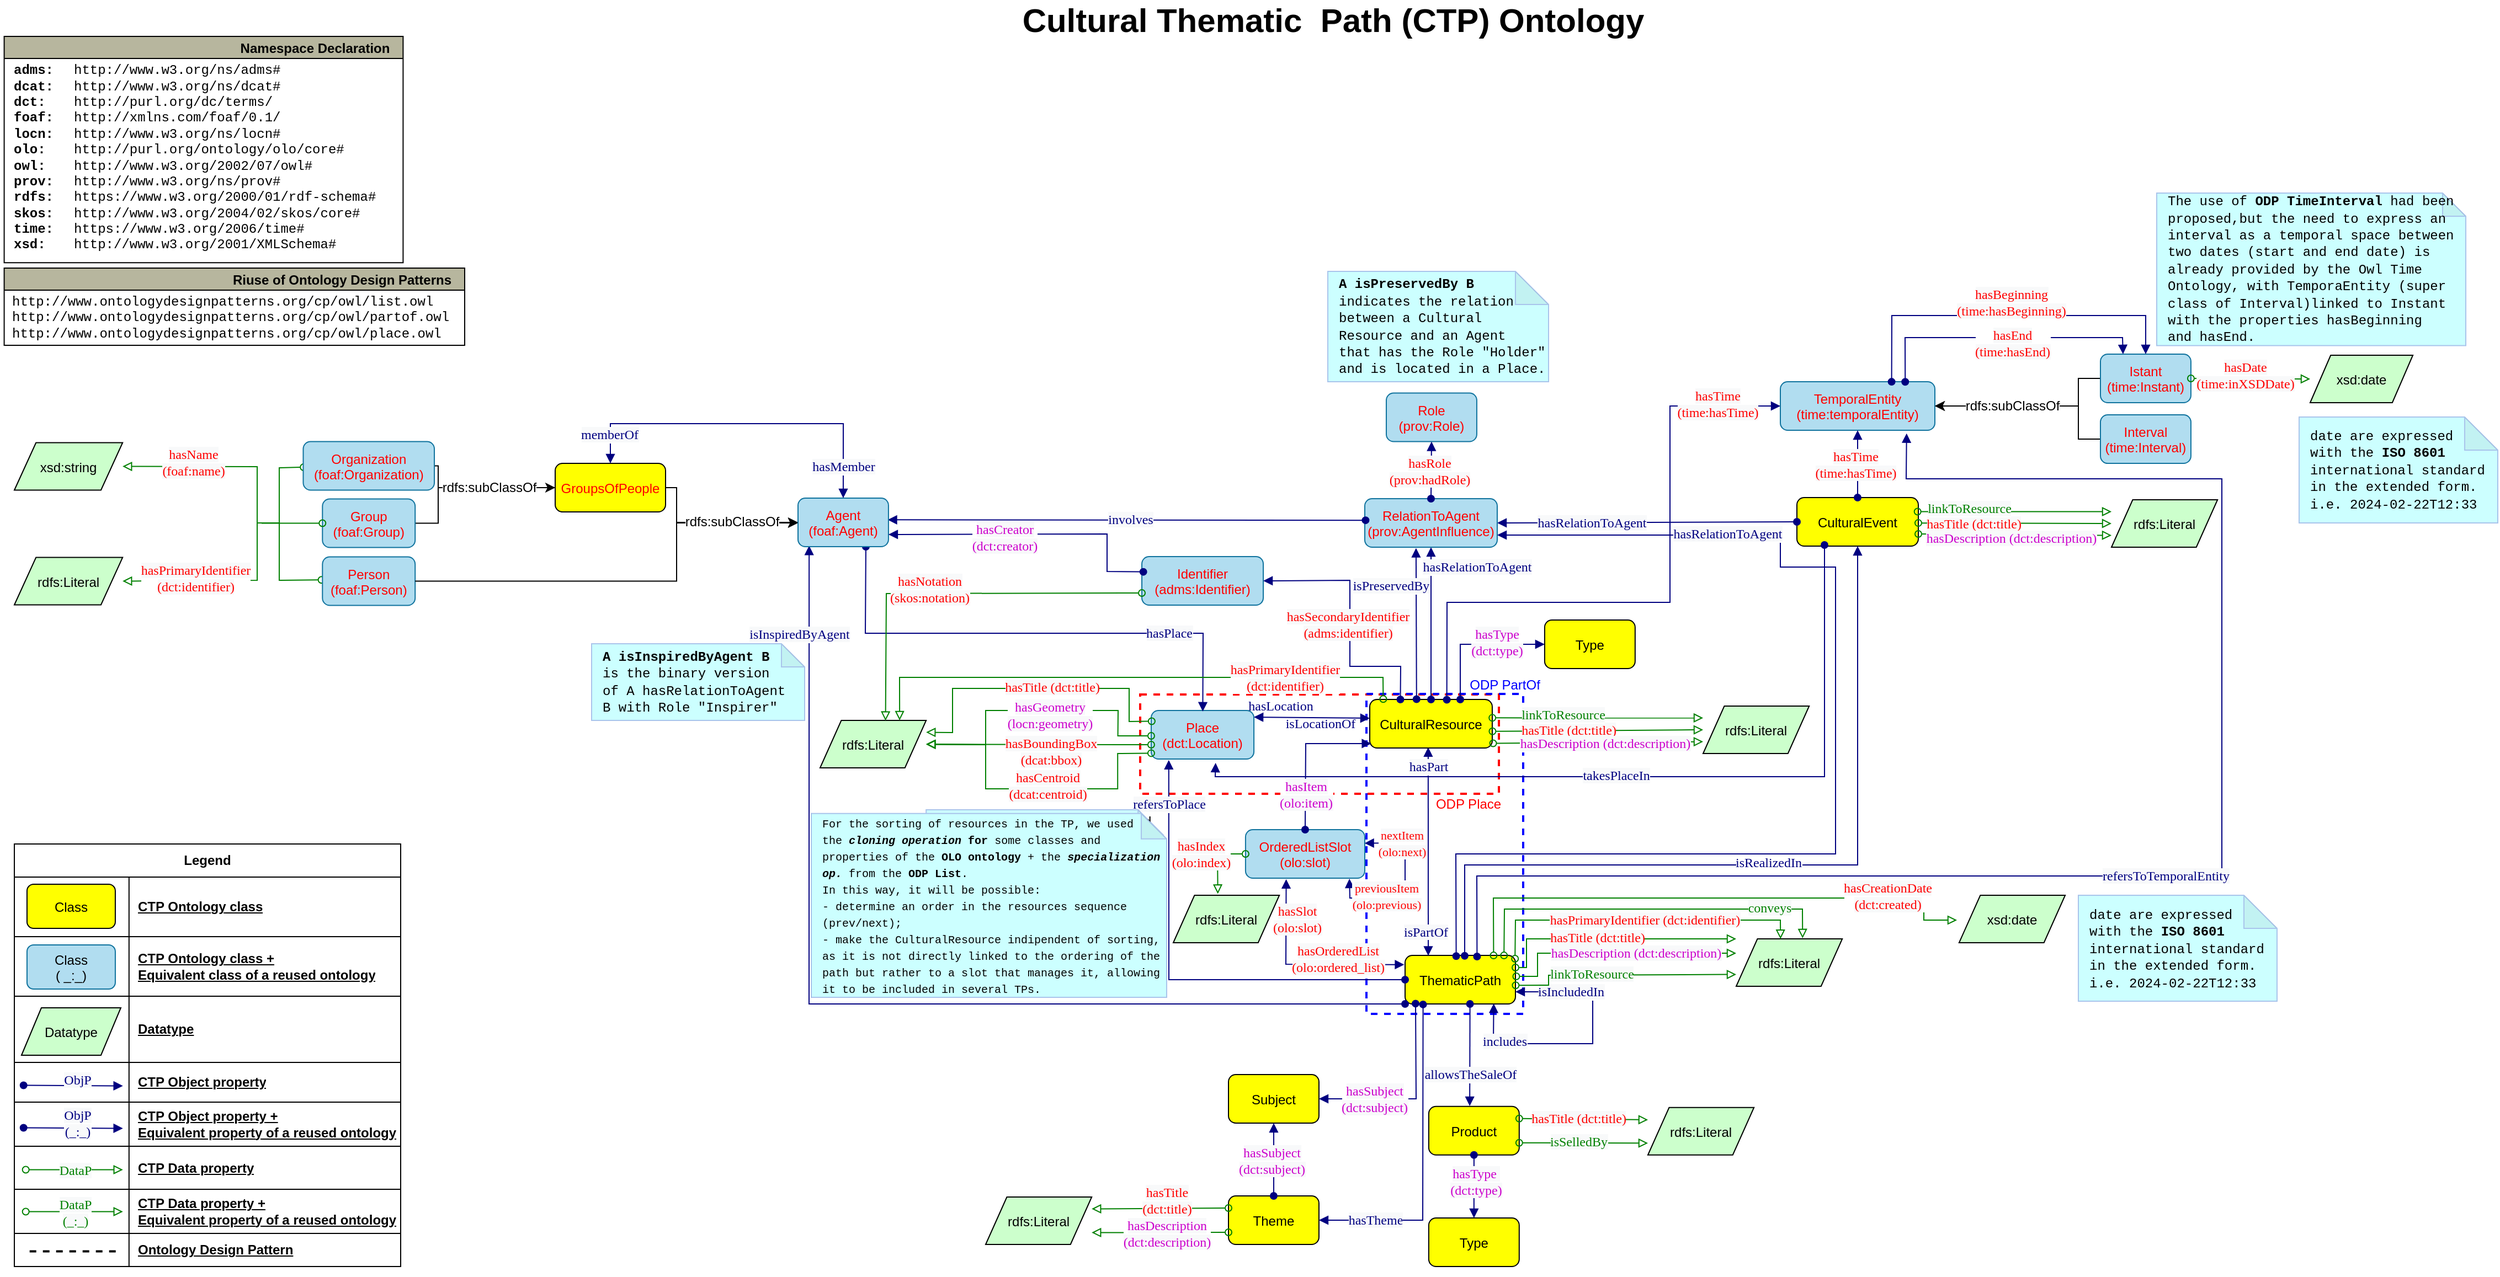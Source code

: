 <mxfile version="23.1.5" type="device" pages="5">
  <diagram name="Copia di Schema 06.3.202" id="F0Vq0jAyXSf7WziloOp2">
    <mxGraphModel dx="3020" dy="1965" grid="1" gridSize="10" guides="1" tooltips="1" connect="1" arrows="1" fold="1" page="1" pageScale="1" pageWidth="827" pageHeight="1169" math="0" shadow="0">
      <root>
        <mxCell id="NaDNnWK37vUD08lsctGH-0" />
        <mxCell id="NaDNnWK37vUD08lsctGH-1" parent="NaDNnWK37vUD08lsctGH-0" />
        <mxCell id="NaDNnWK37vUD08lsctGH-2" value="" style="rounded=0;whiteSpace=wrap;html=1;dashed=1;fillColor=none;strokeColor=#FF0000;strokeWidth=2;" vertex="1" parent="NaDNnWK37vUD08lsctGH-1">
          <mxGeometry x="150" y="75.5" width="325" height="90" as="geometry" />
        </mxCell>
        <mxCell id="NaDNnWK37vUD08lsctGH-3" value="" style="rounded=0;whiteSpace=wrap;html=1;dashed=1;fillColor=none;strokeColor=#0000FF;strokeWidth=2;" vertex="1" parent="NaDNnWK37vUD08lsctGH-1">
          <mxGeometry x="355" y="75" width="142" height="290" as="geometry" />
        </mxCell>
        <mxCell id="NaDNnWK37vUD08lsctGH-4" value="" style="graphMlID=e2;rounded=0;endArrow=block;strokeColor=#008000;strokeWidth=1.0;startArrow=oval;startFill=0;endFill=0;entryX=1;entryY=0.5;entryDx=0;entryDy=0;exitX=-0.01;exitY=0.474;exitDx=0;exitDy=0;exitPerimeter=0;" edge="1" parent="NaDNnWK37vUD08lsctGH-1" source="NaDNnWK37vUD08lsctGH-23" target="NaDNnWK37vUD08lsctGH-132">
          <mxGeometry relative="1" as="geometry">
            <mxPoint x="-616" y="-26.75" as="sourcePoint" />
            <mxPoint x="-800" y="-26.75" as="targetPoint" />
            <Array as="points">
              <mxPoint x="-630" y="-28" />
              <mxPoint x="-630" y="-80" />
              <mxPoint x="-650" y="-80" />
              <mxPoint x="-650" y="-28" />
            </Array>
          </mxGeometry>
        </mxCell>
        <mxCell id="NaDNnWK37vUD08lsctGH-5" value="&lt;span style=&quot;font-family: dialog; background-color: rgb(248, 249, 250);&quot;&gt;hasPrimaryIdentifier&lt;br&gt;(dct:identifier)&lt;br&gt;&lt;/span&gt;" style="text;html=1;align=center;verticalAlign=middle;resizable=0;points=[];labelBackgroundColor=#ffffff;fontColor=#FF0000;" vertex="1" connectable="0" parent="NaDNnWK37vUD08lsctGH-4">
          <mxGeometry x="-0.09" y="3" relative="1" as="geometry">
            <mxPoint x="-59" y="31" as="offset" />
          </mxGeometry>
        </mxCell>
        <mxCell id="NaDNnWK37vUD08lsctGH-6" value="" style="graphMlID=e2;rounded=0;endArrow=block;strokeColor=#008000;strokeWidth=1.0;startArrow=oval;startFill=0;endFill=0;entryX=1;entryY=0.5;entryDx=0;entryDy=0;exitX=0.003;exitY=0.528;exitDx=0;exitDy=0;exitPerimeter=0;" edge="1" parent="NaDNnWK37vUD08lsctGH-1" source="NaDNnWK37vUD08lsctGH-28" target="NaDNnWK37vUD08lsctGH-30">
          <mxGeometry relative="1" as="geometry">
            <mxPoint x="-466" y="-166.75" as="sourcePoint" />
            <mxPoint x="-590.849" y="-230.57" as="targetPoint" />
            <Array as="points">
              <mxPoint x="-630" y="-130" />
              <mxPoint x="-630" y="-80" />
              <mxPoint x="-650" y="-80" />
              <mxPoint x="-650" y="-131" />
            </Array>
          </mxGeometry>
        </mxCell>
        <mxCell id="NaDNnWK37vUD08lsctGH-7" value="&lt;span style=&quot;font-family: dialog; background-color: rgb(248, 249, 250);&quot;&gt;&lt;font style=&quot;font-size: 12px;&quot;&gt;hasName&lt;br&gt;(foaf:name)&lt;br&gt;&lt;/font&gt;&lt;/span&gt;" style="text;html=1;align=center;verticalAlign=middle;resizable=0;points=[];labelBackgroundColor=#ffffff;fontColor=#FF0000;" vertex="1" connectable="0" parent="NaDNnWK37vUD08lsctGH-6">
          <mxGeometry x="-0.09" y="3" relative="1" as="geometry">
            <mxPoint x="-55" y="-27" as="offset" />
          </mxGeometry>
        </mxCell>
        <mxCell id="NaDNnWK37vUD08lsctGH-8" value="ThematicPath" style="graphMlID=n4;shape=rect;rounded=1;arcsize=30;fillColor=#ffff00;strokeColor=#000000;strokeWidth=1.0;fontSize=12;" vertex="1" parent="NaDNnWK37vUD08lsctGH-1">
          <mxGeometry x="390" y="312" width="100" height="44" as="geometry" />
        </mxCell>
        <mxCell id="NaDNnWK37vUD08lsctGH-9" value="" style="graphMlID=e0;rounded=0;endArrow=block;strokeColor=#000080;strokeWidth=1.0;startArrow=block;startFill=1;endFill=1;exitX=1;exitY=0.75;exitDx=0;exitDy=0;fontSize=12;entryX=0.803;entryY=0.991;entryDx=0;entryDy=0;entryPerimeter=0;" edge="1" parent="NaDNnWK37vUD08lsctGH-1" source="NaDNnWK37vUD08lsctGH-8" target="NaDNnWK37vUD08lsctGH-8">
          <mxGeometry relative="1" as="geometry">
            <mxPoint x="430.984" y="302" as="sourcePoint" />
            <mxPoint x="470" y="360" as="targetPoint" />
            <Array as="points">
              <mxPoint x="560" y="345" />
              <mxPoint x="560" y="380" />
              <mxPoint x="560" y="392" />
              <mxPoint x="470" y="392" />
            </Array>
          </mxGeometry>
        </mxCell>
        <mxCell id="NaDNnWK37vUD08lsctGH-10" value="&lt;font face=&quot;dialog&quot; color=&quot;#000080&quot; style=&quot;font-size: 12px;&quot;&gt;&lt;span style=&quot;font-size: 12px; background-color: rgb(248, 249, 250);&quot;&gt;isIncludedIn&lt;/span&gt;&lt;/font&gt;" style="text;html=1;align=center;verticalAlign=middle;resizable=0;points=[];labelBackgroundColor=#ffffff;fontSize=12;" vertex="1" connectable="0" parent="NaDNnWK37vUD08lsctGH-9">
          <mxGeometry x="-0.017" y="2" relative="1" as="geometry">
            <mxPoint x="-18" y="-49" as="offset" />
          </mxGeometry>
        </mxCell>
        <mxCell id="NaDNnWK37vUD08lsctGH-11" value="Theme" style="graphMlID=n4;shape=rect;rounded=1;arcsize=30;fillColor=#ffff00;strokeColor=#000000;strokeWidth=1.0;fontSize=12;" vertex="1" parent="NaDNnWK37vUD08lsctGH-1">
          <mxGeometry x="230" y="530" width="81.968" height="44" as="geometry" />
        </mxCell>
        <mxCell id="NaDNnWK37vUD08lsctGH-12" value="" style="graphMlID=e0;rounded=0;endArrow=block;strokeColor=#000080;strokeWidth=1.0;startArrow=block;startFill=1;endFill=1;fontSize=12;entryX=0.477;entryY=0.985;entryDx=0;entryDy=0;entryPerimeter=0;exitX=0.21;exitY=0.006;exitDx=0;exitDy=0;exitPerimeter=0;" edge="1" parent="NaDNnWK37vUD08lsctGH-1" source="NaDNnWK37vUD08lsctGH-8" target="NaDNnWK37vUD08lsctGH-14">
          <mxGeometry relative="1" as="geometry">
            <mxPoint x="410" y="310" as="sourcePoint" />
            <mxPoint x="400" y="120" as="targetPoint" />
          </mxGeometry>
        </mxCell>
        <mxCell id="NaDNnWK37vUD08lsctGH-13" value="&lt;span style=&quot;color: rgb(0, 0, 128); font-family: dialog; font-size: 12px; background-color: rgb(248, 249, 250);&quot;&gt;hasPart&lt;br style=&quot;font-size: 12px;&quot;&gt;&lt;/span&gt;" style="text;html=1;align=center;verticalAlign=middle;resizable=0;points=[];labelBackgroundColor=#ffffff;fontSize=12;" vertex="1" connectable="0" parent="NaDNnWK37vUD08lsctGH-12">
          <mxGeometry x="-0.017" y="2" relative="1" as="geometry">
            <mxPoint x="2" y="-79" as="offset" />
          </mxGeometry>
        </mxCell>
        <mxCell id="NaDNnWK37vUD08lsctGH-14" value="CulturalResource" style="graphMlID=n4;shape=rect;rounded=1;arcsize=30;fillColor=#ffff00;strokeColor=#000000;strokeWidth=1.0;fontSize=12;" vertex="1" parent="NaDNnWK37vUD08lsctGH-1">
          <mxGeometry x="358" y="80" width="110.98" height="44" as="geometry" />
        </mxCell>
        <mxCell id="NaDNnWK37vUD08lsctGH-15" value="rdfs:Literal" style="graphMlID=n6;shape=parallelogram;fillColor=#ccffcc;strokeColor=#000000;strokeWidth=1.0;fontSize=12;" vertex="1" parent="NaDNnWK37vUD08lsctGH-1">
          <mxGeometry x="660" y="86" width="96.1" height="43" as="geometry" />
        </mxCell>
        <mxCell id="NaDNnWK37vUD08lsctGH-16" value="" style="graphMlID=e2;rounded=0;endArrow=block;strokeColor=#008000;strokeWidth=1.0;startArrow=oval;startFill=0;endFill=0;exitX=1.002;exitY=0.657;exitDx=0;exitDy=0;fontSize=12;exitPerimeter=0;entryX=0;entryY=0.5;entryDx=0;entryDy=0;" edge="1" parent="NaDNnWK37vUD08lsctGH-1" source="NaDNnWK37vUD08lsctGH-14" target="NaDNnWK37vUD08lsctGH-15">
          <mxGeometry relative="1" as="geometry">
            <mxPoint x="370" y="120" as="sourcePoint" />
            <mxPoint x="250" y="102" as="targetPoint" />
          </mxGeometry>
        </mxCell>
        <mxCell id="NaDNnWK37vUD08lsctGH-17" value="&lt;span style=&quot;font-family: dialog; background-color: rgb(248, 249, 250); font-size: 12px;&quot;&gt;&lt;font color=&quot;#ff0000&quot; style=&quot;font-size: 12px;&quot;&gt;hasTitle (dct:title)&lt;/font&gt;&lt;/span&gt;" style="text;html=1;align=center;verticalAlign=middle;resizable=0;points=[];labelBackgroundColor=#ffffff;fontSize=12;" vertex="1" connectable="0" parent="NaDNnWK37vUD08lsctGH-16">
          <mxGeometry x="-0.09" y="3" relative="1" as="geometry">
            <mxPoint x="-18" y="2" as="offset" />
          </mxGeometry>
        </mxCell>
        <mxCell id="NaDNnWK37vUD08lsctGH-18" value="CulturalEvent" style="graphMlID=n4;shape=rect;rounded=1;arcsize=30;fillColor=#ffff00;strokeColor=#000000;strokeWidth=1.0;fontSize=12;" vertex="1" parent="NaDNnWK37vUD08lsctGH-1">
          <mxGeometry x="745" y="-103" width="110" height="44" as="geometry" />
        </mxCell>
        <mxCell id="NaDNnWK37vUD08lsctGH-19" value="TemporalEntity&#xa;(time:temporalEntity)" style="graphMlID=n4;shape=rect;rounded=1;arcsize=30;fillColor=#b1ddf0;strokeColor=#10739e;strokeWidth=1.0;fontSize=12;fontColor=#FF0000;" vertex="1" parent="NaDNnWK37vUD08lsctGH-1">
          <mxGeometry x="730" y="-208" width="140" height="44" as="geometry" />
        </mxCell>
        <mxCell id="NaDNnWK37vUD08lsctGH-20" style="edgeStyle=orthogonalEdgeStyle;rounded=0;orthogonalLoop=1;jettySize=auto;html=1;exitX=1;exitY=1;exitDx=0;exitDy=0;fontSize=12;" edge="1" parent="NaDNnWK37vUD08lsctGH-1">
          <mxGeometry relative="1" as="geometry">
            <mxPoint x="1200.194" y="-50.258" as="targetPoint" />
            <mxPoint x="1200" y="-50" as="sourcePoint" />
          </mxGeometry>
        </mxCell>
        <mxCell id="NaDNnWK37vUD08lsctGH-21" value="" style="graphMlID=e0;rounded=0;endArrow=block;strokeColor=#000080;strokeWidth=1.0;startArrow=oval;startFill=1;endFill=1;exitX=0.5;exitY=0;exitDx=0;exitDy=0;fontSize=12;entryX=0.5;entryY=1;entryDx=0;entryDy=0;" edge="1" parent="NaDNnWK37vUD08lsctGH-1" source="NaDNnWK37vUD08lsctGH-14" target="NaDNnWK37vUD08lsctGH-71">
          <mxGeometry relative="1" as="geometry">
            <mxPoint x="460" y="122.082" as="sourcePoint" />
            <mxPoint x="410" y="-68" as="targetPoint" />
          </mxGeometry>
        </mxCell>
        <mxCell id="NaDNnWK37vUD08lsctGH-22" value="&lt;font face=&quot;dialog&quot; color=&quot;#000080&quot; style=&quot;font-size: 12px;&quot;&gt;&lt;span style=&quot;font-size: 12px; background-color: rgb(248, 249, 250);&quot;&gt;hasRelationToAgent&lt;/span&gt;&lt;/font&gt;" style="text;html=1;align=center;verticalAlign=middle;resizable=0;points=[];labelBackgroundColor=#ffffff;fontSize=12;" vertex="1" connectable="0" parent="NaDNnWK37vUD08lsctGH-21">
          <mxGeometry x="-0.017" y="2" relative="1" as="geometry">
            <mxPoint x="43" y="-52" as="offset" />
          </mxGeometry>
        </mxCell>
        <mxCell id="NaDNnWK37vUD08lsctGH-23" value="Person&#xa;(foaf:Person)" style="graphMlID=n4;shape=rect;rounded=1;arcsize=30;fillColor=#b1ddf0;strokeColor=#10739e;strokeWidth=1.0;fontSize=12;fontColor=#FF0000;" vertex="1" parent="NaDNnWK37vUD08lsctGH-1">
          <mxGeometry x="-590.854" y="-49.25" width="83.968" height="44" as="geometry" />
        </mxCell>
        <mxCell id="NaDNnWK37vUD08lsctGH-24" value="" style="edgeStyle=orthogonalEdgeStyle;rounded=0;orthogonalLoop=1;jettySize=auto;html=1;" edge="1" parent="NaDNnWK37vUD08lsctGH-1" source="NaDNnWK37vUD08lsctGH-25">
          <mxGeometry relative="1" as="geometry">
            <mxPoint x="-356" y="-112.0" as="targetPoint" />
            <Array as="points">
              <mxPoint x="-486" y="-80" />
              <mxPoint x="-486" y="-112" />
            </Array>
          </mxGeometry>
        </mxCell>
        <mxCell id="NaDNnWK37vUD08lsctGH-25" value="Group&#xa;(foaf:Group)" style="graphMlID=n4;shape=rect;rounded=1;arcsize=30;fillColor=#b1ddf0;strokeColor=#10739e;strokeWidth=1.0;fontSize=12;fontColor=#FF0000;" vertex="1" parent="NaDNnWK37vUD08lsctGH-1">
          <mxGeometry x="-590.854" y="-101.75" width="83.968" height="44" as="geometry" />
        </mxCell>
        <mxCell id="NaDNnWK37vUD08lsctGH-26" style="edgeStyle=orthogonalEdgeStyle;rounded=0;orthogonalLoop=1;jettySize=auto;html=1;fontSize=12;" edge="1" parent="NaDNnWK37vUD08lsctGH-1" source="NaDNnWK37vUD08lsctGH-23">
          <mxGeometry relative="1" as="geometry">
            <mxPoint x="-285.48" y="-27" as="sourcePoint" />
            <Array as="points">
              <mxPoint x="-270" y="-28" />
              <mxPoint x="-270" y="-80" />
            </Array>
            <mxPoint x="-160" y="-80" as="targetPoint" />
          </mxGeometry>
        </mxCell>
        <mxCell id="NaDNnWK37vUD08lsctGH-27" value="" style="edgeStyle=orthogonalEdgeStyle;rounded=0;orthogonalLoop=1;jettySize=auto;html=1;entryX=0;entryY=0.5;entryDx=0;entryDy=0;" edge="1" parent="NaDNnWK37vUD08lsctGH-1" source="NaDNnWK37vUD08lsctGH-28" target="NaDNnWK37vUD08lsctGH-170">
          <mxGeometry relative="1" as="geometry">
            <mxPoint x="-364" y="-111.971" as="targetPoint" />
            <Array as="points">
              <mxPoint x="-486" y="-132" />
              <mxPoint x="-486" y="-112" />
            </Array>
          </mxGeometry>
        </mxCell>
        <mxCell id="NaDNnWK37vUD08lsctGH-28" value="Organization&#xa;(foaf:Organization)" style="graphMlID=n4;shape=rect;rounded=1;arcsize=30;fillColor=#b1ddf0;strokeColor=#10739e;strokeWidth=1.0;fontSize=12;fontColor=#FF0000;" vertex="1" parent="NaDNnWK37vUD08lsctGH-1">
          <mxGeometry x="-608.26" y="-153.75" width="118.78" height="44" as="geometry" />
        </mxCell>
        <mxCell id="NaDNnWK37vUD08lsctGH-29" value="" style="endArrow=classic;html=1;textDirection=ltr;rounded=0;exitX=1;exitY=0.5;exitDx=0;exitDy=0;fontSize=12;" edge="1" parent="NaDNnWK37vUD08lsctGH-1" source="NaDNnWK37vUD08lsctGH-107">
          <mxGeometry width="50" height="50" relative="1" as="geometry">
            <mxPoint x="-40" y="22" as="sourcePoint" />
            <mxPoint x="-101.0" y="-80" as="targetPoint" />
            <Array as="points" />
          </mxGeometry>
        </mxCell>
        <mxCell id="NaDNnWK37vUD08lsctGH-30" value="xsd:string" style="graphMlID=n6;shape=parallelogram;fillColor=#ccffcc;strokeColor=#000000;strokeWidth=1.0;fontSize=12;" vertex="1" parent="NaDNnWK37vUD08lsctGH-1">
          <mxGeometry x="-870" y="-152.75" width="98.1" height="43" as="geometry" />
        </mxCell>
        <mxCell id="NaDNnWK37vUD08lsctGH-31" value="rdfs:Literal" style="graphMlID=n6;shape=parallelogram;fillColor=#ccffcc;strokeColor=#000000;strokeWidth=1.0;fontSize=12;" vertex="1" parent="NaDNnWK37vUD08lsctGH-1">
          <mxGeometry x="690" y="297" width="96.1" height="43" as="geometry" />
        </mxCell>
        <mxCell id="NaDNnWK37vUD08lsctGH-32" value="" style="graphMlID=e0;rounded=0;endArrow=block;strokeColor=#000080;strokeWidth=1.0;startArrow=oval;startFill=1;endFill=1;entryX=0;entryY=0.5;entryDx=0;entryDy=0;fontSize=12;" edge="1" parent="NaDNnWK37vUD08lsctGH-1" target="NaDNnWK37vUD08lsctGH-34">
          <mxGeometry relative="1" as="geometry">
            <mxPoint x="440" y="80" as="sourcePoint" />
            <mxPoint x="520" y="32" as="targetPoint" />
            <Array as="points">
              <mxPoint x="440" y="30" />
            </Array>
          </mxGeometry>
        </mxCell>
        <mxCell id="NaDNnWK37vUD08lsctGH-33" value="&lt;span style=&quot;font-family: dialog; font-size: 12px; background-color: rgb(248, 249, 250);&quot;&gt;hasType&lt;br&gt;(dct:type)&lt;br&gt;&lt;/span&gt;" style="text;html=1;align=center;verticalAlign=middle;resizable=0;points=[];labelBackgroundColor=#ffffff;fontSize=12;fontColor=#CC00CC;" vertex="1" connectable="0" parent="NaDNnWK37vUD08lsctGH-32">
          <mxGeometry x="-0.017" y="2" relative="1" as="geometry">
            <mxPoint x="21" as="offset" />
          </mxGeometry>
        </mxCell>
        <mxCell id="NaDNnWK37vUD08lsctGH-34" value="Type" style="graphMlID=n4;shape=rect;rounded=1;arcsize=30;fillColor=#ffff00;strokeColor=#000000;strokeWidth=1.0;fontSize=12;" vertex="1" parent="NaDNnWK37vUD08lsctGH-1">
          <mxGeometry x="516.456" y="8" width="81.968" height="44" as="geometry" />
        </mxCell>
        <mxCell id="NaDNnWK37vUD08lsctGH-35" value="" style="graphMlID=e0;rounded=0;endArrow=block;strokeColor=#000080;strokeWidth=1.0;startArrow=oval;startFill=1;endFill=1;entryX=0;entryY=0.5;entryDx=0;entryDy=0;exitX=0.629;exitY=0.005;exitDx=0;exitDy=0;exitPerimeter=0;fontSize=12;" edge="1" parent="NaDNnWK37vUD08lsctGH-1" source="NaDNnWK37vUD08lsctGH-14" target="NaDNnWK37vUD08lsctGH-19">
          <mxGeometry relative="1" as="geometry">
            <mxPoint x="420" y="62" as="sourcePoint" />
            <mxPoint x="431" y="-68" as="targetPoint" />
            <Array as="points">
              <mxPoint x="428" y="-8" />
              <mxPoint x="630" y="-8" />
              <mxPoint x="630" y="-186" />
            </Array>
          </mxGeometry>
        </mxCell>
        <mxCell id="NaDNnWK37vUD08lsctGH-36" value="&lt;font style=&quot;font-size: 12px;&quot; face=&quot;dialog&quot;&gt;&lt;span style=&quot;background-color: rgb(248, 249, 250); font-size: 12px;&quot;&gt;hasTime&lt;br style=&quot;font-size: 12px;&quot;&gt;(time:hasTime)&lt;/span&gt;&lt;/font&gt;" style="text;html=1;align=center;verticalAlign=middle;resizable=0;points=[];labelBackgroundColor=#ffffff;fontSize=12;fontColor=#FF0000;" vertex="1" connectable="0" parent="NaDNnWK37vUD08lsctGH-35">
          <mxGeometry x="-0.017" y="2" relative="1" as="geometry">
            <mxPoint x="53" y="-178" as="offset" />
          </mxGeometry>
        </mxCell>
        <mxCell id="NaDNnWK37vUD08lsctGH-37" value="" style="edgeStyle=orthogonalEdgeStyle;rounded=0;orthogonalLoop=1;jettySize=auto;html=1;exitX=0;exitY=0.5;exitDx=0;exitDy=0;fontSize=12;" edge="1" parent="NaDNnWK37vUD08lsctGH-1" source="NaDNnWK37vUD08lsctGH-38" target="NaDNnWK37vUD08lsctGH-19">
          <mxGeometry relative="1" as="geometry">
            <mxPoint x="1130" y="-198" as="sourcePoint" />
            <Array as="points">
              <mxPoint x="1000" y="-211" />
              <mxPoint x="1000" y="-186" />
            </Array>
          </mxGeometry>
        </mxCell>
        <mxCell id="NaDNnWK37vUD08lsctGH-38" value="Istant&#xa;(time:Instant)" style="graphMlID=n4;shape=rect;rounded=1;arcsize=30;fillColor=#b1ddf0;strokeColor=#10739e;strokeWidth=1.0;fontSize=12;fontColor=#FF0000;" vertex="1" parent="NaDNnWK37vUD08lsctGH-1">
          <mxGeometry x="1020" y="-233" width="81.96" height="44" as="geometry" />
        </mxCell>
        <mxCell id="NaDNnWK37vUD08lsctGH-39" value="" style="edgeStyle=orthogonalEdgeStyle;rounded=0;orthogonalLoop=1;jettySize=auto;html=1;exitX=0;exitY=0.5;exitDx=0;exitDy=0;fontSize=12;" edge="1" parent="NaDNnWK37vUD08lsctGH-1" source="NaDNnWK37vUD08lsctGH-40" target="NaDNnWK37vUD08lsctGH-19">
          <mxGeometry relative="1" as="geometry">
            <mxPoint x="990" y="-108" as="sourcePoint" />
            <Array as="points">
              <mxPoint x="1000" y="-156" />
              <mxPoint x="1000" y="-186" />
            </Array>
          </mxGeometry>
        </mxCell>
        <mxCell id="NaDNnWK37vUD08lsctGH-40" value="Interval&#xa;(time:Interval)" style="graphMlID=n4;shape=rect;rounded=1;arcsize=30;fillColor=#b1ddf0;strokeColor=#10739e;strokeWidth=1.0;fontSize=12;fontColor=#FF0000;" vertex="1" parent="NaDNnWK37vUD08lsctGH-1">
          <mxGeometry x="1019.996" y="-178" width="81.968" height="44" as="geometry" />
        </mxCell>
        <mxCell id="NaDNnWK37vUD08lsctGH-41" value="rdfs:subClassOf" style="text;html=1;align=center;verticalAlign=middle;resizable=0;points=[];labelBackgroundColor=#ffffff;rotation=0;fontSize=12;" vertex="1" connectable="0" parent="NaDNnWK37vUD08lsctGH-1">
          <mxGeometry x="940" y="-185.996" as="geometry" />
        </mxCell>
        <mxCell id="NaDNnWK37vUD08lsctGH-42" value="xsd:date" style="graphMlID=n6;shape=parallelogram;fillColor=#ccffcc;strokeColor=#000000;strokeWidth=1.0;fontSize=12;" vertex="1" parent="NaDNnWK37vUD08lsctGH-1">
          <mxGeometry x="1210" y="-232" width="93.05" height="43" as="geometry" />
        </mxCell>
        <mxCell id="NaDNnWK37vUD08lsctGH-43" value="" style="graphMlID=e0;rounded=0;endArrow=block;strokeColor=#000080;strokeWidth=1.0;startArrow=oval;startFill=1;endFill=1;entryX=0.5;entryY=0;entryDx=0;entryDy=0;exitX=0.72;exitY=0.001;exitDx=0;exitDy=0;exitPerimeter=0;fontSize=12;shadow=0;" edge="1" parent="NaDNnWK37vUD08lsctGH-1" source="NaDNnWK37vUD08lsctGH-19" target="NaDNnWK37vUD08lsctGH-38">
          <mxGeometry relative="1" as="geometry">
            <mxPoint x="831" y="-208" as="sourcePoint" />
            <mxPoint x="1121" y="-138" as="targetPoint" />
            <Array as="points">
              <mxPoint x="831" y="-268" />
              <mxPoint x="1061" y="-268" />
            </Array>
          </mxGeometry>
        </mxCell>
        <mxCell id="NaDNnWK37vUD08lsctGH-44" value="&lt;font style=&quot;font-size: 12px;&quot; face=&quot;dialog&quot;&gt;&lt;span style=&quot;font-size: 12px; background-color: rgb(248, 249, 250);&quot;&gt;hasBeginning&lt;br style=&quot;font-size: 12px;&quot;&gt;(time:hasBeginning)&lt;br style=&quot;font-size: 12px;&quot;&gt;&lt;/span&gt;&lt;/font&gt;" style="text;html=1;align=center;verticalAlign=middle;resizable=0;points=[];labelBackgroundColor=#ffffff;fontSize=12;fontColor=#FF0000;" vertex="1" connectable="0" parent="NaDNnWK37vUD08lsctGH-43">
          <mxGeometry x="-0.017" y="2" relative="1" as="geometry">
            <mxPoint x="8" y="-10" as="offset" />
          </mxGeometry>
        </mxCell>
        <mxCell id="NaDNnWK37vUD08lsctGH-45" value="" style="graphMlID=e0;rounded=0;endArrow=block;strokeColor=#000080;strokeWidth=1.0;startArrow=oval;startFill=1;endFill=1;entryX=0.25;entryY=0;entryDx=0;entryDy=0;exitX=0.808;exitY=0.003;exitDx=0;exitDy=0;exitPerimeter=0;fontSize=12;shadow=0;" edge="1" parent="NaDNnWK37vUD08lsctGH-1" source="NaDNnWK37vUD08lsctGH-19" target="NaDNnWK37vUD08lsctGH-38">
          <mxGeometry relative="1" as="geometry">
            <mxPoint x="843" y="-208" as="sourcePoint" />
            <mxPoint x="1121" y="-138" as="targetPoint" />
            <Array as="points">
              <mxPoint x="843" y="-248" />
              <mxPoint x="1040" y="-248" />
            </Array>
          </mxGeometry>
        </mxCell>
        <mxCell id="NaDNnWK37vUD08lsctGH-46" value="&lt;span style=&quot;font-family: dialog; font-size: 12px; background-color: rgb(248, 249, 250);&quot;&gt;hasEnd&lt;br style=&quot;font-size: 12px;&quot;&gt;(time:hasEnd)&lt;/span&gt;" style="text;html=1;align=center;verticalAlign=middle;resizable=0;points=[];labelBackgroundColor=#ffffff;fontSize=12;fontColor=#FF0000;" vertex="1" connectable="0" parent="NaDNnWK37vUD08lsctGH-45">
          <mxGeometry x="-0.017" y="2" relative="1" as="geometry">
            <mxPoint x="13" y="7" as="offset" />
          </mxGeometry>
        </mxCell>
        <mxCell id="NaDNnWK37vUD08lsctGH-47" value="" style="graphMlID=e0;rounded=0;endArrow=block;strokeColor=#000080;strokeWidth=1.0;startArrow=oval;startFill=1;endFill=1;exitX=0;exitY=0.5;exitDx=0;exitDy=0;fontSize=12;entryX=1;entryY=0.5;entryDx=0;entryDy=0;" edge="1" parent="NaDNnWK37vUD08lsctGH-1" source="NaDNnWK37vUD08lsctGH-18" target="NaDNnWK37vUD08lsctGH-71">
          <mxGeometry relative="1" as="geometry">
            <mxPoint x="420" y="-47.918" as="sourcePoint" />
            <mxPoint x="470" y="-88" as="targetPoint" />
          </mxGeometry>
        </mxCell>
        <mxCell id="NaDNnWK37vUD08lsctGH-48" value="&lt;span style=&quot;color: rgb(0, 0, 128); font-family: dialog; font-size: 12px; background-color: rgb(248, 249, 250);&quot;&gt;hasRelationToAgent&lt;/span&gt;" style="text;html=1;align=center;verticalAlign=middle;resizable=0;points=[];labelBackgroundColor=#ffffff;fontSize=12;" vertex="1" connectable="0" parent="NaDNnWK37vUD08lsctGH-47">
          <mxGeometry x="-0.017" y="2" relative="1" as="geometry">
            <mxPoint x="-53" y="-2" as="offset" />
          </mxGeometry>
        </mxCell>
        <mxCell id="NaDNnWK37vUD08lsctGH-49" value="" style="graphMlID=e0;rounded=0;endArrow=block;strokeColor=#000080;strokeWidth=1.0;startArrow=oval;startFill=1;endFill=1;exitX=0.588;exitY=1;exitDx=0;exitDy=0;entryX=0.453;entryY=-0.009;entryDx=0;entryDy=0;fontSize=12;exitPerimeter=0;entryPerimeter=0;" edge="1" parent="NaDNnWK37vUD08lsctGH-1" source="NaDNnWK37vUD08lsctGH-8" target="NaDNnWK37vUD08lsctGH-51">
          <mxGeometry relative="1" as="geometry">
            <mxPoint x="410" y="372.082" as="sourcePoint" />
            <mxPoint x="410" y="462" as="targetPoint" />
          </mxGeometry>
        </mxCell>
        <mxCell id="NaDNnWK37vUD08lsctGH-50" value="&lt;span style=&quot;color: rgb(0, 0, 128); font-family: dialog; font-size: 12px; background-color: rgb(248, 249, 250);&quot;&gt;allowsTheSaleOf&lt;/span&gt;" style="text;html=1;align=center;verticalAlign=middle;resizable=0;points=[];labelBackgroundColor=#ffffff;fontSize=12;" vertex="1" connectable="0" parent="NaDNnWK37vUD08lsctGH-49">
          <mxGeometry x="-0.017" y="2" relative="1" as="geometry">
            <mxPoint x="-2" y="18" as="offset" />
          </mxGeometry>
        </mxCell>
        <mxCell id="NaDNnWK37vUD08lsctGH-51" value="Product" style="graphMlID=n4;shape=rect;rounded=1;arcsize=30;fillColor=#ffff00;strokeColor=#000000;strokeWidth=1.0;fontSize=12;" vertex="1" parent="NaDNnWK37vUD08lsctGH-1">
          <mxGeometry x="411.44" y="448.89" width="81.968" height="44" as="geometry" />
        </mxCell>
        <mxCell id="NaDNnWK37vUD08lsctGH-52" value="" style="graphMlID=e2;rounded=0;endArrow=block;strokeColor=#008000;strokeWidth=1.0;startArrow=oval;startFill=0;endFill=0;exitX=1;exitY=0.75;exitDx=0;exitDy=0;entryX=0;entryY=0.75;entryDx=0;entryDy=0;fontSize=12;" edge="1" parent="NaDNnWK37vUD08lsctGH-1" source="NaDNnWK37vUD08lsctGH-51" target="NaDNnWK37vUD08lsctGH-57">
          <mxGeometry relative="1" as="geometry">
            <mxPoint x="482.42" y="539.39" as="sourcePoint" />
            <mxPoint x="668.42" y="479.39" as="targetPoint" />
          </mxGeometry>
        </mxCell>
        <mxCell id="NaDNnWK37vUD08lsctGH-53" value="&lt;span style=&quot;color: rgb(0, 128, 0); font-family: dialog; font-size: 12px; background-color: rgb(248, 249, 250);&quot;&gt;isSelledBy&lt;/span&gt;" style="text;html=1;align=center;verticalAlign=middle;resizable=0;points=[];labelBackgroundColor=#ffffff;fontSize=12;" vertex="1" connectable="0" parent="NaDNnWK37vUD08lsctGH-52">
          <mxGeometry x="-0.09" y="3" relative="1" as="geometry">
            <mxPoint y="2" as="offset" />
          </mxGeometry>
        </mxCell>
        <mxCell id="NaDNnWK37vUD08lsctGH-54" value="" style="graphMlID=e0;rounded=0;endArrow=block;strokeColor=#000080;strokeWidth=1.0;startArrow=oval;startFill=1;endFill=1;exitX=0.5;exitY=1;exitDx=0;exitDy=0;entryX=0.5;entryY=0;entryDx=0;entryDy=0;fontSize=12;" edge="1" parent="NaDNnWK37vUD08lsctGH-1" source="NaDNnWK37vUD08lsctGH-51" target="NaDNnWK37vUD08lsctGH-56">
          <mxGeometry relative="1" as="geometry">
            <mxPoint x="407.42" y="471.39" as="sourcePoint" />
            <mxPoint x="298.42" y="469.39" as="targetPoint" />
          </mxGeometry>
        </mxCell>
        <mxCell id="NaDNnWK37vUD08lsctGH-55" value="&lt;span style=&quot;font-family: dialog; font-size: 12px; background-color: rgb(248, 249, 250);&quot;&gt;hasType&amp;nbsp;&lt;br&gt;(dct:type)&lt;br&gt;&lt;/span&gt;" style="text;html=1;align=center;verticalAlign=middle;resizable=0;points=[];labelBackgroundColor=#ffffff;fontSize=12;fontColor=#CC00CC;" vertex="1" connectable="0" parent="NaDNnWK37vUD08lsctGH-54">
          <mxGeometry x="-0.017" y="2" relative="1" as="geometry">
            <mxPoint x="-1" y="-4" as="offset" />
          </mxGeometry>
        </mxCell>
        <mxCell id="NaDNnWK37vUD08lsctGH-56" value="Type" style="graphMlID=n4;shape=rect;rounded=1;arcsize=30;fillColor=#ffff00;strokeColor=#000000;strokeWidth=1.0;fontSize=12;" vertex="1" parent="NaDNnWK37vUD08lsctGH-1">
          <mxGeometry x="411.436" y="550" width="81.968" height="44" as="geometry" />
        </mxCell>
        <mxCell id="NaDNnWK37vUD08lsctGH-57" value="rdfs:Literal" style="graphMlID=n6;shape=parallelogram;fillColor=#ccffcc;strokeColor=#000000;strokeWidth=1.0;fontSize=12;" vertex="1" parent="NaDNnWK37vUD08lsctGH-1">
          <mxGeometry x="610.0" y="449.89" width="96.1" height="43" as="geometry" />
        </mxCell>
        <mxCell id="NaDNnWK37vUD08lsctGH-58" value="Subject" style="graphMlID=n4;shape=rect;rounded=1;arcsize=30;fillColor=#ffff00;strokeColor=#000000;strokeWidth=1.0;fontSize=12;" vertex="1" parent="NaDNnWK37vUD08lsctGH-1">
          <mxGeometry x="230" y="420" width="81.968" height="44" as="geometry" />
        </mxCell>
        <mxCell id="NaDNnWK37vUD08lsctGH-59" value="rdfs:Literal" style="graphMlID=n6;shape=parallelogram;fillColor=#ccffcc;strokeColor=#000000;strokeWidth=1.0;fontSize=12;" vertex="1" parent="NaDNnWK37vUD08lsctGH-1">
          <mxGeometry x="10" y="531" width="96.1" height="43" as="geometry" />
        </mxCell>
        <mxCell id="NaDNnWK37vUD08lsctGH-60" value="xsd:date" style="graphMlID=n6;shape=parallelogram;fillColor=#ccffcc;strokeColor=#000000;strokeWidth=1.0;fontSize=12;" vertex="1" parent="NaDNnWK37vUD08lsctGH-1">
          <mxGeometry x="891.95" y="257.5" width="96.1" height="43" as="geometry" />
        </mxCell>
        <mxCell id="NaDNnWK37vUD08lsctGH-61" value="" style="graphMlID=e0;rounded=0;endArrow=block;strokeColor=#000080;strokeWidth=1.0;startArrow=oval;startFill=1;endFill=1;entryX=1;entryY=0.5;entryDx=0;entryDy=0;exitX=0.163;exitY=1.01;exitDx=0;exitDy=0;fontSize=12;exitPerimeter=0;" edge="1" parent="NaDNnWK37vUD08lsctGH-1" source="NaDNnWK37vUD08lsctGH-8" target="NaDNnWK37vUD08lsctGH-11">
          <mxGeometry relative="1" as="geometry">
            <mxPoint x="390" y="342" as="sourcePoint" />
            <mxPoint x="160" y="332" as="targetPoint" />
            <Array as="points">
              <mxPoint x="406" y="552" />
            </Array>
          </mxGeometry>
        </mxCell>
        <mxCell id="NaDNnWK37vUD08lsctGH-62" value="&lt;span style=&quot;color: rgb(0, 0, 128); font-family: dialog; font-size: 12px; background-color: rgb(248, 249, 250);&quot;&gt;hasTheme&lt;/span&gt;" style="text;html=1;align=center;verticalAlign=middle;resizable=0;points=[];labelBackgroundColor=#ffffff;fontSize=12;" vertex="1" connectable="0" parent="NaDNnWK37vUD08lsctGH-61">
          <mxGeometry x="-0.017" y="2" relative="1" as="geometry">
            <mxPoint x="-45" y="53" as="offset" />
          </mxGeometry>
        </mxCell>
        <mxCell id="NaDNnWK37vUD08lsctGH-63" value="" style="graphMlID=e0;rounded=0;endArrow=block;strokeColor=#000080;strokeWidth=1.0;startArrow=oval;startFill=1;endFill=1;exitX=0.5;exitY=0;exitDx=0;exitDy=0;entryX=0.5;entryY=1;entryDx=0;entryDy=0;fontSize=12;" edge="1" parent="NaDNnWK37vUD08lsctGH-1" source="NaDNnWK37vUD08lsctGH-11" target="NaDNnWK37vUD08lsctGH-58">
          <mxGeometry relative="1" as="geometry">
            <mxPoint x="230" y="390.082" as="sourcePoint" />
            <mxPoint x="381" y="390" as="targetPoint" />
          </mxGeometry>
        </mxCell>
        <mxCell id="NaDNnWK37vUD08lsctGH-64" value="&lt;span style=&quot;font-family: dialog; font-size: 12px; background-color: rgb(248, 249, 250);&quot;&gt;hasSubject&lt;br&gt;(dct:subject)&lt;br&gt;&lt;/span&gt;" style="text;html=1;align=center;verticalAlign=middle;resizable=0;points=[];labelBackgroundColor=#ffffff;fontSize=12;fontColor=#CC00CC;" vertex="1" connectable="0" parent="NaDNnWK37vUD08lsctGH-63">
          <mxGeometry x="-0.017" y="2" relative="1" as="geometry">
            <mxPoint as="offset" />
          </mxGeometry>
        </mxCell>
        <mxCell id="NaDNnWK37vUD08lsctGH-65" value="" style="graphMlID=e2;rounded=0;endArrow=block;strokeColor=#008000;strokeWidth=1.0;startArrow=oval;startFill=0;endFill=0;exitX=0;exitY=0.25;exitDx=0;exitDy=0;entryX=1;entryY=0.25;entryDx=0;entryDy=0;fontSize=12;" edge="1" parent="NaDNnWK37vUD08lsctGH-1" source="NaDNnWK37vUD08lsctGH-11" target="NaDNnWK37vUD08lsctGH-59">
          <mxGeometry relative="1" as="geometry">
            <mxPoint x="240" y="542" as="sourcePoint" />
            <mxPoint x="80" y="539" as="targetPoint" />
          </mxGeometry>
        </mxCell>
        <mxCell id="NaDNnWK37vUD08lsctGH-66" value="&lt;span style=&quot;font-family: dialog; font-size: 12px; background-color: rgb(248, 249, 250);&quot;&gt;hasTitle &lt;br&gt;(dct:title)&lt;/span&gt;" style="text;html=1;align=center;verticalAlign=middle;resizable=0;points=[];labelBackgroundColor=#ffffff;fontSize=12;fontColor=#FF0000;" vertex="1" connectable="0" parent="NaDNnWK37vUD08lsctGH-65">
          <mxGeometry x="-0.09" y="3" relative="1" as="geometry">
            <mxPoint y="-11" as="offset" />
          </mxGeometry>
        </mxCell>
        <mxCell id="NaDNnWK37vUD08lsctGH-67" value="" style="graphMlID=e2;rounded=0;endArrow=block;strokeColor=#008000;strokeWidth=1.0;startArrow=oval;startFill=0;endFill=0;exitX=0;exitY=0.75;exitDx=0;exitDy=0;entryX=1;entryY=0.75;entryDx=0;entryDy=0;fontSize=12;" edge="1" parent="NaDNnWK37vUD08lsctGH-1" source="NaDNnWK37vUD08lsctGH-11" target="NaDNnWK37vUD08lsctGH-59">
          <mxGeometry relative="1" as="geometry">
            <mxPoint x="220" y="574" as="sourcePoint" />
            <mxPoint x="80" y="563" as="targetPoint" />
          </mxGeometry>
        </mxCell>
        <mxCell id="NaDNnWK37vUD08lsctGH-68" value="&lt;span style=&quot;font-family: dialog; font-size: 12px; background-color: rgb(248, 249, 250);&quot;&gt;hasDescription&lt;br&gt;(dct:description)&lt;br&gt;&lt;/span&gt;" style="text;html=1;align=center;verticalAlign=middle;resizable=0;points=[];labelBackgroundColor=#ffffff;fontSize=12;fontColor=#CC00CC;" vertex="1" connectable="0" parent="NaDNnWK37vUD08lsctGH-67">
          <mxGeometry x="-0.09" y="3" relative="1" as="geometry">
            <mxPoint y="-2" as="offset" />
          </mxGeometry>
        </mxCell>
        <mxCell id="NaDNnWK37vUD08lsctGH-69" value="" style="graphMlID=e2;rounded=0;endArrow=block;strokeColor=#008000;strokeWidth=1.0;startArrow=oval;startFill=0;endFill=0;fontSize=12;exitX=0.802;exitY=0.001;exitDx=0;exitDy=0;exitPerimeter=0;" edge="1" parent="NaDNnWK37vUD08lsctGH-1" source="NaDNnWK37vUD08lsctGH-8">
          <mxGeometry relative="1" as="geometry">
            <mxPoint x="470" y="310" as="sourcePoint" />
            <mxPoint x="890" y="280" as="targetPoint" />
            <Array as="points">
              <mxPoint x="470" y="260" />
              <mxPoint x="860" y="260" />
              <mxPoint x="860" y="280" />
            </Array>
          </mxGeometry>
        </mxCell>
        <mxCell id="NaDNnWK37vUD08lsctGH-70" value="&lt;span style=&quot;font-family: dialog; font-size: 12px; background-color: rgb(248, 249, 250);&quot;&gt;hasCreationDate&lt;br style=&quot;font-size: 12px;&quot;&gt;(dct:created)&lt;br style=&quot;font-size: 12px;&quot;&gt;&lt;/span&gt;" style="text;html=1;align=center;verticalAlign=middle;resizable=0;points=[];labelBackgroundColor=#ffffff;fontSize=12;fontColor=#FF0000;" vertex="1" connectable="0" parent="NaDNnWK37vUD08lsctGH-69">
          <mxGeometry x="-0.09" y="3" relative="1" as="geometry">
            <mxPoint x="185" y="1" as="offset" />
          </mxGeometry>
        </mxCell>
        <mxCell id="NaDNnWK37vUD08lsctGH-71" value="RelationToAgent&#xa;(prov:AgentInfluence)" style="graphMlID=n4;shape=rect;rounded=1;arcsize=30;fillColor=#b1ddf0;strokeColor=#10739e;strokeWidth=1.0;fontSize=12;fontColor=#FF0000;" vertex="1" parent="NaDNnWK37vUD08lsctGH-1">
          <mxGeometry x="353.49" y="-102" width="120" height="44" as="geometry" />
        </mxCell>
        <mxCell id="NaDNnWK37vUD08lsctGH-72" value="Role&#xa;(prov:Role)" style="graphMlID=n4;shape=rect;rounded=1;arcsize=30;fillColor=#b1ddf0;strokeColor=#10739e;strokeWidth=1;fontSize=12;fontColor=#FF0000;align=center;verticalAlign=middle;fontFamily=Helvetica;" vertex="1" parent="NaDNnWK37vUD08lsctGH-1">
          <mxGeometry x="372.996" y="-197.75" width="81.968" height="44" as="geometry" />
        </mxCell>
        <mxCell id="NaDNnWK37vUD08lsctGH-73" value="" style="graphMlID=e0;rounded=0;endArrow=block;strokeColor=#000080;strokeWidth=1.0;startArrow=oval;startFill=1;endFill=1;exitX=0.5;exitY=0;exitDx=0;exitDy=0;entryX=0.5;entryY=1;entryDx=0;entryDy=0;fontSize=12;" edge="1" parent="NaDNnWK37vUD08lsctGH-1" source="NaDNnWK37vUD08lsctGH-71" target="NaDNnWK37vUD08lsctGH-72">
          <mxGeometry relative="1" as="geometry">
            <mxPoint x="295.48" y="-130" as="sourcePoint" />
            <mxPoint x="446.48" y="-130" as="targetPoint" />
          </mxGeometry>
        </mxCell>
        <mxCell id="NaDNnWK37vUD08lsctGH-74" value="&lt;span style=&quot;font-family: dialog; font-size: 12px; background-color: rgb(248, 249, 250);&quot;&gt;hasRole&lt;br&gt;(prov:hadRole)&lt;br&gt;&lt;/span&gt;" style="text;html=1;align=center;verticalAlign=middle;resizable=0;points=[];labelBackgroundColor=#ffffff;fontSize=12;fontColor=#FF0000;" vertex="1" connectable="0" parent="NaDNnWK37vUD08lsctGH-73">
          <mxGeometry x="-0.017" y="2" relative="1" as="geometry">
            <mxPoint as="offset" />
          </mxGeometry>
        </mxCell>
        <mxCell id="NaDNnWK37vUD08lsctGH-75" value="" style="graphMlID=e0;rounded=0;endArrow=block;strokeColor=#000080;strokeWidth=1.0;startArrow=oval;startFill=1;endFill=1;exitX=0.006;exitY=0.445;exitDx=0;exitDy=0;entryX=0.991;entryY=0.447;entryDx=0;entryDy=0;fontSize=12;entryPerimeter=0;exitPerimeter=0;" edge="1" parent="NaDNnWK37vUD08lsctGH-1" source="NaDNnWK37vUD08lsctGH-71" target="NaDNnWK37vUD08lsctGH-107">
          <mxGeometry relative="1" as="geometry">
            <mxPoint x="95.1" y="-7.918" as="sourcePoint" />
            <mxPoint x="246.1" y="-8" as="targetPoint" />
          </mxGeometry>
        </mxCell>
        <mxCell id="NaDNnWK37vUD08lsctGH-76" value="&lt;span style=&quot;color: rgb(0, 0, 128); font-family: dialog; font-size: 12px; background-color: rgb(248, 249, 250);&quot;&gt;involves&lt;/span&gt;" style="text;html=1;align=center;verticalAlign=middle;resizable=0;points=[];labelBackgroundColor=#ffffff;fontSize=12;" vertex="1" connectable="0" parent="NaDNnWK37vUD08lsctGH-75">
          <mxGeometry x="-0.017" y="2" relative="1" as="geometry">
            <mxPoint y="-3" as="offset" />
          </mxGeometry>
        </mxCell>
        <mxCell id="NaDNnWK37vUD08lsctGH-77" value="&lt;span style=&quot;color: rgb(0, 0, 128); font-family: dialog; font-size: 12px; font-style: normal; font-variant-ligatures: normal; font-variant-caps: normal; font-weight: 400; letter-spacing: normal; orphans: 2; text-align: center; text-indent: 0px; text-transform: none; widows: 2; word-spacing: 0px; -webkit-text-stroke-width: 0px; background-color: rgb(248, 249, 250); text-decoration-thickness: initial; text-decoration-style: initial; text-decoration-color: initial; float: none; display: inline !important;&quot;&gt;isPartOf&lt;/span&gt;" style="text;whiteSpace=wrap;html=1;fontSize=12;" vertex="1" parent="NaDNnWK37vUD08lsctGH-1">
          <mxGeometry x="386.97" y="277" width="48.03" height="20" as="geometry" />
        </mxCell>
        <mxCell id="NaDNnWK37vUD08lsctGH-78" value="" style="graphMlID=e0;rounded=0;endArrow=block;strokeColor=#000080;strokeWidth=1.0;startArrow=oval;startFill=1;endFill=1;exitX=0;exitY=1;exitDx=0;exitDy=0;entryX=0.123;entryY=0.98;entryDx=0;entryDy=0;fontSize=12;entryPerimeter=0;" edge="1" parent="NaDNnWK37vUD08lsctGH-1" source="NaDNnWK37vUD08lsctGH-8" target="NaDNnWK37vUD08lsctGH-107">
          <mxGeometry relative="1" as="geometry">
            <mxPoint x="150" y="212.082" as="sourcePoint" />
            <mxPoint x="160" y="282" as="targetPoint" />
            <Array as="points">
              <mxPoint x="-150" y="356" />
            </Array>
          </mxGeometry>
        </mxCell>
        <mxCell id="NaDNnWK37vUD08lsctGH-79" value="&lt;span style=&quot;color: rgb(0, 0, 128); font-family: dialog; font-size: 12px; background-color: rgb(248, 249, 250);&quot;&gt;isInspiredByAgent&lt;/span&gt;" style="text;html=1;align=center;verticalAlign=middle;resizable=0;points=[];labelBackgroundColor=#ffffff;fontSize=12;" vertex="1" connectable="0" parent="NaDNnWK37vUD08lsctGH-78">
          <mxGeometry x="-0.017" y="2" relative="1" as="geometry">
            <mxPoint x="-80" y="-337" as="offset" />
          </mxGeometry>
        </mxCell>
        <mxCell id="NaDNnWK37vUD08lsctGH-80" value="" style="graphMlID=e2;rounded=0;endArrow=block;strokeColor=#008000;strokeWidth=1.0;startArrow=oval;startFill=0;endFill=0;entryX=0;entryY=0.25;entryDx=0;entryDy=0;fontSize=12;exitX=1.001;exitY=0.379;exitDx=0;exitDy=0;exitPerimeter=0;" edge="1" parent="NaDNnWK37vUD08lsctGH-1" source="NaDNnWK37vUD08lsctGH-14" target="NaDNnWK37vUD08lsctGH-15">
          <mxGeometry relative="1" as="geometry">
            <mxPoint x="450" y="88" as="sourcePoint" />
            <mxPoint x="686.811" y="180.18" as="targetPoint" />
          </mxGeometry>
        </mxCell>
        <mxCell id="NaDNnWK37vUD08lsctGH-81" value="&lt;font face=&quot;dialog&quot; color=&quot;#008000&quot; style=&quot;font-size: 12px;&quot;&gt;&lt;span style=&quot;background-color: rgb(248, 249, 250); font-size: 12px;&quot;&gt;linkToResource&lt;/span&gt;&lt;/font&gt;" style="text;html=1;align=center;verticalAlign=middle;resizable=0;points=[];labelBackgroundColor=#ffffff;fontSize=12;" vertex="1" connectable="0" parent="NaDNnWK37vUD08lsctGH-80">
          <mxGeometry x="-0.09" y="3" relative="1" as="geometry">
            <mxPoint x="-23" as="offset" />
          </mxGeometry>
        </mxCell>
        <mxCell id="NaDNnWK37vUD08lsctGH-82" value="" style="graphMlID=e2;rounded=0;endArrow=block;strokeColor=#008000;strokeWidth=1.0;startArrow=oval;startFill=0;endFill=0;exitX=1.007;exitY=0.903;exitDx=0;exitDy=0;fontSize=12;exitPerimeter=0;entryX=0;entryY=0.75;entryDx=0;entryDy=0;" edge="1" parent="NaDNnWK37vUD08lsctGH-1" source="NaDNnWK37vUD08lsctGH-14" target="NaDNnWK37vUD08lsctGH-15">
          <mxGeometry relative="1" as="geometry">
            <mxPoint x="461" y="119" as="sourcePoint" />
            <mxPoint x="570" y="120" as="targetPoint" />
          </mxGeometry>
        </mxCell>
        <mxCell id="NaDNnWK37vUD08lsctGH-83" value="&lt;span style=&quot;font-family: dialog; background-color: rgb(248, 249, 250); font-size: 12px;&quot;&gt;&lt;font style=&quot;font-size: 12px;&quot;&gt;hasDescription (dct:description)&lt;/font&gt;&lt;/span&gt;" style="text;html=1;align=center;verticalAlign=middle;resizable=0;points=[];labelBackgroundColor=#ffffff;fontSize=12;fontColor=#CC00CC;" vertex="1" connectable="0" parent="NaDNnWK37vUD08lsctGH-82">
          <mxGeometry x="-0.09" y="3" relative="1" as="geometry">
            <mxPoint x="15" y="4" as="offset" />
          </mxGeometry>
        </mxCell>
        <mxCell id="NaDNnWK37vUD08lsctGH-84" value="" style="graphMlID=e0;rounded=0;endArrow=block;strokeColor=#000080;strokeWidth=1.0;startArrow=block;startFill=1;endFill=1;exitX=-0.007;exitY=0.19;exitDx=0;exitDy=0;entryX=0.341;entryY=1.021;entryDx=0;entryDy=0;fontSize=12;exitPerimeter=0;entryPerimeter=0;" edge="1" parent="NaDNnWK37vUD08lsctGH-1" source="NaDNnWK37vUD08lsctGH-8" target="NaDNnWK37vUD08lsctGH-86">
          <mxGeometry relative="1" as="geometry">
            <mxPoint x="155.48" y="162.082" as="sourcePoint" />
            <mxPoint x="220" y="182" as="targetPoint" />
            <Array as="points">
              <mxPoint x="282" y="320" />
            </Array>
          </mxGeometry>
        </mxCell>
        <mxCell id="NaDNnWK37vUD08lsctGH-85" value="&lt;font style=&quot;font-size: 12px;&quot; face=&quot;dialog&quot;&gt;&lt;span style=&quot;font-size: 12px; background-color: rgb(248, 249, 250);&quot;&gt;hasSlot&lt;br style=&quot;font-size: 12px;&quot;&gt;(olo:slot)&lt;br style=&quot;font-size: 12px;&quot;&gt;&lt;/span&gt;&lt;/font&gt;" style="text;html=1;align=center;verticalAlign=middle;resizable=0;points=[];labelBackgroundColor=#ffffff;fontSize=12;fontColor=#FF0000;" vertex="1" connectable="0" parent="NaDNnWK37vUD08lsctGH-84">
          <mxGeometry x="-0.017" y="2" relative="1" as="geometry">
            <mxPoint x="-7" y="-43" as="offset" />
          </mxGeometry>
        </mxCell>
        <mxCell id="NaDNnWK37vUD08lsctGH-86" value="OrderedListSlot&#xa;(olo:slot)" style="graphMlID=n4;shape=rect;rounded=1;arcsize=30;fillColor=#b1ddf0;strokeColor=#10739e;strokeWidth=1.0;fontSize=12;fontColor=#FF0000;" vertex="1" parent="NaDNnWK37vUD08lsctGH-1">
          <mxGeometry x="245.46" y="198" width="108.03" height="44" as="geometry" />
        </mxCell>
        <mxCell id="NaDNnWK37vUD08lsctGH-87" value="" style="graphMlID=e0;rounded=0;endArrow=block;strokeColor=#000080;strokeWidth=1.0;startArrow=oval;startFill=1;endFill=1;exitX=0.5;exitY=0;exitDx=0;exitDy=0;entryX=0.012;entryY=0.909;entryDx=0;entryDy=0;fontSize=12;entryPerimeter=0;" edge="1" parent="NaDNnWK37vUD08lsctGH-1" source="NaDNnWK37vUD08lsctGH-86" target="NaDNnWK37vUD08lsctGH-14">
          <mxGeometry relative="1" as="geometry">
            <mxPoint x="327.62" y="245" as="sourcePoint" />
            <mxPoint x="202.62" y="139" as="targetPoint" />
            <Array as="points">
              <mxPoint x="300" y="120" />
            </Array>
          </mxGeometry>
        </mxCell>
        <mxCell id="NaDNnWK37vUD08lsctGH-88" value="&lt;font style=&quot;font-size: 12px;&quot; face=&quot;dialog&quot;&gt;&lt;span style=&quot;font-size: 12px; background-color: rgb(248, 249, 250);&quot;&gt;hasItem&lt;br style=&quot;font-size: 12px;&quot;&gt;(olo:item)&lt;br style=&quot;font-size: 12px;&quot;&gt;&lt;/span&gt;&lt;/font&gt;" style="text;html=1;align=center;verticalAlign=middle;resizable=0;points=[];labelBackgroundColor=#ffffff;fontSize=12;fontColor=#CC00CC;" vertex="1" connectable="0" parent="NaDNnWK37vUD08lsctGH-87">
          <mxGeometry x="-0.017" y="2" relative="1" as="geometry">
            <mxPoint x="2" y="35" as="offset" />
          </mxGeometry>
        </mxCell>
        <mxCell id="NaDNnWK37vUD08lsctGH-89" value="rdfs:Literal" style="graphMlID=n6;shape=parallelogram;fillColor=#ccffcc;strokeColor=#000000;strokeWidth=1.0;fontSize=12;" vertex="1" parent="NaDNnWK37vUD08lsctGH-1">
          <mxGeometry x="180" y="257.5" width="96.1" height="43" as="geometry" />
        </mxCell>
        <mxCell id="NaDNnWK37vUD08lsctGH-90" value="" style="graphMlID=e2;rounded=0;endArrow=block;strokeColor=#008000;strokeWidth=1.0;startArrow=oval;startFill=0;endFill=0;fontSize=12;exitX=0.896;exitY=0.001;exitDx=0;exitDy=0;exitPerimeter=0;entryX=0.626;entryY=-0.013;entryDx=0;entryDy=0;entryPerimeter=0;" edge="1" parent="NaDNnWK37vUD08lsctGH-1" source="NaDNnWK37vUD08lsctGH-8" target="NaDNnWK37vUD08lsctGH-31">
          <mxGeometry relative="1" as="geometry">
            <mxPoint x="500" y="310" as="sourcePoint" />
            <mxPoint x="640" y="290" as="targetPoint" />
            <Array as="points">
              <mxPoint x="480" y="270" />
              <mxPoint x="750" y="270" />
            </Array>
          </mxGeometry>
        </mxCell>
        <mxCell id="NaDNnWK37vUD08lsctGH-91" value="&lt;span style=&quot;color: rgb(0, 128, 0); font-family: dialog; font-size: 12px; background-color: rgb(248, 249, 250);&quot;&gt;conveys&lt;/span&gt;" style="text;html=1;align=center;verticalAlign=middle;resizable=0;points=[];labelBackgroundColor=#ffffff;fontSize=12;" vertex="1" connectable="0" parent="NaDNnWK37vUD08lsctGH-90">
          <mxGeometry x="-0.09" y="3" relative="1" as="geometry">
            <mxPoint x="128" y="2" as="offset" />
          </mxGeometry>
        </mxCell>
        <mxCell id="NaDNnWK37vUD08lsctGH-92" style="edgeStyle=orthogonalEdgeStyle;rounded=0;orthogonalLoop=1;jettySize=auto;html=1;exitX=0.5;exitY=1;exitDx=0;exitDy=0;fontSize=12;" edge="1" parent="NaDNnWK37vUD08lsctGH-1" source="NaDNnWK37vUD08lsctGH-56" target="NaDNnWK37vUD08lsctGH-56">
          <mxGeometry relative="1" as="geometry" />
        </mxCell>
        <mxCell id="NaDNnWK37vUD08lsctGH-93" value="" style="graphMlID=e0;rounded=0;endArrow=block;strokeColor=#000080;strokeWidth=1.0;startArrow=oval;startFill=1;endFill=1;entryX=1;entryY=0.5;entryDx=0;entryDy=0;fontSize=12;exitX=0.095;exitY=0.993;exitDx=0;exitDy=0;exitPerimeter=0;" edge="1" parent="NaDNnWK37vUD08lsctGH-1" source="NaDNnWK37vUD08lsctGH-8" target="NaDNnWK37vUD08lsctGH-58">
          <mxGeometry relative="1" as="geometry">
            <mxPoint x="400" y="360" as="sourcePoint" />
            <mxPoint x="361" y="462" as="targetPoint" />
            <Array as="points">
              <mxPoint x="400" y="442" />
            </Array>
          </mxGeometry>
        </mxCell>
        <mxCell id="NaDNnWK37vUD08lsctGH-94" value="&lt;span style=&quot;font-family: dialog; font-size: 12px; background-color: rgb(248, 249, 250);&quot;&gt;hasSubject&lt;br&gt;(dct:subject)&lt;br&gt;&lt;/span&gt;" style="text;html=1;align=center;verticalAlign=middle;resizable=0;points=[];labelBackgroundColor=#ffffff;fontSize=12;fontColor=#CC00CC;" vertex="1" connectable="0" parent="NaDNnWK37vUD08lsctGH-93">
          <mxGeometry x="-0.017" y="2" relative="1" as="geometry">
            <mxPoint x="-40" y="1" as="offset" />
          </mxGeometry>
        </mxCell>
        <mxCell id="NaDNnWK37vUD08lsctGH-95" value="Place&#xa;(dct:Location)" style="graphMlID=n4;shape=rect;rounded=1;arcsize=30;fillColor=#b1ddf0;strokeColor=#10739e;strokeWidth=1.0;fontSize=12;fontColor=#FF0000;" vertex="1" parent="NaDNnWK37vUD08lsctGH-1">
          <mxGeometry x="159.99" y="90" width="93.05" height="44" as="geometry" />
        </mxCell>
        <mxCell id="NaDNnWK37vUD08lsctGH-96" value="" style="graphMlID=e0;rounded=0;endArrow=block;strokeColor=#000080;strokeWidth=1.0;startArrow=block;startFill=1;endFill=1;exitX=0;exitY=0.5;exitDx=0;exitDy=0;fontSize=12;entryX=1;entryY=0.25;entryDx=0;entryDy=0;" edge="1" parent="NaDNnWK37vUD08lsctGH-1">
          <mxGeometry relative="1" as="geometry">
            <mxPoint x="358" y="97" as="sourcePoint" />
            <mxPoint x="253.04" y="96" as="targetPoint" />
          </mxGeometry>
        </mxCell>
        <mxCell id="NaDNnWK37vUD08lsctGH-97" value="&lt;font face=&quot;dialog&quot; color=&quot;#000080&quot; style=&quot;font-size: 12px;&quot;&gt;&lt;span style=&quot;font-size: 12px;&quot;&gt;hasLocation&lt;br&gt;&lt;/span&gt;&lt;/font&gt;" style="text;html=1;align=center;verticalAlign=middle;resizable=0;points=[];labelBackgroundColor=none;fontSize=12;" vertex="1" connectable="0" parent="NaDNnWK37vUD08lsctGH-96">
          <mxGeometry x="-0.017" y="2" relative="1" as="geometry">
            <mxPoint x="-30" y="-13" as="offset" />
          </mxGeometry>
        </mxCell>
        <mxCell id="NaDNnWK37vUD08lsctGH-98" value="" style="graphMlID=e0;rounded=0;endArrow=block;strokeColor=#000080;strokeWidth=1.0;startArrow=oval;startFill=1;endFill=1;entryX=0.502;entryY=0.021;entryDx=0;entryDy=0;entryPerimeter=0;fontSize=12;exitX=0.75;exitY=1;exitDx=0;exitDy=0;" edge="1" parent="NaDNnWK37vUD08lsctGH-1" source="NaDNnWK37vUD08lsctGH-107" target="NaDNnWK37vUD08lsctGH-95">
          <mxGeometry relative="1" as="geometry">
            <mxPoint x="90" y="20" as="sourcePoint" />
            <mxPoint x="243.9" y="50" as="targetPoint" />
            <Array as="points">
              <mxPoint x="-99" y="20" />
              <mxPoint x="207" y="20" />
            </Array>
          </mxGeometry>
        </mxCell>
        <mxCell id="NaDNnWK37vUD08lsctGH-99" value="&lt;span style=&quot;color: rgb(0, 0, 128); font-family: dialog; font-size: 12px; background-color: rgb(248, 249, 250);&quot;&gt;hasPlace&lt;/span&gt;" style="text;html=1;align=center;verticalAlign=middle;resizable=0;points=[];labelBackgroundColor=#ffffff;fontSize=12;" vertex="1" connectable="0" parent="NaDNnWK37vUD08lsctGH-98">
          <mxGeometry x="-0.017" y="2" relative="1" as="geometry">
            <mxPoint x="129" y="2" as="offset" />
          </mxGeometry>
        </mxCell>
        <mxCell id="NaDNnWK37vUD08lsctGH-100" value="" style="graphMlID=e2;rounded=0;endArrow=block;strokeColor=#008000;strokeWidth=1.0;startArrow=oval;startFill=0;endFill=0;fontSize=12;" edge="1" parent="NaDNnWK37vUD08lsctGH-1" target="NaDNnWK37vUD08lsctGH-106">
          <mxGeometry relative="1" as="geometry">
            <mxPoint x="159.99" y="113" as="sourcePoint" />
            <mxPoint x="-30.02" y="121" as="targetPoint" />
            <Array as="points">
              <mxPoint x="129.79" y="113" />
              <mxPoint x="130" y="90" />
              <mxPoint x="10" y="90" />
              <mxPoint x="9.99" y="121" />
            </Array>
          </mxGeometry>
        </mxCell>
        <mxCell id="NaDNnWK37vUD08lsctGH-101" value="&lt;font style=&quot;font-size: 12px;&quot; face=&quot;dialog&quot;&gt;&lt;span style=&quot;font-size: 12px; background-color: rgb(248, 249, 250);&quot;&gt;hasGeometry&lt;br style=&quot;font-size: 12px;&quot;&gt;(locn:geometry)&lt;/span&gt;&lt;/font&gt;" style="text;html=1;align=center;verticalAlign=middle;resizable=0;points=[];labelBackgroundColor=#ffffff;fontSize=12;fontColor=#CC00CC;" vertex="1" connectable="0" parent="NaDNnWK37vUD08lsctGH-100">
          <mxGeometry x="-0.09" y="3" relative="1" as="geometry">
            <mxPoint x="2" y="1" as="offset" />
          </mxGeometry>
        </mxCell>
        <mxCell id="NaDNnWK37vUD08lsctGH-102" value="" style="graphMlID=e2;rounded=0;endArrow=block;strokeColor=#008000;strokeWidth=1.0;startArrow=oval;startFill=0;endFill=0;exitX=0;exitY=0.5;exitDx=0;exitDy=0;fontSize=12;" edge="1" parent="NaDNnWK37vUD08lsctGH-1" target="NaDNnWK37vUD08lsctGH-106">
          <mxGeometry relative="1" as="geometry">
            <mxPoint x="159.98" y="121" as="sourcePoint" />
            <mxPoint x="-30.02" y="121" as="targetPoint" />
          </mxGeometry>
        </mxCell>
        <mxCell id="NaDNnWK37vUD08lsctGH-103" value="&lt;font style=&quot;font-size: 12px;&quot; face=&quot;dialog&quot;&gt;&lt;span style=&quot;font-size: 12px; background-color: rgb(248, 249, 250);&quot;&gt;hasBoundingBox&lt;br style=&quot;font-size: 12px;&quot;&gt;(dcat:bbox)&lt;/span&gt;&lt;/font&gt;" style="text;html=1;align=center;verticalAlign=middle;resizable=0;points=[];labelBackgroundColor=#ffffff;fontSize=12;fontColor=#FF0000;" vertex="1" connectable="0" parent="NaDNnWK37vUD08lsctGH-102">
          <mxGeometry x="-0.09" y="3" relative="1" as="geometry">
            <mxPoint x="2" y="3" as="offset" />
          </mxGeometry>
        </mxCell>
        <mxCell id="NaDNnWK37vUD08lsctGH-104" value="" style="graphMlID=e2;rounded=0;endArrow=block;strokeColor=#008000;strokeWidth=1.0;startArrow=oval;startFill=0;endFill=0;exitX=0.004;exitY=0.652;exitDx=0;exitDy=0;fontSize=12;exitPerimeter=0;entryX=1;entryY=0.5;entryDx=0;entryDy=0;" edge="1" parent="NaDNnWK37vUD08lsctGH-1" target="NaDNnWK37vUD08lsctGH-106">
          <mxGeometry relative="1" as="geometry">
            <mxPoint x="159.982" y="128.688" as="sourcePoint" />
            <mxPoint x="-30.39" y="121" as="targetPoint" />
            <Array as="points">
              <mxPoint x="129.61" y="129" />
              <mxPoint x="129.61" y="161" />
              <mxPoint x="9.99" y="161" />
              <mxPoint x="9.99" y="121" />
            </Array>
          </mxGeometry>
        </mxCell>
        <mxCell id="NaDNnWK37vUD08lsctGH-105" value="&lt;font style=&quot;font-size: 12px;&quot; face=&quot;dialog&quot;&gt;&lt;span style=&quot;font-size: 12px; background-color: rgb(248, 249, 250);&quot;&gt;hasCentroid&lt;br style=&quot;font-size: 12px;&quot;&gt;(dcat:centroid)&lt;br style=&quot;font-size: 12px;&quot;&gt;&lt;/span&gt;&lt;/font&gt;" style="text;html=1;align=center;verticalAlign=middle;resizable=0;points=[];labelBackgroundColor=#ffffff;fontSize=12;fontColor=#FF0000;" vertex="1" connectable="0" parent="NaDNnWK37vUD08lsctGH-104">
          <mxGeometry x="-0.09" y="3" relative="1" as="geometry">
            <mxPoint x="-1" y="-6" as="offset" />
          </mxGeometry>
        </mxCell>
        <mxCell id="NaDNnWK37vUD08lsctGH-106" value="rdfs:Literal" style="graphMlID=n6;shape=parallelogram;fillColor=#ccffcc;strokeColor=#000000;strokeWidth=1.0;fontSize=12;" vertex="1" parent="NaDNnWK37vUD08lsctGH-1">
          <mxGeometry x="-140.01" y="99" width="96.1" height="43" as="geometry" />
        </mxCell>
        <mxCell id="NaDNnWK37vUD08lsctGH-107" value="Agent&#xa;(foaf:Agent)" style="graphMlID=n4;shape=rect;rounded=1;arcsize=30;fillColor=#b1ddf0;strokeColor=#10739e;strokeWidth=1.0;fontSize=12;fontColor=#FF0000;" vertex="1" parent="NaDNnWK37vUD08lsctGH-1">
          <mxGeometry x="-160.004" y="-102.5" width="81.968" height="44" as="geometry" />
        </mxCell>
        <mxCell id="NaDNnWK37vUD08lsctGH-108" value="" style="graphMlID=e0;rounded=0;endArrow=block;strokeColor=#000080;strokeWidth=1.0;startArrow=oval;startFill=1;endFill=1;entryX=0.5;entryY=1;entryDx=0;entryDy=0;exitX=0.5;exitY=0;exitDx=0;exitDy=0;fontSize=12;" edge="1" parent="NaDNnWK37vUD08lsctGH-1" source="NaDNnWK37vUD08lsctGH-18" target="NaDNnWK37vUD08lsctGH-19">
          <mxGeometry relative="1" as="geometry">
            <mxPoint x="760" y="50.082" as="sourcePoint" />
            <mxPoint x="911" y="50" as="targetPoint" />
          </mxGeometry>
        </mxCell>
        <mxCell id="NaDNnWK37vUD08lsctGH-109" value="&lt;span style=&quot;font-family: dialog; font-size: 12px; background-color: rgb(248, 249, 250);&quot;&gt;hasTime&lt;br style=&quot;font-size: 12px;&quot;&gt;(time:hasTime)&lt;br style=&quot;font-size: 12px;&quot;&gt;&lt;/span&gt;" style="text;html=1;align=center;verticalAlign=middle;resizable=0;points=[];labelBackgroundColor=#ffffff;fontSize=12;fontColor=#FF0000;" vertex="1" connectable="0" parent="NaDNnWK37vUD08lsctGH-108">
          <mxGeometry x="-0.017" y="2" relative="1" as="geometry">
            <mxPoint as="offset" />
          </mxGeometry>
        </mxCell>
        <mxCell id="NaDNnWK37vUD08lsctGH-110" value="Identifier&#xa;(adms:Identifier)" style="graphMlID=n4;shape=rect;rounded=1;arcsize=30;fillColor=#b1ddf0;strokeColor=#10739e;strokeWidth=1.0;fontSize=12;fontColor=#FF0000;" vertex="1" parent="NaDNnWK37vUD08lsctGH-1">
          <mxGeometry x="151.52" y="-49.5" width="110" height="44" as="geometry" />
        </mxCell>
        <mxCell id="NaDNnWK37vUD08lsctGH-111" value="" style="graphMlID=e0;rounded=0;endArrow=block;strokeColor=#000080;strokeWidth=1.0;startArrow=oval;startFill=1;endFill=1;entryX=1;entryY=0.75;entryDx=0;entryDy=0;fontSize=12;exitX=0.012;exitY=0.314;exitDx=0;exitDy=0;exitPerimeter=0;" edge="1" parent="NaDNnWK37vUD08lsctGH-1" source="NaDNnWK37vUD08lsctGH-110" target="NaDNnWK37vUD08lsctGH-107">
          <mxGeometry relative="1" as="geometry">
            <mxPoint x="150" y="-40" as="sourcePoint" />
            <mxPoint x="161" y="80" as="targetPoint" />
            <Array as="points">
              <mxPoint x="120" y="-36" />
              <mxPoint x="120" y="-70" />
            </Array>
          </mxGeometry>
        </mxCell>
        <mxCell id="NaDNnWK37vUD08lsctGH-112" value="&lt;span style=&quot;font-family: dialog; font-size: 12px; background-color: rgb(248, 249, 250);&quot;&gt;hasCreator&lt;br style=&quot;font-size: 12px;&quot;&gt;(dct:creator)&lt;br style=&quot;font-size: 12px;&quot;&gt;&lt;/span&gt;" style="text;html=1;align=center;verticalAlign=middle;resizable=0;points=[];labelBackgroundColor=#ffffff;fontSize=12;fontColor=#CC00CC;" vertex="1" connectable="0" parent="NaDNnWK37vUD08lsctGH-111">
          <mxGeometry x="-0.017" y="2" relative="1" as="geometry">
            <mxPoint x="-30" y="1" as="offset" />
          </mxGeometry>
        </mxCell>
        <mxCell id="NaDNnWK37vUD08lsctGH-113" value="&lt;font face=&quot;dialog&quot; color=&quot;#000080&quot; style=&quot;font-size: 12px;&quot;&gt;&lt;span style=&quot;background-color: rgb(248, 249, 250); font-size: 12px;&quot;&gt;includes&lt;/span&gt;&lt;/font&gt;" style="text;html=1;align=center;verticalAlign=middle;resizable=0;points=[];labelBackgroundColor=#ffffff;fontSize=12;" vertex="1" connectable="0" parent="NaDNnWK37vUD08lsctGH-1">
          <mxGeometry x="480.004" y="390" as="geometry" />
        </mxCell>
        <mxCell id="NaDNnWK37vUD08lsctGH-114" value="" style="graphMlID=e2;rounded=0;endArrow=block;strokeColor=#008000;strokeWidth=1.0;startArrow=oval;startFill=0;endFill=0;exitX=0;exitY=0.5;exitDx=0;exitDy=0;fontSize=12;entryX=0.42;entryY=-0.03;entryDx=0;entryDy=0;entryPerimeter=0;" edge="1" parent="NaDNnWK37vUD08lsctGH-1" source="NaDNnWK37vUD08lsctGH-86" target="NaDNnWK37vUD08lsctGH-89">
          <mxGeometry relative="1" as="geometry">
            <mxPoint x="150" y="150" as="sourcePoint" />
            <mxPoint x="220" y="260" as="targetPoint" />
            <Array as="points">
              <mxPoint x="220" y="220" />
            </Array>
          </mxGeometry>
        </mxCell>
        <mxCell id="NaDNnWK37vUD08lsctGH-115" value="&lt;span style=&quot;font-family: dialog; font-size: 12px; background-color: rgb(248, 249, 250);&quot;&gt;hasIndex&lt;br&gt;(olo:index)&lt;br&gt;&lt;/span&gt;" style="text;html=1;align=center;verticalAlign=middle;resizable=0;points=[];labelBackgroundColor=#ffffff;fontSize=12;fontColor=#FF0000;" vertex="1" connectable="0" parent="NaDNnWK37vUD08lsctGH-114">
          <mxGeometry x="-0.09" y="3" relative="1" as="geometry">
            <mxPoint x="-18" y="-3" as="offset" />
          </mxGeometry>
        </mxCell>
        <mxCell id="NaDNnWK37vUD08lsctGH-116" value="" style="graphMlID=e2;rounded=0;endArrow=block;strokeColor=#008000;strokeWidth=1.0;startArrow=oval;startFill=0;endFill=0;exitX=0.11;exitY=-0.008;exitDx=0;exitDy=0;exitPerimeter=0;entryX=0.75;entryY=0;entryDx=0;entryDy=0;" edge="1" parent="NaDNnWK37vUD08lsctGH-1" source="NaDNnWK37vUD08lsctGH-14" target="NaDNnWK37vUD08lsctGH-106">
          <mxGeometry relative="1" as="geometry">
            <mxPoint x="90" y="160" as="sourcePoint" />
            <mxPoint x="366.811" y="160.18" as="targetPoint" />
            <Array as="points">
              <mxPoint x="370" y="60" />
              <mxPoint x="-68" y="60" />
            </Array>
          </mxGeometry>
        </mxCell>
        <mxCell id="NaDNnWK37vUD08lsctGH-117" value="&lt;span style=&quot;font-family: dialog; background-color: rgb(248, 249, 250);&quot;&gt;&lt;font style=&quot;font-size: 12px;&quot;&gt;hasPrimaryIdentifier&lt;br&gt;(dct:identifier)&lt;br&gt;&lt;/font&gt;&lt;/span&gt;" style="text;html=1;align=center;verticalAlign=middle;resizable=0;points=[];labelBackgroundColor=#ffffff;fontColor=#FF0000;" vertex="1" connectable="0" parent="NaDNnWK37vUD08lsctGH-116">
          <mxGeometry x="-0.09" y="3" relative="1" as="geometry">
            <mxPoint x="117" y="-3" as="offset" />
          </mxGeometry>
        </mxCell>
        <mxCell id="NaDNnWK37vUD08lsctGH-118" value="" style="graphMlID=e2;rounded=0;endArrow=block;strokeColor=#008000;strokeWidth=1.0;startArrow=oval;startFill=0;endFill=0;entryX=0.418;entryY=0.003;entryDx=0;entryDy=0;exitX=0.996;exitY=0.068;exitDx=0;exitDy=0;exitPerimeter=0;entryPerimeter=0;" edge="1" parent="NaDNnWK37vUD08lsctGH-1" source="NaDNnWK37vUD08lsctGH-8" target="NaDNnWK37vUD08lsctGH-31">
          <mxGeometry relative="1" as="geometry">
            <mxPoint x="490" y="320" as="sourcePoint" />
            <mxPoint x="796.811" y="340.18" as="targetPoint" />
            <Array as="points">
              <mxPoint x="490" y="280" />
              <mxPoint x="730" y="280" />
            </Array>
          </mxGeometry>
        </mxCell>
        <mxCell id="NaDNnWK37vUD08lsctGH-119" value="&lt;span style=&quot;font-family: dialog; background-color: rgb(248, 249, 250);&quot;&gt;&lt;font style=&quot;font-size: 12px;&quot;&gt;hasPrimaryIdentifier (dct:identifier)&lt;br&gt;&lt;/font&gt;&lt;/span&gt;" style="text;html=1;align=center;verticalAlign=middle;resizable=0;points=[];labelBackgroundColor=#ffffff;fontColor=#FF0000;" vertex="1" connectable="0" parent="NaDNnWK37vUD08lsctGH-118">
          <mxGeometry x="-0.09" y="3" relative="1" as="geometry">
            <mxPoint x="19" y="3" as="offset" />
          </mxGeometry>
        </mxCell>
        <mxCell id="NaDNnWK37vUD08lsctGH-120" value="" style="graphMlID=e0;rounded=0;endArrow=block;strokeColor=#000080;strokeWidth=1.0;startArrow=oval;startFill=1;endFill=1;exitX=0.463;exitY=0.015;exitDx=0;exitDy=0;entryX=1;entryY=0.75;entryDx=0;entryDy=0;exitPerimeter=0;" edge="1" parent="NaDNnWK37vUD08lsctGH-1" source="NaDNnWK37vUD08lsctGH-8" target="NaDNnWK37vUD08lsctGH-71">
          <mxGeometry relative="1" as="geometry">
            <mxPoint x="450" y="270.082" as="sourcePoint" />
            <mxPoint x="601" y="270" as="targetPoint" />
            <Array as="points">
              <mxPoint x="436" y="220" />
              <mxPoint x="780" y="220" />
              <mxPoint x="780" y="-40" />
              <mxPoint x="730" y="-40" />
              <mxPoint x="730" y="-69" />
            </Array>
          </mxGeometry>
        </mxCell>
        <mxCell id="NaDNnWK37vUD08lsctGH-121" value="&lt;span style=&quot;color: rgb(0, 0, 128); font-family: dialog; background-color: rgb(248, 249, 250);&quot;&gt;&lt;font style=&quot;font-size: 12px;&quot;&gt;hasRelationToAgent&lt;/font&gt;&lt;/span&gt;" style="text;html=1;align=center;verticalAlign=middle;resizable=0;points=[];labelBackgroundColor=#ffffff;" vertex="1" connectable="0" parent="NaDNnWK37vUD08lsctGH-120">
          <mxGeometry x="-0.017" y="2" relative="1" as="geometry">
            <mxPoint x="-96" y="-219" as="offset" />
          </mxGeometry>
        </mxCell>
        <mxCell id="NaDNnWK37vUD08lsctGH-122" value="" style="graphMlID=e2;rounded=0;endArrow=block;strokeColor=#008000;strokeWidth=1.0;startArrow=oval;startFill=0;endFill=0;exitX=1;exitY=0.25;exitDx=0;exitDy=0;fontSize=12;entryX=0;entryY=0;entryDx=0;entryDy=0;" edge="1" parent="NaDNnWK37vUD08lsctGH-1" source="NaDNnWK37vUD08lsctGH-8" target="NaDNnWK37vUD08lsctGH-31">
          <mxGeometry relative="1" as="geometry">
            <mxPoint x="670" y="533" as="sourcePoint" />
            <mxPoint x="680" y="300" as="targetPoint" />
            <Array as="points">
              <mxPoint x="500" y="323" />
              <mxPoint x="500" y="297" />
            </Array>
          </mxGeometry>
        </mxCell>
        <mxCell id="NaDNnWK37vUD08lsctGH-123" value="&lt;span style=&quot;font-family: dialog; background-color: rgb(248, 249, 250); font-size: 12px;&quot;&gt;&lt;font color=&quot;#ff0000&quot; style=&quot;font-size: 12px;&quot;&gt;hasTitle (dct:title)&lt;/font&gt;&lt;/span&gt;" style="text;html=1;align=center;verticalAlign=middle;resizable=0;points=[];labelBackgroundColor=#ffffff;fontSize=12;" vertex="1" connectable="0" parent="NaDNnWK37vUD08lsctGH-122">
          <mxGeometry x="-0.09" y="3" relative="1" as="geometry">
            <mxPoint x="-3" y="2" as="offset" />
          </mxGeometry>
        </mxCell>
        <mxCell id="NaDNnWK37vUD08lsctGH-124" value="" style="graphMlID=e2;rounded=0;endArrow=block;strokeColor=#008000;strokeWidth=1.0;startArrow=oval;startFill=0;endFill=0;entryX=0;entryY=0.75;entryDx=0;entryDy=0;fontSize=12;exitX=1.002;exitY=0.616;exitDx=0;exitDy=0;exitPerimeter=0;" edge="1" parent="NaDNnWK37vUD08lsctGH-1" source="NaDNnWK37vUD08lsctGH-8" target="NaDNnWK37vUD08lsctGH-31">
          <mxGeometry relative="1" as="geometry">
            <mxPoint x="670" y="521" as="sourcePoint" />
            <mxPoint x="887.811" y="604.18" as="targetPoint" />
            <Array as="points">
              <mxPoint x="520" y="339" />
              <mxPoint x="520" y="330" />
            </Array>
          </mxGeometry>
        </mxCell>
        <mxCell id="NaDNnWK37vUD08lsctGH-125" value="&lt;font face=&quot;dialog&quot; color=&quot;#008000&quot; style=&quot;font-size: 12px;&quot;&gt;&lt;span style=&quot;background-color: rgb(248, 249, 250); font-size: 12px;&quot;&gt;linkToResource&lt;/span&gt;&lt;/font&gt;" style="text;html=1;align=center;verticalAlign=middle;resizable=0;points=[];labelBackgroundColor=#ffffff;fontSize=12;" vertex="1" connectable="0" parent="NaDNnWK37vUD08lsctGH-124">
          <mxGeometry x="-0.09" y="3" relative="1" as="geometry">
            <mxPoint x="-17" y="2" as="offset" />
          </mxGeometry>
        </mxCell>
        <mxCell id="NaDNnWK37vUD08lsctGH-126" value="" style="graphMlID=e2;rounded=0;endArrow=block;strokeColor=#008000;strokeWidth=1.0;startArrow=oval;startFill=0;endFill=0;exitX=1.007;exitY=0.431;exitDx=0;exitDy=0;fontSize=12;exitPerimeter=0;" edge="1" parent="NaDNnWK37vUD08lsctGH-1" source="NaDNnWK37vUD08lsctGH-8">
          <mxGeometry relative="1" as="geometry">
            <mxPoint x="671" y="544" as="sourcePoint" />
            <mxPoint x="690" y="310" as="targetPoint" />
            <Array as="points">
              <mxPoint x="510" y="331" />
              <mxPoint x="510" y="310" />
            </Array>
          </mxGeometry>
        </mxCell>
        <mxCell id="NaDNnWK37vUD08lsctGH-127" value="&lt;span style=&quot;font-family: dialog; background-color: rgb(248, 249, 250); font-size: 12px;&quot;&gt;&lt;font style=&quot;font-size: 12px;&quot;&gt;hasDescription (dct:description)&lt;/font&gt;&lt;/span&gt;" style="text;html=1;align=center;verticalAlign=middle;resizable=0;points=[];labelBackgroundColor=#ffffff;fontSize=12;fontColor=#CC00CC;" vertex="1" connectable="0" parent="NaDNnWK37vUD08lsctGH-126">
          <mxGeometry x="-0.09" y="3" relative="1" as="geometry">
            <mxPoint x="29" y="3" as="offset" />
          </mxGeometry>
        </mxCell>
        <mxCell id="NaDNnWK37vUD08lsctGH-128" value="" style="graphMlID=e0;rounded=0;endArrow=block;strokeColor=#000080;strokeWidth=1.0;startArrow=oval;startFill=1;endFill=1;exitX=0.652;exitY=0.023;exitDx=0;exitDy=0;exitPerimeter=0;entryX=0.817;entryY=1.064;entryDx=0;entryDy=0;entryPerimeter=0;" edge="1" parent="NaDNnWK37vUD08lsctGH-1" source="NaDNnWK37vUD08lsctGH-8" target="NaDNnWK37vUD08lsctGH-19">
          <mxGeometry relative="1" as="geometry">
            <mxPoint x="490" y="250" as="sourcePoint" />
            <mxPoint x="601" y="290" as="targetPoint" />
            <Array as="points">
              <mxPoint x="455" y="240" />
              <mxPoint x="1130" y="240" />
              <mxPoint x="1130" y="-120" />
              <mxPoint x="844" y="-120" />
            </Array>
          </mxGeometry>
        </mxCell>
        <mxCell id="NaDNnWK37vUD08lsctGH-129" value="&lt;span style=&quot;color: rgb(0, 0, 128); font-family: dialog; background-color: rgb(248, 249, 250);&quot;&gt;&lt;font style=&quot;font-size: 12px;&quot;&gt;refersToTemporalEntity&lt;/font&gt;&lt;/span&gt;" style="text;html=1;align=center;verticalAlign=middle;resizable=0;points=[];labelBackgroundColor=#ffffff;" vertex="1" connectable="0" parent="NaDNnWK37vUD08lsctGH-128">
          <mxGeometry x="-0.017" y="2" relative="1" as="geometry">
            <mxPoint x="-9" y="2" as="offset" />
          </mxGeometry>
        </mxCell>
        <mxCell id="NaDNnWK37vUD08lsctGH-130" value="" style="graphMlID=e0;rounded=0;endArrow=block;strokeColor=#000080;strokeWidth=1.0;startArrow=oval;startFill=1;endFill=1;exitX=0;exitY=0.5;exitDx=0;exitDy=0;entryX=0.171;entryY=1.019;entryDx=0;entryDy=0;entryPerimeter=0;" edge="1" parent="NaDNnWK37vUD08lsctGH-1" source="NaDNnWK37vUD08lsctGH-8" target="NaDNnWK37vUD08lsctGH-95">
          <mxGeometry relative="1" as="geometry">
            <mxPoint x="280" y="350" as="sourcePoint" />
            <mxPoint x="571" y="150" as="targetPoint" />
            <Array as="points">
              <mxPoint x="176" y="334" />
            </Array>
          </mxGeometry>
        </mxCell>
        <mxCell id="NaDNnWK37vUD08lsctGH-131" value="&lt;font size=&quot;1&quot; face=&quot;dialog&quot; color=&quot;#000080&quot;&gt;&lt;span style=&quot;background-color: rgb(248, 249, 250); font-size: 12px;&quot;&gt;refersToPlace&lt;/span&gt;&lt;/font&gt;" style="text;html=1;align=center;verticalAlign=middle;resizable=0;points=[];labelBackgroundColor=#ffffff;" vertex="1" connectable="0" parent="NaDNnWK37vUD08lsctGH-130">
          <mxGeometry x="-0.017" y="2" relative="1" as="geometry">
            <mxPoint x="-11" y="-161" as="offset" />
          </mxGeometry>
        </mxCell>
        <mxCell id="NaDNnWK37vUD08lsctGH-132" value="rdfs:Literal" style="graphMlID=n6;shape=parallelogram;fillColor=#ccffcc;strokeColor=#000000;strokeWidth=1.0;fontSize=12;" vertex="1" parent="NaDNnWK37vUD08lsctGH-1">
          <mxGeometry x="-870" y="-48.75" width="98.1" height="43" as="geometry" />
        </mxCell>
        <mxCell id="NaDNnWK37vUD08lsctGH-133" value="" style="graphMlID=e2;rounded=0;endArrow=none;strokeColor=#008000;strokeWidth=1.0;startArrow=oval;startFill=0;endFill=0;exitX=0;exitY=0.5;exitDx=0;exitDy=0;" edge="1" parent="NaDNnWK37vUD08lsctGH-1" source="NaDNnWK37vUD08lsctGH-25">
          <mxGeometry relative="1" as="geometry">
            <mxPoint x="-816" y="-149.75" as="sourcePoint" />
            <mxPoint x="-646" y="-79.75" as="targetPoint" />
          </mxGeometry>
        </mxCell>
        <mxCell id="NaDNnWK37vUD08lsctGH-134" value="&lt;font style=&quot;font-size: 12px;&quot; face=&quot;courier new&quot;&gt;&lt;span style=&quot;white-space: nowrap;&quot;&gt;&lt;b&gt;A isInspiredByAgent B&lt;br&gt;&lt;/b&gt;is the binary version&amp;nbsp;&lt;br&gt;of A hasRelationToAgent &lt;br&gt;B with Role &quot;Inspirer&quot;&lt;br&gt;&lt;/span&gt;&lt;/font&gt;" style="shape=note;whiteSpace=wrap;html=1;backgroundOutline=1;darkOpacity=0.05;strokeColor=#A9C4EB;fillColor=#ccffff;gradientColor=none;align=left;spacingLeft=8;size=21;" vertex="1" parent="NaDNnWK37vUD08lsctGH-1">
          <mxGeometry x="-347" y="29.5" width="193" height="69.5" as="geometry" />
        </mxCell>
        <mxCell id="NaDNnWK37vUD08lsctGH-135" value="&lt;font style=&quot;font-size: 12px;&quot; face=&quot;courier new&quot;&gt;&lt;span style=&quot;white-space: nowrap;&quot;&gt;We use Ordered List derived&lt;br&gt;by the OLO ontology&lt;br&gt;as explicit literal for&amp;nbsp;&lt;br&gt;the indexed list opens to&lt;br&gt;sparql ordered functions&lt;br&gt;when quering.&lt;br&gt;Possible alternative was&lt;br&gt;adopting &lt;b&gt;ODP:List&lt;/b&gt; making&amp;nbsp;&lt;br&gt;easier insert a new object&lt;br&gt;in the middle of the list.&amp;nbsp;&lt;br&gt;&lt;/span&gt;&lt;/font&gt;" style="shape=note;whiteSpace=wrap;html=1;backgroundOutline=1;darkOpacity=0.05;strokeColor=#A9C4EB;fillColor=#ccffff;gradientColor=none;align=left;spacingLeft=8;size=23;" vertex="1" parent="NaDNnWK37vUD08lsctGH-1">
          <mxGeometry x="-43.91" y="180" width="215" height="160" as="geometry" />
        </mxCell>
        <mxCell id="NaDNnWK37vUD08lsctGH-136" value="Namespace Declaration" style="graphMlID=n0;shape=swimlane;startSize=20;fillColor=#b7b69e;strokeColor=#000000;strokeWidth=1.0;align=right;spacingRight=10;fontStyle=1" vertex="1" parent="NaDNnWK37vUD08lsctGH-1">
          <mxGeometry x="-879.21" y="-521" width="361.42" height="205.1" as="geometry" />
        </mxCell>
        <mxCell id="NaDNnWK37vUD08lsctGH-137" value="&lt;div style=&quot;text-align: left;&quot;&gt;&lt;b style=&quot;background-color: initial;&quot;&gt;adms:&lt;/b&gt;&lt;/div&gt;&lt;b&gt;&lt;div style=&quot;text-align: left;&quot;&gt;&lt;b style=&quot;background-color: initial;&quot;&gt;dcat:&lt;/b&gt;&lt;/div&gt;&lt;div style=&quot;text-align: left;&quot;&gt;&lt;b style=&quot;background-color: initial;&quot;&gt;dct:&lt;/b&gt;&lt;/div&gt;&lt;div style=&quot;text-align: left;&quot;&gt;&lt;b style=&quot;background-color: initial;&quot;&gt;foaf:&lt;/b&gt;&lt;/div&gt;&lt;div style=&quot;text-align: left;&quot;&gt;&lt;b style=&quot;background-color: initial;&quot;&gt;locn:&lt;/b&gt;&lt;/div&gt;&lt;div style=&quot;text-align: left;&quot;&gt;&lt;b style=&quot;background-color: initial;&quot;&gt;olo:&lt;/b&gt;&lt;/div&gt;&lt;div style=&quot;text-align: left;&quot;&gt;&lt;b style=&quot;background-color: initial;&quot;&gt;owl:&lt;/b&gt;&lt;/div&gt;&lt;div style=&quot;text-align: left;&quot;&gt;&lt;b style=&quot;background-color: initial;&quot;&gt;prov:&lt;/b&gt;&lt;/div&gt;&lt;div style=&quot;text-align: left;&quot;&gt;&lt;b style=&quot;background-color: initial;&quot;&gt;rdfs:&lt;/b&gt;&lt;/div&gt;&lt;div style=&quot;text-align: left;&quot;&gt;&lt;b style=&quot;background-color: initial;&quot;&gt;skos:&lt;/b&gt;&lt;/div&gt;&lt;div style=&quot;text-align: left;&quot;&gt;&lt;b style=&quot;background-color: initial;&quot;&gt;time:&lt;/b&gt;&lt;/div&gt;&lt;div style=&quot;text-align: left;&quot;&gt;&lt;b style=&quot;background-color: initial;&quot;&gt;xsd:&lt;/b&gt;&lt;/div&gt;&lt;/b&gt;" style="text;html=1;align=center;verticalAlign=middle;resizable=0;points=[];autosize=1;fontFamily=Courier New;" vertex="1" parent="NaDNnWK37vUD08lsctGH-136">
          <mxGeometry x="-3.584" y="15.1" width="60" height="190" as="geometry" />
        </mxCell>
        <mxCell id="NaDNnWK37vUD08lsctGH-138" value="http://www.w3.org/ns/adms#&lt;br&gt;http://www.w3.org/ns/dcat#&lt;br&gt;http://purl.org/dc/terms/&lt;br&gt;http://xmlns.com/foaf/0.1/&lt;br&gt;http://www.w3.org/ns/locn#&lt;br&gt;http://purl.org/ontology/olo/core#&lt;br&gt;http://www.w3.org/2002/07/owl#&lt;br&gt;http://www.w3.org/ns/prov#&lt;br&gt;https://www.w3.org/2000/01/rdf-schema#&lt;br&gt;http://www.w3.org/2004/02/skos/core#&lt;br&gt;https://www.w3.org/2006/time#&lt;br&gt;http://www.w3.org/2001/XMLSchema#" style="text;html=1;align=left;verticalAlign=middle;resizable=0;points=[];autosize=1;fontFamily=Courier New;" vertex="1" parent="NaDNnWK37vUD08lsctGH-136">
          <mxGeometry x="61.416" y="15.1" width="300" height="190" as="geometry" />
        </mxCell>
        <mxCell id="NaDNnWK37vUD08lsctGH-139" value="&lt;font face=&quot;dialog&quot; color=&quot;#000080&quot; style=&quot;font-size: 12px;&quot;&gt;&lt;span style=&quot;font-size: 12px;&quot;&gt;isLocationOf&lt;br&gt;&lt;/span&gt;&lt;/font&gt;" style="text;html=1;align=center;verticalAlign=middle;resizable=0;points=[];labelBackgroundColor=none;fontSize=12;" vertex="1" connectable="0" parent="NaDNnWK37vUD08lsctGH-1">
          <mxGeometry x="312.501" y="101.996" as="geometry" />
        </mxCell>
        <mxCell id="NaDNnWK37vUD08lsctGH-140" value="Riuse of Ontology Design Patterns" style="graphMlID=n0;shape=swimlane;startSize=20;fillColor=#b7b69e;strokeColor=#000000;strokeWidth=1.0;align=right;spacingRight=10;fontStyle=1" vertex="1" parent="NaDNnWK37vUD08lsctGH-1">
          <mxGeometry x="-879.21" y="-311" width="417.21" height="70" as="geometry" />
        </mxCell>
        <mxCell id="NaDNnWK37vUD08lsctGH-141" value="http://www.ontologydesignpatterns.org/cp/owl/list.owl&lt;br&gt;http://www.ontologydesignpatterns.org/cp/owl/partof.owl&amp;nbsp;&lt;br&gt;http://www.ontologydesignpatterns.org/cp/owl/place.owl" style="text;html=1;align=left;verticalAlign=middle;resizable=0;points=[];autosize=1;fontFamily=Courier New;" vertex="1" parent="NaDNnWK37vUD08lsctGH-140">
          <mxGeometry x="5.106" y="15.0" width="430" height="60" as="geometry" />
        </mxCell>
        <mxCell id="NaDNnWK37vUD08lsctGH-142" value="" style="graphMlID=e0;rounded=0;endArrow=block;strokeColor=#000080;strokeWidth=1.0;startArrow=oval;startFill=1;endFill=1;exitX=0.382;exitY=-0.006;exitDx=0;exitDy=0;exitPerimeter=0;entryX=0.387;entryY=1.018;entryDx=0;entryDy=0;entryPerimeter=0;" edge="1" parent="NaDNnWK37vUD08lsctGH-1" source="NaDNnWK37vUD08lsctGH-14" target="NaDNnWK37vUD08lsctGH-71">
          <mxGeometry relative="1" as="geometry">
            <mxPoint x="202.49" y="-50.428" as="sourcePoint" />
            <mxPoint x="353.49" y="-50.51" as="targetPoint" />
          </mxGeometry>
        </mxCell>
        <mxCell id="NaDNnWK37vUD08lsctGH-143" value="&lt;font size=&quot;1&quot; face=&quot;dialog&quot; color=&quot;#000080&quot;&gt;&lt;span style=&quot;background-color: rgb(248, 249, 250); font-size: 12px;&quot;&gt;isPreservedBy&lt;/span&gt;&lt;/font&gt;" style="text;html=1;align=center;verticalAlign=middle;resizable=0;points=[];labelBackgroundColor=#ffffff;" vertex="1" connectable="0" parent="NaDNnWK37vUD08lsctGH-142">
          <mxGeometry x="-0.017" y="2" relative="1" as="geometry">
            <mxPoint x="-21" y="-35" as="offset" />
          </mxGeometry>
        </mxCell>
        <mxCell id="NaDNnWK37vUD08lsctGH-144" value="" style="graphMlID=e0;rounded=0;endArrow=block;strokeColor=#000080;strokeWidth=1.0;startArrow=oval;startFill=1;endFill=1;exitX=0.25;exitY=0;exitDx=0;exitDy=0;entryX=1;entryY=0.5;entryDx=0;entryDy=0;" edge="1" parent="NaDNnWK37vUD08lsctGH-1" source="NaDNnWK37vUD08lsctGH-14" target="NaDNnWK37vUD08lsctGH-110">
          <mxGeometry relative="1" as="geometry">
            <mxPoint x="170" y="-49.918" as="sourcePoint" />
            <mxPoint x="321" y="-50" as="targetPoint" />
            <Array as="points">
              <mxPoint x="386" y="50" />
              <mxPoint x="340" y="50" />
              <mxPoint x="340" y="-28" />
            </Array>
          </mxGeometry>
        </mxCell>
        <mxCell id="NaDNnWK37vUD08lsctGH-145" value="&lt;span style=&quot;font-family: dialog; background-color: rgb(248, 249, 250);&quot;&gt;&lt;font style=&quot;font-size: 12px;&quot;&gt;hasSecondaryIdentifier&lt;br&gt;(adms:identifier)&lt;br&gt;&lt;/font&gt;&lt;/span&gt;" style="text;html=1;align=center;verticalAlign=middle;resizable=0;points=[];labelBackgroundColor=#ffffff;fontColor=#FF0000;" vertex="1" connectable="0" parent="NaDNnWK37vUD08lsctGH-144">
          <mxGeometry x="-0.017" y="2" relative="1" as="geometry">
            <mxPoint as="offset" />
          </mxGeometry>
        </mxCell>
        <mxCell id="NaDNnWK37vUD08lsctGH-146" value="" style="graphMlID=e2;rounded=0;endArrow=block;strokeColor=#008000;strokeWidth=1.0;startArrow=oval;startFill=0;endFill=0;exitX=0;exitY=0.75;exitDx=0;exitDy=0;entryX=0.617;entryY=0.007;entryDx=0;entryDy=0;entryPerimeter=0;" edge="1" parent="NaDNnWK37vUD08lsctGH-1" source="NaDNnWK37vUD08lsctGH-110" target="NaDNnWK37vUD08lsctGH-106">
          <mxGeometry relative="1" as="geometry">
            <mxPoint x="20" y="-156.43" as="sourcePoint" />
            <mxPoint x="296.811" y="-156.25" as="targetPoint" />
            <Array as="points">
              <mxPoint x="-80" y="-16" />
            </Array>
          </mxGeometry>
        </mxCell>
        <mxCell id="NaDNnWK37vUD08lsctGH-147" value="&lt;span style=&quot;font-family: dialog; background-color: rgb(248, 249, 250);&quot;&gt;hasNotation&lt;br&gt;(skos:notation)&lt;/span&gt;" style="text;html=1;align=center;verticalAlign=middle;resizable=0;points=[];labelBackgroundColor=#ffffff;fontColor=#FF0000;" vertex="1" connectable="0" parent="NaDNnWK37vUD08lsctGH-146">
          <mxGeometry x="-0.09" y="3" relative="1" as="geometry">
            <mxPoint x="-35" y="-7" as="offset" />
          </mxGeometry>
        </mxCell>
        <mxCell id="NaDNnWK37vUD08lsctGH-148" value="&lt;font style=&quot;font-size: 12px;&quot; face=&quot;courier new&quot;&gt;&lt;span style=&quot;white-space: nowrap;&quot;&gt;&lt;b&gt;A isPreservedBy B &lt;br&gt;&lt;/b&gt;indicates the relation &lt;br&gt;between a Cultural &lt;br&gt;Resource and an Agent &lt;br&gt;that has the Role &quot;Holder&quot; &lt;br&gt;and is located in a Place.&lt;br&gt;&lt;/span&gt;&lt;/font&gt;" style="shape=note;whiteSpace=wrap;html=1;backgroundOutline=1;darkOpacity=0.05;strokeColor=#A9C4EB;fillColor=#ccffff;gradientColor=none;align=left;spacingLeft=8;" vertex="1" parent="NaDNnWK37vUD08lsctGH-1">
          <mxGeometry x="320" y="-308" width="200" height="100" as="geometry" />
        </mxCell>
        <mxCell id="NaDNnWK37vUD08lsctGH-149" value="" style="graphMlID=e0;rounded=0;endArrow=block;strokeColor=#000080;strokeWidth=1.0;startArrow=oval;startFill=1;endFill=1;entryX=0.5;entryY=1;entryDx=0;entryDy=0;fontSize=12;exitX=0.54;exitY=0.008;exitDx=0;exitDy=0;exitPerimeter=0;" edge="1" parent="NaDNnWK37vUD08lsctGH-1" source="NaDNnWK37vUD08lsctGH-8" target="NaDNnWK37vUD08lsctGH-18">
          <mxGeometry relative="1" as="geometry">
            <mxPoint x="444" y="312" as="sourcePoint" />
            <mxPoint x="800" y="-59" as="targetPoint" />
            <Array as="points">
              <mxPoint x="444" y="230" />
              <mxPoint x="800" y="230" />
            </Array>
          </mxGeometry>
        </mxCell>
        <mxCell id="NaDNnWK37vUD08lsctGH-150" value="&lt;span style=&quot;color: rgb(0, 0, 128); font-family: dialog; font-size: 12px; background-color: rgb(255, 255, 255);&quot;&gt;isRealizedIn&lt;/span&gt;" style="text;html=1;align=center;verticalAlign=middle;resizable=0;points=[];labelBackgroundColor=#ffffff;fontSize=12;" vertex="1" connectable="0" parent="NaDNnWK37vUD08lsctGH-149">
          <mxGeometry x="-0.017" y="2" relative="1" as="geometry">
            <mxPoint as="offset" />
          </mxGeometry>
        </mxCell>
        <mxCell id="NaDNnWK37vUD08lsctGH-151" value="&lt;font color=&quot;#ff0000&quot;&gt;ODP Place&lt;/font&gt;" style="text;html=1;align=center;verticalAlign=middle;resizable=0;points=[];autosize=1;strokeColor=none;fillColor=none;" vertex="1" parent="NaDNnWK37vUD08lsctGH-1">
          <mxGeometry x="407" y="160" width="80" height="30" as="geometry" />
        </mxCell>
        <mxCell id="NaDNnWK37vUD08lsctGH-152" value="&lt;font color=&quot;#0000ff&quot;&gt;ODP PartOf&lt;/font&gt;" style="text;html=1;align=center;verticalAlign=middle;resizable=0;points=[];autosize=1;strokeColor=none;fillColor=none;" vertex="1" parent="NaDNnWK37vUD08lsctGH-1">
          <mxGeometry x="435" y="52" width="90" height="30" as="geometry" />
        </mxCell>
        <mxCell id="NaDNnWK37vUD08lsctGH-153" value="" style="graphMlID=e0;rounded=0;endArrow=block;strokeColor=#000080;strokeWidth=1.0;startArrow=block;startFill=1;endFill=1;exitX=0.871;exitY=1.01;exitDx=0;exitDy=0;exitPerimeter=0;entryX=0.998;entryY=0.279;entryDx=0;entryDy=0;entryPerimeter=0;" edge="1" parent="NaDNnWK37vUD08lsctGH-1" source="NaDNnWK37vUD08lsctGH-86" target="NaDNnWK37vUD08lsctGH-86">
          <mxGeometry relative="1" as="geometry">
            <mxPoint x="260" y="330" as="sourcePoint" />
            <mxPoint x="451" y="220" as="targetPoint" />
            <Array as="points">
              <mxPoint x="340" y="260" />
              <mxPoint x="390" y="260" />
              <mxPoint x="390" y="210" />
            </Array>
          </mxGeometry>
        </mxCell>
        <mxCell id="NaDNnWK37vUD08lsctGH-154" value="&lt;span style=&quot;font-family: dialog; background-color: rgb(248, 249, 250); font-size: 11px;&quot;&gt;nextItem&lt;br&gt;(olo:next)&lt;br&gt;&lt;/span&gt;" style="text;html=1;align=center;verticalAlign=middle;resizable=0;points=[];labelBackgroundColor=#ffffff;fontColor=#FF0000;" vertex="1" connectable="0" parent="NaDNnWK37vUD08lsctGH-153">
          <mxGeometry x="-0.017" y="2" relative="1" as="geometry">
            <mxPoint x="-1" y="-42" as="offset" />
          </mxGeometry>
        </mxCell>
        <mxCell id="NaDNnWK37vUD08lsctGH-155" value="rdfs:Literal" style="graphMlID=n6;shape=parallelogram;fillColor=#ccffcc;strokeColor=#000000;strokeWidth=1.0;fontSize=12;" vertex="1" parent="NaDNnWK37vUD08lsctGH-1">
          <mxGeometry x="1030" y="-101" width="96.1" height="43" as="geometry" />
        </mxCell>
        <mxCell id="NaDNnWK37vUD08lsctGH-156" value="" style="graphMlID=e2;rounded=0;endArrow=block;strokeColor=#008000;strokeWidth=1.0;startArrow=oval;startFill=0;endFill=0;exitX=1;exitY=0.524;exitDx=0;exitDy=0;fontSize=12;exitPerimeter=0;entryX=0;entryY=0.5;entryDx=0;entryDy=0;" edge="1" parent="NaDNnWK37vUD08lsctGH-1" source="NaDNnWK37vUD08lsctGH-18" target="NaDNnWK37vUD08lsctGH-155">
          <mxGeometry relative="1" as="geometry">
            <mxPoint x="860" y="-78.5" as="sourcePoint" />
            <mxPoint x="641" y="-85.5" as="targetPoint" />
          </mxGeometry>
        </mxCell>
        <mxCell id="NaDNnWK37vUD08lsctGH-157" value="&lt;span style=&quot;font-family: dialog; background-color: rgb(248, 249, 250); font-size: 12px;&quot;&gt;&lt;font style=&quot;font-size: 12px;&quot;&gt;hasTitle (dct:title)&lt;/font&gt;&lt;/span&gt;" style="text;html=1;align=center;verticalAlign=middle;resizable=0;points=[];labelBackgroundColor=#ffffff;fontSize=12;fontColor=#FF0000;" vertex="1" connectable="0" parent="NaDNnWK37vUD08lsctGH-156">
          <mxGeometry x="-0.09" y="3" relative="1" as="geometry">
            <mxPoint x="-30" y="3" as="offset" />
          </mxGeometry>
        </mxCell>
        <mxCell id="NaDNnWK37vUD08lsctGH-158" value="" style="graphMlID=e2;rounded=0;endArrow=block;strokeColor=#008000;strokeWidth=1.0;startArrow=oval;startFill=0;endFill=0;entryX=0;entryY=0.25;entryDx=0;entryDy=0;fontSize=12;exitX=0.994;exitY=0.29;exitDx=0;exitDy=0;exitPerimeter=0;" edge="1" parent="NaDNnWK37vUD08lsctGH-1" source="NaDNnWK37vUD08lsctGH-18" target="NaDNnWK37vUD08lsctGH-155">
          <mxGeometry relative="1" as="geometry">
            <mxPoint x="860" y="-90.5" as="sourcePoint" />
            <mxPoint x="1077.811" y="-7.32" as="targetPoint" />
          </mxGeometry>
        </mxCell>
        <mxCell id="NaDNnWK37vUD08lsctGH-159" value="&lt;font face=&quot;dialog&quot; color=&quot;#008000&quot; style=&quot;font-size: 12px;&quot;&gt;&lt;span style=&quot;background-color: rgb(248, 249, 250); font-size: 12px;&quot;&gt;linkToResource&lt;/span&gt;&lt;/font&gt;" style="text;html=1;align=center;verticalAlign=middle;resizable=0;points=[];labelBackgroundColor=#ffffff;fontSize=12;" vertex="1" connectable="0" parent="NaDNnWK37vUD08lsctGH-158">
          <mxGeometry x="-0.09" y="3" relative="1" as="geometry">
            <mxPoint x="-34" as="offset" />
          </mxGeometry>
        </mxCell>
        <mxCell id="NaDNnWK37vUD08lsctGH-160" value="" style="graphMlID=e2;rounded=0;endArrow=block;strokeColor=#008000;strokeWidth=1.0;startArrow=oval;startFill=0;endFill=0;exitX=1;exitY=0.75;exitDx=0;exitDy=0;fontSize=12;entryX=0;entryY=0.75;entryDx=0;entryDy=0;" edge="1" parent="NaDNnWK37vUD08lsctGH-1" source="NaDNnWK37vUD08lsctGH-18" target="NaDNnWK37vUD08lsctGH-155">
          <mxGeometry relative="1" as="geometry">
            <mxPoint x="861" y="-67.5" as="sourcePoint" />
            <mxPoint x="961" y="-67.5" as="targetPoint" />
          </mxGeometry>
        </mxCell>
        <mxCell id="NaDNnWK37vUD08lsctGH-161" value="&lt;span style=&quot;font-family: dialog; background-color: rgb(248, 249, 250); font-size: 12px;&quot;&gt;&lt;font style=&quot;font-size: 12px;&quot;&gt;hasDescription (dct:description)&lt;/font&gt;&lt;/span&gt;" style="text;html=1;align=center;verticalAlign=middle;resizable=0;points=[];labelBackgroundColor=#ffffff;fontSize=12;fontColor=#CC00CC;" vertex="1" connectable="0" parent="NaDNnWK37vUD08lsctGH-160">
          <mxGeometry x="-0.09" y="3" relative="1" as="geometry">
            <mxPoint x="4" y="6" as="offset" />
          </mxGeometry>
        </mxCell>
        <mxCell id="NaDNnWK37vUD08lsctGH-162" value="&lt;span style=&quot;font-family: dialog; background-color: rgb(248, 249, 250); font-size: 11px;&quot;&gt;previousItem&lt;br&gt;(olo:previous)&lt;br&gt;&lt;/span&gt;" style="text;html=1;align=center;verticalAlign=middle;resizable=0;points=[];labelBackgroundColor=#ffffff;fontColor=#FF0000;" vertex="1" connectable="0" parent="NaDNnWK37vUD08lsctGH-1">
          <mxGeometry x="373" y="259.996" as="geometry">
            <mxPoint y="-2" as="offset" />
          </mxGeometry>
        </mxCell>
        <mxCell id="NaDNnWK37vUD08lsctGH-163" value="&lt;font style=&quot;font-size: 10px;&quot; face=&quot;courier new&quot;&gt;For the sorting of resources in the TP, we used the&amp;nbsp;&lt;b style=&quot;&quot;&gt;&lt;i&gt;cloning&amp;nbsp;operation &lt;/i&gt;for&lt;/b&gt;&amp;nbsp;some classes and properties of the &lt;b&gt;OLO ontology&lt;/b&gt;&amp;nbsp;+ the &lt;i&gt;&lt;b&gt;specialization op.&lt;/b&gt;&lt;/i&gt; from the &lt;b&gt;ODP List&lt;/b&gt;.&lt;br&gt;In this way, it will be possible:&lt;br&gt;- determine an order in the resources sequence (prev/next); &lt;br&gt;- make the CulturalResource indipendent of sorting, as it is not directly linked to the ordering of the path but rather to a slot that manages it, allowing it to be included in several TPs.&lt;br&gt;&lt;/font&gt;" style="shape=note;whiteSpace=wrap;html=1;backgroundOutline=1;darkOpacity=0.05;strokeColor=#A9C4EB;fillColor=#ccffff;gradientColor=none;align=left;spacingLeft=8;size=23;" vertex="1" parent="NaDNnWK37vUD08lsctGH-1">
          <mxGeometry x="-148" y="183.39" width="322" height="166.61" as="geometry" />
        </mxCell>
        <mxCell id="NaDNnWK37vUD08lsctGH-164" value="&lt;font style=&quot;font-size: 12px;&quot; face=&quot;courier new&quot;&gt;&lt;span style=&quot;white-space: nowrap;&quot;&gt;The use of &lt;b&gt;ODP TimeInterval&lt;/b&gt; had been &lt;br&gt;proposed,but the need to express an &lt;br&gt;interval as a temporal space between &lt;br&gt;two dates (start and end date) is &lt;br&gt;already provided by the Owl Time &lt;br&gt;Ontology, with TemporaEntity (super&lt;br&gt;class of Interval)linked to Instant &lt;br&gt;with the properties hasBeginning &lt;br&gt;and hasEnd.&lt;br&gt;&lt;/span&gt;&lt;/font&gt;" style="shape=note;whiteSpace=wrap;html=1;backgroundOutline=1;darkOpacity=0.05;strokeColor=#A9C4EB;fillColor=#ccffff;gradientColor=none;align=left;spacingLeft=8;size=21;" vertex="1" parent="NaDNnWK37vUD08lsctGH-1">
          <mxGeometry x="1071" y="-379" width="280" height="138.19" as="geometry" />
        </mxCell>
        <mxCell id="NaDNnWK37vUD08lsctGH-165" value="" style="graphMlID=e2;rounded=0;endArrow=block;strokeColor=#008000;strokeWidth=1.0;startArrow=oval;startFill=0;endFill=0;exitX=1;exitY=0.5;exitDx=0;exitDy=0;entryX=0;entryY=0.5;entryDx=0;entryDy=0;" edge="1" parent="NaDNnWK37vUD08lsctGH-1" source="NaDNnWK37vUD08lsctGH-38" target="NaDNnWK37vUD08lsctGH-42">
          <mxGeometry relative="1" as="geometry">
            <mxPoint x="1180" y="-208" as="sourcePoint" />
            <mxPoint x="1456.811" y="-207.82" as="targetPoint" />
          </mxGeometry>
        </mxCell>
        <mxCell id="NaDNnWK37vUD08lsctGH-166" value="&lt;span style=&quot;font-family: dialog; background-color: rgb(248, 249, 250);&quot;&gt;hasDate&lt;br&gt;(time:inXSDDate)&lt;br&gt;&lt;/span&gt;" style="text;html=1;align=center;verticalAlign=middle;resizable=0;points=[];labelBackgroundColor=#ffffff;fontColor=#FF0000;" vertex="1" connectable="0" parent="NaDNnWK37vUD08lsctGH-165">
          <mxGeometry x="-0.09" y="3" relative="1" as="geometry">
            <mxPoint as="offset" />
          </mxGeometry>
        </mxCell>
        <mxCell id="NaDNnWK37vUD08lsctGH-167" value="&lt;font style=&quot;font-size: 12px;&quot; face=&quot;courier new&quot;&gt;&lt;span style=&quot;white-space: nowrap;&quot;&gt;date are expressed &lt;br&gt;with the &lt;b&gt;ISO 8601&lt;/b&gt; &lt;br&gt;international standard &lt;br&gt;in the extended form.&lt;br&gt;i.e. 2024-02-22T12:33&lt;/span&gt;&lt;/font&gt;" style="shape=note;whiteSpace=wrap;html=1;backgroundOutline=1;darkOpacity=0.05;strokeColor=#A9C4EB;fillColor=#ccffff;gradientColor=none;align=left;spacingLeft=8;" vertex="1" parent="NaDNnWK37vUD08lsctGH-1">
          <mxGeometry x="1200" y="-176" width="180" height="96" as="geometry" />
        </mxCell>
        <mxCell id="NaDNnWK37vUD08lsctGH-168" value="&lt;font style=&quot;font-size: 12px;&quot; face=&quot;courier new&quot;&gt;&lt;span style=&quot;white-space: nowrap;&quot;&gt;date are expressed &lt;br&gt;with the &lt;b&gt;ISO 8601&lt;/b&gt; &lt;br&gt;international standard &lt;br&gt;in the extended form.&lt;br&gt;i.e. 2024-02-22T12:33&lt;/span&gt;&lt;/font&gt;" style="shape=note;whiteSpace=wrap;html=1;backgroundOutline=1;darkOpacity=0.05;strokeColor=#A9C4EB;fillColor=#ccffff;gradientColor=none;align=left;spacingLeft=8;" vertex="1" parent="NaDNnWK37vUD08lsctGH-1">
          <mxGeometry x="1000" y="257.5" width="180" height="96" as="geometry" />
        </mxCell>
        <mxCell id="NaDNnWK37vUD08lsctGH-169" style="edgeStyle=orthogonalEdgeStyle;rounded=0;orthogonalLoop=1;jettySize=auto;html=1;exitX=1;exitY=0.5;exitDx=0;exitDy=0;entryX=0;entryY=0.5;entryDx=0;entryDy=0;" edge="1" parent="NaDNnWK37vUD08lsctGH-1" source="NaDNnWK37vUD08lsctGH-170" target="NaDNnWK37vUD08lsctGH-107">
          <mxGeometry relative="1" as="geometry">
            <Array as="points">
              <mxPoint x="-270" y="-112" />
              <mxPoint x="-270" y="-80" />
            </Array>
          </mxGeometry>
        </mxCell>
        <mxCell id="NaDNnWK37vUD08lsctGH-170" value="GroupsOfPeople" style="graphMlID=n4;shape=rect;rounded=1;arcsize=30;fillColor=#ffff00;strokeColor=#000000;strokeWidth=1.0;fontSize=12;fontColor=#FF0000;" vertex="1" parent="NaDNnWK37vUD08lsctGH-1">
          <mxGeometry x="-380" y="-134" width="100" height="44" as="geometry" />
        </mxCell>
        <mxCell id="NaDNnWK37vUD08lsctGH-171" value="rdfs:subClassOf" style="text;html=1;align=center;verticalAlign=middle;resizable=0;points=[];labelBackgroundColor=#ffffff;rotation=0;fontSize=12;" vertex="1" connectable="0" parent="NaDNnWK37vUD08lsctGH-1">
          <mxGeometry x="-220" y="-81.496" as="geometry" />
        </mxCell>
        <mxCell id="NaDNnWK37vUD08lsctGH-172" value="rdfs:subClassOf" style="text;html=1;align=center;verticalAlign=middle;resizable=0;points=[];labelBackgroundColor=#ffffff;rotation=0;fontSize=12;" vertex="1" connectable="0" parent="NaDNnWK37vUD08lsctGH-1">
          <mxGeometry x="-440" y="-111.996" as="geometry" />
        </mxCell>
        <mxCell id="NaDNnWK37vUD08lsctGH-173" value="" style="graphMlID=e5;rounded=0;endArrow=block;strokeColor=#000080;strokeWidth=1.0;startArrow=block;startFill=1;endFill=1;exitX=0.5;exitY=0;exitDx=0;exitDy=0;entryX=0.5;entryY=0;entryDx=0;entryDy=0;" edge="1" parent="NaDNnWK37vUD08lsctGH-1" source="NaDNnWK37vUD08lsctGH-170" target="NaDNnWK37vUD08lsctGH-107">
          <mxGeometry relative="1" as="geometry">
            <mxPoint x="-450" y="-233" as="sourcePoint" />
            <mxPoint x="-174" y="-233" as="targetPoint" />
            <Array as="points">
              <mxPoint x="-330" y="-170" />
              <mxPoint x="-119" y="-170" />
            </Array>
          </mxGeometry>
        </mxCell>
        <mxCell id="NaDNnWK37vUD08lsctGH-174" value="&lt;font size=&quot;1&quot; face=&quot;dialog&quot; color=&quot;#000080&quot;&gt;&lt;span style=&quot;background-color: rgb(248, 249, 250); font-size: 12px;&quot;&gt;memberOf&lt;/span&gt;&lt;/font&gt;" style="text;html=1;align=center;verticalAlign=middle;resizable=0;points=[];labelBackgroundColor=#ffffff;" vertex="1" connectable="0" parent="NaDNnWK37vUD08lsctGH-173">
          <mxGeometry x="-0.138" y="-3" relative="1" as="geometry">
            <mxPoint x="-101" y="7" as="offset" />
          </mxGeometry>
        </mxCell>
        <mxCell id="NaDNnWK37vUD08lsctGH-175" value="&lt;font size=&quot;1&quot; face=&quot;dialog&quot; color=&quot;#000080&quot;&gt;&lt;span style=&quot;background-color: rgb(248, 249, 250); font-size: 12px;&quot;&gt;hasMember&lt;/span&gt;&lt;/font&gt;" style="text;html=1;align=center;verticalAlign=middle;resizable=0;points=[];labelBackgroundColor=#ffffff;" vertex="1" connectable="0" parent="NaDNnWK37vUD08lsctGH-1">
          <mxGeometry x="-119.023" y="-131.75" as="geometry" />
        </mxCell>
        <mxCell id="NaDNnWK37vUD08lsctGH-176" value="" style="graphMlID=e0;rounded=0;endArrow=block;strokeColor=#000080;strokeWidth=1.0;startArrow=oval;startFill=1;endFill=1;entryX=0.627;entryY=1.08;entryDx=0;entryDy=0;entryPerimeter=0;" edge="1" parent="NaDNnWK37vUD08lsctGH-1" target="NaDNnWK37vUD08lsctGH-95">
          <mxGeometry relative="1" as="geometry">
            <mxPoint x="770" y="-60" as="sourcePoint" />
            <mxPoint x="580" y="180" as="targetPoint" />
            <Array as="points">
              <mxPoint x="770" y="150" />
              <mxPoint x="218" y="150" />
            </Array>
          </mxGeometry>
        </mxCell>
        <mxCell id="NaDNnWK37vUD08lsctGH-177" value="&lt;span style=&quot;color: rgb(0, 0, 128); font-family: dialog; background-color: rgb(248, 249, 250);&quot;&gt;&lt;font style=&quot;font-size: 12px;&quot;&gt;takesPlaceIn&lt;/font&gt;&lt;/span&gt;" style="text;html=1;align=center;verticalAlign=middle;resizable=0;points=[];labelBackgroundColor=#ffffff;" vertex="1" connectable="0" parent="NaDNnWK37vUD08lsctGH-176">
          <mxGeometry x="-0.017" y="2" relative="1" as="geometry">
            <mxPoint x="-19" y="-3" as="offset" />
          </mxGeometry>
        </mxCell>
        <mxCell id="NaDNnWK37vUD08lsctGH-178" value="" style="group" vertex="1" connectable="0" parent="NaDNnWK37vUD08lsctGH-1">
          <mxGeometry x="-870" y="211" width="350" height="383" as="geometry" />
        </mxCell>
        <mxCell id="NaDNnWK37vUD08lsctGH-179" value="Legend" style="shape=table;startSize=30;container=1;collapsible=1;childLayout=tableLayout;fixedRows=1;rowLines=1;fontStyle=1;align=center;resizeLast=1;html=1;whiteSpace=wrap;" vertex="1" parent="NaDNnWK37vUD08lsctGH-178">
          <mxGeometry width="350" height="383" as="geometry">
            <mxRectangle width="70" height="30" as="alternateBounds" />
          </mxGeometry>
        </mxCell>
        <mxCell id="NaDNnWK37vUD08lsctGH-180" style="shape=tableRow;horizontal=0;startSize=0;swimlaneHead=0;swimlaneBody=0;fillColor=none;collapsible=0;dropTarget=0;points=[[0,0.5],[1,0.5]];portConstraint=eastwest;top=0;left=0;right=0;bottom=0;html=1;" vertex="1" parent="NaDNnWK37vUD08lsctGH-179">
          <mxGeometry y="30" width="350" height="54" as="geometry" />
        </mxCell>
        <mxCell id="NaDNnWK37vUD08lsctGH-181" style="shape=partialRectangle;connectable=0;fillColor=none;top=0;left=0;bottom=0;right=0;fontStyle=1;overflow=hidden;html=1;whiteSpace=wrap;" vertex="1" parent="NaDNnWK37vUD08lsctGH-180">
          <mxGeometry width="103.9" height="54" as="geometry">
            <mxRectangle width="103.9" height="54" as="alternateBounds" />
          </mxGeometry>
        </mxCell>
        <mxCell id="NaDNnWK37vUD08lsctGH-182" value="CTP Ontology class" style="shape=partialRectangle;connectable=0;fillColor=none;top=0;left=0;bottom=0;right=0;align=left;spacingLeft=6;fontStyle=5;overflow=hidden;html=1;whiteSpace=wrap;" vertex="1" parent="NaDNnWK37vUD08lsctGH-180">
          <mxGeometry x="103.9" width="246.1" height="54" as="geometry">
            <mxRectangle width="246.1" height="54" as="alternateBounds" />
          </mxGeometry>
        </mxCell>
        <mxCell id="NaDNnWK37vUD08lsctGH-183" value="" style="shape=tableRow;horizontal=0;startSize=0;swimlaneHead=0;swimlaneBody=0;fillColor=none;collapsible=0;dropTarget=0;points=[[0,0.5],[1,0.5]];portConstraint=eastwest;top=0;left=0;right=0;bottom=0;html=1;" vertex="1" parent="NaDNnWK37vUD08lsctGH-179">
          <mxGeometry y="84" width="350" height="54" as="geometry" />
        </mxCell>
        <mxCell id="NaDNnWK37vUD08lsctGH-184" value="" style="shape=partialRectangle;connectable=0;fillColor=none;top=0;left=0;bottom=0;right=0;fontStyle=1;overflow=hidden;html=1;whiteSpace=wrap;" vertex="1" parent="NaDNnWK37vUD08lsctGH-183">
          <mxGeometry width="103.9" height="54" as="geometry">
            <mxRectangle width="103.9" height="54" as="alternateBounds" />
          </mxGeometry>
        </mxCell>
        <mxCell id="NaDNnWK37vUD08lsctGH-185" value="CTP Ontology class +&lt;br style=&quot;border-color: var(--border-color);&quot;&gt;Equivalent class of a reused ontology" style="shape=partialRectangle;connectable=0;fillColor=none;top=0;left=0;bottom=0;right=0;align=left;spacingLeft=6;fontStyle=5;overflow=hidden;html=1;whiteSpace=wrap;" vertex="1" parent="NaDNnWK37vUD08lsctGH-183">
          <mxGeometry x="103.9" width="246.1" height="54" as="geometry">
            <mxRectangle width="246.1" height="54" as="alternateBounds" />
          </mxGeometry>
        </mxCell>
        <mxCell id="NaDNnWK37vUD08lsctGH-186" value="" style="shape=tableRow;horizontal=0;startSize=0;swimlaneHead=0;swimlaneBody=0;fillColor=none;collapsible=0;dropTarget=0;points=[[0,0.5],[1,0.5]];portConstraint=eastwest;top=0;left=0;right=0;bottom=1;html=1;" vertex="1" parent="NaDNnWK37vUD08lsctGH-179">
          <mxGeometry y="138" width="350" height="60" as="geometry" />
        </mxCell>
        <mxCell id="NaDNnWK37vUD08lsctGH-187" value="" style="shape=partialRectangle;connectable=0;fillColor=none;top=0;left=0;bottom=0;right=0;fontStyle=1;overflow=hidden;html=1;whiteSpace=wrap;" vertex="1" parent="NaDNnWK37vUD08lsctGH-186">
          <mxGeometry width="103.9" height="60" as="geometry">
            <mxRectangle width="103.9" height="60" as="alternateBounds" />
          </mxGeometry>
        </mxCell>
        <mxCell id="NaDNnWK37vUD08lsctGH-188" value="Datatype" style="shape=partialRectangle;connectable=0;fillColor=none;top=0;left=0;bottom=0;right=0;align=left;spacingLeft=6;fontStyle=5;overflow=hidden;html=1;whiteSpace=wrap;" vertex="1" parent="NaDNnWK37vUD08lsctGH-186">
          <mxGeometry x="103.9" width="246.1" height="60" as="geometry">
            <mxRectangle width="246.1" height="60" as="alternateBounds" />
          </mxGeometry>
        </mxCell>
        <mxCell id="NaDNnWK37vUD08lsctGH-189" value="" style="shape=tableRow;horizontal=0;startSize=0;swimlaneHead=0;swimlaneBody=0;fillColor=none;collapsible=0;dropTarget=0;points=[[0,0.5],[1,0.5]];portConstraint=eastwest;top=0;left=0;right=0;bottom=0;html=1;" vertex="1" parent="NaDNnWK37vUD08lsctGH-179">
          <mxGeometry y="198" width="350" height="36" as="geometry" />
        </mxCell>
        <mxCell id="NaDNnWK37vUD08lsctGH-190" value="" style="shape=partialRectangle;connectable=0;fillColor=none;top=0;left=0;bottom=0;right=0;editable=1;overflow=hidden;html=1;whiteSpace=wrap;" vertex="1" parent="NaDNnWK37vUD08lsctGH-189">
          <mxGeometry width="103.9" height="36" as="geometry">
            <mxRectangle width="103.9" height="36" as="alternateBounds" />
          </mxGeometry>
        </mxCell>
        <mxCell id="NaDNnWK37vUD08lsctGH-191" value="&lt;b&gt;&lt;u&gt;CTP Object property&lt;/u&gt;&lt;/b&gt;" style="shape=partialRectangle;connectable=0;fillColor=none;top=0;left=0;bottom=0;right=0;align=left;spacingLeft=6;overflow=hidden;html=1;whiteSpace=wrap;" vertex="1" parent="NaDNnWK37vUD08lsctGH-189">
          <mxGeometry x="103.9" width="246.1" height="36" as="geometry">
            <mxRectangle width="246.1" height="36" as="alternateBounds" />
          </mxGeometry>
        </mxCell>
        <mxCell id="NaDNnWK37vUD08lsctGH-192" value="" style="shape=tableRow;horizontal=0;startSize=0;swimlaneHead=0;swimlaneBody=0;fillColor=none;collapsible=0;dropTarget=0;points=[[0,0.5],[1,0.5]];portConstraint=eastwest;top=0;left=0;right=0;bottom=0;html=1;" vertex="1" parent="NaDNnWK37vUD08lsctGH-179">
          <mxGeometry y="234" width="350" height="40" as="geometry" />
        </mxCell>
        <mxCell id="NaDNnWK37vUD08lsctGH-193" value="" style="shape=partialRectangle;connectable=0;fillColor=none;top=0;left=0;bottom=0;right=0;editable=1;overflow=hidden;html=1;whiteSpace=wrap;" vertex="1" parent="NaDNnWK37vUD08lsctGH-192">
          <mxGeometry width="103.9" height="40" as="geometry">
            <mxRectangle width="103.9" height="40" as="alternateBounds" />
          </mxGeometry>
        </mxCell>
        <mxCell id="NaDNnWK37vUD08lsctGH-194" value="&lt;b style=&quot;&quot;&gt;&lt;u&gt;CTP Object property +&lt;br&gt;Equivalent property of a reused ontology&lt;br&gt;&lt;/u&gt;&lt;/b&gt;" style="shape=partialRectangle;connectable=0;fillColor=none;top=0;left=0;bottom=0;right=0;align=left;spacingLeft=6;overflow=hidden;html=1;whiteSpace=wrap;" vertex="1" parent="NaDNnWK37vUD08lsctGH-192">
          <mxGeometry x="103.9" width="246.1" height="40" as="geometry">
            <mxRectangle width="246.1" height="40" as="alternateBounds" />
          </mxGeometry>
        </mxCell>
        <mxCell id="NaDNnWK37vUD08lsctGH-195" style="shape=tableRow;horizontal=0;startSize=0;swimlaneHead=0;swimlaneBody=0;fillColor=none;collapsible=0;dropTarget=0;points=[[0,0.5],[1,0.5]];portConstraint=eastwest;top=0;left=0;right=0;bottom=0;html=1;" vertex="1" parent="NaDNnWK37vUD08lsctGH-179">
          <mxGeometry y="274" width="350" height="39" as="geometry" />
        </mxCell>
        <mxCell id="NaDNnWK37vUD08lsctGH-196" style="shape=partialRectangle;connectable=0;fillColor=none;top=0;left=0;bottom=0;right=0;editable=1;overflow=hidden;html=1;whiteSpace=wrap;" vertex="1" parent="NaDNnWK37vUD08lsctGH-195">
          <mxGeometry width="103.9" height="39" as="geometry">
            <mxRectangle width="103.9" height="39" as="alternateBounds" />
          </mxGeometry>
        </mxCell>
        <mxCell id="NaDNnWK37vUD08lsctGH-197" value="&lt;b style=&quot;border-color: var(--border-color);&quot;&gt;&lt;u style=&quot;border-color: var(--border-color);&quot;&gt;CTP Data property&lt;br&gt;&lt;/u&gt;&lt;/b&gt;" style="shape=partialRectangle;connectable=0;fillColor=none;top=0;left=0;bottom=0;right=0;align=left;spacingLeft=6;overflow=hidden;html=1;whiteSpace=wrap;" vertex="1" parent="NaDNnWK37vUD08lsctGH-195">
          <mxGeometry x="103.9" width="246.1" height="39" as="geometry">
            <mxRectangle width="246.1" height="39" as="alternateBounds" />
          </mxGeometry>
        </mxCell>
        <mxCell id="NaDNnWK37vUD08lsctGH-198" style="shape=tableRow;horizontal=0;startSize=0;swimlaneHead=0;swimlaneBody=0;fillColor=none;collapsible=0;dropTarget=0;points=[[0,0.5],[1,0.5]];portConstraint=eastwest;top=0;left=0;right=0;bottom=0;html=1;" vertex="1" parent="NaDNnWK37vUD08lsctGH-179">
          <mxGeometry y="313" width="350" height="40" as="geometry" />
        </mxCell>
        <mxCell id="NaDNnWK37vUD08lsctGH-199" style="shape=partialRectangle;connectable=0;fillColor=none;top=0;left=0;bottom=0;right=0;editable=1;overflow=hidden;html=1;whiteSpace=wrap;" vertex="1" parent="NaDNnWK37vUD08lsctGH-198">
          <mxGeometry width="103.9" height="40" as="geometry">
            <mxRectangle width="103.9" height="40" as="alternateBounds" />
          </mxGeometry>
        </mxCell>
        <mxCell id="NaDNnWK37vUD08lsctGH-200" value="&lt;b style=&quot;border-color: var(--border-color);&quot;&gt;&lt;u style=&quot;border-color: var(--border-color);&quot;&gt;CTP Data property +&lt;br style=&quot;border-color: var(--border-color);&quot;&gt;Equivalent property of a reused ontology&lt;/u&gt;&lt;/b&gt;" style="shape=partialRectangle;connectable=0;fillColor=none;top=0;left=0;bottom=0;right=0;align=left;spacingLeft=6;overflow=hidden;html=1;whiteSpace=wrap;" vertex="1" parent="NaDNnWK37vUD08lsctGH-198">
          <mxGeometry x="103.9" width="246.1" height="40" as="geometry">
            <mxRectangle width="246.1" height="40" as="alternateBounds" />
          </mxGeometry>
        </mxCell>
        <mxCell id="NaDNnWK37vUD08lsctGH-201" style="shape=tableRow;horizontal=0;startSize=0;swimlaneHead=0;swimlaneBody=0;fillColor=none;collapsible=0;dropTarget=0;points=[[0,0.5],[1,0.5]];portConstraint=eastwest;top=0;left=0;right=0;bottom=0;html=1;" vertex="1" parent="NaDNnWK37vUD08lsctGH-179">
          <mxGeometry y="353" width="350" height="30" as="geometry" />
        </mxCell>
        <mxCell id="NaDNnWK37vUD08lsctGH-202" style="shape=partialRectangle;connectable=0;fillColor=none;top=0;left=0;bottom=0;right=0;editable=1;overflow=hidden;html=1;whiteSpace=wrap;" vertex="1" parent="NaDNnWK37vUD08lsctGH-201">
          <mxGeometry width="103.9" height="30" as="geometry">
            <mxRectangle width="103.9" height="30" as="alternateBounds" />
          </mxGeometry>
        </mxCell>
        <mxCell id="NaDNnWK37vUD08lsctGH-203" value="&lt;b&gt;&lt;u&gt;Ontology Design Pattern&lt;/u&gt;&lt;/b&gt;" style="shape=partialRectangle;connectable=0;fillColor=none;top=0;left=0;bottom=0;right=0;align=left;spacingLeft=6;overflow=hidden;html=1;whiteSpace=wrap;" vertex="1" parent="NaDNnWK37vUD08lsctGH-201">
          <mxGeometry x="103.9" width="246.1" height="30" as="geometry">
            <mxRectangle width="246.1" height="30" as="alternateBounds" />
          </mxGeometry>
        </mxCell>
        <mxCell id="NaDNnWK37vUD08lsctGH-204" value="" style="group" vertex="1" connectable="0" parent="NaDNnWK37vUD08lsctGH-178">
          <mxGeometry x="6.47" y="36.5" width="91.9" height="332.75" as="geometry" />
        </mxCell>
        <mxCell id="NaDNnWK37vUD08lsctGH-205" value="Datatype" style="graphMlID=n6;shape=parallelogram;fillColor=#ccffcc;strokeColor=#000000;strokeWidth=1.0;container=0;" vertex="1" parent="NaDNnWK37vUD08lsctGH-204">
          <mxGeometry y="112" width="90" height="43" as="geometry" />
        </mxCell>
        <mxCell id="NaDNnWK37vUD08lsctGH-206" value="" style="endArrow=none;dashed=1;html=1;rounded=0;strokeWidth=2;" edge="1" parent="NaDNnWK37vUD08lsctGH-204">
          <mxGeometry width="50" height="50" relative="1" as="geometry">
            <mxPoint x="7.38" y="332.75" as="sourcePoint" />
            <mxPoint x="87.38" y="332.75" as="targetPoint" />
          </mxGeometry>
        </mxCell>
        <mxCell id="NaDNnWK37vUD08lsctGH-207" value="" style="graphMlID=e2;rounded=0;endArrow=block;strokeColor=#008000;strokeWidth=1.0;startArrow=oval;startFill=0;endFill=0" edge="1" parent="NaDNnWK37vUD08lsctGH-204">
          <mxGeometry relative="1" as="geometry">
            <mxPoint x="3.86" y="258.75" as="sourcePoint" />
            <mxPoint x="91.9" y="258.75" as="targetPoint" />
          </mxGeometry>
        </mxCell>
        <mxCell id="NaDNnWK37vUD08lsctGH-208" value="&lt;span style=&quot;color: rgb(0, 128, 0); font-family: dialog; background-color: rgb(248, 249, 250);&quot;&gt;&lt;font style=&quot;font-size: 12px;&quot;&gt;DataP&lt;/font&gt;&lt;/span&gt;" style="text;html=1;align=center;verticalAlign=middle;resizable=0;points=[];labelBackgroundColor=#ffffff;" vertex="1" connectable="0" parent="NaDNnWK37vUD08lsctGH-207">
          <mxGeometry relative="1" as="geometry">
            <mxPoint as="offset" />
          </mxGeometry>
        </mxCell>
        <mxCell id="NaDNnWK37vUD08lsctGH-209" value="" style="graphMlID=e2;rounded=0;endArrow=block;strokeColor=#008000;strokeWidth=1.0;startArrow=oval;startFill=0;endFill=0" edge="1" parent="NaDNnWK37vUD08lsctGH-204">
          <mxGeometry relative="1" as="geometry">
            <mxPoint x="3.86" y="296.75" as="sourcePoint" />
            <mxPoint x="91.9" y="296.75" as="targetPoint" />
          </mxGeometry>
        </mxCell>
        <mxCell id="NaDNnWK37vUD08lsctGH-210" value="&lt;span style=&quot;color: rgb(0, 128, 0); font-family: dialog; background-color: rgb(248, 249, 250);&quot;&gt;&lt;font style=&quot;font-size: 12px;&quot;&gt;DataP&lt;br&gt;(_:_)&lt;br&gt;&lt;/font&gt;&lt;/span&gt;" style="text;html=1;align=center;verticalAlign=middle;resizable=0;points=[];labelBackgroundColor=#ffffff;" vertex="1" connectable="0" parent="NaDNnWK37vUD08lsctGH-209">
          <mxGeometry relative="1" as="geometry">
            <mxPoint as="offset" />
          </mxGeometry>
        </mxCell>
        <mxCell id="NaDNnWK37vUD08lsctGH-211" value="Class" style="graphMlID=n4;shape=rect;rounded=1;arcsize=30;fillColor=#ffff00;strokeColor=#000000;strokeWidth=1.0;fontSize=12;" vertex="1" parent="NaDNnWK37vUD08lsctGH-204">
          <mxGeometry x="5" width="80" height="40" as="geometry" />
        </mxCell>
        <mxCell id="NaDNnWK37vUD08lsctGH-212" value="Class&#xa;( _:_)" style="graphMlID=n4;shape=rect;rounded=1;arcsize=30;fillColor=#b1ddf0;strokeColor=#10739e;strokeWidth=1.0;fontSize=12;" vertex="1" parent="NaDNnWK37vUD08lsctGH-204">
          <mxGeometry x="5" y="55" width="80" height="40" as="geometry" />
        </mxCell>
        <mxCell id="NaDNnWK37vUD08lsctGH-213" value="" style="graphMlID=e5;rounded=0;endArrow=block;strokeColor=#000080;strokeWidth=1.0;startArrow=oval;startFill=1;endFill=1;" edge="1" parent="NaDNnWK37vUD08lsctGH-204">
          <mxGeometry relative="1" as="geometry">
            <mxPoint x="1.88" y="220.75" as="sourcePoint" />
            <mxPoint x="91.88" y="221.25" as="targetPoint" />
          </mxGeometry>
        </mxCell>
        <mxCell id="NaDNnWK37vUD08lsctGH-214" value="&lt;span style=&quot;color: rgb(0, 0, 128); font-family: dialog; background-color: rgb(248, 249, 250);&quot;&gt;&lt;font style=&quot;font-size: 12px;&quot;&gt;ObjP&lt;br&gt;(_:_)&lt;br&gt;&lt;/font&gt;&lt;/span&gt;" style="text;html=1;align=center;verticalAlign=middle;resizable=0;points=[];labelBackgroundColor=#ffffff;" vertex="1" connectable="0" parent="NaDNnWK37vUD08lsctGH-213">
          <mxGeometry relative="1" as="geometry">
            <mxPoint x="3" y="-5" as="offset" />
          </mxGeometry>
        </mxCell>
        <mxCell id="NaDNnWK37vUD08lsctGH-215" value="" style="graphMlID=e5;rounded=0;endArrow=block;strokeColor=#000080;strokeWidth=1.0;startArrow=oval;startFill=1;endFill=1;" edge="1" parent="NaDNnWK37vUD08lsctGH-204">
          <mxGeometry relative="1" as="geometry">
            <mxPoint x="1.88" y="182.25" as="sourcePoint" />
            <mxPoint x="91.88" y="182.75" as="targetPoint" />
          </mxGeometry>
        </mxCell>
        <mxCell id="NaDNnWK37vUD08lsctGH-216" value="&lt;font face=&quot;dialog&quot; color=&quot;#000080&quot;&gt;&lt;span style=&quot;background-color: rgb(248, 249, 250);&quot;&gt;ObjP&lt;/span&gt;&lt;/font&gt;" style="text;html=1;align=center;verticalAlign=middle;resizable=0;points=[];labelBackgroundColor=#ffffff;" vertex="1" connectable="0" parent="NaDNnWK37vUD08lsctGH-215">
          <mxGeometry relative="1" as="geometry">
            <mxPoint x="3" y="-5" as="offset" />
          </mxGeometry>
        </mxCell>
        <mxCell id="NaDNnWK37vUD08lsctGH-217" value="&lt;font size=&quot;1&quot; style=&quot;&quot;&gt;&lt;b style=&quot;font-size: 30px;&quot;&gt;Cultural Thematic&amp;nbsp; Path (CTP) Ontology&lt;/b&gt;&lt;/font&gt;" style="text;html=1;strokeColor=none;fillColor=none;align=center;verticalAlign=middle;whiteSpace=wrap;rounded=0;" vertex="1" parent="NaDNnWK37vUD08lsctGH-1">
          <mxGeometry x="-110" y="-551" width="870" height="30" as="geometry" />
        </mxCell>
        <mxCell id="NaDNnWK37vUD08lsctGH-218" value="" style="graphMlID=e2;rounded=0;endArrow=block;strokeColor=#008000;strokeWidth=1.0;startArrow=oval;startFill=0;endFill=0;exitX=1;exitY=0.25;exitDx=0;exitDy=0;fontSize=12;" edge="1" parent="NaDNnWK37vUD08lsctGH-1" source="NaDNnWK37vUD08lsctGH-51">
          <mxGeometry relative="1" as="geometry">
            <mxPoint x="503" y="492" as="sourcePoint" />
            <mxPoint x="610" y="461" as="targetPoint" />
          </mxGeometry>
        </mxCell>
        <mxCell id="NaDNnWK37vUD08lsctGH-219" value="&lt;font face=&quot;dialog&quot;&gt;&lt;span style=&quot;background-color: rgb(248, 249, 250);&quot;&gt;hasTitle (dct:title)&lt;/span&gt;&lt;/font&gt;" style="text;html=1;align=center;verticalAlign=middle;resizable=0;points=[];labelBackgroundColor=#ffffff;fontSize=12;fontColor=#FF0000;" vertex="1" connectable="0" parent="NaDNnWK37vUD08lsctGH-218">
          <mxGeometry x="-0.09" y="3" relative="1" as="geometry">
            <mxPoint y="2" as="offset" />
          </mxGeometry>
        </mxCell>
        <mxCell id="NaDNnWK37vUD08lsctGH-220" value="" style="graphMlID=e2;rounded=0;endArrow=block;strokeColor=#008000;strokeWidth=1.0;startArrow=oval;startFill=0;endFill=0;fontSize=12;entryX=1;entryY=0.25;entryDx=0;entryDy=0;exitX=0.005;exitY=0.221;exitDx=0;exitDy=0;exitPerimeter=0;" edge="1" parent="NaDNnWK37vUD08lsctGH-1" source="NaDNnWK37vUD08lsctGH-95" target="NaDNnWK37vUD08lsctGH-106">
          <mxGeometry relative="1" as="geometry">
            <mxPoint x="130" y="110" as="sourcePoint" />
            <mxPoint x="311.97" y="366" as="targetPoint" />
            <Array as="points">
              <mxPoint x="140" y="100" />
              <mxPoint x="140" y="70" />
              <mxPoint x="-20" y="70" />
              <mxPoint x="-20" y="110" />
            </Array>
          </mxGeometry>
        </mxCell>
        <mxCell id="NaDNnWK37vUD08lsctGH-221" value="&lt;font color=&quot;#ff0000&quot; face=&quot;dialog&quot;&gt;&lt;span style=&quot;background-color: rgb(248, 249, 250);&quot;&gt;hasTitle (dct:title)&lt;/span&gt;&lt;/font&gt;" style="text;html=1;align=center;verticalAlign=middle;resizable=0;points=[];labelBackgroundColor=#ffffff;fontSize=12;" vertex="1" connectable="0" parent="NaDNnWK37vUD08lsctGH-220">
          <mxGeometry x="-0.09" y="3" relative="1" as="geometry">
            <mxPoint x="4" y="-4" as="offset" />
          </mxGeometry>
        </mxCell>
        <mxCell id="tiJWVBZEHQWMckgwIV-D-2" value="&lt;font style=&quot;font-size: 12px;&quot; face=&quot;dialog&quot;&gt;&lt;span style=&quot;font-size: 12px; background-color: rgb(248, 249, 250);&quot;&gt;hasOrderedList&lt;br style=&quot;font-size: 12px;&quot;&gt;(olo:ordered_list)&lt;br style=&quot;font-size: 12px;&quot;&gt;&lt;/span&gt;&lt;/font&gt;" style="text;html=1;align=center;verticalAlign=middle;resizable=0;points=[];labelBackgroundColor=#ffffff;fontSize=12;fontColor=#FF0000;" vertex="1" connectable="0" parent="NaDNnWK37vUD08lsctGH-1">
          <mxGeometry x="312.506" y="300.5" as="geometry">
            <mxPoint x="16" y="14" as="offset" />
          </mxGeometry>
        </mxCell>
      </root>
    </mxGraphModel>
  </diagram>
  <diagram name="Schema 06.3.202" id="G2HCWfXslGOChl6aEgaX">
    <mxGraphModel dx="2132" dy="1448" grid="1" gridSize="10" guides="1" tooltips="1" connect="1" arrows="1" fold="1" page="1" pageScale="1" pageWidth="827" pageHeight="1169" math="0" shadow="0">
      <root>
        <mxCell id="jF_wMNXfPJOj3b8D-4Wh-0" />
        <mxCell id="jF_wMNXfPJOj3b8D-4Wh-1" parent="jF_wMNXfPJOj3b8D-4Wh-0" />
        <mxCell id="dPyLbZLl4meucfowyFvu-2" value="" style="rounded=0;whiteSpace=wrap;html=1;dashed=1;fillColor=none;strokeColor=#FF0000;strokeWidth=2;" parent="jF_wMNXfPJOj3b8D-4Wh-1" vertex="1">
          <mxGeometry x="150" y="75.5" width="325" height="90" as="geometry" />
        </mxCell>
        <mxCell id="dPyLbZLl4meucfowyFvu-4" value="" style="rounded=0;whiteSpace=wrap;html=1;dashed=1;fillColor=none;strokeColor=#0000FF;strokeWidth=2;" parent="jF_wMNXfPJOj3b8D-4Wh-1" vertex="1">
          <mxGeometry x="355" y="75" width="142" height="290" as="geometry" />
        </mxCell>
        <mxCell id="O72m5pjxx0RjXJ2SS2o4-50" value="" style="graphMlID=e2;rounded=0;endArrow=block;strokeColor=#008000;strokeWidth=1.0;startArrow=oval;startFill=0;endFill=0;entryX=1;entryY=0.5;entryDx=0;entryDy=0;exitX=-0.01;exitY=0.474;exitDx=0;exitDy=0;exitPerimeter=0;" parent="jF_wMNXfPJOj3b8D-4Wh-1" source="jF_wMNXfPJOj3b8D-4Wh-18" target="O72m5pjxx0RjXJ2SS2o4-27" edge="1">
          <mxGeometry relative="1" as="geometry">
            <mxPoint x="-616" y="-26.75" as="sourcePoint" />
            <mxPoint x="-800" y="-26.75" as="targetPoint" />
            <Array as="points">
              <mxPoint x="-630" y="-28" />
              <mxPoint x="-630" y="-80" />
              <mxPoint x="-650" y="-80" />
              <mxPoint x="-650" y="-28" />
            </Array>
          </mxGeometry>
        </mxCell>
        <mxCell id="O72m5pjxx0RjXJ2SS2o4-51" value="&lt;span style=&quot;color: rgb(0, 128, 0); font-family: dialog; background-color: rgb(248, 249, 250);&quot;&gt;hasPrimaryIdentifier&lt;br&gt;(dct:identifier)&lt;br&gt;&lt;/span&gt;" style="text;html=1;align=center;verticalAlign=middle;resizable=0;points=[];labelBackgroundColor=#ffffff;" parent="O72m5pjxx0RjXJ2SS2o4-50" vertex="1" connectable="0">
          <mxGeometry x="-0.09" y="3" relative="1" as="geometry">
            <mxPoint x="-59" y="31" as="offset" />
          </mxGeometry>
        </mxCell>
        <mxCell id="O72m5pjxx0RjXJ2SS2o4-44" value="" style="graphMlID=e2;rounded=0;endArrow=block;strokeColor=#008000;strokeWidth=1.0;startArrow=oval;startFill=0;endFill=0;entryX=1;entryY=0.5;entryDx=0;entryDy=0;exitX=0.003;exitY=0.528;exitDx=0;exitDy=0;exitPerimeter=0;" parent="jF_wMNXfPJOj3b8D-4Wh-1" source="jF_wMNXfPJOj3b8D-4Wh-22" target="jF_wMNXfPJOj3b8D-4Wh-25" edge="1">
          <mxGeometry relative="1" as="geometry">
            <mxPoint x="-466" y="-166.75" as="sourcePoint" />
            <mxPoint x="-590.849" y="-230.57" as="targetPoint" />
            <Array as="points">
              <mxPoint x="-630" y="-130" />
              <mxPoint x="-630" y="-80" />
              <mxPoint x="-650" y="-80" />
              <mxPoint x="-650" y="-131" />
            </Array>
          </mxGeometry>
        </mxCell>
        <mxCell id="O72m5pjxx0RjXJ2SS2o4-45" value="&lt;span style=&quot;color: rgb(0, 128, 0); font-family: dialog; background-color: rgb(248, 249, 250);&quot;&gt;&lt;font style=&quot;font-size: 12px;&quot;&gt;hasName&lt;br&gt;(foaf:name)&lt;br&gt;&lt;/font&gt;&lt;/span&gt;" style="text;html=1;align=center;verticalAlign=middle;resizable=0;points=[];labelBackgroundColor=#ffffff;" parent="O72m5pjxx0RjXJ2SS2o4-44" vertex="1" connectable="0">
          <mxGeometry x="-0.09" y="3" relative="1" as="geometry">
            <mxPoint x="-55" y="-27" as="offset" />
          </mxGeometry>
        </mxCell>
        <mxCell id="jF_wMNXfPJOj3b8D-4Wh-2" value="ThematicPath" style="graphMlID=n4;shape=rect;rounded=1;arcsize=30;fillColor=#ffff00;strokeColor=#000000;strokeWidth=1.0;fontSize=12;" parent="jF_wMNXfPJOj3b8D-4Wh-1" vertex="1">
          <mxGeometry x="390" y="312" width="100" height="44" as="geometry" />
        </mxCell>
        <mxCell id="jF_wMNXfPJOj3b8D-4Wh-3" value="" style="graphMlID=e0;rounded=0;endArrow=block;strokeColor=#000080;strokeWidth=1.0;startArrow=block;startFill=1;endFill=1;exitX=1;exitY=0.75;exitDx=0;exitDy=0;fontSize=12;entryX=0.803;entryY=0.991;entryDx=0;entryDy=0;entryPerimeter=0;" parent="jF_wMNXfPJOj3b8D-4Wh-1" source="jF_wMNXfPJOj3b8D-4Wh-2" target="jF_wMNXfPJOj3b8D-4Wh-2" edge="1">
          <mxGeometry relative="1" as="geometry">
            <mxPoint x="430.984" y="302" as="sourcePoint" />
            <mxPoint x="470" y="360" as="targetPoint" />
            <Array as="points">
              <mxPoint x="560" y="345" />
              <mxPoint x="560" y="380" />
              <mxPoint x="560" y="392" />
              <mxPoint x="470" y="392" />
            </Array>
          </mxGeometry>
        </mxCell>
        <mxCell id="jF_wMNXfPJOj3b8D-4Wh-4" value="&lt;font face=&quot;dialog&quot; color=&quot;#000080&quot; style=&quot;font-size: 12px;&quot;&gt;&lt;span style=&quot;font-size: 12px; background-color: rgb(248, 249, 250);&quot;&gt;isIncludedIn&lt;/span&gt;&lt;/font&gt;" style="text;html=1;align=center;verticalAlign=middle;resizable=0;points=[];labelBackgroundColor=#ffffff;fontSize=12;" parent="jF_wMNXfPJOj3b8D-4Wh-3" vertex="1" connectable="0">
          <mxGeometry x="-0.017" y="2" relative="1" as="geometry">
            <mxPoint x="-18" y="-49" as="offset" />
          </mxGeometry>
        </mxCell>
        <mxCell id="jF_wMNXfPJOj3b8D-4Wh-5" value="Theme" style="graphMlID=n4;shape=rect;rounded=1;arcsize=30;fillColor=#ffff00;strokeColor=#000000;strokeWidth=1.0;fontSize=12;" parent="jF_wMNXfPJOj3b8D-4Wh-1" vertex="1">
          <mxGeometry x="230" y="530" width="81.968" height="44" as="geometry" />
        </mxCell>
        <mxCell id="jF_wMNXfPJOj3b8D-4Wh-6" value="" style="graphMlID=e0;rounded=0;endArrow=block;strokeColor=#000080;strokeWidth=1.0;startArrow=block;startFill=1;endFill=1;fontSize=12;entryX=0.477;entryY=0.985;entryDx=0;entryDy=0;entryPerimeter=0;exitX=0.21;exitY=0.006;exitDx=0;exitDy=0;exitPerimeter=0;" parent="jF_wMNXfPJOj3b8D-4Wh-1" source="jF_wMNXfPJOj3b8D-4Wh-2" target="jF_wMNXfPJOj3b8D-4Wh-9" edge="1">
          <mxGeometry relative="1" as="geometry">
            <mxPoint x="410" y="310" as="sourcePoint" />
            <mxPoint x="400" y="120" as="targetPoint" />
          </mxGeometry>
        </mxCell>
        <mxCell id="jF_wMNXfPJOj3b8D-4Wh-7" value="&lt;span style=&quot;color: rgb(0, 0, 128); font-family: dialog; font-size: 12px; background-color: rgb(248, 249, 250);&quot;&gt;hasPart&lt;br style=&quot;font-size: 12px;&quot;&gt;&lt;/span&gt;" style="text;html=1;align=center;verticalAlign=middle;resizable=0;points=[];labelBackgroundColor=#ffffff;fontSize=12;" parent="jF_wMNXfPJOj3b8D-4Wh-6" vertex="1" connectable="0">
          <mxGeometry x="-0.017" y="2" relative="1" as="geometry">
            <mxPoint x="2" y="-79" as="offset" />
          </mxGeometry>
        </mxCell>
        <mxCell id="jF_wMNXfPJOj3b8D-4Wh-9" value="CulturalResource" style="graphMlID=n4;shape=rect;rounded=1;arcsize=30;fillColor=#ffff00;strokeColor=#000000;strokeWidth=1.0;fontSize=12;" parent="jF_wMNXfPJOj3b8D-4Wh-1" vertex="1">
          <mxGeometry x="358" y="80" width="110.98" height="44" as="geometry" />
        </mxCell>
        <mxCell id="jF_wMNXfPJOj3b8D-4Wh-10" value="rdfs:Literal" style="graphMlID=n6;shape=parallelogram;fillColor=#ccffcc;strokeColor=#000000;strokeWidth=1.0;fontSize=12;" parent="jF_wMNXfPJOj3b8D-4Wh-1" vertex="1">
          <mxGeometry x="660" y="86" width="96.1" height="43" as="geometry" />
        </mxCell>
        <mxCell id="jF_wMNXfPJOj3b8D-4Wh-11" value="" style="graphMlID=e2;rounded=0;endArrow=block;strokeColor=#008000;strokeWidth=1.0;startArrow=oval;startFill=0;endFill=0;exitX=1.002;exitY=0.657;exitDx=0;exitDy=0;fontSize=12;exitPerimeter=0;entryX=0;entryY=0.5;entryDx=0;entryDy=0;" parent="jF_wMNXfPJOj3b8D-4Wh-1" source="jF_wMNXfPJOj3b8D-4Wh-9" target="jF_wMNXfPJOj3b8D-4Wh-10" edge="1">
          <mxGeometry relative="1" as="geometry">
            <mxPoint x="370" y="120" as="sourcePoint" />
            <mxPoint x="250" y="102" as="targetPoint" />
          </mxGeometry>
        </mxCell>
        <mxCell id="jF_wMNXfPJOj3b8D-4Wh-12" value="&lt;span style=&quot;color: rgb(0, 128, 0); font-family: dialog; background-color: rgb(248, 249, 250); font-size: 12px;&quot;&gt;&lt;font style=&quot;font-size: 12px;&quot;&gt;hasTitle (dct:title)&lt;/font&gt;&lt;/span&gt;" style="text;html=1;align=center;verticalAlign=middle;resizable=0;points=[];labelBackgroundColor=#ffffff;fontSize=12;" parent="jF_wMNXfPJOj3b8D-4Wh-11" vertex="1" connectable="0">
          <mxGeometry x="-0.09" y="3" relative="1" as="geometry">
            <mxPoint x="-18" y="2" as="offset" />
          </mxGeometry>
        </mxCell>
        <mxCell id="jF_wMNXfPJOj3b8D-4Wh-13" value="CulturalEvent" style="graphMlID=n4;shape=rect;rounded=1;arcsize=30;fillColor=#ffff00;strokeColor=#000000;strokeWidth=1.0;fontSize=12;" parent="jF_wMNXfPJOj3b8D-4Wh-1" vertex="1">
          <mxGeometry x="745" y="-103" width="110" height="44" as="geometry" />
        </mxCell>
        <mxCell id="jF_wMNXfPJOj3b8D-4Wh-14" value="TemporalEntity&#xa;(time:temporalEntity)" style="graphMlID=n4;shape=rect;rounded=1;arcsize=30;fillColor=#b1ddf0;strokeColor=#10739e;strokeWidth=1.0;fontSize=12;" parent="jF_wMNXfPJOj3b8D-4Wh-1" vertex="1">
          <mxGeometry x="730" y="-208" width="140" height="44" as="geometry" />
        </mxCell>
        <mxCell id="jF_wMNXfPJOj3b8D-4Wh-15" style="edgeStyle=orthogonalEdgeStyle;rounded=0;orthogonalLoop=1;jettySize=auto;html=1;exitX=1;exitY=1;exitDx=0;exitDy=0;fontSize=12;" parent="jF_wMNXfPJOj3b8D-4Wh-1" edge="1">
          <mxGeometry relative="1" as="geometry">
            <mxPoint x="1200.194" y="-50.258" as="targetPoint" />
            <mxPoint x="1200" y="-50" as="sourcePoint" />
          </mxGeometry>
        </mxCell>
        <mxCell id="jF_wMNXfPJOj3b8D-4Wh-16" value="" style="graphMlID=e0;rounded=0;endArrow=block;strokeColor=#000080;strokeWidth=1.0;startArrow=oval;startFill=1;endFill=1;exitX=0.5;exitY=0;exitDx=0;exitDy=0;fontSize=12;entryX=0.5;entryY=1;entryDx=0;entryDy=0;" parent="jF_wMNXfPJOj3b8D-4Wh-1" source="jF_wMNXfPJOj3b8D-4Wh-9" target="jF_wMNXfPJOj3b8D-4Wh-71" edge="1">
          <mxGeometry relative="1" as="geometry">
            <mxPoint x="460" y="122.082" as="sourcePoint" />
            <mxPoint x="410" y="-68" as="targetPoint" />
          </mxGeometry>
        </mxCell>
        <mxCell id="jF_wMNXfPJOj3b8D-4Wh-17" value="&lt;font face=&quot;dialog&quot; color=&quot;#000080&quot; style=&quot;font-size: 12px;&quot;&gt;&lt;span style=&quot;font-size: 12px; background-color: rgb(248, 249, 250);&quot;&gt;hasRelationToAgent&lt;/span&gt;&lt;/font&gt;" style="text;html=1;align=center;verticalAlign=middle;resizable=0;points=[];labelBackgroundColor=#ffffff;fontSize=12;" parent="jF_wMNXfPJOj3b8D-4Wh-16" vertex="1" connectable="0">
          <mxGeometry x="-0.017" y="2" relative="1" as="geometry">
            <mxPoint x="43" y="-52" as="offset" />
          </mxGeometry>
        </mxCell>
        <mxCell id="jF_wMNXfPJOj3b8D-4Wh-18" value="Person&#xa;(foaf:Person)" style="graphMlID=n4;shape=rect;rounded=1;arcsize=30;fillColor=#b1ddf0;strokeColor=#10739e;strokeWidth=1.0;fontSize=12;" parent="jF_wMNXfPJOj3b8D-4Wh-1" vertex="1">
          <mxGeometry x="-590.854" y="-49.25" width="83.968" height="44" as="geometry" />
        </mxCell>
        <mxCell id="PBazyZhxgKU53GFUqzFB-3" value="" style="edgeStyle=orthogonalEdgeStyle;rounded=0;orthogonalLoop=1;jettySize=auto;html=1;" parent="jF_wMNXfPJOj3b8D-4Wh-1" source="jF_wMNXfPJOj3b8D-4Wh-20" edge="1">
          <mxGeometry relative="1" as="geometry">
            <mxPoint x="-356" y="-112.0" as="targetPoint" />
            <Array as="points">
              <mxPoint x="-486" y="-80" />
              <mxPoint x="-486" y="-112" />
            </Array>
          </mxGeometry>
        </mxCell>
        <mxCell id="jF_wMNXfPJOj3b8D-4Wh-20" value="Group&#xa;(foaf:Group)" style="graphMlID=n4;shape=rect;rounded=1;arcsize=30;fillColor=#b1ddf0;strokeColor=#10739e;strokeWidth=1.0;fontSize=12;" parent="jF_wMNXfPJOj3b8D-4Wh-1" vertex="1">
          <mxGeometry x="-590.854" y="-101.75" width="83.968" height="44" as="geometry" />
        </mxCell>
        <mxCell id="jF_wMNXfPJOj3b8D-4Wh-21" style="edgeStyle=orthogonalEdgeStyle;rounded=0;orthogonalLoop=1;jettySize=auto;html=1;fontSize=12;" parent="jF_wMNXfPJOj3b8D-4Wh-1" source="jF_wMNXfPJOj3b8D-4Wh-18" edge="1">
          <mxGeometry relative="1" as="geometry">
            <mxPoint x="-285.48" y="-27" as="sourcePoint" />
            <Array as="points">
              <mxPoint x="-270" y="-28" />
              <mxPoint x="-270" y="-80" />
            </Array>
            <mxPoint x="-160" y="-80" as="targetPoint" />
          </mxGeometry>
        </mxCell>
        <mxCell id="PBazyZhxgKU53GFUqzFB-2" value="" style="edgeStyle=orthogonalEdgeStyle;rounded=0;orthogonalLoop=1;jettySize=auto;html=1;entryX=0;entryY=0.5;entryDx=0;entryDy=0;" parent="jF_wMNXfPJOj3b8D-4Wh-1" source="jF_wMNXfPJOj3b8D-4Wh-22" target="PBazyZhxgKU53GFUqzFB-0" edge="1">
          <mxGeometry relative="1" as="geometry">
            <mxPoint x="-364" y="-111.971" as="targetPoint" />
            <Array as="points">
              <mxPoint x="-486" y="-132" />
              <mxPoint x="-486" y="-112" />
            </Array>
          </mxGeometry>
        </mxCell>
        <mxCell id="jF_wMNXfPJOj3b8D-4Wh-22" value="Organization&#xa;(foaf:Organization)" style="graphMlID=n4;shape=rect;rounded=1;arcsize=30;fillColor=#b1ddf0;strokeColor=#10739e;strokeWidth=1.0;fontSize=12;" parent="jF_wMNXfPJOj3b8D-4Wh-1" vertex="1">
          <mxGeometry x="-608.26" y="-153.75" width="118.78" height="44" as="geometry" />
        </mxCell>
        <mxCell id="jF_wMNXfPJOj3b8D-4Wh-23" value="" style="endArrow=classic;html=1;textDirection=ltr;rounded=0;exitX=1;exitY=0.5;exitDx=0;exitDy=0;fontSize=12;" parent="jF_wMNXfPJOj3b8D-4Wh-1" source="jF_wMNXfPJOj3b8D-4Wh-114" edge="1">
          <mxGeometry width="50" height="50" relative="1" as="geometry">
            <mxPoint x="-40" y="22" as="sourcePoint" />
            <mxPoint x="-101.0" y="-80" as="targetPoint" />
            <Array as="points" />
          </mxGeometry>
        </mxCell>
        <mxCell id="jF_wMNXfPJOj3b8D-4Wh-25" value="xsd:string" style="graphMlID=n6;shape=parallelogram;fillColor=#ccffcc;strokeColor=#000000;strokeWidth=1.0;fontSize=12;" parent="jF_wMNXfPJOj3b8D-4Wh-1" vertex="1">
          <mxGeometry x="-870" y="-152.75" width="98.1" height="43" as="geometry" />
        </mxCell>
        <mxCell id="jF_wMNXfPJOj3b8D-4Wh-29" value="rdfs:Literal" style="graphMlID=n6;shape=parallelogram;fillColor=#ccffcc;strokeColor=#000000;strokeWidth=1.0;fontSize=12;" parent="jF_wMNXfPJOj3b8D-4Wh-1" vertex="1">
          <mxGeometry x="690" y="297" width="96.1" height="43" as="geometry" />
        </mxCell>
        <mxCell id="jF_wMNXfPJOj3b8D-4Wh-30" value="" style="graphMlID=e0;rounded=0;endArrow=block;strokeColor=#000080;strokeWidth=1.0;startArrow=oval;startFill=1;endFill=1;entryX=0;entryY=0.5;entryDx=0;entryDy=0;fontSize=12;" parent="jF_wMNXfPJOj3b8D-4Wh-1" target="jF_wMNXfPJOj3b8D-4Wh-32" edge="1">
          <mxGeometry relative="1" as="geometry">
            <mxPoint x="440" y="80" as="sourcePoint" />
            <mxPoint x="520" y="32" as="targetPoint" />
            <Array as="points">
              <mxPoint x="440" y="30" />
            </Array>
          </mxGeometry>
        </mxCell>
        <mxCell id="jF_wMNXfPJOj3b8D-4Wh-31" value="&lt;span style=&quot;color: rgb(0, 0, 128); font-family: dialog; font-size: 12px; background-color: rgb(248, 249, 250);&quot;&gt;hasType&lt;br&gt;(dct:type)&lt;br&gt;&lt;/span&gt;" style="text;html=1;align=center;verticalAlign=middle;resizable=0;points=[];labelBackgroundColor=#ffffff;fontSize=12;" parent="jF_wMNXfPJOj3b8D-4Wh-30" vertex="1" connectable="0">
          <mxGeometry x="-0.017" y="2" relative="1" as="geometry">
            <mxPoint x="21" as="offset" />
          </mxGeometry>
        </mxCell>
        <mxCell id="jF_wMNXfPJOj3b8D-4Wh-32" value="Type" style="graphMlID=n4;shape=rect;rounded=1;arcsize=30;fillColor=#ffff00;strokeColor=#000000;strokeWidth=1.0;fontSize=12;" parent="jF_wMNXfPJOj3b8D-4Wh-1" vertex="1">
          <mxGeometry x="516.456" y="8" width="81.968" height="44" as="geometry" />
        </mxCell>
        <mxCell id="jF_wMNXfPJOj3b8D-4Wh-33" value="" style="graphMlID=e0;rounded=0;endArrow=block;strokeColor=#000080;strokeWidth=1.0;startArrow=oval;startFill=1;endFill=1;entryX=0;entryY=0.5;entryDx=0;entryDy=0;exitX=0.629;exitY=0.005;exitDx=0;exitDy=0;exitPerimeter=0;fontSize=12;" parent="jF_wMNXfPJOj3b8D-4Wh-1" source="jF_wMNXfPJOj3b8D-4Wh-9" target="jF_wMNXfPJOj3b8D-4Wh-14" edge="1">
          <mxGeometry relative="1" as="geometry">
            <mxPoint x="420" y="62" as="sourcePoint" />
            <mxPoint x="431" y="-68" as="targetPoint" />
            <Array as="points">
              <mxPoint x="428" y="-8" />
              <mxPoint x="630" y="-8" />
              <mxPoint x="630" y="-186" />
            </Array>
          </mxGeometry>
        </mxCell>
        <mxCell id="jF_wMNXfPJOj3b8D-4Wh-34" value="&lt;font face=&quot;dialog&quot; color=&quot;#000080&quot; style=&quot;font-size: 12px;&quot;&gt;&lt;span style=&quot;background-color: rgb(248, 249, 250); font-size: 12px;&quot;&gt;hasTime&lt;br style=&quot;font-size: 12px;&quot;&gt;(time:hasTime)&lt;/span&gt;&lt;/font&gt;" style="text;html=1;align=center;verticalAlign=middle;resizable=0;points=[];labelBackgroundColor=#ffffff;fontSize=12;" parent="jF_wMNXfPJOj3b8D-4Wh-33" vertex="1" connectable="0">
          <mxGeometry x="-0.017" y="2" relative="1" as="geometry">
            <mxPoint x="53" y="-178" as="offset" />
          </mxGeometry>
        </mxCell>
        <mxCell id="jF_wMNXfPJOj3b8D-4Wh-35" value="" style="edgeStyle=orthogonalEdgeStyle;rounded=0;orthogonalLoop=1;jettySize=auto;html=1;exitX=0;exitY=0.5;exitDx=0;exitDy=0;fontSize=12;" parent="jF_wMNXfPJOj3b8D-4Wh-1" source="jF_wMNXfPJOj3b8D-4Wh-36" target="jF_wMNXfPJOj3b8D-4Wh-14" edge="1">
          <mxGeometry relative="1" as="geometry">
            <mxPoint x="1130" y="-198" as="sourcePoint" />
            <Array as="points">
              <mxPoint x="1000" y="-211" />
              <mxPoint x="1000" y="-186" />
            </Array>
          </mxGeometry>
        </mxCell>
        <mxCell id="jF_wMNXfPJOj3b8D-4Wh-36" value="Istant&#xa;(time:Instant)" style="graphMlID=n4;shape=rect;rounded=1;arcsize=30;fillColor=#b1ddf0;strokeColor=#10739e;strokeWidth=1.0;fontSize=12;" parent="jF_wMNXfPJOj3b8D-4Wh-1" vertex="1">
          <mxGeometry x="1020" y="-233" width="81.96" height="44" as="geometry" />
        </mxCell>
        <mxCell id="jF_wMNXfPJOj3b8D-4Wh-37" value="" style="edgeStyle=orthogonalEdgeStyle;rounded=0;orthogonalLoop=1;jettySize=auto;html=1;exitX=0;exitY=0.5;exitDx=0;exitDy=0;fontSize=12;" parent="jF_wMNXfPJOj3b8D-4Wh-1" source="jF_wMNXfPJOj3b8D-4Wh-38" target="jF_wMNXfPJOj3b8D-4Wh-14" edge="1">
          <mxGeometry relative="1" as="geometry">
            <mxPoint x="990" y="-108" as="sourcePoint" />
            <Array as="points">
              <mxPoint x="1000" y="-156" />
              <mxPoint x="1000" y="-186" />
            </Array>
          </mxGeometry>
        </mxCell>
        <mxCell id="jF_wMNXfPJOj3b8D-4Wh-38" value="Interval&#xa;(time:Interval)" style="graphMlID=n4;shape=rect;rounded=1;arcsize=30;fillColor=#b1ddf0;strokeColor=#10739e;strokeWidth=1.0;fontSize=12;" parent="jF_wMNXfPJOj3b8D-4Wh-1" vertex="1">
          <mxGeometry x="1019.996" y="-178" width="81.968" height="44" as="geometry" />
        </mxCell>
        <mxCell id="jF_wMNXfPJOj3b8D-4Wh-39" value="rdfs:subClassOf" style="text;html=1;align=center;verticalAlign=middle;resizable=0;points=[];labelBackgroundColor=#ffffff;rotation=0;fontSize=12;" parent="jF_wMNXfPJOj3b8D-4Wh-1" vertex="1" connectable="0">
          <mxGeometry x="940" y="-185.996" as="geometry" />
        </mxCell>
        <mxCell id="jF_wMNXfPJOj3b8D-4Wh-42" value="xsd:date" style="graphMlID=n6;shape=parallelogram;fillColor=#ccffcc;strokeColor=#000000;strokeWidth=1.0;fontSize=12;" parent="jF_wMNXfPJOj3b8D-4Wh-1" vertex="1">
          <mxGeometry x="1210" y="-232" width="93.05" height="43" as="geometry" />
        </mxCell>
        <mxCell id="jF_wMNXfPJOj3b8D-4Wh-43" value="" style="graphMlID=e0;rounded=0;endArrow=block;strokeColor=#000080;strokeWidth=1.0;startArrow=oval;startFill=1;endFill=1;entryX=0.5;entryY=0;entryDx=0;entryDy=0;exitX=0.72;exitY=0.001;exitDx=0;exitDy=0;exitPerimeter=0;fontSize=12;shadow=0;" parent="jF_wMNXfPJOj3b8D-4Wh-1" source="jF_wMNXfPJOj3b8D-4Wh-14" target="jF_wMNXfPJOj3b8D-4Wh-36" edge="1">
          <mxGeometry relative="1" as="geometry">
            <mxPoint x="831" y="-208" as="sourcePoint" />
            <mxPoint x="1121" y="-138" as="targetPoint" />
            <Array as="points">
              <mxPoint x="831" y="-268" />
              <mxPoint x="1061" y="-268" />
            </Array>
          </mxGeometry>
        </mxCell>
        <mxCell id="jF_wMNXfPJOj3b8D-4Wh-44" value="&lt;font face=&quot;dialog&quot; color=&quot;#000080&quot; style=&quot;font-size: 12px;&quot;&gt;&lt;span style=&quot;font-size: 12px; background-color: rgb(248, 249, 250);&quot;&gt;hasBeginning&lt;br style=&quot;font-size: 12px;&quot;&gt;(time:hasBeginning)&lt;br style=&quot;font-size: 12px;&quot;&gt;&lt;/span&gt;&lt;/font&gt;" style="text;html=1;align=center;verticalAlign=middle;resizable=0;points=[];labelBackgroundColor=#ffffff;fontSize=12;" parent="jF_wMNXfPJOj3b8D-4Wh-43" vertex="1" connectable="0">
          <mxGeometry x="-0.017" y="2" relative="1" as="geometry">
            <mxPoint x="8" y="-10" as="offset" />
          </mxGeometry>
        </mxCell>
        <mxCell id="jF_wMNXfPJOj3b8D-4Wh-45" value="" style="graphMlID=e0;rounded=0;endArrow=block;strokeColor=#000080;strokeWidth=1.0;startArrow=oval;startFill=1;endFill=1;entryX=0.25;entryY=0;entryDx=0;entryDy=0;exitX=0.808;exitY=0.003;exitDx=0;exitDy=0;exitPerimeter=0;fontSize=12;shadow=0;" parent="jF_wMNXfPJOj3b8D-4Wh-1" source="jF_wMNXfPJOj3b8D-4Wh-14" target="jF_wMNXfPJOj3b8D-4Wh-36" edge="1">
          <mxGeometry relative="1" as="geometry">
            <mxPoint x="843" y="-208" as="sourcePoint" />
            <mxPoint x="1121" y="-138" as="targetPoint" />
            <Array as="points">
              <mxPoint x="843" y="-248" />
              <mxPoint x="1040" y="-248" />
            </Array>
          </mxGeometry>
        </mxCell>
        <mxCell id="jF_wMNXfPJOj3b8D-4Wh-46" value="&lt;span style=&quot;color: rgb(0, 0, 128); font-family: dialog; font-size: 12px; background-color: rgb(248, 249, 250);&quot;&gt;hasEnd&lt;br style=&quot;font-size: 12px;&quot;&gt;(time:hasEnd)&lt;/span&gt;" style="text;html=1;align=center;verticalAlign=middle;resizable=0;points=[];labelBackgroundColor=#ffffff;fontSize=12;" parent="jF_wMNXfPJOj3b8D-4Wh-45" vertex="1" connectable="0">
          <mxGeometry x="-0.017" y="2" relative="1" as="geometry">
            <mxPoint x="13" y="7" as="offset" />
          </mxGeometry>
        </mxCell>
        <mxCell id="jF_wMNXfPJOj3b8D-4Wh-47" value="" style="graphMlID=e0;rounded=0;endArrow=block;strokeColor=#000080;strokeWidth=1.0;startArrow=oval;startFill=1;endFill=1;exitX=0;exitY=0.5;exitDx=0;exitDy=0;fontSize=12;entryX=1;entryY=0.5;entryDx=0;entryDy=0;" parent="jF_wMNXfPJOj3b8D-4Wh-1" source="jF_wMNXfPJOj3b8D-4Wh-13" target="jF_wMNXfPJOj3b8D-4Wh-71" edge="1">
          <mxGeometry relative="1" as="geometry">
            <mxPoint x="420" y="-47.918" as="sourcePoint" />
            <mxPoint x="470" y="-88" as="targetPoint" />
          </mxGeometry>
        </mxCell>
        <mxCell id="jF_wMNXfPJOj3b8D-4Wh-48" value="&lt;span style=&quot;color: rgb(0, 0, 128); font-family: dialog; font-size: 12px; background-color: rgb(248, 249, 250);&quot;&gt;hasRelationToAgent&lt;/span&gt;" style="text;html=1;align=center;verticalAlign=middle;resizable=0;points=[];labelBackgroundColor=#ffffff;fontSize=12;" parent="jF_wMNXfPJOj3b8D-4Wh-47" vertex="1" connectable="0">
          <mxGeometry x="-0.017" y="2" relative="1" as="geometry">
            <mxPoint x="-53" y="-2" as="offset" />
          </mxGeometry>
        </mxCell>
        <mxCell id="jF_wMNXfPJOj3b8D-4Wh-49" value="" style="graphMlID=e0;rounded=0;endArrow=block;strokeColor=#000080;strokeWidth=1.0;startArrow=oval;startFill=1;endFill=1;exitX=0.588;exitY=1;exitDx=0;exitDy=0;entryX=0.453;entryY=-0.009;entryDx=0;entryDy=0;fontSize=12;exitPerimeter=0;entryPerimeter=0;" parent="jF_wMNXfPJOj3b8D-4Wh-1" source="jF_wMNXfPJOj3b8D-4Wh-2" target="jF_wMNXfPJOj3b8D-4Wh-51" edge="1">
          <mxGeometry relative="1" as="geometry">
            <mxPoint x="410" y="372.082" as="sourcePoint" />
            <mxPoint x="410" y="462" as="targetPoint" />
          </mxGeometry>
        </mxCell>
        <mxCell id="jF_wMNXfPJOj3b8D-4Wh-50" value="&lt;span style=&quot;color: rgb(0, 0, 128); font-family: dialog; font-size: 12px; background-color: rgb(248, 249, 250);&quot;&gt;allowsTheSaleOf&lt;/span&gt;" style="text;html=1;align=center;verticalAlign=middle;resizable=0;points=[];labelBackgroundColor=#ffffff;fontSize=12;" parent="jF_wMNXfPJOj3b8D-4Wh-49" vertex="1" connectable="0">
          <mxGeometry x="-0.017" y="2" relative="1" as="geometry">
            <mxPoint x="-2" y="18" as="offset" />
          </mxGeometry>
        </mxCell>
        <mxCell id="jF_wMNXfPJOj3b8D-4Wh-51" value="Product" style="graphMlID=n4;shape=rect;rounded=1;arcsize=30;fillColor=#ffff00;strokeColor=#000000;strokeWidth=1.0;fontSize=12;" parent="jF_wMNXfPJOj3b8D-4Wh-1" vertex="1">
          <mxGeometry x="411.44" y="448.89" width="81.968" height="44" as="geometry" />
        </mxCell>
        <mxCell id="jF_wMNXfPJOj3b8D-4Wh-52" value="" style="graphMlID=e2;rounded=0;endArrow=block;strokeColor=#008000;strokeWidth=1.0;startArrow=oval;startFill=0;endFill=0;exitX=1;exitY=0.75;exitDx=0;exitDy=0;entryX=0;entryY=0.75;entryDx=0;entryDy=0;fontSize=12;" parent="jF_wMNXfPJOj3b8D-4Wh-1" source="jF_wMNXfPJOj3b8D-4Wh-51" target="jF_wMNXfPJOj3b8D-4Wh-57" edge="1">
          <mxGeometry relative="1" as="geometry">
            <mxPoint x="482.42" y="539.39" as="sourcePoint" />
            <mxPoint x="668.42" y="479.39" as="targetPoint" />
          </mxGeometry>
        </mxCell>
        <mxCell id="jF_wMNXfPJOj3b8D-4Wh-53" value="&lt;span style=&quot;color: rgb(0, 128, 0); font-family: dialog; font-size: 12px; background-color: rgb(248, 249, 250);&quot;&gt;isSelledBy&lt;/span&gt;" style="text;html=1;align=center;verticalAlign=middle;resizable=0;points=[];labelBackgroundColor=#ffffff;fontSize=12;" parent="jF_wMNXfPJOj3b8D-4Wh-52" vertex="1" connectable="0">
          <mxGeometry x="-0.09" y="3" relative="1" as="geometry">
            <mxPoint y="2" as="offset" />
          </mxGeometry>
        </mxCell>
        <mxCell id="jF_wMNXfPJOj3b8D-4Wh-54" value="" style="graphMlID=e0;rounded=0;endArrow=block;strokeColor=#000080;strokeWidth=1.0;startArrow=oval;startFill=1;endFill=1;exitX=0.5;exitY=1;exitDx=0;exitDy=0;entryX=0.5;entryY=0;entryDx=0;entryDy=0;fontSize=12;" parent="jF_wMNXfPJOj3b8D-4Wh-1" source="jF_wMNXfPJOj3b8D-4Wh-51" target="jF_wMNXfPJOj3b8D-4Wh-56" edge="1">
          <mxGeometry relative="1" as="geometry">
            <mxPoint x="407.42" y="471.39" as="sourcePoint" />
            <mxPoint x="298.42" y="469.39" as="targetPoint" />
          </mxGeometry>
        </mxCell>
        <mxCell id="jF_wMNXfPJOj3b8D-4Wh-55" value="&lt;span style=&quot;color: rgb(0, 0, 128); font-family: dialog; font-size: 12px; background-color: rgb(248, 249, 250);&quot;&gt;hasType&amp;nbsp;&lt;br&gt;(dct:type)&lt;br&gt;&lt;/span&gt;" style="text;html=1;align=center;verticalAlign=middle;resizable=0;points=[];labelBackgroundColor=#ffffff;fontSize=12;" parent="jF_wMNXfPJOj3b8D-4Wh-54" vertex="1" connectable="0">
          <mxGeometry x="-0.017" y="2" relative="1" as="geometry">
            <mxPoint x="-1" y="-4" as="offset" />
          </mxGeometry>
        </mxCell>
        <mxCell id="jF_wMNXfPJOj3b8D-4Wh-56" value="Type" style="graphMlID=n4;shape=rect;rounded=1;arcsize=30;fillColor=#ffff00;strokeColor=#000000;strokeWidth=1.0;fontSize=12;" parent="jF_wMNXfPJOj3b8D-4Wh-1" vertex="1">
          <mxGeometry x="411.436" y="550" width="81.968" height="44" as="geometry" />
        </mxCell>
        <mxCell id="jF_wMNXfPJOj3b8D-4Wh-57" value="rdfs:Literal" style="graphMlID=n6;shape=parallelogram;fillColor=#ccffcc;strokeColor=#000000;strokeWidth=1.0;fontSize=12;" parent="jF_wMNXfPJOj3b8D-4Wh-1" vertex="1">
          <mxGeometry x="610.0" y="449.89" width="96.1" height="43" as="geometry" />
        </mxCell>
        <mxCell id="jF_wMNXfPJOj3b8D-4Wh-58" value="Subject" style="graphMlID=n4;shape=rect;rounded=1;arcsize=30;fillColor=#ffff00;strokeColor=#000000;strokeWidth=1.0;fontSize=12;" parent="jF_wMNXfPJOj3b8D-4Wh-1" vertex="1">
          <mxGeometry x="230" y="420" width="81.968" height="44" as="geometry" />
        </mxCell>
        <mxCell id="jF_wMNXfPJOj3b8D-4Wh-59" value="rdfs:Literal" style="graphMlID=n6;shape=parallelogram;fillColor=#ccffcc;strokeColor=#000000;strokeWidth=1.0;fontSize=12;" parent="jF_wMNXfPJOj3b8D-4Wh-1" vertex="1">
          <mxGeometry x="10" y="531" width="96.1" height="43" as="geometry" />
        </mxCell>
        <mxCell id="jF_wMNXfPJOj3b8D-4Wh-60" value="xsd:date" style="graphMlID=n6;shape=parallelogram;fillColor=#ccffcc;strokeColor=#000000;strokeWidth=1.0;fontSize=12;" parent="jF_wMNXfPJOj3b8D-4Wh-1" vertex="1">
          <mxGeometry x="891.95" y="257.5" width="96.1" height="43" as="geometry" />
        </mxCell>
        <mxCell id="jF_wMNXfPJOj3b8D-4Wh-61" value="" style="graphMlID=e0;rounded=0;endArrow=block;strokeColor=#000080;strokeWidth=1.0;startArrow=oval;startFill=1;endFill=1;entryX=1;entryY=0.5;entryDx=0;entryDy=0;exitX=0.163;exitY=1.01;exitDx=0;exitDy=0;fontSize=12;exitPerimeter=0;" parent="jF_wMNXfPJOj3b8D-4Wh-1" source="jF_wMNXfPJOj3b8D-4Wh-2" target="jF_wMNXfPJOj3b8D-4Wh-5" edge="1">
          <mxGeometry relative="1" as="geometry">
            <mxPoint x="390" y="342" as="sourcePoint" />
            <mxPoint x="160" y="332" as="targetPoint" />
            <Array as="points">
              <mxPoint x="406" y="552" />
            </Array>
          </mxGeometry>
        </mxCell>
        <mxCell id="jF_wMNXfPJOj3b8D-4Wh-62" value="&lt;span style=&quot;color: rgb(0, 0, 128); font-family: dialog; font-size: 12px; background-color: rgb(248, 249, 250);&quot;&gt;hasTheme&lt;/span&gt;" style="text;html=1;align=center;verticalAlign=middle;resizable=0;points=[];labelBackgroundColor=#ffffff;fontSize=12;" parent="jF_wMNXfPJOj3b8D-4Wh-61" vertex="1" connectable="0">
          <mxGeometry x="-0.017" y="2" relative="1" as="geometry">
            <mxPoint x="-45" y="53" as="offset" />
          </mxGeometry>
        </mxCell>
        <mxCell id="jF_wMNXfPJOj3b8D-4Wh-63" value="" style="graphMlID=e0;rounded=0;endArrow=block;strokeColor=#000080;strokeWidth=1.0;startArrow=oval;startFill=1;endFill=1;exitX=0.5;exitY=0;exitDx=0;exitDy=0;entryX=0.5;entryY=1;entryDx=0;entryDy=0;fontSize=12;" parent="jF_wMNXfPJOj3b8D-4Wh-1" source="jF_wMNXfPJOj3b8D-4Wh-5" target="jF_wMNXfPJOj3b8D-4Wh-58" edge="1">
          <mxGeometry relative="1" as="geometry">
            <mxPoint x="230" y="390.082" as="sourcePoint" />
            <mxPoint x="381" y="390" as="targetPoint" />
          </mxGeometry>
        </mxCell>
        <mxCell id="jF_wMNXfPJOj3b8D-4Wh-64" value="&lt;span style=&quot;color: rgb(0, 0, 128); font-family: dialog; font-size: 12px; background-color: rgb(248, 249, 250);&quot;&gt;hasSubject&lt;br&gt;(dct:subject)&lt;br&gt;&lt;/span&gt;" style="text;html=1;align=center;verticalAlign=middle;resizable=0;points=[];labelBackgroundColor=#ffffff;fontSize=12;" parent="jF_wMNXfPJOj3b8D-4Wh-63" vertex="1" connectable="0">
          <mxGeometry x="-0.017" y="2" relative="1" as="geometry">
            <mxPoint as="offset" />
          </mxGeometry>
        </mxCell>
        <mxCell id="jF_wMNXfPJOj3b8D-4Wh-65" value="" style="graphMlID=e2;rounded=0;endArrow=block;strokeColor=#008000;strokeWidth=1.0;startArrow=oval;startFill=0;endFill=0;exitX=0;exitY=0.25;exitDx=0;exitDy=0;entryX=1;entryY=0.25;entryDx=0;entryDy=0;fontSize=12;" parent="jF_wMNXfPJOj3b8D-4Wh-1" source="jF_wMNXfPJOj3b8D-4Wh-5" target="jF_wMNXfPJOj3b8D-4Wh-59" edge="1">
          <mxGeometry relative="1" as="geometry">
            <mxPoint x="240" y="542" as="sourcePoint" />
            <mxPoint x="80" y="539" as="targetPoint" />
          </mxGeometry>
        </mxCell>
        <mxCell id="jF_wMNXfPJOj3b8D-4Wh-66" value="&lt;span style=&quot;color: rgb(0, 128, 0); font-family: dialog; font-size: 12px; background-color: rgb(248, 249, 250);&quot;&gt;hasTitle &lt;br&gt;(dct:title)&lt;/span&gt;" style="text;html=1;align=center;verticalAlign=middle;resizable=0;points=[];labelBackgroundColor=#ffffff;fontSize=12;" parent="jF_wMNXfPJOj3b8D-4Wh-65" vertex="1" connectable="0">
          <mxGeometry x="-0.09" y="3" relative="1" as="geometry">
            <mxPoint y="-11" as="offset" />
          </mxGeometry>
        </mxCell>
        <mxCell id="jF_wMNXfPJOj3b8D-4Wh-67" value="" style="graphMlID=e2;rounded=0;endArrow=block;strokeColor=#008000;strokeWidth=1.0;startArrow=oval;startFill=0;endFill=0;exitX=0;exitY=0.75;exitDx=0;exitDy=0;entryX=1;entryY=0.75;entryDx=0;entryDy=0;fontSize=12;" parent="jF_wMNXfPJOj3b8D-4Wh-1" source="jF_wMNXfPJOj3b8D-4Wh-5" target="jF_wMNXfPJOj3b8D-4Wh-59" edge="1">
          <mxGeometry relative="1" as="geometry">
            <mxPoint x="220" y="574" as="sourcePoint" />
            <mxPoint x="80" y="563" as="targetPoint" />
          </mxGeometry>
        </mxCell>
        <mxCell id="jF_wMNXfPJOj3b8D-4Wh-68" value="&lt;span style=&quot;color: rgb(0, 128, 0); font-family: dialog; font-size: 12px; background-color: rgb(248, 249, 250);&quot;&gt;hasDescription&lt;br&gt;(dct:description)&lt;br&gt;&lt;/span&gt;" style="text;html=1;align=center;verticalAlign=middle;resizable=0;points=[];labelBackgroundColor=#ffffff;fontSize=12;" parent="jF_wMNXfPJOj3b8D-4Wh-67" vertex="1" connectable="0">
          <mxGeometry x="-0.09" y="3" relative="1" as="geometry">
            <mxPoint y="-2" as="offset" />
          </mxGeometry>
        </mxCell>
        <mxCell id="jF_wMNXfPJOj3b8D-4Wh-69" value="" style="graphMlID=e2;rounded=0;endArrow=block;strokeColor=#008000;strokeWidth=1.0;startArrow=oval;startFill=0;endFill=0;fontSize=12;exitX=0.802;exitY=0.001;exitDx=0;exitDy=0;exitPerimeter=0;" parent="jF_wMNXfPJOj3b8D-4Wh-1" source="jF_wMNXfPJOj3b8D-4Wh-2" edge="1">
          <mxGeometry relative="1" as="geometry">
            <mxPoint x="470" y="310" as="sourcePoint" />
            <mxPoint x="890" y="280" as="targetPoint" />
            <Array as="points">
              <mxPoint x="470" y="260" />
              <mxPoint x="860" y="260" />
              <mxPoint x="860" y="280" />
            </Array>
          </mxGeometry>
        </mxCell>
        <mxCell id="jF_wMNXfPJOj3b8D-4Wh-70" value="&lt;span style=&quot;color: rgb(0, 128, 0); font-family: dialog; font-size: 12px; background-color: rgb(248, 249, 250);&quot;&gt;hasCreationDate&lt;br style=&quot;font-size: 12px;&quot;&gt;(dct:created)&lt;br style=&quot;font-size: 12px;&quot;&gt;&lt;/span&gt;" style="text;html=1;align=center;verticalAlign=middle;resizable=0;points=[];labelBackgroundColor=#ffffff;fontSize=12;" parent="jF_wMNXfPJOj3b8D-4Wh-69" vertex="1" connectable="0">
          <mxGeometry x="-0.09" y="3" relative="1" as="geometry">
            <mxPoint x="185" y="1" as="offset" />
          </mxGeometry>
        </mxCell>
        <mxCell id="jF_wMNXfPJOj3b8D-4Wh-71" value="RelationToAgent&#xa;(prov:AgentInfluence)" style="graphMlID=n4;shape=rect;rounded=1;arcsize=30;fillColor=#b1ddf0;strokeColor=#10739e;strokeWidth=1.0;fontSize=12;" parent="jF_wMNXfPJOj3b8D-4Wh-1" vertex="1">
          <mxGeometry x="353.49" y="-102" width="120" height="44" as="geometry" />
        </mxCell>
        <mxCell id="jF_wMNXfPJOj3b8D-4Wh-72" value="Role&#xa;(prov:Role)" style="graphMlID=n4;shape=rect;rounded=1;arcsize=30;fillColor=#b1ddf0;strokeColor=#10739e;strokeWidth=1;fontSize=12;align=center;verticalAlign=middle;fontFamily=Helvetica;fontColor=default;" parent="jF_wMNXfPJOj3b8D-4Wh-1" vertex="1">
          <mxGeometry x="372.996" y="-198" width="81.968" height="44" as="geometry" />
        </mxCell>
        <mxCell id="jF_wMNXfPJOj3b8D-4Wh-73" value="" style="graphMlID=e0;rounded=0;endArrow=block;strokeColor=#000080;strokeWidth=1.0;startArrow=oval;startFill=1;endFill=1;exitX=0.5;exitY=0;exitDx=0;exitDy=0;entryX=0.5;entryY=1;entryDx=0;entryDy=0;fontSize=12;" parent="jF_wMNXfPJOj3b8D-4Wh-1" source="jF_wMNXfPJOj3b8D-4Wh-71" target="jF_wMNXfPJOj3b8D-4Wh-72" edge="1">
          <mxGeometry relative="1" as="geometry">
            <mxPoint x="295.48" y="-130" as="sourcePoint" />
            <mxPoint x="446.48" y="-130" as="targetPoint" />
          </mxGeometry>
        </mxCell>
        <mxCell id="jF_wMNXfPJOj3b8D-4Wh-74" value="&lt;span style=&quot;color: rgb(0, 0, 128); font-family: dialog; font-size: 12px; background-color: rgb(248, 249, 250);&quot;&gt;hasRole&lt;br&gt;(prov:hadRole)&lt;br&gt;&lt;/span&gt;" style="text;html=1;align=center;verticalAlign=middle;resizable=0;points=[];labelBackgroundColor=#ffffff;fontSize=12;" parent="jF_wMNXfPJOj3b8D-4Wh-73" vertex="1" connectable="0">
          <mxGeometry x="-0.017" y="2" relative="1" as="geometry">
            <mxPoint as="offset" />
          </mxGeometry>
        </mxCell>
        <mxCell id="jF_wMNXfPJOj3b8D-4Wh-75" value="" style="graphMlID=e0;rounded=0;endArrow=block;strokeColor=#000080;strokeWidth=1.0;startArrow=oval;startFill=1;endFill=1;exitX=0.006;exitY=0.445;exitDx=0;exitDy=0;entryX=0.991;entryY=0.447;entryDx=0;entryDy=0;fontSize=12;entryPerimeter=0;exitPerimeter=0;" parent="jF_wMNXfPJOj3b8D-4Wh-1" source="jF_wMNXfPJOj3b8D-4Wh-71" target="jF_wMNXfPJOj3b8D-4Wh-114" edge="1">
          <mxGeometry relative="1" as="geometry">
            <mxPoint x="95.1" y="-7.918" as="sourcePoint" />
            <mxPoint x="246.1" y="-8" as="targetPoint" />
          </mxGeometry>
        </mxCell>
        <mxCell id="jF_wMNXfPJOj3b8D-4Wh-76" value="&lt;span style=&quot;color: rgb(0, 0, 128); font-family: dialog; font-size: 12px; background-color: rgb(248, 249, 250);&quot;&gt;involves&lt;/span&gt;" style="text;html=1;align=center;verticalAlign=middle;resizable=0;points=[];labelBackgroundColor=#ffffff;fontSize=12;" parent="jF_wMNXfPJOj3b8D-4Wh-75" vertex="1" connectable="0">
          <mxGeometry x="-0.017" y="2" relative="1" as="geometry">
            <mxPoint y="-3" as="offset" />
          </mxGeometry>
        </mxCell>
        <mxCell id="jF_wMNXfPJOj3b8D-4Wh-77" value="&lt;span style=&quot;color: rgb(0, 0, 128); font-family: dialog; font-size: 12px; font-style: normal; font-variant-ligatures: normal; font-variant-caps: normal; font-weight: 400; letter-spacing: normal; orphans: 2; text-align: center; text-indent: 0px; text-transform: none; widows: 2; word-spacing: 0px; -webkit-text-stroke-width: 0px; background-color: rgb(248, 249, 250); text-decoration-thickness: initial; text-decoration-style: initial; text-decoration-color: initial; float: none; display: inline !important;&quot;&gt;isPartOf&lt;/span&gt;" style="text;whiteSpace=wrap;html=1;fontSize=12;" parent="jF_wMNXfPJOj3b8D-4Wh-1" vertex="1">
          <mxGeometry x="386.97" y="277" width="48.03" height="20" as="geometry" />
        </mxCell>
        <mxCell id="jF_wMNXfPJOj3b8D-4Wh-80" value="" style="graphMlID=e0;rounded=0;endArrow=block;strokeColor=#000080;strokeWidth=1.0;startArrow=oval;startFill=1;endFill=1;exitX=0;exitY=1;exitDx=0;exitDy=0;entryX=0.123;entryY=0.98;entryDx=0;entryDy=0;fontSize=12;entryPerimeter=0;" parent="jF_wMNXfPJOj3b8D-4Wh-1" source="jF_wMNXfPJOj3b8D-4Wh-2" target="jF_wMNXfPJOj3b8D-4Wh-114" edge="1">
          <mxGeometry relative="1" as="geometry">
            <mxPoint x="150" y="212.082" as="sourcePoint" />
            <mxPoint x="160" y="282" as="targetPoint" />
            <Array as="points">
              <mxPoint x="-150" y="356" />
            </Array>
          </mxGeometry>
        </mxCell>
        <mxCell id="jF_wMNXfPJOj3b8D-4Wh-81" value="&lt;span style=&quot;color: rgb(0, 0, 128); font-family: dialog; font-size: 12px; background-color: rgb(248, 249, 250);&quot;&gt;isInspiredByAgent&lt;/span&gt;" style="text;html=1;align=center;verticalAlign=middle;resizable=0;points=[];labelBackgroundColor=#ffffff;fontSize=12;" parent="jF_wMNXfPJOj3b8D-4Wh-80" vertex="1" connectable="0">
          <mxGeometry x="-0.017" y="2" relative="1" as="geometry">
            <mxPoint x="-80" y="-337" as="offset" />
          </mxGeometry>
        </mxCell>
        <mxCell id="jF_wMNXfPJOj3b8D-4Wh-82" value="" style="graphMlID=e2;rounded=0;endArrow=block;strokeColor=#008000;strokeWidth=1.0;startArrow=oval;startFill=0;endFill=0;entryX=0;entryY=0.25;entryDx=0;entryDy=0;fontSize=12;exitX=1.001;exitY=0.379;exitDx=0;exitDy=0;exitPerimeter=0;" parent="jF_wMNXfPJOj3b8D-4Wh-1" source="jF_wMNXfPJOj3b8D-4Wh-9" target="jF_wMNXfPJOj3b8D-4Wh-10" edge="1">
          <mxGeometry relative="1" as="geometry">
            <mxPoint x="450" y="88" as="sourcePoint" />
            <mxPoint x="686.811" y="180.18" as="targetPoint" />
          </mxGeometry>
        </mxCell>
        <mxCell id="jF_wMNXfPJOj3b8D-4Wh-83" value="&lt;font face=&quot;dialog&quot; color=&quot;#008000&quot; style=&quot;font-size: 12px;&quot;&gt;&lt;span style=&quot;background-color: rgb(248, 249, 250); font-size: 12px;&quot;&gt;linkToResource&lt;/span&gt;&lt;/font&gt;" style="text;html=1;align=center;verticalAlign=middle;resizable=0;points=[];labelBackgroundColor=#ffffff;fontSize=12;" parent="jF_wMNXfPJOj3b8D-4Wh-82" vertex="1" connectable="0">
          <mxGeometry x="-0.09" y="3" relative="1" as="geometry">
            <mxPoint x="-23" as="offset" />
          </mxGeometry>
        </mxCell>
        <mxCell id="jF_wMNXfPJOj3b8D-4Wh-84" value="" style="graphMlID=e2;rounded=0;endArrow=block;strokeColor=#008000;strokeWidth=1.0;startArrow=oval;startFill=0;endFill=0;exitX=1.007;exitY=0.903;exitDx=0;exitDy=0;fontSize=12;exitPerimeter=0;entryX=0;entryY=0.75;entryDx=0;entryDy=0;" parent="jF_wMNXfPJOj3b8D-4Wh-1" source="jF_wMNXfPJOj3b8D-4Wh-9" target="jF_wMNXfPJOj3b8D-4Wh-10" edge="1">
          <mxGeometry relative="1" as="geometry">
            <mxPoint x="461" y="119" as="sourcePoint" />
            <mxPoint x="570" y="120" as="targetPoint" />
          </mxGeometry>
        </mxCell>
        <mxCell id="jF_wMNXfPJOj3b8D-4Wh-85" value="&lt;span style=&quot;color: rgb(0, 128, 0); font-family: dialog; background-color: rgb(248, 249, 250); font-size: 12px;&quot;&gt;&lt;font style=&quot;font-size: 12px;&quot;&gt;hasDescription (dct:description)&lt;/font&gt;&lt;/span&gt;" style="text;html=1;align=center;verticalAlign=middle;resizable=0;points=[];labelBackgroundColor=#ffffff;fontSize=12;" parent="jF_wMNXfPJOj3b8D-4Wh-84" vertex="1" connectable="0">
          <mxGeometry x="-0.09" y="3" relative="1" as="geometry">
            <mxPoint x="15" y="4" as="offset" />
          </mxGeometry>
        </mxCell>
        <mxCell id="jF_wMNXfPJOj3b8D-4Wh-86" value="" style="graphMlID=e0;rounded=0;endArrow=block;strokeColor=#000080;strokeWidth=1.0;startArrow=block;startFill=1;endFill=1;exitX=-0.007;exitY=0.19;exitDx=0;exitDy=0;entryX=0.332;entryY=1.038;entryDx=0;entryDy=0;fontSize=12;exitPerimeter=0;entryPerimeter=0;" parent="jF_wMNXfPJOj3b8D-4Wh-1" source="jF_wMNXfPJOj3b8D-4Wh-2" target="jF_wMNXfPJOj3b8D-4Wh-88" edge="1">
          <mxGeometry relative="1" as="geometry">
            <mxPoint x="155.48" y="162.082" as="sourcePoint" />
            <mxPoint x="220" y="182" as="targetPoint" />
            <Array as="points">
              <mxPoint x="280" y="320" />
            </Array>
          </mxGeometry>
        </mxCell>
        <mxCell id="jF_wMNXfPJOj3b8D-4Wh-87" value="&lt;font face=&quot;dialog&quot; color=&quot;#000080&quot; style=&quot;font-size: 12px;&quot;&gt;&lt;span style=&quot;font-size: 12px; background-color: rgb(248, 249, 250);&quot;&gt;hasSlot&lt;br style=&quot;font-size: 12px;&quot;&gt;(olo:slot)&lt;br style=&quot;font-size: 12px;&quot;&gt;&lt;/span&gt;&lt;/font&gt;" style="text;html=1;align=center;verticalAlign=middle;resizable=0;points=[];labelBackgroundColor=#ffffff;fontSize=12;" parent="jF_wMNXfPJOj3b8D-4Wh-86" vertex="1" connectable="0">
          <mxGeometry x="-0.017" y="2" relative="1" as="geometry">
            <mxPoint x="-7" y="-45" as="offset" />
          </mxGeometry>
        </mxCell>
        <mxCell id="jF_wMNXfPJOj3b8D-4Wh-88" value="OrderedListSlot&#xa;(olo:slot)" style="graphMlID=n4;shape=rect;rounded=1;arcsize=30;fillColor=#b1ddf0;strokeColor=#10739e;strokeWidth=1.0;fontSize=12;" parent="jF_wMNXfPJOj3b8D-4Wh-1" vertex="1">
          <mxGeometry x="245.46" y="198" width="108.03" height="44" as="geometry" />
        </mxCell>
        <mxCell id="jF_wMNXfPJOj3b8D-4Wh-89" value="" style="graphMlID=e0;rounded=0;endArrow=block;strokeColor=#000080;strokeWidth=1.0;startArrow=oval;startFill=1;endFill=1;exitX=0.5;exitY=0;exitDx=0;exitDy=0;entryX=0.012;entryY=0.909;entryDx=0;entryDy=0;fontSize=12;entryPerimeter=0;" parent="jF_wMNXfPJOj3b8D-4Wh-1" source="jF_wMNXfPJOj3b8D-4Wh-88" target="jF_wMNXfPJOj3b8D-4Wh-9" edge="1">
          <mxGeometry relative="1" as="geometry">
            <mxPoint x="327.62" y="245" as="sourcePoint" />
            <mxPoint x="202.62" y="139" as="targetPoint" />
            <Array as="points">
              <mxPoint x="300" y="120" />
            </Array>
          </mxGeometry>
        </mxCell>
        <mxCell id="jF_wMNXfPJOj3b8D-4Wh-90" value="&lt;font face=&quot;dialog&quot; color=&quot;#000080&quot; style=&quot;font-size: 12px;&quot;&gt;&lt;span style=&quot;font-size: 12px; background-color: rgb(248, 249, 250);&quot;&gt;hasItem&lt;br style=&quot;font-size: 12px;&quot;&gt;(olo:item)&lt;br style=&quot;font-size: 12px;&quot;&gt;&lt;/span&gt;&lt;/font&gt;" style="text;html=1;align=center;verticalAlign=middle;resizable=0;points=[];labelBackgroundColor=#ffffff;fontSize=12;" parent="jF_wMNXfPJOj3b8D-4Wh-89" vertex="1" connectable="0">
          <mxGeometry x="-0.017" y="2" relative="1" as="geometry">
            <mxPoint x="2" y="35" as="offset" />
          </mxGeometry>
        </mxCell>
        <mxCell id="jF_wMNXfPJOj3b8D-4Wh-91" value="rdfs:Literal" style="graphMlID=n6;shape=parallelogram;fillColor=#ccffcc;strokeColor=#000000;strokeWidth=1.0;fontSize=12;" parent="jF_wMNXfPJOj3b8D-4Wh-1" vertex="1">
          <mxGeometry x="180" y="257.5" width="96.1" height="43" as="geometry" />
        </mxCell>
        <mxCell id="jF_wMNXfPJOj3b8D-4Wh-92" value="" style="graphMlID=e2;rounded=0;endArrow=block;strokeColor=#008000;strokeWidth=1.0;startArrow=oval;startFill=0;endFill=0;fontSize=12;exitX=0.896;exitY=0.001;exitDx=0;exitDy=0;exitPerimeter=0;entryX=0.626;entryY=-0.013;entryDx=0;entryDy=0;entryPerimeter=0;" parent="jF_wMNXfPJOj3b8D-4Wh-1" source="jF_wMNXfPJOj3b8D-4Wh-2" target="jF_wMNXfPJOj3b8D-4Wh-29" edge="1">
          <mxGeometry relative="1" as="geometry">
            <mxPoint x="500" y="310" as="sourcePoint" />
            <mxPoint x="640" y="290" as="targetPoint" />
            <Array as="points">
              <mxPoint x="480" y="270" />
              <mxPoint x="750" y="270" />
            </Array>
          </mxGeometry>
        </mxCell>
        <mxCell id="jF_wMNXfPJOj3b8D-4Wh-93" value="&lt;span style=&quot;color: rgb(0, 128, 0); font-family: dialog; font-size: 12px; background-color: rgb(248, 249, 250);&quot;&gt;conveys&lt;/span&gt;" style="text;html=1;align=center;verticalAlign=middle;resizable=0;points=[];labelBackgroundColor=#ffffff;fontSize=12;" parent="jF_wMNXfPJOj3b8D-4Wh-92" vertex="1" connectable="0">
          <mxGeometry x="-0.09" y="3" relative="1" as="geometry">
            <mxPoint x="128" y="2" as="offset" />
          </mxGeometry>
        </mxCell>
        <mxCell id="jF_wMNXfPJOj3b8D-4Wh-94" style="edgeStyle=orthogonalEdgeStyle;rounded=0;orthogonalLoop=1;jettySize=auto;html=1;exitX=0.5;exitY=1;exitDx=0;exitDy=0;fontSize=12;" parent="jF_wMNXfPJOj3b8D-4Wh-1" source="jF_wMNXfPJOj3b8D-4Wh-56" target="jF_wMNXfPJOj3b8D-4Wh-56" edge="1">
          <mxGeometry relative="1" as="geometry" />
        </mxCell>
        <mxCell id="jF_wMNXfPJOj3b8D-4Wh-95" value="" style="graphMlID=e0;rounded=0;endArrow=block;strokeColor=#000080;strokeWidth=1.0;startArrow=oval;startFill=1;endFill=1;entryX=1;entryY=0.5;entryDx=0;entryDy=0;fontSize=12;exitX=0.095;exitY=0.993;exitDx=0;exitDy=0;exitPerimeter=0;" parent="jF_wMNXfPJOj3b8D-4Wh-1" source="jF_wMNXfPJOj3b8D-4Wh-2" target="jF_wMNXfPJOj3b8D-4Wh-58" edge="1">
          <mxGeometry relative="1" as="geometry">
            <mxPoint x="400" y="360" as="sourcePoint" />
            <mxPoint x="361" y="462" as="targetPoint" />
            <Array as="points">
              <mxPoint x="400" y="442" />
            </Array>
          </mxGeometry>
        </mxCell>
        <mxCell id="jF_wMNXfPJOj3b8D-4Wh-96" value="&lt;span style=&quot;color: rgb(0, 0, 128); font-family: dialog; font-size: 12px; background-color: rgb(248, 249, 250);&quot;&gt;hasSubject&lt;br&gt;(dct:subject)&lt;br&gt;&lt;/span&gt;" style="text;html=1;align=center;verticalAlign=middle;resizable=0;points=[];labelBackgroundColor=#ffffff;fontSize=12;" parent="jF_wMNXfPJOj3b8D-4Wh-95" vertex="1" connectable="0">
          <mxGeometry x="-0.017" y="2" relative="1" as="geometry">
            <mxPoint x="-40" y="1" as="offset" />
          </mxGeometry>
        </mxCell>
        <mxCell id="jF_wMNXfPJOj3b8D-4Wh-97" value="Place&#xa;(dct:Location)" style="graphMlID=n4;shape=rect;rounded=1;arcsize=30;fillColor=#b1ddf0;strokeColor=#10739e;strokeWidth=1.0;fontSize=12;" parent="jF_wMNXfPJOj3b8D-4Wh-1" vertex="1">
          <mxGeometry x="159.99" y="90" width="93.05" height="44" as="geometry" />
        </mxCell>
        <mxCell id="jF_wMNXfPJOj3b8D-4Wh-98" value="" style="graphMlID=e0;rounded=0;endArrow=block;strokeColor=#000080;strokeWidth=1.0;startArrow=block;startFill=1;endFill=1;exitX=0;exitY=0.5;exitDx=0;exitDy=0;fontSize=12;entryX=1;entryY=0.25;entryDx=0;entryDy=0;" parent="jF_wMNXfPJOj3b8D-4Wh-1" edge="1">
          <mxGeometry relative="1" as="geometry">
            <mxPoint x="358" y="97" as="sourcePoint" />
            <mxPoint x="253.04" y="96" as="targetPoint" />
          </mxGeometry>
        </mxCell>
        <mxCell id="jF_wMNXfPJOj3b8D-4Wh-99" value="&lt;font face=&quot;dialog&quot; color=&quot;#000080&quot; style=&quot;font-size: 12px;&quot;&gt;&lt;span style=&quot;font-size: 12px;&quot;&gt;hasLocation&lt;br&gt;&lt;/span&gt;&lt;/font&gt;" style="text;html=1;align=center;verticalAlign=middle;resizable=0;points=[];labelBackgroundColor=none;fontSize=12;" parent="jF_wMNXfPJOj3b8D-4Wh-98" vertex="1" connectable="0">
          <mxGeometry x="-0.017" y="2" relative="1" as="geometry">
            <mxPoint x="-30" y="-13" as="offset" />
          </mxGeometry>
        </mxCell>
        <mxCell id="jF_wMNXfPJOj3b8D-4Wh-100" value="" style="graphMlID=e0;rounded=0;endArrow=block;strokeColor=#000080;strokeWidth=1.0;startArrow=oval;startFill=1;endFill=1;entryX=0.502;entryY=0.021;entryDx=0;entryDy=0;entryPerimeter=0;fontSize=12;exitX=0.75;exitY=1;exitDx=0;exitDy=0;" parent="jF_wMNXfPJOj3b8D-4Wh-1" source="jF_wMNXfPJOj3b8D-4Wh-114" target="jF_wMNXfPJOj3b8D-4Wh-97" edge="1">
          <mxGeometry relative="1" as="geometry">
            <mxPoint x="90" y="20" as="sourcePoint" />
            <mxPoint x="243.9" y="50" as="targetPoint" />
            <Array as="points">
              <mxPoint x="-99" y="20" />
              <mxPoint x="207" y="20" />
            </Array>
          </mxGeometry>
        </mxCell>
        <mxCell id="jF_wMNXfPJOj3b8D-4Wh-101" value="&lt;span style=&quot;color: rgb(0, 0, 128); font-family: dialog; font-size: 12px; background-color: rgb(248, 249, 250);&quot;&gt;hasPlace&lt;/span&gt;" style="text;html=1;align=center;verticalAlign=middle;resizable=0;points=[];labelBackgroundColor=#ffffff;fontSize=12;" parent="jF_wMNXfPJOj3b8D-4Wh-100" vertex="1" connectable="0">
          <mxGeometry x="-0.017" y="2" relative="1" as="geometry">
            <mxPoint x="129" y="2" as="offset" />
          </mxGeometry>
        </mxCell>
        <mxCell id="jF_wMNXfPJOj3b8D-4Wh-105" value="" style="graphMlID=e2;rounded=0;endArrow=block;strokeColor=#008000;strokeWidth=1.0;startArrow=oval;startFill=0;endFill=0;fontSize=12;" parent="jF_wMNXfPJOj3b8D-4Wh-1" target="jF_wMNXfPJOj3b8D-4Wh-111" edge="1">
          <mxGeometry relative="1" as="geometry">
            <mxPoint x="159.99" y="113" as="sourcePoint" />
            <mxPoint x="-30.02" y="121" as="targetPoint" />
            <Array as="points">
              <mxPoint x="129.79" y="113" />
              <mxPoint x="130" y="90" />
              <mxPoint x="10" y="90" />
              <mxPoint x="9.99" y="121" />
            </Array>
          </mxGeometry>
        </mxCell>
        <mxCell id="jF_wMNXfPJOj3b8D-4Wh-106" value="&lt;font face=&quot;dialog&quot; color=&quot;#008000&quot; style=&quot;font-size: 12px;&quot;&gt;&lt;span style=&quot;font-size: 12px; background-color: rgb(248, 249, 250);&quot;&gt;hasGeometry&lt;br style=&quot;font-size: 12px;&quot;&gt;(locn:geometry)&lt;/span&gt;&lt;/font&gt;" style="text;html=1;align=center;verticalAlign=middle;resizable=0;points=[];labelBackgroundColor=#ffffff;fontSize=12;" parent="jF_wMNXfPJOj3b8D-4Wh-105" vertex="1" connectable="0">
          <mxGeometry x="-0.09" y="3" relative="1" as="geometry">
            <mxPoint x="2" y="1" as="offset" />
          </mxGeometry>
        </mxCell>
        <mxCell id="jF_wMNXfPJOj3b8D-4Wh-107" value="" style="graphMlID=e2;rounded=0;endArrow=block;strokeColor=#008000;strokeWidth=1.0;startArrow=oval;startFill=0;endFill=0;exitX=0;exitY=0.5;exitDx=0;exitDy=0;fontSize=12;" parent="jF_wMNXfPJOj3b8D-4Wh-1" target="jF_wMNXfPJOj3b8D-4Wh-111" edge="1">
          <mxGeometry relative="1" as="geometry">
            <mxPoint x="159.98" y="121" as="sourcePoint" />
            <mxPoint x="-30.02" y="121" as="targetPoint" />
          </mxGeometry>
        </mxCell>
        <mxCell id="jF_wMNXfPJOj3b8D-4Wh-108" value="&lt;font face=&quot;dialog&quot; color=&quot;#008000&quot; style=&quot;font-size: 12px;&quot;&gt;&lt;span style=&quot;font-size: 12px; background-color: rgb(248, 249, 250);&quot;&gt;hasBoundingBox&lt;br style=&quot;font-size: 12px;&quot;&gt;(dcat:bbox)&lt;/span&gt;&lt;/font&gt;" style="text;html=1;align=center;verticalAlign=middle;resizable=0;points=[];labelBackgroundColor=#ffffff;fontSize=12;" parent="jF_wMNXfPJOj3b8D-4Wh-107" vertex="1" connectable="0">
          <mxGeometry x="-0.09" y="3" relative="1" as="geometry">
            <mxPoint x="2" y="3" as="offset" />
          </mxGeometry>
        </mxCell>
        <mxCell id="jF_wMNXfPJOj3b8D-4Wh-109" value="" style="graphMlID=e2;rounded=0;endArrow=block;strokeColor=#008000;strokeWidth=1.0;startArrow=oval;startFill=0;endFill=0;exitX=0.004;exitY=0.652;exitDx=0;exitDy=0;fontSize=12;exitPerimeter=0;entryX=1;entryY=0.5;entryDx=0;entryDy=0;" parent="jF_wMNXfPJOj3b8D-4Wh-1" target="jF_wMNXfPJOj3b8D-4Wh-111" edge="1">
          <mxGeometry relative="1" as="geometry">
            <mxPoint x="159.982" y="128.688" as="sourcePoint" />
            <mxPoint x="-30.39" y="121" as="targetPoint" />
            <Array as="points">
              <mxPoint x="129.61" y="129" />
              <mxPoint x="129.61" y="161" />
              <mxPoint x="9.99" y="161" />
              <mxPoint x="9.99" y="121" />
            </Array>
          </mxGeometry>
        </mxCell>
        <mxCell id="jF_wMNXfPJOj3b8D-4Wh-110" value="&lt;font face=&quot;dialog&quot; color=&quot;#008000&quot; style=&quot;font-size: 12px;&quot;&gt;&lt;span style=&quot;font-size: 12px; background-color: rgb(248, 249, 250);&quot;&gt;hasCentroid&lt;br style=&quot;font-size: 12px;&quot;&gt;(dcat:centroid)&lt;br style=&quot;font-size: 12px;&quot;&gt;&lt;/span&gt;&lt;/font&gt;" style="text;html=1;align=center;verticalAlign=middle;resizable=0;points=[];labelBackgroundColor=#ffffff;fontSize=12;" parent="jF_wMNXfPJOj3b8D-4Wh-109" vertex="1" connectable="0">
          <mxGeometry x="-0.09" y="3" relative="1" as="geometry">
            <mxPoint x="-1" y="-6" as="offset" />
          </mxGeometry>
        </mxCell>
        <mxCell id="jF_wMNXfPJOj3b8D-4Wh-111" value="rdfs:Literal" style="graphMlID=n6;shape=parallelogram;fillColor=#ccffcc;strokeColor=#000000;strokeWidth=1.0;fontSize=12;" parent="jF_wMNXfPJOj3b8D-4Wh-1" vertex="1">
          <mxGeometry x="-140.01" y="99" width="96.1" height="43" as="geometry" />
        </mxCell>
        <mxCell id="jF_wMNXfPJOj3b8D-4Wh-114" value="Agent&#xa;(foaf:Agent)" style="graphMlID=n4;shape=rect;rounded=1;arcsize=30;fillColor=#b1ddf0;strokeColor=#10739e;strokeWidth=1.0;fontSize=12;" parent="jF_wMNXfPJOj3b8D-4Wh-1" vertex="1">
          <mxGeometry x="-160.004" y="-102.5" width="81.968" height="44" as="geometry" />
        </mxCell>
        <mxCell id="jF_wMNXfPJOj3b8D-4Wh-115" value="" style="graphMlID=e0;rounded=0;endArrow=block;strokeColor=#000080;strokeWidth=1.0;startArrow=oval;startFill=1;endFill=1;entryX=0.5;entryY=1;entryDx=0;entryDy=0;exitX=0.5;exitY=0;exitDx=0;exitDy=0;fontSize=12;" parent="jF_wMNXfPJOj3b8D-4Wh-1" source="jF_wMNXfPJOj3b8D-4Wh-13" target="jF_wMNXfPJOj3b8D-4Wh-14" edge="1">
          <mxGeometry relative="1" as="geometry">
            <mxPoint x="760" y="50.082" as="sourcePoint" />
            <mxPoint x="911" y="50" as="targetPoint" />
          </mxGeometry>
        </mxCell>
        <mxCell id="jF_wMNXfPJOj3b8D-4Wh-116" value="&lt;span style=&quot;color: rgb(0, 0, 128); font-family: dialog; font-size: 12px; background-color: rgb(248, 249, 250);&quot;&gt;hasTime&lt;br style=&quot;font-size: 12px;&quot;&gt;(time:hasTime)&lt;br style=&quot;font-size: 12px;&quot;&gt;&lt;/span&gt;" style="text;html=1;align=center;verticalAlign=middle;resizable=0;points=[];labelBackgroundColor=#ffffff;fontSize=12;" parent="jF_wMNXfPJOj3b8D-4Wh-115" vertex="1" connectable="0">
          <mxGeometry x="-0.017" y="2" relative="1" as="geometry">
            <mxPoint as="offset" />
          </mxGeometry>
        </mxCell>
        <mxCell id="jF_wMNXfPJOj3b8D-4Wh-123" value="Identifier&#xa;(adms:Identifier)" style="graphMlID=n4;shape=rect;rounded=1;arcsize=30;fillColor=#b1ddf0;strokeColor=#10739e;strokeWidth=1.0;fontSize=12;" parent="jF_wMNXfPJOj3b8D-4Wh-1" vertex="1">
          <mxGeometry x="151.52" y="-49.5" width="110" height="44" as="geometry" />
        </mxCell>
        <mxCell id="jF_wMNXfPJOj3b8D-4Wh-124" value="" style="graphMlID=e0;rounded=0;endArrow=block;strokeColor=#000080;strokeWidth=1.0;startArrow=oval;startFill=1;endFill=1;entryX=1;entryY=0.75;entryDx=0;entryDy=0;fontSize=12;exitX=0.012;exitY=0.314;exitDx=0;exitDy=0;exitPerimeter=0;" parent="jF_wMNXfPJOj3b8D-4Wh-1" source="jF_wMNXfPJOj3b8D-4Wh-123" target="jF_wMNXfPJOj3b8D-4Wh-114" edge="1">
          <mxGeometry relative="1" as="geometry">
            <mxPoint x="150" y="-40" as="sourcePoint" />
            <mxPoint x="161" y="80" as="targetPoint" />
            <Array as="points">
              <mxPoint x="120" y="-36" />
              <mxPoint x="120" y="-70" />
            </Array>
          </mxGeometry>
        </mxCell>
        <mxCell id="jF_wMNXfPJOj3b8D-4Wh-125" value="&lt;span style=&quot;color: rgb(0, 0, 128); font-family: dialog; font-size: 12px; background-color: rgb(248, 249, 250);&quot;&gt;hasCreator&lt;br style=&quot;font-size: 12px;&quot;&gt;(dct:creator)&lt;br style=&quot;font-size: 12px;&quot;&gt;&lt;/span&gt;" style="text;html=1;align=center;verticalAlign=middle;resizable=0;points=[];labelBackgroundColor=#ffffff;fontSize=12;" parent="jF_wMNXfPJOj3b8D-4Wh-124" vertex="1" connectable="0">
          <mxGeometry x="-0.017" y="2" relative="1" as="geometry">
            <mxPoint x="-30" y="1" as="offset" />
          </mxGeometry>
        </mxCell>
        <mxCell id="jF_wMNXfPJOj3b8D-4Wh-131" value="&lt;font face=&quot;dialog&quot; color=&quot;#000080&quot; style=&quot;font-size: 12px;&quot;&gt;&lt;span style=&quot;background-color: rgb(248, 249, 250); font-size: 12px;&quot;&gt;includes&lt;/span&gt;&lt;/font&gt;" style="text;html=1;align=center;verticalAlign=middle;resizable=0;points=[];labelBackgroundColor=#ffffff;fontSize=12;" parent="jF_wMNXfPJOj3b8D-4Wh-1" vertex="1" connectable="0">
          <mxGeometry x="480.004" y="390" as="geometry" />
        </mxCell>
        <mxCell id="jF_wMNXfPJOj3b8D-4Wh-132" value="" style="graphMlID=e2;rounded=0;endArrow=block;strokeColor=#008000;strokeWidth=1.0;startArrow=oval;startFill=0;endFill=0;exitX=0;exitY=0.5;exitDx=0;exitDy=0;fontSize=12;entryX=0.42;entryY=-0.03;entryDx=0;entryDy=0;entryPerimeter=0;" parent="jF_wMNXfPJOj3b8D-4Wh-1" source="jF_wMNXfPJOj3b8D-4Wh-88" target="jF_wMNXfPJOj3b8D-4Wh-91" edge="1">
          <mxGeometry relative="1" as="geometry">
            <mxPoint x="150" y="150" as="sourcePoint" />
            <mxPoint x="220" y="260" as="targetPoint" />
            <Array as="points">
              <mxPoint x="220" y="220" />
            </Array>
          </mxGeometry>
        </mxCell>
        <mxCell id="jF_wMNXfPJOj3b8D-4Wh-133" value="&lt;span style=&quot;color: rgb(0, 128, 0); font-family: dialog; font-size: 12px; background-color: rgb(248, 249, 250);&quot;&gt;hasIndex&lt;br&gt;(olo:index)&lt;br&gt;&lt;/span&gt;" style="text;html=1;align=center;verticalAlign=middle;resizable=0;points=[];labelBackgroundColor=#ffffff;fontSize=12;" parent="jF_wMNXfPJOj3b8D-4Wh-132" vertex="1" connectable="0">
          <mxGeometry x="-0.09" y="3" relative="1" as="geometry">
            <mxPoint x="-18" y="-3" as="offset" />
          </mxGeometry>
        </mxCell>
        <mxCell id="O72m5pjxx0RjXJ2SS2o4-1" value="" style="graphMlID=e2;rounded=0;endArrow=block;strokeColor=#008000;strokeWidth=1.0;startArrow=oval;startFill=0;endFill=0;exitX=0.11;exitY=-0.008;exitDx=0;exitDy=0;exitPerimeter=0;entryX=0.75;entryY=0;entryDx=0;entryDy=0;" parent="jF_wMNXfPJOj3b8D-4Wh-1" source="jF_wMNXfPJOj3b8D-4Wh-9" target="jF_wMNXfPJOj3b8D-4Wh-111" edge="1">
          <mxGeometry relative="1" as="geometry">
            <mxPoint x="90" y="160" as="sourcePoint" />
            <mxPoint x="366.811" y="160.18" as="targetPoint" />
            <Array as="points">
              <mxPoint x="370" y="60" />
              <mxPoint x="-68" y="60" />
            </Array>
          </mxGeometry>
        </mxCell>
        <mxCell id="O72m5pjxx0RjXJ2SS2o4-2" value="&lt;span style=&quot;color: rgb(0, 128, 0); font-family: dialog; background-color: rgb(248, 249, 250);&quot;&gt;&lt;font style=&quot;font-size: 12px;&quot;&gt;hasPrimaryIdentifier&lt;br&gt;(dct:identifier)&lt;br&gt;&lt;/font&gt;&lt;/span&gt;" style="text;html=1;align=center;verticalAlign=middle;resizable=0;points=[];labelBackgroundColor=#ffffff;" parent="O72m5pjxx0RjXJ2SS2o4-1" vertex="1" connectable="0">
          <mxGeometry x="-0.09" y="3" relative="1" as="geometry">
            <mxPoint x="117" y="-3" as="offset" />
          </mxGeometry>
        </mxCell>
        <mxCell id="O72m5pjxx0RjXJ2SS2o4-5" value="" style="graphMlID=e2;rounded=0;endArrow=block;strokeColor=#008000;strokeWidth=1.0;startArrow=oval;startFill=0;endFill=0;entryX=0.418;entryY=0.003;entryDx=0;entryDy=0;exitX=0.996;exitY=0.068;exitDx=0;exitDy=0;exitPerimeter=0;entryPerimeter=0;" parent="jF_wMNXfPJOj3b8D-4Wh-1" source="jF_wMNXfPJOj3b8D-4Wh-2" target="jF_wMNXfPJOj3b8D-4Wh-29" edge="1">
          <mxGeometry relative="1" as="geometry">
            <mxPoint x="490" y="320" as="sourcePoint" />
            <mxPoint x="796.811" y="340.18" as="targetPoint" />
            <Array as="points">
              <mxPoint x="490" y="280" />
              <mxPoint x="730" y="280" />
            </Array>
          </mxGeometry>
        </mxCell>
        <mxCell id="O72m5pjxx0RjXJ2SS2o4-6" value="&lt;span style=&quot;color: rgb(0, 128, 0); font-family: dialog; background-color: rgb(248, 249, 250);&quot;&gt;&lt;font style=&quot;font-size: 12px;&quot;&gt;hasPrimaryIdentifier (dct:identifier)&lt;br&gt;&lt;/font&gt;&lt;/span&gt;" style="text;html=1;align=center;verticalAlign=middle;resizable=0;points=[];labelBackgroundColor=#ffffff;" parent="O72m5pjxx0RjXJ2SS2o4-5" vertex="1" connectable="0">
          <mxGeometry x="-0.09" y="3" relative="1" as="geometry">
            <mxPoint x="19" y="3" as="offset" />
          </mxGeometry>
        </mxCell>
        <mxCell id="O72m5pjxx0RjXJ2SS2o4-7" value="" style="graphMlID=e0;rounded=0;endArrow=block;strokeColor=#000080;strokeWidth=1.0;startArrow=oval;startFill=1;endFill=1;exitX=0.463;exitY=0.015;exitDx=0;exitDy=0;entryX=1;entryY=0.75;entryDx=0;entryDy=0;exitPerimeter=0;" parent="jF_wMNXfPJOj3b8D-4Wh-1" source="jF_wMNXfPJOj3b8D-4Wh-2" target="jF_wMNXfPJOj3b8D-4Wh-71" edge="1">
          <mxGeometry relative="1" as="geometry">
            <mxPoint x="450" y="270.082" as="sourcePoint" />
            <mxPoint x="601" y="270" as="targetPoint" />
            <Array as="points">
              <mxPoint x="436" y="220" />
              <mxPoint x="780" y="220" />
              <mxPoint x="780" y="-40" />
              <mxPoint x="730" y="-40" />
              <mxPoint x="730" y="-69" />
            </Array>
          </mxGeometry>
        </mxCell>
        <mxCell id="O72m5pjxx0RjXJ2SS2o4-8" value="&lt;span style=&quot;color: rgb(0, 0, 128); font-family: dialog; background-color: rgb(248, 249, 250);&quot;&gt;&lt;font style=&quot;font-size: 12px;&quot;&gt;hasRelationToAgent&lt;/font&gt;&lt;/span&gt;" style="text;html=1;align=center;verticalAlign=middle;resizable=0;points=[];labelBackgroundColor=#ffffff;" parent="O72m5pjxx0RjXJ2SS2o4-7" vertex="1" connectable="0">
          <mxGeometry x="-0.017" y="2" relative="1" as="geometry">
            <mxPoint x="-96" y="-219" as="offset" />
          </mxGeometry>
        </mxCell>
        <mxCell id="O72m5pjxx0RjXJ2SS2o4-14" value="" style="graphMlID=e2;rounded=0;endArrow=block;strokeColor=#008000;strokeWidth=1.0;startArrow=oval;startFill=0;endFill=0;exitX=1;exitY=0.25;exitDx=0;exitDy=0;fontSize=12;entryX=0;entryY=0;entryDx=0;entryDy=0;" parent="jF_wMNXfPJOj3b8D-4Wh-1" source="jF_wMNXfPJOj3b8D-4Wh-2" target="jF_wMNXfPJOj3b8D-4Wh-29" edge="1">
          <mxGeometry relative="1" as="geometry">
            <mxPoint x="670" y="533" as="sourcePoint" />
            <mxPoint x="680" y="300" as="targetPoint" />
            <Array as="points">
              <mxPoint x="500" y="323" />
              <mxPoint x="500" y="297" />
            </Array>
          </mxGeometry>
        </mxCell>
        <mxCell id="O72m5pjxx0RjXJ2SS2o4-15" value="&lt;span style=&quot;color: rgb(0, 128, 0); font-family: dialog; background-color: rgb(248, 249, 250); font-size: 12px;&quot;&gt;&lt;font style=&quot;font-size: 12px;&quot;&gt;hasTitle (dct:title)&lt;/font&gt;&lt;/span&gt;" style="text;html=1;align=center;verticalAlign=middle;resizable=0;points=[];labelBackgroundColor=#ffffff;fontSize=12;" parent="O72m5pjxx0RjXJ2SS2o4-14" vertex="1" connectable="0">
          <mxGeometry x="-0.09" y="3" relative="1" as="geometry">
            <mxPoint x="-3" y="2" as="offset" />
          </mxGeometry>
        </mxCell>
        <mxCell id="O72m5pjxx0RjXJ2SS2o4-16" value="" style="graphMlID=e2;rounded=0;endArrow=block;strokeColor=#008000;strokeWidth=1.0;startArrow=oval;startFill=0;endFill=0;entryX=0;entryY=0.75;entryDx=0;entryDy=0;fontSize=12;exitX=1.002;exitY=0.616;exitDx=0;exitDy=0;exitPerimeter=0;" parent="jF_wMNXfPJOj3b8D-4Wh-1" source="jF_wMNXfPJOj3b8D-4Wh-2" target="jF_wMNXfPJOj3b8D-4Wh-29" edge="1">
          <mxGeometry relative="1" as="geometry">
            <mxPoint x="670" y="521" as="sourcePoint" />
            <mxPoint x="887.811" y="604.18" as="targetPoint" />
            <Array as="points">
              <mxPoint x="520" y="339" />
              <mxPoint x="520" y="330" />
            </Array>
          </mxGeometry>
        </mxCell>
        <mxCell id="O72m5pjxx0RjXJ2SS2o4-17" value="&lt;font face=&quot;dialog&quot; color=&quot;#008000&quot; style=&quot;font-size: 12px;&quot;&gt;&lt;span style=&quot;background-color: rgb(248, 249, 250); font-size: 12px;&quot;&gt;linkToResource&lt;/span&gt;&lt;/font&gt;" style="text;html=1;align=center;verticalAlign=middle;resizable=0;points=[];labelBackgroundColor=#ffffff;fontSize=12;" parent="O72m5pjxx0RjXJ2SS2o4-16" vertex="1" connectable="0">
          <mxGeometry x="-0.09" y="3" relative="1" as="geometry">
            <mxPoint x="-17" y="2" as="offset" />
          </mxGeometry>
        </mxCell>
        <mxCell id="O72m5pjxx0RjXJ2SS2o4-18" value="" style="graphMlID=e2;rounded=0;endArrow=block;strokeColor=#008000;strokeWidth=1.0;startArrow=oval;startFill=0;endFill=0;exitX=1.007;exitY=0.431;exitDx=0;exitDy=0;fontSize=12;exitPerimeter=0;" parent="jF_wMNXfPJOj3b8D-4Wh-1" source="jF_wMNXfPJOj3b8D-4Wh-2" edge="1">
          <mxGeometry relative="1" as="geometry">
            <mxPoint x="671" y="544" as="sourcePoint" />
            <mxPoint x="690" y="310" as="targetPoint" />
            <Array as="points">
              <mxPoint x="510" y="331" />
              <mxPoint x="510" y="310" />
            </Array>
          </mxGeometry>
        </mxCell>
        <mxCell id="O72m5pjxx0RjXJ2SS2o4-19" value="&lt;span style=&quot;color: rgb(0, 128, 0); font-family: dialog; background-color: rgb(248, 249, 250); font-size: 12px;&quot;&gt;&lt;font style=&quot;font-size: 12px;&quot;&gt;hasDescription (dct:description)&lt;/font&gt;&lt;/span&gt;" style="text;html=1;align=center;verticalAlign=middle;resizable=0;points=[];labelBackgroundColor=#ffffff;fontSize=12;" parent="O72m5pjxx0RjXJ2SS2o4-18" vertex="1" connectable="0">
          <mxGeometry x="-0.09" y="3" relative="1" as="geometry">
            <mxPoint x="29" y="3" as="offset" />
          </mxGeometry>
        </mxCell>
        <mxCell id="O72m5pjxx0RjXJ2SS2o4-21" value="" style="graphMlID=e0;rounded=0;endArrow=block;strokeColor=#000080;strokeWidth=1.0;startArrow=oval;startFill=1;endFill=1;exitX=0.652;exitY=0.023;exitDx=0;exitDy=0;exitPerimeter=0;entryX=0.817;entryY=1.064;entryDx=0;entryDy=0;entryPerimeter=0;" parent="jF_wMNXfPJOj3b8D-4Wh-1" source="jF_wMNXfPJOj3b8D-4Wh-2" target="jF_wMNXfPJOj3b8D-4Wh-14" edge="1">
          <mxGeometry relative="1" as="geometry">
            <mxPoint x="490" y="250" as="sourcePoint" />
            <mxPoint x="601" y="290" as="targetPoint" />
            <Array as="points">
              <mxPoint x="455" y="240" />
              <mxPoint x="1130" y="240" />
              <mxPoint x="1130" y="-120" />
              <mxPoint x="844" y="-120" />
            </Array>
          </mxGeometry>
        </mxCell>
        <mxCell id="O72m5pjxx0RjXJ2SS2o4-22" value="&lt;span style=&quot;color: rgb(0, 0, 128); font-family: dialog; background-color: rgb(248, 249, 250);&quot;&gt;&lt;font style=&quot;font-size: 12px;&quot;&gt;refersToTemporalEntity&lt;/font&gt;&lt;/span&gt;" style="text;html=1;align=center;verticalAlign=middle;resizable=0;points=[];labelBackgroundColor=#ffffff;" parent="O72m5pjxx0RjXJ2SS2o4-21" vertex="1" connectable="0">
          <mxGeometry x="-0.017" y="2" relative="1" as="geometry">
            <mxPoint x="-9" y="2" as="offset" />
          </mxGeometry>
        </mxCell>
        <mxCell id="O72m5pjxx0RjXJ2SS2o4-23" value="" style="graphMlID=e0;rounded=0;endArrow=block;strokeColor=#000080;strokeWidth=1.0;startArrow=oval;startFill=1;endFill=1;exitX=0;exitY=0.5;exitDx=0;exitDy=0;entryX=0.171;entryY=1.019;entryDx=0;entryDy=0;entryPerimeter=0;" parent="jF_wMNXfPJOj3b8D-4Wh-1" source="jF_wMNXfPJOj3b8D-4Wh-2" target="jF_wMNXfPJOj3b8D-4Wh-97" edge="1">
          <mxGeometry relative="1" as="geometry">
            <mxPoint x="280" y="350" as="sourcePoint" />
            <mxPoint x="571" y="150" as="targetPoint" />
            <Array as="points">
              <mxPoint x="176" y="334" />
            </Array>
          </mxGeometry>
        </mxCell>
        <mxCell id="O72m5pjxx0RjXJ2SS2o4-24" value="&lt;font size=&quot;1&quot; face=&quot;dialog&quot; color=&quot;#000080&quot;&gt;&lt;span style=&quot;background-color: rgb(248, 249, 250); font-size: 12px;&quot;&gt;refersToPlace&lt;/span&gt;&lt;/font&gt;" style="text;html=1;align=center;verticalAlign=middle;resizable=0;points=[];labelBackgroundColor=#ffffff;" parent="O72m5pjxx0RjXJ2SS2o4-23" vertex="1" connectable="0">
          <mxGeometry x="-0.017" y="2" relative="1" as="geometry">
            <mxPoint x="-11" y="-161" as="offset" />
          </mxGeometry>
        </mxCell>
        <mxCell id="O72m5pjxx0RjXJ2SS2o4-27" value="rdfs:Literal" style="graphMlID=n6;shape=parallelogram;fillColor=#ccffcc;strokeColor=#000000;strokeWidth=1.0;fontSize=12;" parent="jF_wMNXfPJOj3b8D-4Wh-1" vertex="1">
          <mxGeometry x="-870" y="-48.75" width="98.1" height="43" as="geometry" />
        </mxCell>
        <mxCell id="O72m5pjxx0RjXJ2SS2o4-46" value="" style="graphMlID=e2;rounded=0;endArrow=none;strokeColor=#008000;strokeWidth=1.0;startArrow=oval;startFill=0;endFill=0;exitX=0;exitY=0.5;exitDx=0;exitDy=0;" parent="jF_wMNXfPJOj3b8D-4Wh-1" source="jF_wMNXfPJOj3b8D-4Wh-20" edge="1">
          <mxGeometry relative="1" as="geometry">
            <mxPoint x="-816" y="-149.75" as="sourcePoint" />
            <mxPoint x="-646" y="-79.75" as="targetPoint" />
          </mxGeometry>
        </mxCell>
        <mxCell id="NxSKjQyWySnZOPH3ww0M-0" value="&lt;font style=&quot;font-size: 12px;&quot; face=&quot;courier new&quot;&gt;&lt;span style=&quot;white-space: nowrap;&quot;&gt;&lt;b&gt;A isInspiredByAgent B&lt;br&gt;&lt;/b&gt;is the binary version&amp;nbsp;&lt;br&gt;of A hasRelationToAgent &lt;br&gt;B with Role &quot;Inspirer&quot;&lt;br&gt;&lt;/span&gt;&lt;/font&gt;" style="shape=note;whiteSpace=wrap;html=1;backgroundOutline=1;darkOpacity=0.05;strokeColor=#A9C4EB;fillColor=#ccffff;gradientColor=none;align=left;spacingLeft=8;size=21;" parent="jF_wMNXfPJOj3b8D-4Wh-1" vertex="1">
          <mxGeometry x="-347" y="29.5" width="193" height="69.5" as="geometry" />
        </mxCell>
        <mxCell id="NxSKjQyWySnZOPH3ww0M-1" value="&lt;font style=&quot;font-size: 12px;&quot; face=&quot;courier new&quot;&gt;&lt;span style=&quot;white-space: nowrap;&quot;&gt;We use Ordered List derived&lt;br&gt;by the OLO ontology&lt;br&gt;as explicit literal for&amp;nbsp;&lt;br&gt;the indexed list opens to&lt;br&gt;sparql ordered functions&lt;br&gt;when quering.&lt;br&gt;Possible alternative was&lt;br&gt;adopting &lt;b&gt;ODP:List&lt;/b&gt; making&amp;nbsp;&lt;br&gt;easier insert a new object&lt;br&gt;in the middle of the list.&amp;nbsp;&lt;br&gt;&lt;/span&gt;&lt;/font&gt;" style="shape=note;whiteSpace=wrap;html=1;backgroundOutline=1;darkOpacity=0.05;strokeColor=#A9C4EB;fillColor=#ccffff;gradientColor=none;align=left;spacingLeft=8;size=23;" parent="jF_wMNXfPJOj3b8D-4Wh-1" vertex="1">
          <mxGeometry x="-43.91" y="180" width="215" height="160" as="geometry" />
        </mxCell>
        <mxCell id="zCqQQSN64fID75Fa-q9R-0" value="Namespace Declaration" style="graphMlID=n0;shape=swimlane;startSize=20;fillColor=#b7b69e;strokeColor=#000000;strokeWidth=1.0;align=right;spacingRight=10;fontStyle=1" parent="jF_wMNXfPJOj3b8D-4Wh-1" vertex="1">
          <mxGeometry x="-879.21" y="-521" width="361.42" height="205.1" as="geometry" />
        </mxCell>
        <mxCell id="zCqQQSN64fID75Fa-q9R-1" value="&lt;div style=&quot;text-align: left;&quot;&gt;&lt;b style=&quot;background-color: initial;&quot;&gt;adms:&lt;/b&gt;&lt;/div&gt;&lt;b&gt;&lt;div style=&quot;text-align: left;&quot;&gt;&lt;b style=&quot;background-color: initial;&quot;&gt;dcat:&lt;/b&gt;&lt;/div&gt;&lt;div style=&quot;text-align: left;&quot;&gt;&lt;b style=&quot;background-color: initial;&quot;&gt;dct:&lt;/b&gt;&lt;/div&gt;&lt;div style=&quot;text-align: left;&quot;&gt;&lt;b style=&quot;background-color: initial;&quot;&gt;foaf:&lt;/b&gt;&lt;/div&gt;&lt;div style=&quot;text-align: left;&quot;&gt;&lt;b style=&quot;background-color: initial;&quot;&gt;locn:&lt;/b&gt;&lt;/div&gt;&lt;div style=&quot;text-align: left;&quot;&gt;&lt;b style=&quot;background-color: initial;&quot;&gt;olo:&lt;/b&gt;&lt;/div&gt;&lt;div style=&quot;text-align: left;&quot;&gt;&lt;b style=&quot;background-color: initial;&quot;&gt;owl:&lt;/b&gt;&lt;/div&gt;&lt;div style=&quot;text-align: left;&quot;&gt;&lt;b style=&quot;background-color: initial;&quot;&gt;prov:&lt;/b&gt;&lt;/div&gt;&lt;div style=&quot;text-align: left;&quot;&gt;&lt;b style=&quot;background-color: initial;&quot;&gt;rdfs:&lt;/b&gt;&lt;/div&gt;&lt;div style=&quot;text-align: left;&quot;&gt;&lt;b style=&quot;background-color: initial;&quot;&gt;skos:&lt;/b&gt;&lt;/div&gt;&lt;div style=&quot;text-align: left;&quot;&gt;&lt;b style=&quot;background-color: initial;&quot;&gt;time:&lt;/b&gt;&lt;/div&gt;&lt;div style=&quot;text-align: left;&quot;&gt;&lt;b style=&quot;background-color: initial;&quot;&gt;xsd:&lt;/b&gt;&lt;/div&gt;&lt;/b&gt;" style="text;html=1;align=center;verticalAlign=middle;resizable=0;points=[];autosize=1;fontFamily=Courier New;" parent="zCqQQSN64fID75Fa-q9R-0" vertex="1">
          <mxGeometry x="-3.584" y="15.1" width="60" height="190" as="geometry" />
        </mxCell>
        <mxCell id="zCqQQSN64fID75Fa-q9R-2" value="http://www.w3.org/ns/adms#&lt;br&gt;http://www.w3.org/ns/dcat#&lt;br&gt;http://purl.org/dc/terms/&lt;br&gt;http://xmlns.com/foaf/0.1/&lt;br&gt;http://www.w3.org/ns/locn#&lt;br&gt;http://purl.org/ontology/olo/core#&lt;br&gt;http://www.w3.org/2002/07/owl#&lt;br&gt;http://www.w3.org/ns/prov#&lt;br&gt;https://www.w3.org/2000/01/rdf-schema#&lt;br&gt;http://www.w3.org/2004/02/skos/core#&lt;br&gt;https://www.w3.org/2006/time#&lt;br&gt;http://www.w3.org/2001/XMLSchema#" style="text;html=1;align=left;verticalAlign=middle;resizable=0;points=[];autosize=1;fontFamily=Courier New;" parent="zCqQQSN64fID75Fa-q9R-0" vertex="1">
          <mxGeometry x="61.416" y="15.1" width="300" height="190" as="geometry" />
        </mxCell>
        <mxCell id="zCqQQSN64fID75Fa-q9R-3" value="&lt;font face=&quot;dialog&quot; color=&quot;#000080&quot; style=&quot;font-size: 12px;&quot;&gt;&lt;span style=&quot;font-size: 12px;&quot;&gt;isLocationOf&lt;br&gt;&lt;/span&gt;&lt;/font&gt;" style="text;html=1;align=center;verticalAlign=middle;resizable=0;points=[];labelBackgroundColor=none;fontSize=12;" parent="jF_wMNXfPJOj3b8D-4Wh-1" vertex="1" connectable="0">
          <mxGeometry x="312.501" y="101.996" as="geometry" />
        </mxCell>
        <mxCell id="zCqQQSN64fID75Fa-q9R-4" value="Riuse of Ontology Design Patterns" style="graphMlID=n0;shape=swimlane;startSize=20;fillColor=#b7b69e;strokeColor=#000000;strokeWidth=1.0;align=right;spacingRight=10;fontStyle=1" parent="jF_wMNXfPJOj3b8D-4Wh-1" vertex="1">
          <mxGeometry x="-879.21" y="-311" width="417.21" height="70" as="geometry" />
        </mxCell>
        <mxCell id="zCqQQSN64fID75Fa-q9R-6" value="http://www.ontologydesignpatterns.org/cp/owl/list.owl&lt;br&gt;http://www.ontologydesignpatterns.org/cp/owl/partof.owl&amp;nbsp;&lt;br&gt;http://www.ontologydesignpatterns.org/cp/owl/place.owl" style="text;html=1;align=left;verticalAlign=middle;resizable=0;points=[];autosize=1;fontFamily=Courier New;" parent="zCqQQSN64fID75Fa-q9R-4" vertex="1">
          <mxGeometry x="5.106" y="15.0" width="430" height="60" as="geometry" />
        </mxCell>
        <mxCell id="zCqQQSN64fID75Fa-q9R-8" value="" style="graphMlID=e0;rounded=0;endArrow=block;strokeColor=#000080;strokeWidth=1.0;startArrow=oval;startFill=1;endFill=1;exitX=0.382;exitY=-0.006;exitDx=0;exitDy=0;exitPerimeter=0;entryX=0.387;entryY=1.018;entryDx=0;entryDy=0;entryPerimeter=0;" parent="jF_wMNXfPJOj3b8D-4Wh-1" source="jF_wMNXfPJOj3b8D-4Wh-9" target="jF_wMNXfPJOj3b8D-4Wh-71" edge="1">
          <mxGeometry relative="1" as="geometry">
            <mxPoint x="202.49" y="-50.428" as="sourcePoint" />
            <mxPoint x="353.49" y="-50.51" as="targetPoint" />
          </mxGeometry>
        </mxCell>
        <mxCell id="zCqQQSN64fID75Fa-q9R-9" value="&lt;font size=&quot;1&quot; face=&quot;dialog&quot; color=&quot;#000080&quot;&gt;&lt;span style=&quot;background-color: rgb(248, 249, 250); font-size: 12px;&quot;&gt;isPreservedBy&lt;/span&gt;&lt;/font&gt;" style="text;html=1;align=center;verticalAlign=middle;resizable=0;points=[];labelBackgroundColor=#ffffff;" parent="zCqQQSN64fID75Fa-q9R-8" vertex="1" connectable="0">
          <mxGeometry x="-0.017" y="2" relative="1" as="geometry">
            <mxPoint x="-21" y="-35" as="offset" />
          </mxGeometry>
        </mxCell>
        <mxCell id="zCqQQSN64fID75Fa-q9R-10" value="" style="graphMlID=e0;rounded=0;endArrow=block;strokeColor=#000080;strokeWidth=1.0;startArrow=oval;startFill=1;endFill=1;exitX=0.25;exitY=0;exitDx=0;exitDy=0;entryX=1;entryY=0.5;entryDx=0;entryDy=0;" parent="jF_wMNXfPJOj3b8D-4Wh-1" source="jF_wMNXfPJOj3b8D-4Wh-9" target="jF_wMNXfPJOj3b8D-4Wh-123" edge="1">
          <mxGeometry relative="1" as="geometry">
            <mxPoint x="170" y="-49.918" as="sourcePoint" />
            <mxPoint x="321" y="-50" as="targetPoint" />
            <Array as="points">
              <mxPoint x="386" y="50" />
              <mxPoint x="340" y="50" />
              <mxPoint x="340" y="-28" />
            </Array>
          </mxGeometry>
        </mxCell>
        <mxCell id="zCqQQSN64fID75Fa-q9R-11" value="&lt;span style=&quot;color: rgb(0, 0, 128); font-family: dialog; background-color: rgb(248, 249, 250);&quot;&gt;&lt;font style=&quot;font-size: 12px;&quot;&gt;hasSecondaryIdentifier&lt;br&gt;(adms:identifier)&lt;br&gt;&lt;/font&gt;&lt;/span&gt;" style="text;html=1;align=center;verticalAlign=middle;resizable=0;points=[];labelBackgroundColor=#ffffff;" parent="zCqQQSN64fID75Fa-q9R-10" vertex="1" connectable="0">
          <mxGeometry x="-0.017" y="2" relative="1" as="geometry">
            <mxPoint as="offset" />
          </mxGeometry>
        </mxCell>
        <mxCell id="zCqQQSN64fID75Fa-q9R-14" value="" style="graphMlID=e2;rounded=0;endArrow=block;strokeColor=#008000;strokeWidth=1.0;startArrow=oval;startFill=0;endFill=0;exitX=0;exitY=0.75;exitDx=0;exitDy=0;entryX=0.617;entryY=0.007;entryDx=0;entryDy=0;entryPerimeter=0;" parent="jF_wMNXfPJOj3b8D-4Wh-1" source="jF_wMNXfPJOj3b8D-4Wh-123" target="jF_wMNXfPJOj3b8D-4Wh-111" edge="1">
          <mxGeometry relative="1" as="geometry">
            <mxPoint x="20" y="-156.43" as="sourcePoint" />
            <mxPoint x="296.811" y="-156.25" as="targetPoint" />
            <Array as="points">
              <mxPoint x="-80" y="-16" />
            </Array>
          </mxGeometry>
        </mxCell>
        <mxCell id="zCqQQSN64fID75Fa-q9R-15" value="&lt;span style=&quot;color: rgb(0, 128, 0); font-family: dialog; background-color: rgb(248, 249, 250);&quot;&gt;hasNotation&lt;br&gt;(skos:notation)&lt;/span&gt;" style="text;html=1;align=center;verticalAlign=middle;resizable=0;points=[];labelBackgroundColor=#ffffff;" parent="zCqQQSN64fID75Fa-q9R-14" vertex="1" connectable="0">
          <mxGeometry x="-0.09" y="3" relative="1" as="geometry">
            <mxPoint x="-35" y="-7" as="offset" />
          </mxGeometry>
        </mxCell>
        <mxCell id="zCqQQSN64fID75Fa-q9R-16" value="&lt;font style=&quot;font-size: 12px;&quot; face=&quot;courier new&quot;&gt;&lt;span style=&quot;white-space: nowrap;&quot;&gt;&lt;b&gt;A isPreservedBy B &lt;br&gt;&lt;/b&gt;indicates the relation &lt;br&gt;between a Cultural &lt;br&gt;Resource and an Agent &lt;br&gt;that has the Role &quot;Holder&quot; &lt;br&gt;and is located in a Place.&lt;br&gt;&lt;/span&gt;&lt;/font&gt;" style="shape=note;whiteSpace=wrap;html=1;backgroundOutline=1;darkOpacity=0.05;strokeColor=#A9C4EB;fillColor=#ccffff;gradientColor=none;align=left;spacingLeft=8;" parent="jF_wMNXfPJOj3b8D-4Wh-1" vertex="1">
          <mxGeometry x="320" y="-308" width="200" height="100" as="geometry" />
        </mxCell>
        <mxCell id="zOJsfIBOA_TvvXIRiKsr-0" value="" style="graphMlID=e0;rounded=0;endArrow=block;strokeColor=#000080;strokeWidth=1.0;startArrow=oval;startFill=1;endFill=1;entryX=0.5;entryY=1;entryDx=0;entryDy=0;fontSize=12;exitX=0.54;exitY=0.008;exitDx=0;exitDy=0;exitPerimeter=0;" parent="jF_wMNXfPJOj3b8D-4Wh-1" source="jF_wMNXfPJOj3b8D-4Wh-2" target="jF_wMNXfPJOj3b8D-4Wh-13" edge="1">
          <mxGeometry relative="1" as="geometry">
            <mxPoint x="444" y="312" as="sourcePoint" />
            <mxPoint x="800" y="-59" as="targetPoint" />
            <Array as="points">
              <mxPoint x="444" y="230" />
              <mxPoint x="800" y="230" />
            </Array>
          </mxGeometry>
        </mxCell>
        <mxCell id="zOJsfIBOA_TvvXIRiKsr-1" value="&lt;span style=&quot;color: rgb(0, 0, 128); font-family: dialog; font-size: 12px; background-color: rgb(255, 255, 255);&quot;&gt;isRealizedIn&lt;/span&gt;" style="text;html=1;align=center;verticalAlign=middle;resizable=0;points=[];labelBackgroundColor=#ffffff;fontSize=12;" parent="zOJsfIBOA_TvvXIRiKsr-0" vertex="1" connectable="0">
          <mxGeometry x="-0.017" y="2" relative="1" as="geometry">
            <mxPoint as="offset" />
          </mxGeometry>
        </mxCell>
        <mxCell id="dPyLbZLl4meucfowyFvu-3" value="&lt;font color=&quot;#ff0000&quot;&gt;ODP Place&lt;/font&gt;" style="text;html=1;align=center;verticalAlign=middle;resizable=0;points=[];autosize=1;strokeColor=none;fillColor=none;" parent="jF_wMNXfPJOj3b8D-4Wh-1" vertex="1">
          <mxGeometry x="407" y="160" width="80" height="30" as="geometry" />
        </mxCell>
        <mxCell id="dPyLbZLl4meucfowyFvu-5" value="&lt;font color=&quot;#0000ff&quot;&gt;ODP PartOf&lt;/font&gt;" style="text;html=1;align=center;verticalAlign=middle;resizable=0;points=[];autosize=1;strokeColor=none;fillColor=none;" parent="jF_wMNXfPJOj3b8D-4Wh-1" vertex="1">
          <mxGeometry x="435" y="52" width="90" height="30" as="geometry" />
        </mxCell>
        <mxCell id="1Zdmi7rJmfu6YCjV0DxS-14" value="" style="graphMlID=e0;rounded=0;endArrow=block;strokeColor=#000080;strokeWidth=1.0;startArrow=block;startFill=1;endFill=1;exitX=0.871;exitY=1.01;exitDx=0;exitDy=0;exitPerimeter=0;entryX=0.998;entryY=0.279;entryDx=0;entryDy=0;entryPerimeter=0;" parent="jF_wMNXfPJOj3b8D-4Wh-1" source="jF_wMNXfPJOj3b8D-4Wh-88" target="jF_wMNXfPJOj3b8D-4Wh-88" edge="1">
          <mxGeometry relative="1" as="geometry">
            <mxPoint x="260" y="330" as="sourcePoint" />
            <mxPoint x="451" y="220" as="targetPoint" />
            <Array as="points">
              <mxPoint x="340" y="260" />
              <mxPoint x="390" y="260" />
              <mxPoint x="390" y="210" />
            </Array>
          </mxGeometry>
        </mxCell>
        <mxCell id="1Zdmi7rJmfu6YCjV0DxS-15" value="&lt;span style=&quot;color: rgb(0, 0, 128); font-family: dialog; background-color: rgb(248, 249, 250); font-size: 11px;&quot;&gt;nextItem&lt;br&gt;(olo:next)&lt;br&gt;&lt;/span&gt;" style="text;html=1;align=center;verticalAlign=middle;resizable=0;points=[];labelBackgroundColor=#ffffff;" parent="1Zdmi7rJmfu6YCjV0DxS-14" vertex="1" connectable="0">
          <mxGeometry x="-0.017" y="2" relative="1" as="geometry">
            <mxPoint x="-1" y="-42" as="offset" />
          </mxGeometry>
        </mxCell>
        <mxCell id="y6j5ebcJruOmDjWMqN9t-4" value="rdfs:Literal" style="graphMlID=n6;shape=parallelogram;fillColor=#ccffcc;strokeColor=#000000;strokeWidth=1.0;fontSize=12;" parent="jF_wMNXfPJOj3b8D-4Wh-1" vertex="1">
          <mxGeometry x="1030" y="-101" width="96.1" height="43" as="geometry" />
        </mxCell>
        <mxCell id="y6j5ebcJruOmDjWMqN9t-5" value="" style="graphMlID=e2;rounded=0;endArrow=block;strokeColor=#008000;strokeWidth=1.0;startArrow=oval;startFill=0;endFill=0;exitX=1;exitY=0.524;exitDx=0;exitDy=0;fontSize=12;exitPerimeter=0;entryX=0;entryY=0.5;entryDx=0;entryDy=0;" parent="jF_wMNXfPJOj3b8D-4Wh-1" source="jF_wMNXfPJOj3b8D-4Wh-13" target="y6j5ebcJruOmDjWMqN9t-4" edge="1">
          <mxGeometry relative="1" as="geometry">
            <mxPoint x="860" y="-78.5" as="sourcePoint" />
            <mxPoint x="641" y="-85.5" as="targetPoint" />
          </mxGeometry>
        </mxCell>
        <mxCell id="y6j5ebcJruOmDjWMqN9t-6" value="&lt;span style=&quot;color: rgb(0, 128, 0); font-family: dialog; background-color: rgb(248, 249, 250); font-size: 12px;&quot;&gt;&lt;font style=&quot;font-size: 12px;&quot;&gt;hasTitle (dct:title)&lt;/font&gt;&lt;/span&gt;" style="text;html=1;align=center;verticalAlign=middle;resizable=0;points=[];labelBackgroundColor=#ffffff;fontSize=12;" parent="y6j5ebcJruOmDjWMqN9t-5" vertex="1" connectable="0">
          <mxGeometry x="-0.09" y="3" relative="1" as="geometry">
            <mxPoint x="-30" y="3" as="offset" />
          </mxGeometry>
        </mxCell>
        <mxCell id="y6j5ebcJruOmDjWMqN9t-7" value="" style="graphMlID=e2;rounded=0;endArrow=block;strokeColor=#008000;strokeWidth=1.0;startArrow=oval;startFill=0;endFill=0;entryX=0;entryY=0.25;entryDx=0;entryDy=0;fontSize=12;exitX=0.994;exitY=0.29;exitDx=0;exitDy=0;exitPerimeter=0;" parent="jF_wMNXfPJOj3b8D-4Wh-1" source="jF_wMNXfPJOj3b8D-4Wh-13" target="y6j5ebcJruOmDjWMqN9t-4" edge="1">
          <mxGeometry relative="1" as="geometry">
            <mxPoint x="860" y="-90.5" as="sourcePoint" />
            <mxPoint x="1077.811" y="-7.32" as="targetPoint" />
          </mxGeometry>
        </mxCell>
        <mxCell id="y6j5ebcJruOmDjWMqN9t-8" value="&lt;font face=&quot;dialog&quot; color=&quot;#008000&quot; style=&quot;font-size: 12px;&quot;&gt;&lt;span style=&quot;background-color: rgb(248, 249, 250); font-size: 12px;&quot;&gt;linkToResource&lt;/span&gt;&lt;/font&gt;" style="text;html=1;align=center;verticalAlign=middle;resizable=0;points=[];labelBackgroundColor=#ffffff;fontSize=12;" parent="y6j5ebcJruOmDjWMqN9t-7" vertex="1" connectable="0">
          <mxGeometry x="-0.09" y="3" relative="1" as="geometry">
            <mxPoint x="-34" as="offset" />
          </mxGeometry>
        </mxCell>
        <mxCell id="y6j5ebcJruOmDjWMqN9t-9" value="" style="graphMlID=e2;rounded=0;endArrow=block;strokeColor=#008000;strokeWidth=1.0;startArrow=oval;startFill=0;endFill=0;exitX=1;exitY=0.75;exitDx=0;exitDy=0;fontSize=12;entryX=0;entryY=0.75;entryDx=0;entryDy=0;" parent="jF_wMNXfPJOj3b8D-4Wh-1" source="jF_wMNXfPJOj3b8D-4Wh-13" target="y6j5ebcJruOmDjWMqN9t-4" edge="1">
          <mxGeometry relative="1" as="geometry">
            <mxPoint x="861" y="-67.5" as="sourcePoint" />
            <mxPoint x="961" y="-67.5" as="targetPoint" />
          </mxGeometry>
        </mxCell>
        <mxCell id="y6j5ebcJruOmDjWMqN9t-10" value="&lt;span style=&quot;color: rgb(0, 128, 0); font-family: dialog; background-color: rgb(248, 249, 250); font-size: 12px;&quot;&gt;&lt;font style=&quot;font-size: 12px;&quot;&gt;hasDescription (dct:description)&lt;/font&gt;&lt;/span&gt;" style="text;html=1;align=center;verticalAlign=middle;resizable=0;points=[];labelBackgroundColor=#ffffff;fontSize=12;" parent="y6j5ebcJruOmDjWMqN9t-9" vertex="1" connectable="0">
          <mxGeometry x="-0.09" y="3" relative="1" as="geometry">
            <mxPoint x="4" y="6" as="offset" />
          </mxGeometry>
        </mxCell>
        <mxCell id="y6j5ebcJruOmDjWMqN9t-18" value="&lt;span style=&quot;color: rgb(0, 0, 128); font-family: dialog; background-color: rgb(248, 249, 250); font-size: 11px;&quot;&gt;previousItem&lt;br&gt;(olo:previous)&lt;br&gt;&lt;/span&gt;" style="text;html=1;align=center;verticalAlign=middle;resizable=0;points=[];labelBackgroundColor=#ffffff;" parent="jF_wMNXfPJOj3b8D-4Wh-1" vertex="1" connectable="0">
          <mxGeometry x="373" y="259.996" as="geometry">
            <mxPoint y="-3" as="offset" />
          </mxGeometry>
        </mxCell>
        <mxCell id="y6j5ebcJruOmDjWMqN9t-19" value="&lt;font style=&quot;font-size: 10px;&quot; face=&quot;courier new&quot;&gt;For the sorting of resources in the TP, we used the&amp;nbsp;&lt;b style=&quot;&quot;&gt;&lt;i&gt;cloning&amp;nbsp;operation &lt;/i&gt;for&lt;/b&gt;&amp;nbsp;some classes and properties of the &lt;b&gt;OLO ontology&lt;/b&gt;&amp;nbsp;+ the &lt;i&gt;&lt;b&gt;specialization op.&lt;/b&gt;&lt;/i&gt; from the &lt;b&gt;ODP List&lt;/b&gt;.&lt;br&gt;In this way, it will be possible:&lt;br&gt;- determine an order in the resources sequence (prev/next); &lt;br&gt;- make the CulturalResource indipendent of sorting, as it is not directly linked to the ordering of the path but rather to a slot that manages it, allowing it to be included in several TPs.&lt;br&gt;&lt;/font&gt;" style="shape=note;whiteSpace=wrap;html=1;backgroundOutline=1;darkOpacity=0.05;strokeColor=#A9C4EB;fillColor=#ccffff;gradientColor=none;align=left;spacingLeft=8;size=23;" parent="jF_wMNXfPJOj3b8D-4Wh-1" vertex="1">
          <mxGeometry x="-148" y="183.39" width="322" height="166.61" as="geometry" />
        </mxCell>
        <mxCell id="_urX5FHt6q88b5ss_y3--0" value="&lt;font style=&quot;font-size: 12px;&quot; face=&quot;courier new&quot;&gt;&lt;span style=&quot;white-space: nowrap;&quot;&gt;The use of &lt;b&gt;ODP TimeInterval&lt;/b&gt; had been &lt;br&gt;proposed,but the need to express an &lt;br&gt;interval as a temporal space between &lt;br&gt;two dates (start and end date) is &lt;br&gt;already provided by the Owl Time &lt;br&gt;Ontology, with TemporaEntity (super&lt;br&gt;class of Interval)linked to Instant &lt;br&gt;with the properties hasBeginning &lt;br&gt;and hasEnd.&lt;br&gt;&lt;/span&gt;&lt;/font&gt;" style="shape=note;whiteSpace=wrap;html=1;backgroundOutline=1;darkOpacity=0.05;strokeColor=#A9C4EB;fillColor=#ccffff;gradientColor=none;align=left;spacingLeft=8;size=21;" parent="jF_wMNXfPJOj3b8D-4Wh-1" vertex="1">
          <mxGeometry x="1071" y="-379" width="280" height="138.19" as="geometry" />
        </mxCell>
        <mxCell id="_urX5FHt6q88b5ss_y3--6" value="" style="graphMlID=e2;rounded=0;endArrow=block;strokeColor=#008000;strokeWidth=1.0;startArrow=oval;startFill=0;endFill=0;exitX=1;exitY=0.5;exitDx=0;exitDy=0;entryX=0;entryY=0.5;entryDx=0;entryDy=0;" parent="jF_wMNXfPJOj3b8D-4Wh-1" source="jF_wMNXfPJOj3b8D-4Wh-36" target="jF_wMNXfPJOj3b8D-4Wh-42" edge="1">
          <mxGeometry relative="1" as="geometry">
            <mxPoint x="1180" y="-208" as="sourcePoint" />
            <mxPoint x="1456.811" y="-207.82" as="targetPoint" />
          </mxGeometry>
        </mxCell>
        <mxCell id="_urX5FHt6q88b5ss_y3--7" value="&lt;span style=&quot;color: rgb(0, 128, 0); font-family: dialog; background-color: rgb(248, 249, 250);&quot;&gt;hasDate&lt;br&gt;(time:inXSDDate)&lt;br&gt;&lt;/span&gt;" style="text;html=1;align=center;verticalAlign=middle;resizable=0;points=[];labelBackgroundColor=#ffffff;" parent="_urX5FHt6q88b5ss_y3--6" vertex="1" connectable="0">
          <mxGeometry x="-0.09" y="3" relative="1" as="geometry">
            <mxPoint as="offset" />
          </mxGeometry>
        </mxCell>
        <mxCell id="_urX5FHt6q88b5ss_y3--8" value="&lt;font style=&quot;font-size: 12px;&quot; face=&quot;courier new&quot;&gt;&lt;span style=&quot;white-space: nowrap;&quot;&gt;date are expressed &lt;br&gt;with the &lt;b&gt;ISO 8601&lt;/b&gt; &lt;br&gt;international standard &lt;br&gt;in the extended form.&lt;br&gt;i.e. 2024-02-22T12:33&lt;/span&gt;&lt;/font&gt;" style="shape=note;whiteSpace=wrap;html=1;backgroundOutline=1;darkOpacity=0.05;strokeColor=#A9C4EB;fillColor=#ccffff;gradientColor=none;align=left;spacingLeft=8;" parent="jF_wMNXfPJOj3b8D-4Wh-1" vertex="1">
          <mxGeometry x="1200" y="-176" width="180" height="96" as="geometry" />
        </mxCell>
        <mxCell id="_urX5FHt6q88b5ss_y3--9" value="&lt;font style=&quot;font-size: 12px;&quot; face=&quot;courier new&quot;&gt;&lt;span style=&quot;white-space: nowrap;&quot;&gt;date are expressed &lt;br&gt;with the &lt;b&gt;ISO 8601&lt;/b&gt; &lt;br&gt;international standard &lt;br&gt;in the extended form.&lt;br&gt;i.e. 2024-02-22T12:33&lt;/span&gt;&lt;/font&gt;" style="shape=note;whiteSpace=wrap;html=1;backgroundOutline=1;darkOpacity=0.05;strokeColor=#A9C4EB;fillColor=#ccffff;gradientColor=none;align=left;spacingLeft=8;" parent="jF_wMNXfPJOj3b8D-4Wh-1" vertex="1">
          <mxGeometry x="1000" y="257.5" width="180" height="96" as="geometry" />
        </mxCell>
        <mxCell id="PBazyZhxgKU53GFUqzFB-6" style="edgeStyle=orthogonalEdgeStyle;rounded=0;orthogonalLoop=1;jettySize=auto;html=1;exitX=1;exitY=0.5;exitDx=0;exitDy=0;entryX=0;entryY=0.5;entryDx=0;entryDy=0;" parent="jF_wMNXfPJOj3b8D-4Wh-1" source="PBazyZhxgKU53GFUqzFB-0" target="jF_wMNXfPJOj3b8D-4Wh-114" edge="1">
          <mxGeometry relative="1" as="geometry">
            <Array as="points">
              <mxPoint x="-270" y="-112" />
              <mxPoint x="-270" y="-80" />
            </Array>
          </mxGeometry>
        </mxCell>
        <mxCell id="PBazyZhxgKU53GFUqzFB-0" value="GroupsOfPeople" style="graphMlID=n4;shape=rect;rounded=1;arcsize=30;fillColor=#ffff00;strokeColor=#000000;strokeWidth=1.0;fontSize=12;" parent="jF_wMNXfPJOj3b8D-4Wh-1" vertex="1">
          <mxGeometry x="-380" y="-134" width="100" height="44" as="geometry" />
        </mxCell>
        <mxCell id="PBazyZhxgKU53GFUqzFB-4" value="rdfs:subClassOf" style="text;html=1;align=center;verticalAlign=middle;resizable=0;points=[];labelBackgroundColor=#ffffff;rotation=0;fontSize=12;" parent="jF_wMNXfPJOj3b8D-4Wh-1" vertex="1" connectable="0">
          <mxGeometry x="-220" y="-81.496" as="geometry" />
        </mxCell>
        <mxCell id="PBazyZhxgKU53GFUqzFB-5" value="rdfs:subClassOf" style="text;html=1;align=center;verticalAlign=middle;resizable=0;points=[];labelBackgroundColor=#ffffff;rotation=0;fontSize=12;" parent="jF_wMNXfPJOj3b8D-4Wh-1" vertex="1" connectable="0">
          <mxGeometry x="-440" y="-111.996" as="geometry" />
        </mxCell>
        <mxCell id="PBazyZhxgKU53GFUqzFB-9" value="" style="graphMlID=e5;rounded=0;endArrow=block;strokeColor=#000080;strokeWidth=1.0;startArrow=block;startFill=1;endFill=1;exitX=0.5;exitY=0;exitDx=0;exitDy=0;entryX=0.5;entryY=0;entryDx=0;entryDy=0;" parent="jF_wMNXfPJOj3b8D-4Wh-1" source="PBazyZhxgKU53GFUqzFB-0" target="jF_wMNXfPJOj3b8D-4Wh-114" edge="1">
          <mxGeometry relative="1" as="geometry">
            <mxPoint x="-450" y="-233" as="sourcePoint" />
            <mxPoint x="-174" y="-233" as="targetPoint" />
            <Array as="points">
              <mxPoint x="-330" y="-170" />
              <mxPoint x="-119" y="-170" />
            </Array>
          </mxGeometry>
        </mxCell>
        <mxCell id="PBazyZhxgKU53GFUqzFB-10" value="&lt;font size=&quot;1&quot; face=&quot;dialog&quot; color=&quot;#000080&quot;&gt;&lt;span style=&quot;background-color: rgb(248, 249, 250); font-size: 12px;&quot;&gt;memberOf&lt;/span&gt;&lt;/font&gt;" style="text;html=1;align=center;verticalAlign=middle;resizable=0;points=[];labelBackgroundColor=#ffffff;" parent="PBazyZhxgKU53GFUqzFB-9" vertex="1" connectable="0">
          <mxGeometry x="-0.138" y="-3" relative="1" as="geometry">
            <mxPoint x="-101" y="7" as="offset" />
          </mxGeometry>
        </mxCell>
        <mxCell id="PBazyZhxgKU53GFUqzFB-11" value="&lt;font size=&quot;1&quot; face=&quot;dialog&quot; color=&quot;#000080&quot;&gt;&lt;span style=&quot;background-color: rgb(248, 249, 250); font-size: 12px;&quot;&gt;hasMember&lt;/span&gt;&lt;/font&gt;" style="text;html=1;align=center;verticalAlign=middle;resizable=0;points=[];labelBackgroundColor=#ffffff;" parent="jF_wMNXfPJOj3b8D-4Wh-1" vertex="1" connectable="0">
          <mxGeometry x="-119.023" y="-131.75" as="geometry" />
        </mxCell>
        <mxCell id="gFfw1QETAp-7TBC3l1cO-2" value="" style="graphMlID=e0;rounded=0;endArrow=block;strokeColor=#000080;strokeWidth=1.0;startArrow=oval;startFill=1;endFill=1;entryX=0.627;entryY=1.08;entryDx=0;entryDy=0;entryPerimeter=0;" parent="jF_wMNXfPJOj3b8D-4Wh-1" target="jF_wMNXfPJOj3b8D-4Wh-97" edge="1">
          <mxGeometry relative="1" as="geometry">
            <mxPoint x="770" y="-60" as="sourcePoint" />
            <mxPoint x="580" y="180" as="targetPoint" />
            <Array as="points">
              <mxPoint x="770" y="150" />
              <mxPoint x="218" y="150" />
            </Array>
          </mxGeometry>
        </mxCell>
        <mxCell id="gFfw1QETAp-7TBC3l1cO-3" value="&lt;span style=&quot;color: rgb(0, 0, 128); font-family: dialog; background-color: rgb(248, 249, 250);&quot;&gt;&lt;font style=&quot;font-size: 12px;&quot;&gt;takesPlaceIn&lt;/font&gt;&lt;/span&gt;" style="text;html=1;align=center;verticalAlign=middle;resizable=0;points=[];labelBackgroundColor=#ffffff;" parent="gFfw1QETAp-7TBC3l1cO-2" vertex="1" connectable="0">
          <mxGeometry x="-0.017" y="2" relative="1" as="geometry">
            <mxPoint x="-19" y="-3" as="offset" />
          </mxGeometry>
        </mxCell>
        <mxCell id="gFfw1QETAp-7TBC3l1cO-86" value="" style="group" parent="jF_wMNXfPJOj3b8D-4Wh-1" vertex="1" connectable="0">
          <mxGeometry x="-870" y="211" width="350" height="383" as="geometry" />
        </mxCell>
        <mxCell id="gFfw1QETAp-7TBC3l1cO-5" value="Legend" style="shape=table;startSize=30;container=1;collapsible=1;childLayout=tableLayout;fixedRows=1;rowLines=1;fontStyle=1;align=center;resizeLast=1;html=1;whiteSpace=wrap;" parent="gFfw1QETAp-7TBC3l1cO-86" vertex="1">
          <mxGeometry width="350" height="383" as="geometry">
            <mxRectangle width="70" height="30" as="alternateBounds" />
          </mxGeometry>
        </mxCell>
        <mxCell id="gFfw1QETAp-7TBC3l1cO-80" style="shape=tableRow;horizontal=0;startSize=0;swimlaneHead=0;swimlaneBody=0;fillColor=none;collapsible=0;dropTarget=0;points=[[0,0.5],[1,0.5]];portConstraint=eastwest;top=0;left=0;right=0;bottom=0;html=1;" parent="gFfw1QETAp-7TBC3l1cO-5" vertex="1">
          <mxGeometry y="30" width="350" height="54" as="geometry" />
        </mxCell>
        <mxCell id="gFfw1QETAp-7TBC3l1cO-81" style="shape=partialRectangle;connectable=0;fillColor=none;top=0;left=0;bottom=0;right=0;fontStyle=1;overflow=hidden;html=1;whiteSpace=wrap;" parent="gFfw1QETAp-7TBC3l1cO-80" vertex="1">
          <mxGeometry width="103.9" height="54" as="geometry">
            <mxRectangle width="103.9" height="54" as="alternateBounds" />
          </mxGeometry>
        </mxCell>
        <mxCell id="gFfw1QETAp-7TBC3l1cO-82" value="CTP Ontology class" style="shape=partialRectangle;connectable=0;fillColor=none;top=0;left=0;bottom=0;right=0;align=left;spacingLeft=6;fontStyle=5;overflow=hidden;html=1;whiteSpace=wrap;" parent="gFfw1QETAp-7TBC3l1cO-80" vertex="1">
          <mxGeometry x="103.9" width="246.1" height="54" as="geometry">
            <mxRectangle width="246.1" height="54" as="alternateBounds" />
          </mxGeometry>
        </mxCell>
        <mxCell id="gFfw1QETAp-7TBC3l1cO-6" value="" style="shape=tableRow;horizontal=0;startSize=0;swimlaneHead=0;swimlaneBody=0;fillColor=none;collapsible=0;dropTarget=0;points=[[0,0.5],[1,0.5]];portConstraint=eastwest;top=0;left=0;right=0;bottom=0;html=1;" parent="gFfw1QETAp-7TBC3l1cO-5" vertex="1">
          <mxGeometry y="84" width="350" height="54" as="geometry" />
        </mxCell>
        <mxCell id="gFfw1QETAp-7TBC3l1cO-7" value="" style="shape=partialRectangle;connectable=0;fillColor=none;top=0;left=0;bottom=0;right=0;fontStyle=1;overflow=hidden;html=1;whiteSpace=wrap;" parent="gFfw1QETAp-7TBC3l1cO-6" vertex="1">
          <mxGeometry width="103.9" height="54" as="geometry">
            <mxRectangle width="103.9" height="54" as="alternateBounds" />
          </mxGeometry>
        </mxCell>
        <mxCell id="gFfw1QETAp-7TBC3l1cO-8" value="CTP Ontology class +&lt;br style=&quot;border-color: var(--border-color);&quot;&gt;Equivalent class of a reused ontology" style="shape=partialRectangle;connectable=0;fillColor=none;top=0;left=0;bottom=0;right=0;align=left;spacingLeft=6;fontStyle=5;overflow=hidden;html=1;whiteSpace=wrap;" parent="gFfw1QETAp-7TBC3l1cO-6" vertex="1">
          <mxGeometry x="103.9" width="246.1" height="54" as="geometry">
            <mxRectangle width="246.1" height="54" as="alternateBounds" />
          </mxGeometry>
        </mxCell>
        <mxCell id="gFfw1QETAp-7TBC3l1cO-9" value="" style="shape=tableRow;horizontal=0;startSize=0;swimlaneHead=0;swimlaneBody=0;fillColor=none;collapsible=0;dropTarget=0;points=[[0,0.5],[1,0.5]];portConstraint=eastwest;top=0;left=0;right=0;bottom=1;html=1;" parent="gFfw1QETAp-7TBC3l1cO-5" vertex="1">
          <mxGeometry y="138" width="350" height="60" as="geometry" />
        </mxCell>
        <mxCell id="gFfw1QETAp-7TBC3l1cO-10" value="" style="shape=partialRectangle;connectable=0;fillColor=none;top=0;left=0;bottom=0;right=0;fontStyle=1;overflow=hidden;html=1;whiteSpace=wrap;" parent="gFfw1QETAp-7TBC3l1cO-9" vertex="1">
          <mxGeometry width="103.9" height="60" as="geometry">
            <mxRectangle width="103.9" height="60" as="alternateBounds" />
          </mxGeometry>
        </mxCell>
        <mxCell id="gFfw1QETAp-7TBC3l1cO-11" value="Datatype" style="shape=partialRectangle;connectable=0;fillColor=none;top=0;left=0;bottom=0;right=0;align=left;spacingLeft=6;fontStyle=5;overflow=hidden;html=1;whiteSpace=wrap;" parent="gFfw1QETAp-7TBC3l1cO-9" vertex="1">
          <mxGeometry x="103.9" width="246.1" height="60" as="geometry">
            <mxRectangle width="246.1" height="60" as="alternateBounds" />
          </mxGeometry>
        </mxCell>
        <mxCell id="gFfw1QETAp-7TBC3l1cO-12" value="" style="shape=tableRow;horizontal=0;startSize=0;swimlaneHead=0;swimlaneBody=0;fillColor=none;collapsible=0;dropTarget=0;points=[[0,0.5],[1,0.5]];portConstraint=eastwest;top=0;left=0;right=0;bottom=0;html=1;" parent="gFfw1QETAp-7TBC3l1cO-5" vertex="1">
          <mxGeometry y="198" width="350" height="36" as="geometry" />
        </mxCell>
        <mxCell id="gFfw1QETAp-7TBC3l1cO-13" value="" style="shape=partialRectangle;connectable=0;fillColor=none;top=0;left=0;bottom=0;right=0;editable=1;overflow=hidden;html=1;whiteSpace=wrap;" parent="gFfw1QETAp-7TBC3l1cO-12" vertex="1">
          <mxGeometry width="103.9" height="36" as="geometry">
            <mxRectangle width="103.9" height="36" as="alternateBounds" />
          </mxGeometry>
        </mxCell>
        <mxCell id="gFfw1QETAp-7TBC3l1cO-14" value="&lt;b&gt;&lt;u&gt;CTP Object property&lt;/u&gt;&lt;/b&gt;" style="shape=partialRectangle;connectable=0;fillColor=none;top=0;left=0;bottom=0;right=0;align=left;spacingLeft=6;overflow=hidden;html=1;whiteSpace=wrap;" parent="gFfw1QETAp-7TBC3l1cO-12" vertex="1">
          <mxGeometry x="103.9" width="246.1" height="36" as="geometry">
            <mxRectangle width="246.1" height="36" as="alternateBounds" />
          </mxGeometry>
        </mxCell>
        <mxCell id="gFfw1QETAp-7TBC3l1cO-15" value="" style="shape=tableRow;horizontal=0;startSize=0;swimlaneHead=0;swimlaneBody=0;fillColor=none;collapsible=0;dropTarget=0;points=[[0,0.5],[1,0.5]];portConstraint=eastwest;top=0;left=0;right=0;bottom=0;html=1;" parent="gFfw1QETAp-7TBC3l1cO-5" vertex="1">
          <mxGeometry y="234" width="350" height="40" as="geometry" />
        </mxCell>
        <mxCell id="gFfw1QETAp-7TBC3l1cO-16" value="" style="shape=partialRectangle;connectable=0;fillColor=none;top=0;left=0;bottom=0;right=0;editable=1;overflow=hidden;html=1;whiteSpace=wrap;" parent="gFfw1QETAp-7TBC3l1cO-15" vertex="1">
          <mxGeometry width="103.9" height="40" as="geometry">
            <mxRectangle width="103.9" height="40" as="alternateBounds" />
          </mxGeometry>
        </mxCell>
        <mxCell id="gFfw1QETAp-7TBC3l1cO-17" value="&lt;b style=&quot;&quot;&gt;&lt;u&gt;CTP Object property +&lt;br&gt;Equivalent property of a reused ontology&lt;br&gt;&lt;/u&gt;&lt;/b&gt;" style="shape=partialRectangle;connectable=0;fillColor=none;top=0;left=0;bottom=0;right=0;align=left;spacingLeft=6;overflow=hidden;html=1;whiteSpace=wrap;" parent="gFfw1QETAp-7TBC3l1cO-15" vertex="1">
          <mxGeometry x="103.9" width="246.1" height="40" as="geometry">
            <mxRectangle width="246.1" height="40" as="alternateBounds" />
          </mxGeometry>
        </mxCell>
        <mxCell id="gFfw1QETAp-7TBC3l1cO-42" style="shape=tableRow;horizontal=0;startSize=0;swimlaneHead=0;swimlaneBody=0;fillColor=none;collapsible=0;dropTarget=0;points=[[0,0.5],[1,0.5]];portConstraint=eastwest;top=0;left=0;right=0;bottom=0;html=1;" parent="gFfw1QETAp-7TBC3l1cO-5" vertex="1">
          <mxGeometry y="274" width="350" height="39" as="geometry" />
        </mxCell>
        <mxCell id="gFfw1QETAp-7TBC3l1cO-43" style="shape=partialRectangle;connectable=0;fillColor=none;top=0;left=0;bottom=0;right=0;editable=1;overflow=hidden;html=1;whiteSpace=wrap;" parent="gFfw1QETAp-7TBC3l1cO-42" vertex="1">
          <mxGeometry width="103.9" height="39" as="geometry">
            <mxRectangle width="103.9" height="39" as="alternateBounds" />
          </mxGeometry>
        </mxCell>
        <mxCell id="gFfw1QETAp-7TBC3l1cO-44" value="&lt;b style=&quot;border-color: var(--border-color);&quot;&gt;&lt;u style=&quot;border-color: var(--border-color);&quot;&gt;CTP Data property&lt;br&gt;&lt;/u&gt;&lt;/b&gt;" style="shape=partialRectangle;connectable=0;fillColor=none;top=0;left=0;bottom=0;right=0;align=left;spacingLeft=6;overflow=hidden;html=1;whiteSpace=wrap;" parent="gFfw1QETAp-7TBC3l1cO-42" vertex="1">
          <mxGeometry x="103.9" width="246.1" height="39" as="geometry">
            <mxRectangle width="246.1" height="39" as="alternateBounds" />
          </mxGeometry>
        </mxCell>
        <mxCell id="gFfw1QETAp-7TBC3l1cO-39" style="shape=tableRow;horizontal=0;startSize=0;swimlaneHead=0;swimlaneBody=0;fillColor=none;collapsible=0;dropTarget=0;points=[[0,0.5],[1,0.5]];portConstraint=eastwest;top=0;left=0;right=0;bottom=0;html=1;" parent="gFfw1QETAp-7TBC3l1cO-5" vertex="1">
          <mxGeometry y="313" width="350" height="40" as="geometry" />
        </mxCell>
        <mxCell id="gFfw1QETAp-7TBC3l1cO-40" style="shape=partialRectangle;connectable=0;fillColor=none;top=0;left=0;bottom=0;right=0;editable=1;overflow=hidden;html=1;whiteSpace=wrap;" parent="gFfw1QETAp-7TBC3l1cO-39" vertex="1">
          <mxGeometry width="103.9" height="40" as="geometry">
            <mxRectangle width="103.9" height="40" as="alternateBounds" />
          </mxGeometry>
        </mxCell>
        <mxCell id="gFfw1QETAp-7TBC3l1cO-41" value="&lt;b style=&quot;border-color: var(--border-color);&quot;&gt;&lt;u style=&quot;border-color: var(--border-color);&quot;&gt;CTP Data property +&lt;br style=&quot;border-color: var(--border-color);&quot;&gt;Equivalent property of a reused ontology&lt;/u&gt;&lt;/b&gt;" style="shape=partialRectangle;connectable=0;fillColor=none;top=0;left=0;bottom=0;right=0;align=left;spacingLeft=6;overflow=hidden;html=1;whiteSpace=wrap;" parent="gFfw1QETAp-7TBC3l1cO-39" vertex="1">
          <mxGeometry x="103.9" width="246.1" height="40" as="geometry">
            <mxRectangle width="246.1" height="40" as="alternateBounds" />
          </mxGeometry>
        </mxCell>
        <mxCell id="gFfw1QETAp-7TBC3l1cO-35" style="shape=tableRow;horizontal=0;startSize=0;swimlaneHead=0;swimlaneBody=0;fillColor=none;collapsible=0;dropTarget=0;points=[[0,0.5],[1,0.5]];portConstraint=eastwest;top=0;left=0;right=0;bottom=0;html=1;" parent="gFfw1QETAp-7TBC3l1cO-5" vertex="1">
          <mxGeometry y="353" width="350" height="30" as="geometry" />
        </mxCell>
        <mxCell id="gFfw1QETAp-7TBC3l1cO-36" style="shape=partialRectangle;connectable=0;fillColor=none;top=0;left=0;bottom=0;right=0;editable=1;overflow=hidden;html=1;whiteSpace=wrap;" parent="gFfw1QETAp-7TBC3l1cO-35" vertex="1">
          <mxGeometry width="103.9" height="30" as="geometry">
            <mxRectangle width="103.9" height="30" as="alternateBounds" />
          </mxGeometry>
        </mxCell>
        <mxCell id="gFfw1QETAp-7TBC3l1cO-37" value="&lt;b&gt;&lt;u&gt;Ontology Design Pattern&lt;/u&gt;&lt;/b&gt;" style="shape=partialRectangle;connectable=0;fillColor=none;top=0;left=0;bottom=0;right=0;align=left;spacingLeft=6;overflow=hidden;html=1;whiteSpace=wrap;" parent="gFfw1QETAp-7TBC3l1cO-35" vertex="1">
          <mxGeometry x="103.9" width="246.1" height="30" as="geometry">
            <mxRectangle width="246.1" height="30" as="alternateBounds" />
          </mxGeometry>
        </mxCell>
        <mxCell id="gFfw1QETAp-7TBC3l1cO-85" value="" style="group" parent="gFfw1QETAp-7TBC3l1cO-86" vertex="1" connectable="0">
          <mxGeometry x="6.47" y="36.5" width="91.9" height="332.75" as="geometry" />
        </mxCell>
        <mxCell id="gFfw1QETAp-7TBC3l1cO-83" value="Datatype" style="graphMlID=n6;shape=parallelogram;fillColor=#ccffcc;strokeColor=#000000;strokeWidth=1.0;container=0;" parent="gFfw1QETAp-7TBC3l1cO-85" vertex="1">
          <mxGeometry y="112" width="90" height="43" as="geometry" />
        </mxCell>
        <mxCell id="gFfw1QETAp-7TBC3l1cO-38" value="" style="endArrow=none;dashed=1;html=1;rounded=0;strokeWidth=2;" parent="gFfw1QETAp-7TBC3l1cO-85" edge="1">
          <mxGeometry width="50" height="50" relative="1" as="geometry">
            <mxPoint x="7.38" y="332.75" as="sourcePoint" />
            <mxPoint x="87.38" y="332.75" as="targetPoint" />
          </mxGeometry>
        </mxCell>
        <mxCell id="gFfw1QETAp-7TBC3l1cO-22" value="" style="graphMlID=e2;rounded=0;endArrow=block;strokeColor=#008000;strokeWidth=1.0;startArrow=oval;startFill=0;endFill=0" parent="gFfw1QETAp-7TBC3l1cO-85" edge="1">
          <mxGeometry relative="1" as="geometry">
            <mxPoint x="3.86" y="258.75" as="sourcePoint" />
            <mxPoint x="91.9" y="258.75" as="targetPoint" />
          </mxGeometry>
        </mxCell>
        <mxCell id="gFfw1QETAp-7TBC3l1cO-23" value="&lt;span style=&quot;color: rgb(0, 128, 0); font-family: dialog; background-color: rgb(248, 249, 250);&quot;&gt;&lt;font style=&quot;font-size: 12px;&quot;&gt;DataP&lt;/font&gt;&lt;/span&gt;" style="text;html=1;align=center;verticalAlign=middle;resizable=0;points=[];labelBackgroundColor=#ffffff;" parent="gFfw1QETAp-7TBC3l1cO-22" vertex="1" connectable="0">
          <mxGeometry relative="1" as="geometry">
            <mxPoint as="offset" />
          </mxGeometry>
        </mxCell>
        <mxCell id="gFfw1QETAp-7TBC3l1cO-45" value="" style="graphMlID=e2;rounded=0;endArrow=block;strokeColor=#008000;strokeWidth=1.0;startArrow=oval;startFill=0;endFill=0" parent="gFfw1QETAp-7TBC3l1cO-85" edge="1">
          <mxGeometry relative="1" as="geometry">
            <mxPoint x="3.86" y="296.75" as="sourcePoint" />
            <mxPoint x="91.9" y="296.75" as="targetPoint" />
          </mxGeometry>
        </mxCell>
        <mxCell id="gFfw1QETAp-7TBC3l1cO-46" value="&lt;span style=&quot;color: rgb(0, 128, 0); font-family: dialog; background-color: rgb(248, 249, 250);&quot;&gt;&lt;font style=&quot;font-size: 12px;&quot;&gt;DataP&lt;br&gt;(_:_)&lt;br&gt;&lt;/font&gt;&lt;/span&gt;" style="text;html=1;align=center;verticalAlign=middle;resizable=0;points=[];labelBackgroundColor=#ffffff;" parent="gFfw1QETAp-7TBC3l1cO-45" vertex="1" connectable="0">
          <mxGeometry relative="1" as="geometry">
            <mxPoint as="offset" />
          </mxGeometry>
        </mxCell>
        <mxCell id="gFfw1QETAp-7TBC3l1cO-51" value="Class" style="graphMlID=n4;shape=rect;rounded=1;arcsize=30;fillColor=#ffff00;strokeColor=#000000;strokeWidth=1.0;fontSize=12;" parent="gFfw1QETAp-7TBC3l1cO-85" vertex="1">
          <mxGeometry x="5" width="80" height="40" as="geometry" />
        </mxCell>
        <mxCell id="gFfw1QETAp-7TBC3l1cO-52" value="Class&#xa;( _:_)" style="graphMlID=n4;shape=rect;rounded=1;arcsize=30;fillColor=#b1ddf0;strokeColor=#10739e;strokeWidth=1.0;fontSize=12;" parent="gFfw1QETAp-7TBC3l1cO-85" vertex="1">
          <mxGeometry x="5" y="55" width="80" height="40" as="geometry" />
        </mxCell>
        <mxCell id="gFfw1QETAp-7TBC3l1cO-53" value="" style="graphMlID=e5;rounded=0;endArrow=block;strokeColor=#000080;strokeWidth=1.0;startArrow=oval;startFill=1;endFill=1;" parent="gFfw1QETAp-7TBC3l1cO-85" edge="1">
          <mxGeometry relative="1" as="geometry">
            <mxPoint x="1.88" y="220.75" as="sourcePoint" />
            <mxPoint x="91.88" y="221.25" as="targetPoint" />
          </mxGeometry>
        </mxCell>
        <mxCell id="gFfw1QETAp-7TBC3l1cO-54" value="&lt;span style=&quot;color: rgb(0, 0, 128); font-family: dialog; background-color: rgb(248, 249, 250);&quot;&gt;&lt;font style=&quot;font-size: 12px;&quot;&gt;ObjP&lt;br&gt;(_:_)&lt;br&gt;&lt;/font&gt;&lt;/span&gt;" style="text;html=1;align=center;verticalAlign=middle;resizable=0;points=[];labelBackgroundColor=#ffffff;" parent="gFfw1QETAp-7TBC3l1cO-53" vertex="1" connectable="0">
          <mxGeometry relative="1" as="geometry">
            <mxPoint x="3" y="-5" as="offset" />
          </mxGeometry>
        </mxCell>
        <mxCell id="gFfw1QETAp-7TBC3l1cO-77" value="" style="graphMlID=e5;rounded=0;endArrow=block;strokeColor=#000080;strokeWidth=1.0;startArrow=oval;startFill=1;endFill=1;" parent="gFfw1QETAp-7TBC3l1cO-85" edge="1">
          <mxGeometry relative="1" as="geometry">
            <mxPoint x="1.88" y="182.25" as="sourcePoint" />
            <mxPoint x="91.88" y="182.75" as="targetPoint" />
          </mxGeometry>
        </mxCell>
        <mxCell id="gFfw1QETAp-7TBC3l1cO-78" value="&lt;font face=&quot;dialog&quot; color=&quot;#000080&quot;&gt;&lt;span style=&quot;background-color: rgb(248, 249, 250);&quot;&gt;ObjP&lt;/span&gt;&lt;/font&gt;" style="text;html=1;align=center;verticalAlign=middle;resizable=0;points=[];labelBackgroundColor=#ffffff;" parent="gFfw1QETAp-7TBC3l1cO-77" vertex="1" connectable="0">
          <mxGeometry relative="1" as="geometry">
            <mxPoint x="3" y="-5" as="offset" />
          </mxGeometry>
        </mxCell>
        <mxCell id="gFfw1QETAp-7TBC3l1cO-87" value="&lt;font size=&quot;1&quot; style=&quot;&quot;&gt;&lt;b style=&quot;font-size: 30px;&quot;&gt;Cultural Thematic&amp;nbsp; Path (CTP) Ontology&lt;/b&gt;&lt;/font&gt;" style="text;html=1;strokeColor=none;fillColor=none;align=center;verticalAlign=middle;whiteSpace=wrap;rounded=0;" parent="jF_wMNXfPJOj3b8D-4Wh-1" vertex="1">
          <mxGeometry x="-110" y="-551" width="870" height="30" as="geometry" />
        </mxCell>
        <mxCell id="hajOFxUR5VxbGE6PNgTY-0" value="" style="graphMlID=e2;rounded=0;endArrow=block;strokeColor=#008000;strokeWidth=1.0;startArrow=oval;startFill=0;endFill=0;exitX=1;exitY=0.25;exitDx=0;exitDy=0;fontSize=12;" parent="jF_wMNXfPJOj3b8D-4Wh-1" source="jF_wMNXfPJOj3b8D-4Wh-51" edge="1">
          <mxGeometry relative="1" as="geometry">
            <mxPoint x="503" y="492" as="sourcePoint" />
            <mxPoint x="610" y="461" as="targetPoint" />
          </mxGeometry>
        </mxCell>
        <mxCell id="hajOFxUR5VxbGE6PNgTY-1" value="&lt;font face=&quot;dialog&quot; color=&quot;#008000&quot;&gt;&lt;span style=&quot;background-color: rgb(248, 249, 250);&quot;&gt;hasTitle (dct:title)&lt;/span&gt;&lt;/font&gt;" style="text;html=1;align=center;verticalAlign=middle;resizable=0;points=[];labelBackgroundColor=#ffffff;fontSize=12;" parent="hajOFxUR5VxbGE6PNgTY-0" vertex="1" connectable="0">
          <mxGeometry x="-0.09" y="3" relative="1" as="geometry">
            <mxPoint y="2" as="offset" />
          </mxGeometry>
        </mxCell>
        <mxCell id="hajOFxUR5VxbGE6PNgTY-2" value="" style="graphMlID=e2;rounded=0;endArrow=block;strokeColor=#008000;strokeWidth=1.0;startArrow=oval;startFill=0;endFill=0;fontSize=12;entryX=1;entryY=0.25;entryDx=0;entryDy=0;exitX=0.005;exitY=0.221;exitDx=0;exitDy=0;exitPerimeter=0;" parent="jF_wMNXfPJOj3b8D-4Wh-1" source="jF_wMNXfPJOj3b8D-4Wh-97" target="jF_wMNXfPJOj3b8D-4Wh-111" edge="1">
          <mxGeometry relative="1" as="geometry">
            <mxPoint x="130" y="110" as="sourcePoint" />
            <mxPoint x="311.97" y="366" as="targetPoint" />
            <Array as="points">
              <mxPoint x="140" y="100" />
              <mxPoint x="140" y="70" />
              <mxPoint x="-20" y="70" />
              <mxPoint x="-20" y="110" />
            </Array>
          </mxGeometry>
        </mxCell>
        <mxCell id="hajOFxUR5VxbGE6PNgTY-3" value="&lt;font face=&quot;dialog&quot; color=&quot;#008000&quot;&gt;&lt;span style=&quot;background-color: rgb(248, 249, 250);&quot;&gt;hasTitle (dct:title)&lt;/span&gt;&lt;/font&gt;" style="text;html=1;align=center;verticalAlign=middle;resizable=0;points=[];labelBackgroundColor=#ffffff;fontSize=12;" parent="hajOFxUR5VxbGE6PNgTY-2" vertex="1" connectable="0">
          <mxGeometry x="-0.09" y="3" relative="1" as="geometry">
            <mxPoint x="4" y="-4" as="offset" />
          </mxGeometry>
        </mxCell>
        <mxCell id="A1flJbXTIAgxURyevF6C-2" value="&lt;font face=&quot;dialog&quot; color=&quot;#000080&quot; style=&quot;font-size: 12px;&quot;&gt;&lt;span style=&quot;font-size: 12px; background-color: rgb(248, 249, 250);&quot;&gt;hasOrderedList&lt;br style=&quot;font-size: 12px;&quot;&gt;(olo:ordered_list)&lt;br style=&quot;font-size: 12px;&quot;&gt;&lt;/span&gt;&lt;/font&gt;" style="text;html=1;align=center;verticalAlign=middle;resizable=0;points=[];labelBackgroundColor=#ffffff;fontSize=12;" vertex="1" connectable="0" parent="jF_wMNXfPJOj3b8D-4Wh-1">
          <mxGeometry x="315.996" y="300.5" as="geometry">
            <mxPoint x="16" y="14" as="offset" />
          </mxGeometry>
        </mxCell>
      </root>
    </mxGraphModel>
  </diagram>
  <diagram name="Instanziazione DigitXL" id="9y8gswLqXU5_ktcIjhfU">
    <mxGraphModel dx="3412" dy="2034" grid="1" gridSize="10" guides="1" tooltips="1" connect="1" arrows="1" fold="1" page="1" pageScale="1" pageWidth="827" pageHeight="1169" math="0" shadow="0">
      <root>
        <mxCell id="vpm7ayCTahVIjucIEOgh-0" />
        <mxCell id="vpm7ayCTahVIjucIEOgh-1" parent="vpm7ayCTahVIjucIEOgh-0" />
        <mxCell id="vpm7ayCTahVIjucIEOgh-43" value="" style="graphMlID=e0;rounded=0;endArrow=block;strokeColor=#000080;strokeWidth=1.0;startArrow=oval;startFill=1;endFill=1;entryX=0.5;entryY=0;entryDx=0;entryDy=0;exitX=0.72;exitY=0.001;exitDx=0;exitDy=0;exitPerimeter=0;fontSize=12;shadow=0;" parent="vpm7ayCTahVIjucIEOgh-1" edge="1">
          <mxGeometry relative="1" as="geometry">
            <mxPoint x="830.8" y="-207.956" as="sourcePoint" />
            <mxPoint x="1121" y="-138" as="targetPoint" />
            <Array as="points">
              <mxPoint x="831" y="-268" />
              <mxPoint x="1061" y="-268" />
            </Array>
          </mxGeometry>
        </mxCell>
        <mxCell id="vpm7ayCTahVIjucIEOgh-44" value="&lt;font face=&quot;dialog&quot; color=&quot;#000080&quot; style=&quot;font-size: 12px;&quot;&gt;&lt;span style=&quot;font-size: 12px; background-color: rgb(248, 249, 250);&quot;&gt;hasBeginning&lt;br style=&quot;font-size: 12px;&quot;&gt;(time:hasBeginning)&lt;br style=&quot;font-size: 12px;&quot;&gt;&lt;/span&gt;&lt;/font&gt;" style="text;html=1;align=center;verticalAlign=middle;resizable=0;points=[];labelBackgroundColor=#ffffff;fontSize=12;" parent="vpm7ayCTahVIjucIEOgh-43" vertex="1" connectable="0">
          <mxGeometry x="-0.017" y="2" relative="1" as="geometry">
            <mxPoint x="8" y="-10" as="offset" />
          </mxGeometry>
        </mxCell>
        <mxCell id="vpm7ayCTahVIjucIEOgh-217" value="&lt;font size=&quot;1&quot; style=&quot;&quot;&gt;&lt;b style=&quot;font-size: 30px;&quot;&gt;Cultural Thematic&amp;nbsp; Path (CTP) Ontology&lt;br&gt;&lt;/b&gt;&lt;/font&gt;&lt;b style=&quot;border-color: var(--border-color); font-size: 30px;&quot;&gt;DigitXL - Novum Corpus Fontanianum scenario instantiation&lt;/b&gt;&lt;font size=&quot;1&quot; style=&quot;&quot;&gt;&lt;b style=&quot;font-size: 30px;&quot;&gt;&lt;br&gt;&lt;/b&gt;&lt;/font&gt;" style="text;html=1;strokeColor=none;fillColor=none;align=center;verticalAlign=middle;whiteSpace=wrap;rounded=0;" parent="vpm7ayCTahVIjucIEOgh-1" vertex="1">
          <mxGeometry x="-243.14" y="-550" width="1170" height="101" as="geometry" />
        </mxCell>
        <mxCell id="7ABoIvd50Txn3bGgmXkQ-60" style="edgeStyle=orthogonalEdgeStyle;rounded=0;orthogonalLoop=1;jettySize=auto;html=1;exitX=1;exitY=0;exitDx=0;exitDy=0;entryX=0;entryY=0.5;entryDx=0;entryDy=0;entryPerimeter=0;fontFamily=Helvetica;fontSize=12;fontColor=default;dashed=1;endArrow=none;endFill=0;" parent="vpm7ayCTahVIjucIEOgh-1" source="7ABoIvd50Txn3bGgmXkQ-5" target="7ABoIvd50Txn3bGgmXkQ-55" edge="1">
          <mxGeometry relative="1" as="geometry" />
        </mxCell>
        <mxCell id="7ABoIvd50Txn3bGgmXkQ-61" style="edgeStyle=orthogonalEdgeStyle;rounded=0;orthogonalLoop=1;jettySize=auto;html=1;exitX=1;exitY=0;exitDx=0;exitDy=0;entryX=0;entryY=0.5;entryDx=0;entryDy=0;entryPerimeter=0;fontFamily=Helvetica;fontSize=12;fontColor=default;dashed=1;endArrow=none;endFill=0;" parent="vpm7ayCTahVIjucIEOgh-1" source="7ABoIvd50Txn3bGgmXkQ-5" target="7ABoIvd50Txn3bGgmXkQ-56" edge="1">
          <mxGeometry relative="1" as="geometry" />
        </mxCell>
        <mxCell id="7ABoIvd50Txn3bGgmXkQ-62" style="edgeStyle=orthogonalEdgeStyle;rounded=0;orthogonalLoop=1;jettySize=auto;html=1;exitX=1;exitY=0;exitDx=0;exitDy=0;entryX=0;entryY=0.5;entryDx=0;entryDy=0;entryPerimeter=0;fontFamily=Helvetica;fontSize=12;fontColor=default;dashed=1;endArrow=none;endFill=0;" parent="vpm7ayCTahVIjucIEOgh-1" source="7ABoIvd50Txn3bGgmXkQ-5" target="7ABoIvd50Txn3bGgmXkQ-57" edge="1">
          <mxGeometry relative="1" as="geometry" />
        </mxCell>
        <mxCell id="7ABoIvd50Txn3bGgmXkQ-63" style="edgeStyle=orthogonalEdgeStyle;rounded=0;orthogonalLoop=1;jettySize=auto;html=1;exitX=1;exitY=1;exitDx=0;exitDy=0;fontFamily=Helvetica;fontSize=12;fontColor=default;dashed=1;endArrow=none;endFill=0;" parent="vpm7ayCTahVIjucIEOgh-1" source="7ABoIvd50Txn3bGgmXkQ-5" target="7ABoIvd50Txn3bGgmXkQ-58" edge="1">
          <mxGeometry relative="1" as="geometry">
            <Array as="points">
              <mxPoint x="299.9" y="22" />
            </Array>
          </mxGeometry>
        </mxCell>
        <mxCell id="7ABoIvd50Txn3bGgmXkQ-64" style="edgeStyle=orthogonalEdgeStyle;rounded=0;orthogonalLoop=1;jettySize=auto;html=1;exitX=1;exitY=1;exitDx=0;exitDy=0;entryX=0;entryY=0.5;entryDx=0;entryDy=0;entryPerimeter=0;fontFamily=Helvetica;fontSize=12;fontColor=default;dashed=1;endArrow=none;endFill=0;" parent="vpm7ayCTahVIjucIEOgh-1" source="7ABoIvd50Txn3bGgmXkQ-5" target="7ABoIvd50Txn3bGgmXkQ-59" edge="1">
          <mxGeometry relative="1" as="geometry" />
        </mxCell>
        <mxCell id="7ABoIvd50Txn3bGgmXkQ-89" style="edgeStyle=orthogonalEdgeStyle;rounded=0;orthogonalLoop=1;jettySize=auto;html=1;exitX=0.5;exitY=0;exitDx=0;exitDy=0;entryX=0;entryY=0.5;entryDx=0;entryDy=0;fontFamily=Helvetica;fontSize=12;fontColor=default;" parent="vpm7ayCTahVIjucIEOgh-1" source="7ABoIvd50Txn3bGgmXkQ-5" target="7ABoIvd50Txn3bGgmXkQ-73" edge="1">
          <mxGeometry relative="1" as="geometry" />
        </mxCell>
        <mxCell id="7ABoIvd50Txn3bGgmXkQ-122" style="edgeStyle=orthogonalEdgeStyle;rounded=0;orthogonalLoop=1;jettySize=auto;html=1;exitX=0.5;exitY=1;exitDx=0;exitDy=0;fontFamily=Helvetica;fontSize=12;fontColor=default;entryX=0.5;entryY=0;entryDx=0;entryDy=0;" parent="vpm7ayCTahVIjucIEOgh-1" source="7ABoIvd50Txn3bGgmXkQ-5" target="7ABoIvd50Txn3bGgmXkQ-121" edge="1">
          <mxGeometry relative="1" as="geometry">
            <mxPoint x="289.9" y="252" as="targetPoint" />
            <Array as="points">
              <mxPoint x="289.9" y="192" />
              <mxPoint x="161.9" y="192" />
              <mxPoint x="161.9" y="212" />
            </Array>
          </mxGeometry>
        </mxCell>
        <mxCell id="7ABoIvd50Txn3bGgmXkQ-159" style="edgeStyle=orthogonalEdgeStyle;rounded=0;orthogonalLoop=1;jettySize=auto;html=1;exitX=0;exitY=1;exitDx=0;exitDy=0;entryX=1;entryY=0.5;entryDx=0;entryDy=0;fontFamily=Helvetica;fontSize=12;fontColor=default;" parent="vpm7ayCTahVIjucIEOgh-1" source="7ABoIvd50Txn3bGgmXkQ-5" target="7ABoIvd50Txn3bGgmXkQ-132" edge="1">
          <mxGeometry relative="1" as="geometry">
            <Array as="points">
              <mxPoint x="91.9" y="2" />
              <mxPoint x="91.9" y="128" />
            </Array>
          </mxGeometry>
        </mxCell>
        <mxCell id="7ABoIvd50Txn3bGgmXkQ-161" style="edgeStyle=orthogonalEdgeStyle;rounded=0;orthogonalLoop=1;jettySize=auto;html=1;exitX=0;exitY=1;exitDx=0;exitDy=0;entryX=1;entryY=0.5;entryDx=0;entryDy=0;fontFamily=Helvetica;fontSize=12;fontColor=default;" parent="vpm7ayCTahVIjucIEOgh-1" source="7ABoIvd50Txn3bGgmXkQ-5" target="7ABoIvd50Txn3bGgmXkQ-134" edge="1">
          <mxGeometry relative="1" as="geometry">
            <Array as="points">
              <mxPoint x="91.9" y="2" />
              <mxPoint x="91.9" y="207" />
            </Array>
          </mxGeometry>
        </mxCell>
        <mxCell id="7ABoIvd50Txn3bGgmXkQ-162" style="edgeStyle=orthogonalEdgeStyle;rounded=0;orthogonalLoop=1;jettySize=auto;html=1;exitX=0;exitY=1;exitDx=0;exitDy=0;entryX=1;entryY=0.5;entryDx=0;entryDy=0;fontFamily=Helvetica;fontSize=12;fontColor=default;" parent="vpm7ayCTahVIjucIEOgh-1" source="7ABoIvd50Txn3bGgmXkQ-5" target="7ABoIvd50Txn3bGgmXkQ-135" edge="1">
          <mxGeometry relative="1" as="geometry">
            <Array as="points">
              <mxPoint x="91.9" y="2" />
              <mxPoint x="91.9" y="284" />
            </Array>
          </mxGeometry>
        </mxCell>
        <mxCell id="7ABoIvd50Txn3bGgmXkQ-163" style="edgeStyle=orthogonalEdgeStyle;rounded=0;orthogonalLoop=1;jettySize=auto;html=1;exitX=0;exitY=1;exitDx=0;exitDy=0;entryX=1;entryY=0.5;entryDx=0;entryDy=0;fontFamily=Helvetica;fontSize=12;fontColor=default;" parent="vpm7ayCTahVIjucIEOgh-1" source="7ABoIvd50Txn3bGgmXkQ-5" target="7ABoIvd50Txn3bGgmXkQ-136" edge="1">
          <mxGeometry relative="1" as="geometry">
            <Array as="points">
              <mxPoint x="91.9" y="2" />
              <mxPoint x="91.9" y="362" />
            </Array>
          </mxGeometry>
        </mxCell>
        <mxCell id="7ABoIvd50Txn3bGgmXkQ-164" style="edgeStyle=orthogonalEdgeStyle;rounded=0;orthogonalLoop=1;jettySize=auto;html=1;exitX=0;exitY=1;exitDx=0;exitDy=0;entryX=1;entryY=0.5;entryDx=0;entryDy=0;fontFamily=Helvetica;fontSize=12;fontColor=default;" parent="vpm7ayCTahVIjucIEOgh-1" source="7ABoIvd50Txn3bGgmXkQ-5" target="7ABoIvd50Txn3bGgmXkQ-137" edge="1">
          <mxGeometry relative="1" as="geometry">
            <Array as="points">
              <mxPoint x="91.9" y="2" />
              <mxPoint x="91.9" y="442" />
            </Array>
          </mxGeometry>
        </mxCell>
        <mxCell id="7ABoIvd50Txn3bGgmXkQ-5" value="data:ThematicPath/&#xa;Novum Corpus Fontanianum" style="graphMlID=n9;shape=ellipse;fillColor=#ff99cc;strokeColor=#000000;strokeWidth=3.0;verticalAlign=middle;labelPosition=right;verticalLabelPosition=middle;align=left;spacingRight=1;spacing=5;fontStyle=1" parent="vpm7ayCTahVIjucIEOgh-1" vertex="1">
          <mxGeometry x="279.9" y="-18" width="20" height="20" as="geometry" />
        </mxCell>
        <mxCell id="7ABoIvd50Txn3bGgmXkQ-9" value="" style="endArrow=classic;html=1;textDirection=ltr;rounded=0;exitX=0.5;exitY=0;exitDx=0;exitDy=0;entryX=1;entryY=0.5;entryDx=0;entryDy=0;" parent="vpm7ayCTahVIjucIEOgh-1" source="7ABoIvd50Txn3bGgmXkQ-5" target="7ABoIvd50Txn3bGgmXkQ-11" edge="1">
          <mxGeometry width="50" height="50" relative="1" as="geometry">
            <mxPoint x="308.87" y="-298" as="sourcePoint" />
            <mxPoint x="289.9" y="-228" as="targetPoint" />
            <Array as="points">
              <mxPoint x="289.9" y="-239" />
            </Array>
          </mxGeometry>
        </mxCell>
        <mxCell id="7ABoIvd50Txn3bGgmXkQ-10" value="hasRelationToAgent" style="text;html=1;align=center;verticalAlign=middle;resizable=0;points=[];labelBackgroundColor=#ffffff;rotation=0;" parent="7ABoIvd50Txn3bGgmXkQ-9" vertex="1" connectable="0">
          <mxGeometry x="-0.221" relative="1" as="geometry">
            <mxPoint y="-65" as="offset" />
          </mxGeometry>
        </mxCell>
        <mxCell id="7ABoIvd50Txn3bGgmXkQ-11" value="data:RelationToAgent/Funder_1" style="graphMlID=n9;shape=ellipse;fillColor=#ff99cc;strokeColor=#000000;strokeWidth=3.0;verticalAlign=middle;labelPosition=right;verticalLabelPosition=middle;align=left;spacingRight=1;spacing=5;spacingLeft=-60;spacingTop=40;fontStyle=1" parent="vpm7ayCTahVIjucIEOgh-1" vertex="1">
          <mxGeometry x="89.57" y="-249" width="20" height="20" as="geometry" />
        </mxCell>
        <mxCell id="7ABoIvd50Txn3bGgmXkQ-13" value="" style="endArrow=classic;html=1;textDirection=ltr;rounded=0;exitX=0.5;exitY=0;exitDx=0;exitDy=0;entryX=0.5;entryY=1;entryDx=0;entryDy=0;" parent="vpm7ayCTahVIjucIEOgh-1" source="7ABoIvd50Txn3bGgmXkQ-11" target="7ABoIvd50Txn3bGgmXkQ-15" edge="1">
          <mxGeometry width="50" height="50" relative="1" as="geometry">
            <mxPoint x="81.57" y="-339" as="sourcePoint" />
            <mxPoint x="101.57" y="-329" as="targetPoint" />
          </mxGeometry>
        </mxCell>
        <mxCell id="7ABoIvd50Txn3bGgmXkQ-14" value="hasRole" style="text;html=1;align=center;verticalAlign=middle;resizable=0;points=[];labelBackgroundColor=#ffffff;rotation=0;" parent="7ABoIvd50Txn3bGgmXkQ-13" vertex="1" connectable="0">
          <mxGeometry x="-0.221" relative="1" as="geometry">
            <mxPoint x="-1" as="offset" />
          </mxGeometry>
        </mxCell>
        <mxCell id="7ABoIvd50Txn3bGgmXkQ-15" value="data:Role/Funder" style="graphMlID=n9;shape=ellipse;fillColor=#ff99cc;strokeColor=#000000;strokeWidth=3.0;verticalAlign=middle;labelPosition=right;verticalLabelPosition=middle;align=left;spacingRight=1;spacing=5;fontStyle=1" parent="vpm7ayCTahVIjucIEOgh-1" vertex="1">
          <mxGeometry x="89.57" y="-319" width="20" height="20" as="geometry" />
        </mxCell>
        <mxCell id="7ABoIvd50Txn3bGgmXkQ-16" value="" style="endArrow=classic;html=1;textDirection=ltr;rounded=0;exitX=0;exitY=0.5;exitDx=0;exitDy=0;entryX=1;entryY=0.5;entryDx=0;entryDy=0;" parent="vpm7ayCTahVIjucIEOgh-1" source="7ABoIvd50Txn3bGgmXkQ-11" target="7ABoIvd50Txn3bGgmXkQ-18" edge="1">
          <mxGeometry width="50" height="50" relative="1" as="geometry">
            <mxPoint x="81.57" y="-339" as="sourcePoint" />
            <mxPoint x="-18.43" y="-239" as="targetPoint" />
          </mxGeometry>
        </mxCell>
        <mxCell id="7ABoIvd50Txn3bGgmXkQ-17" value="involves" style="text;html=1;align=center;verticalAlign=middle;resizable=0;points=[];labelBackgroundColor=#ffffff;rotation=0;" parent="7ABoIvd50Txn3bGgmXkQ-16" vertex="1" connectable="0">
          <mxGeometry x="-0.221" relative="1" as="geometry">
            <mxPoint x="-3" as="offset" />
          </mxGeometry>
        </mxCell>
        <mxCell id="7ABoIvd50Txn3bGgmXkQ-21" style="edgeStyle=orthogonalEdgeStyle;rounded=0;orthogonalLoop=1;jettySize=auto;html=1;exitX=0.5;exitY=0;exitDx=0;exitDy=0;entryX=0.656;entryY=1.037;entryDx=0;entryDy=0;entryPerimeter=0;dashed=1;endArrow=none;endFill=0;" parent="vpm7ayCTahVIjucIEOgh-1" source="7ABoIvd50Txn3bGgmXkQ-18" target="7ABoIvd50Txn3bGgmXkQ-19" edge="1">
          <mxGeometry relative="1" as="geometry" />
        </mxCell>
        <mxCell id="7ABoIvd50Txn3bGgmXkQ-24" style="edgeStyle=orthogonalEdgeStyle;rounded=0;orthogonalLoop=1;jettySize=auto;html=1;exitX=0;exitY=0;exitDx=0;exitDy=0;entryX=0.915;entryY=1.085;entryDx=0;entryDy=0;entryPerimeter=0;dashed=1;endArrow=none;endFill=0;" parent="vpm7ayCTahVIjucIEOgh-1" source="7ABoIvd50Txn3bGgmXkQ-18" target="7ABoIvd50Txn3bGgmXkQ-22" edge="1">
          <mxGeometry relative="1" as="geometry" />
        </mxCell>
        <mxCell id="7ABoIvd50Txn3bGgmXkQ-18" value="data:Organization/Caritro Foundation" style="graphMlID=n9;shape=ellipse;fillColor=#ff99cc;strokeColor=#000000;strokeWidth=3.0;verticalAlign=middle;labelPosition=right;verticalLabelPosition=middle;align=left;spacingRight=1;spacing=5;spacingTop=40;spacingLeft=-130;fontStyle=1" parent="vpm7ayCTahVIjucIEOgh-1" vertex="1">
          <mxGeometry x="-58.43" y="-249" width="20" height="20" as="geometry" />
        </mxCell>
        <mxCell id="7ABoIvd50Txn3bGgmXkQ-19" value="&lt;font size=&quot;1&quot; face=&quot;courier new&quot;&gt;&lt;span style=&quot;white-space: nowrap; font-size: 12px;&quot;&gt;xsd:string &quot;Caritro Foundation,Cassa &lt;br&gt;di risparmio di Trento e Rovereto&quot;&lt;/span&gt;&lt;/font&gt;" style="shape=note;whiteSpace=wrap;html=1;backgroundOutline=1;darkOpacity=0.05;strokeColor=#A9C4EB;fillColor=#ccffff;gradientColor=none;align=left;spacingLeft=8;size=14;" parent="vpm7ayCTahVIjucIEOgh-1" vertex="1">
          <mxGeometry x="-237.39" y="-368" width="286.96" height="40" as="geometry" />
        </mxCell>
        <mxCell id="7ABoIvd50Txn3bGgmXkQ-22" value="&lt;font size=&quot;1&quot; face=&quot;courier new&quot;&gt;&lt;span style=&quot;font-size: 12px;&quot;&gt;rdfs:Literal &quot;&lt;/span&gt;&lt;/font&gt;&lt;font face=&quot;courier new&quot;&gt;http://viaf.org/viaf/122717139&quot;&lt;/font&gt;" style="shape=note;whiteSpace=wrap;html=1;backgroundOutline=1;darkOpacity=0.05;strokeColor=#A9C4EB;fillColor=#ccffff;gradientColor=none;align=left;spacingLeft=8;size=14;" parent="vpm7ayCTahVIjucIEOgh-1" vertex="1">
          <mxGeometry x="-395.45" y="-308" width="336.96" height="30" as="geometry" />
        </mxCell>
        <mxCell id="7ABoIvd50Txn3bGgmXkQ-26" value="" style="endArrow=classic;html=1;textDirection=ltr;rounded=0;exitX=0;exitY=0.5;exitDx=0;exitDy=0;entryX=0.5;entryY=0;entryDx=0;entryDy=0;" parent="vpm7ayCTahVIjucIEOgh-1" source="7ABoIvd50Txn3bGgmXkQ-18" target="7ABoIvd50Txn3bGgmXkQ-28" edge="1">
          <mxGeometry width="50" height="50" relative="1" as="geometry">
            <mxPoint x="-188.43" y="-339" as="sourcePoint" />
            <mxPoint x="-188.43" y="-159" as="targetPoint" />
            <Array as="points">
              <mxPoint x="-188.43" y="-239" />
            </Array>
          </mxGeometry>
        </mxCell>
        <mxCell id="7ABoIvd50Txn3bGgmXkQ-27" value="hasPlace" style="text;html=1;align=center;verticalAlign=middle;resizable=0;points=[];labelBackgroundColor=#ffffff;rotation=0;" parent="7ABoIvd50Txn3bGgmXkQ-26" vertex="1" connectable="0">
          <mxGeometry x="-0.221" relative="1" as="geometry">
            <mxPoint x="19.95" as="offset" />
          </mxGeometry>
        </mxCell>
        <mxCell id="7ABoIvd50Txn3bGgmXkQ-31" style="edgeStyle=orthogonalEdgeStyle;rounded=0;orthogonalLoop=1;jettySize=auto;html=1;exitX=0;exitY=0.5;exitDx=0;exitDy=0;fontFamily=Helvetica;fontSize=12;fontColor=default;dashed=1;endArrow=none;endFill=0;entryX=0;entryY=0;entryDx=159.02;entryDy=32;entryPerimeter=0;" parent="vpm7ayCTahVIjucIEOgh-1" source="7ABoIvd50Txn3bGgmXkQ-28" target="7ABoIvd50Txn3bGgmXkQ-32" edge="1">
          <mxGeometry relative="1" as="geometry">
            <mxPoint x="-288.43" y="-178.897" as="targetPoint" />
          </mxGeometry>
        </mxCell>
        <mxCell id="7ABoIvd50Txn3bGgmXkQ-28" value="data:Place/del Ben Palace, Rovereto, Italy" style="graphMlID=n9;shape=ellipse;fillColor=#ff99cc;strokeColor=#000000;strokeWidth=3.0;verticalAlign=middle;labelPosition=right;verticalLabelPosition=middle;align=left;spacingRight=1;spacing=5;spacingTop=40;spacingLeft=-120;fontStyle=1" parent="vpm7ayCTahVIjucIEOgh-1" vertex="1">
          <mxGeometry x="-198.43" y="-189" width="20" height="20" as="geometry" />
        </mxCell>
        <mxCell id="7ABoIvd50Txn3bGgmXkQ-29" value="&lt;span style=&quot;background-color: rgb(255, 255, 255);&quot;&gt;hasName&lt;/span&gt;" style="text;html=1;strokeColor=none;fillColor=none;align=center;verticalAlign=middle;whiteSpace=wrap;rounded=0;fontSize=12;fontFamily=Helvetica;fontColor=default;" parent="vpm7ayCTahVIjucIEOgh-1" vertex="1">
          <mxGeometry x="-76.91" y="-334" width="56.96" height="35" as="geometry" />
        </mxCell>
        <mxCell id="7ABoIvd50Txn3bGgmXkQ-30" value="&lt;span style=&quot;background-color: rgb(255, 255, 255);&quot;&gt;hasPrimaryIdentifier&lt;/span&gt;" style="text;html=1;strokeColor=none;fillColor=none;align=center;verticalAlign=middle;whiteSpace=wrap;rounded=0;fontSize=12;fontFamily=Helvetica;fontColor=default;" parent="vpm7ayCTahVIjucIEOgh-1" vertex="1">
          <mxGeometry x="-145.39" y="-284" width="56.96" height="35" as="geometry" />
        </mxCell>
        <mxCell id="7ABoIvd50Txn3bGgmXkQ-32" value="&lt;font size=&quot;1&quot; face=&quot;courier new&quot;&gt;&lt;span style=&quot;font-size: 12px;&quot;&gt;rdfs:Literal &quot;&lt;/span&gt;&lt;/font&gt;&lt;font face=&quot;courier new&quot;&gt;45.891, 11.044&quot;&lt;/font&gt;" style="shape=note;whiteSpace=wrap;html=1;backgroundOutline=1;darkOpacity=0.05;strokeColor=#A9C4EB;fillColor=#ccffff;gradientColor=none;align=left;spacingLeft=8;size=14;" parent="vpm7ayCTahVIjucIEOgh-1" vertex="1">
          <mxGeometry x="-439.9" y="-229" width="159.02" height="50" as="geometry" />
        </mxCell>
        <mxCell id="7ABoIvd50Txn3bGgmXkQ-33" value="&lt;span style=&quot;background-color: rgb(255, 255, 255);&quot;&gt;hasCentroid&lt;/span&gt;" style="text;html=1;strokeColor=none;fillColor=none;align=center;verticalAlign=middle;whiteSpace=wrap;rounded=0;fontSize=12;fontFamily=Helvetica;fontColor=default;" parent="vpm7ayCTahVIjucIEOgh-1" vertex="1">
          <mxGeometry x="-268.43" y="-214" width="56.96" height="35" as="geometry" />
        </mxCell>
        <mxCell id="7ABoIvd50Txn3bGgmXkQ-36" value="" style="endArrow=classic;html=1;textDirection=ltr;rounded=0;fontFamily=Helvetica;fontSize=12;fontColor=default;exitX=0;exitY=0.5;exitDx=0;exitDy=0;entryX=1;entryY=0.5;entryDx=0;entryDy=0;" parent="vpm7ayCTahVIjucIEOgh-1" source="7ABoIvd50Txn3bGgmXkQ-5" target="7ABoIvd50Txn3bGgmXkQ-39" edge="1">
          <mxGeometry width="50" height="50" relative="1" as="geometry">
            <mxPoint x="71.9" y="-48" as="sourcePoint" />
            <mxPoint x="121.9" y="-8" as="targetPoint" />
          </mxGeometry>
        </mxCell>
        <mxCell id="7ABoIvd50Txn3bGgmXkQ-37" value="isInspiredByAgent" style="text;html=1;align=center;verticalAlign=middle;resizable=0;points=[];labelBackgroundColor=#ffffff;rotation=0;fontSize=12;fontFamily=Helvetica;fontColor=default;" parent="7ABoIvd50Txn3bGgmXkQ-36" vertex="1" connectable="0">
          <mxGeometry x="-0.221" relative="1" as="geometry">
            <mxPoint x="-6" as="offset" />
          </mxGeometry>
        </mxCell>
        <mxCell id="7ABoIvd50Txn3bGgmXkQ-40" style="edgeStyle=orthogonalEdgeStyle;rounded=0;orthogonalLoop=1;jettySize=auto;html=1;exitX=0;exitY=0.5;exitDx=0;exitDy=0;fontFamily=Helvetica;fontSize=12;fontColor=default;dashed=1;endArrow=none;endFill=0;entryX=0;entryY=0;entryDx=220;entryDy=22;entryPerimeter=0;" parent="vpm7ayCTahVIjucIEOgh-1" source="7ABoIvd50Txn3bGgmXkQ-39" target="7ABoIvd50Txn3bGgmXkQ-42" edge="1">
          <mxGeometry relative="1" as="geometry">
            <mxPoint x="-157.18" y="-8.143" as="targetPoint" />
            <Array as="points">
              <mxPoint x="-157.18" y="-8" />
              <mxPoint x="-157.18" y="-26" />
            </Array>
          </mxGeometry>
        </mxCell>
        <mxCell id="7ABoIvd50Txn3bGgmXkQ-43" style="edgeStyle=orthogonalEdgeStyle;rounded=0;orthogonalLoop=1;jettySize=auto;html=1;exitX=0;exitY=0.5;exitDx=0;exitDy=0;entryX=0;entryY=0;entryDx=336.96;entryDy=22;entryPerimeter=0;fontFamily=Helvetica;fontSize=12;fontColor=default;dashed=1;endArrow=none;endFill=0;" parent="vpm7ayCTahVIjucIEOgh-1" source="7ABoIvd50Txn3bGgmXkQ-39" target="7ABoIvd50Txn3bGgmXkQ-41" edge="1">
          <mxGeometry relative="1" as="geometry">
            <Array as="points">
              <mxPoint x="-157.18" y="-8" />
              <mxPoint x="-157.18" y="14" />
            </Array>
          </mxGeometry>
        </mxCell>
        <mxCell id="7ABoIvd50Txn3bGgmXkQ-39" value="data:Person/Felice Fontana" style="graphMlID=n9;shape=ellipse;fillColor=#ff99cc;strokeColor=#000000;strokeWidth=3.0;verticalAlign=middle;labelPosition=right;verticalLabelPosition=middle;align=left;spacingRight=1;spacing=5;spacingTop=40;spacingLeft=-90;fontStyle=1" parent="vpm7ayCTahVIjucIEOgh-1" vertex="1">
          <mxGeometry x="-80.67" y="-18" width="20" height="20" as="geometry" />
        </mxCell>
        <mxCell id="7ABoIvd50Txn3bGgmXkQ-41" value="&lt;font size=&quot;1&quot; face=&quot;courier new&quot;&gt;&lt;span style=&quot;font-size: 12px;&quot;&gt;rdfs:Literal &quot;&lt;/span&gt;&lt;/font&gt;&lt;font face=&quot;courier new&quot;&gt;http://viaf.org/viaf/46818873&quot;&lt;/font&gt;" style="shape=note;whiteSpace=wrap;html=1;backgroundOutline=1;darkOpacity=0.05;strokeColor=#A9C4EB;fillColor=#ccffff;gradientColor=none;align=left;spacingLeft=8;size=14;" parent="vpm7ayCTahVIjucIEOgh-1" vertex="1">
          <mxGeometry x="-598.1" width="336.96" height="30" as="geometry" />
        </mxCell>
        <mxCell id="7ABoIvd50Txn3bGgmXkQ-42" value="&lt;font size=&quot;1&quot; face=&quot;courier new&quot;&gt;&lt;span style=&quot;font-size: 12px;&quot;&gt;xsd:string &quot;&lt;/span&gt;&lt;/font&gt;&lt;font face=&quot;courier new&quot;&gt;Felice Fontana&quot;&lt;/font&gt;" style="shape=note;whiteSpace=wrap;html=1;backgroundOutline=1;darkOpacity=0.05;strokeColor=#A9C4EB;fillColor=#ccffff;gradientColor=none;align=left;spacingLeft=8;size=14;" parent="vpm7ayCTahVIjucIEOgh-1" vertex="1">
          <mxGeometry x="-481.14" y="-40" width="220" height="30" as="geometry" />
        </mxCell>
        <mxCell id="7ABoIvd50Txn3bGgmXkQ-50" value="&lt;span style=&quot;background-color: rgb(255, 255, 255);&quot;&gt;hasName&lt;/span&gt;" style="text;html=1;strokeColor=none;fillColor=none;align=center;verticalAlign=middle;whiteSpace=wrap;rounded=0;fontSize=12;fontFamily=Helvetica;fontColor=default;" parent="vpm7ayCTahVIjucIEOgh-1" vertex="1">
          <mxGeometry x="-243.14" y="-44" width="56.96" height="35" as="geometry" />
        </mxCell>
        <mxCell id="7ABoIvd50Txn3bGgmXkQ-52" value="&lt;span style=&quot;background-color: rgb(255, 255, 255);&quot;&gt;hasPrimaryIdentifier&lt;/span&gt;" style="text;html=1;strokeColor=none;fillColor=none;align=center;verticalAlign=middle;whiteSpace=wrap;rounded=0;fontSize=12;fontFamily=Helvetica;fontColor=default;" parent="vpm7ayCTahVIjucIEOgh-1" vertex="1">
          <mxGeometry x="-233.04" y="5" width="56.96" height="35" as="geometry" />
        </mxCell>
        <mxCell id="7ABoIvd50Txn3bGgmXkQ-55" value="&lt;font size=&quot;1&quot; face=&quot;courier new&quot;&gt;&lt;span style=&quot;font-size: 12px;&quot;&gt;rdfs:Literal &quot;Novum Corpus Fontanianum&quot;&amp;nbsp;&lt;/span&gt;&lt;/font&gt;" style="shape=note;whiteSpace=wrap;html=1;backgroundOutline=1;darkOpacity=0.05;strokeColor=#A9C4EB;fillColor=#ccffff;gradientColor=none;align=left;spacingLeft=8;size=14;" parent="vpm7ayCTahVIjucIEOgh-1" vertex="1">
          <mxGeometry x="491.9" y="-134" width="300" height="30" as="geometry" />
        </mxCell>
        <mxCell id="7ABoIvd50Txn3bGgmXkQ-56" value="&lt;font face=&quot;courier new&quot;&gt;rdfs:Literal &quot;IT/ItRC/PPS/00000003&quot;&lt;/font&gt;" style="shape=note;whiteSpace=wrap;html=1;backgroundOutline=1;darkOpacity=0.05;strokeColor=#A9C4EB;fillColor=#ccffff;gradientColor=none;align=left;spacingLeft=8;size=14;" parent="vpm7ayCTahVIjucIEOgh-1" vertex="1">
          <mxGeometry x="491.9" y="-94" width="270" height="30" as="geometry" />
        </mxCell>
        <mxCell id="7ABoIvd50Txn3bGgmXkQ-57" value="&lt;font face=&quot;courier new&quot;&gt;xsd:date &quot;2023-01-31&quot;&lt;/font&gt;" style="shape=note;whiteSpace=wrap;html=1;backgroundOutline=1;darkOpacity=0.05;strokeColor=#A9C4EB;fillColor=#ccffff;gradientColor=none;align=left;spacingLeft=8;size=14;" parent="vpm7ayCTahVIjucIEOgh-1" vertex="1">
          <mxGeometry x="491.9" y="-55" width="166.95" height="30" as="geometry" />
        </mxCell>
        <mxCell id="7ABoIvd50Txn3bGgmXkQ-58" value="&lt;font face=&quot;courier new&quot;&gt;rdfs:Literal &quot;https://geca.imati.cnr.it/detail_pages.php?language=ENG&amp;amp;view=PPS&amp;amp;voice_code=LST-PPS&amp;amp;fcode=SHOW&amp;amp;ref_id=3&quot;&lt;/font&gt;" style="shape=note;whiteSpace=wrap;html=1;backgroundOutline=1;darkOpacity=0.05;strokeColor=#A9C4EB;fillColor=#ccffff;gradientColor=none;align=left;spacingLeft=8;size=14;" parent="vpm7ayCTahVIjucIEOgh-1" vertex="1">
          <mxGeometry x="491.9" y="-16" width="330" height="62" as="geometry" />
        </mxCell>
        <mxCell id="7ABoIvd50Txn3bGgmXkQ-59" value="&lt;font face=&quot;courier new&quot;&gt;rdfs:Literal &quot;The project collects all the resources related to the studies and experiments of Felice Fontana carried out during his life.&quot;&lt;/font&gt;" style="shape=note;whiteSpace=wrap;html=1;backgroundOutline=1;darkOpacity=0.05;strokeColor=#A9C4EB;fillColor=#ccffff;gradientColor=none;align=left;spacingLeft=8;size=14;" parent="vpm7ayCTahVIjucIEOgh-1" vertex="1">
          <mxGeometry x="491.9" y="56" width="330" height="62" as="geometry" />
        </mxCell>
        <mxCell id="7ABoIvd50Txn3bGgmXkQ-65" value="hasTitle" style="text;html=1;align=center;verticalAlign=middle;resizable=0;points=[];labelBackgroundColor=#ffffff;rotation=0;" parent="vpm7ayCTahVIjucIEOgh-1" vertex="1" connectable="0">
          <mxGeometry x="395.39" y="-119.003" as="geometry" />
        </mxCell>
        <mxCell id="7ABoIvd50Txn3bGgmXkQ-66" value="hasPrimaryIdentifier" style="text;html=1;align=center;verticalAlign=middle;resizable=0;points=[];labelBackgroundColor=#ffffff;rotation=0;" parent="vpm7ayCTahVIjucIEOgh-1" vertex="1" connectable="0">
          <mxGeometry x="401.9" y="-79.003" as="geometry" />
        </mxCell>
        <mxCell id="7ABoIvd50Txn3bGgmXkQ-67" value="hasCreationDate" style="text;html=1;align=center;verticalAlign=middle;resizable=0;points=[];labelBackgroundColor=#ffffff;rotation=0;" parent="vpm7ayCTahVIjucIEOgh-1" vertex="1" connectable="0">
          <mxGeometry x="401.9" y="-40.003" as="geometry" />
        </mxCell>
        <mxCell id="7ABoIvd50Txn3bGgmXkQ-68" value="hasDescription" style="text;html=1;align=center;verticalAlign=middle;resizable=0;points=[];labelBackgroundColor=#ffffff;rotation=0;" parent="vpm7ayCTahVIjucIEOgh-1" vertex="1" connectable="0">
          <mxGeometry x="401.9" y="86.997" as="geometry" />
        </mxCell>
        <mxCell id="7ABoIvd50Txn3bGgmXkQ-69" value="linkToResource" style="text;html=1;align=center;verticalAlign=middle;resizable=0;points=[];labelBackgroundColor=#ffffff;rotation=0;" parent="vpm7ayCTahVIjucIEOgh-1" vertex="1" connectable="0">
          <mxGeometry x="401.9" y="19.497" as="geometry" />
        </mxCell>
        <mxCell id="7ABoIvd50Txn3bGgmXkQ-73" value="data:RelationToAgent/Creator_1" style="graphMlID=n9;shape=ellipse;fillColor=#ff99cc;strokeColor=#000000;strokeWidth=3.0;verticalAlign=middle;labelPosition=right;verticalLabelPosition=middle;align=left;spacingRight=1;spacing=5;spacingLeft=-100;spacingTop=40;fontStyle=1" parent="vpm7ayCTahVIjucIEOgh-1" vertex="1">
          <mxGeometry x="382.95" y="-249" width="20" height="20" as="geometry" />
        </mxCell>
        <mxCell id="7ABoIvd50Txn3bGgmXkQ-74" value="" style="endArrow=classic;html=1;textDirection=ltr;rounded=0;exitX=0.5;exitY=0;exitDx=0;exitDy=0;entryX=0.5;entryY=1;entryDx=0;entryDy=0;" parent="vpm7ayCTahVIjucIEOgh-1" source="7ABoIvd50Txn3bGgmXkQ-73" target="7ABoIvd50Txn3bGgmXkQ-76" edge="1">
          <mxGeometry width="50" height="50" relative="1" as="geometry">
            <mxPoint x="374.95" y="-339" as="sourcePoint" />
            <mxPoint x="394.95" y="-329" as="targetPoint" />
          </mxGeometry>
        </mxCell>
        <mxCell id="7ABoIvd50Txn3bGgmXkQ-75" value="hasRole" style="text;html=1;align=center;verticalAlign=middle;resizable=0;points=[];labelBackgroundColor=#ffffff;rotation=0;" parent="7ABoIvd50Txn3bGgmXkQ-74" vertex="1" connectable="0">
          <mxGeometry x="-0.221" relative="1" as="geometry">
            <mxPoint x="-1" as="offset" />
          </mxGeometry>
        </mxCell>
        <mxCell id="7ABoIvd50Txn3bGgmXkQ-76" value="data:Role/Creator" style="graphMlID=n9;shape=ellipse;fillColor=#ff99cc;strokeColor=#000000;strokeWidth=3.0;verticalAlign=middle;labelPosition=right;verticalLabelPosition=middle;align=left;spacingRight=1;spacing=5;fontStyle=1" parent="vpm7ayCTahVIjucIEOgh-1" vertex="1">
          <mxGeometry x="382.95" y="-319" width="20" height="20" as="geometry" />
        </mxCell>
        <mxCell id="7ABoIvd50Txn3bGgmXkQ-77" value="" style="endArrow=classic;html=1;textDirection=ltr;rounded=0;exitX=1;exitY=0.5;exitDx=0;exitDy=0;entryX=0;entryY=0.5;entryDx=0;entryDy=0;" parent="vpm7ayCTahVIjucIEOgh-1" source="7ABoIvd50Txn3bGgmXkQ-73" target="7ABoIvd50Txn3bGgmXkQ-80" edge="1">
          <mxGeometry width="50" height="50" relative="1" as="geometry">
            <mxPoint x="374.95" y="-339" as="sourcePoint" />
            <mxPoint x="274.95" y="-239" as="targetPoint" />
          </mxGeometry>
        </mxCell>
        <mxCell id="7ABoIvd50Txn3bGgmXkQ-78" value="involves" style="text;html=1;align=center;verticalAlign=middle;resizable=0;points=[];labelBackgroundColor=#ffffff;rotation=0;" parent="7ABoIvd50Txn3bGgmXkQ-77" vertex="1" connectable="0">
          <mxGeometry x="-0.221" relative="1" as="geometry">
            <mxPoint x="-3" as="offset" />
          </mxGeometry>
        </mxCell>
        <mxCell id="7ABoIvd50Txn3bGgmXkQ-96" style="edgeStyle=orthogonalEdgeStyle;rounded=0;orthogonalLoop=1;jettySize=auto;html=1;exitX=0.5;exitY=0;exitDx=0;exitDy=0;entryX=0.5;entryY=1;entryDx=0;entryDy=0;entryPerimeter=0;fontFamily=Helvetica;fontSize=12;fontColor=default;dashed=1;endArrow=none;endFill=0;" parent="vpm7ayCTahVIjucIEOgh-1" source="7ABoIvd50Txn3bGgmXkQ-80" target="7ABoIvd50Txn3bGgmXkQ-90" edge="1">
          <mxGeometry relative="1" as="geometry" />
        </mxCell>
        <mxCell id="7ABoIvd50Txn3bGgmXkQ-80" value="data:Person_Tiziana Pasciuto" style="graphMlID=n9;shape=ellipse;fillColor=#ff99cc;strokeColor=#000000;strokeWidth=3.0;verticalAlign=middle;labelPosition=right;verticalLabelPosition=middle;align=left;spacingRight=1;spacing=5;spacingTop=40;spacingLeft=-80;fontStyle=1" parent="vpm7ayCTahVIjucIEOgh-1" vertex="1">
          <mxGeometry x="561.9" y="-249" width="20" height="20" as="geometry" />
        </mxCell>
        <mxCell id="7ABoIvd50Txn3bGgmXkQ-90" value="&lt;font size=&quot;1&quot; face=&quot;courier new&quot;&gt;&lt;span style=&quot;white-space: nowrap; font-size: 12px;&quot;&gt;xsd:string &quot;Tiziana Pasciuto&quot;&lt;/span&gt;&lt;/font&gt;" style="shape=note;whiteSpace=wrap;html=1;backgroundOutline=1;darkOpacity=0.05;strokeColor=#A9C4EB;fillColor=#ccffff;gradientColor=none;align=left;spacingLeft=8;size=14;" parent="vpm7ayCTahVIjucIEOgh-1" vertex="1">
          <mxGeometry x="458.42" y="-360" width="226.96" height="40" as="geometry" />
        </mxCell>
        <mxCell id="7ABoIvd50Txn3bGgmXkQ-92" value="" style="endArrow=classic;html=1;textDirection=ltr;rounded=0;exitX=1;exitY=0.5;exitDx=0;exitDy=0;entryX=0;entryY=0.5;entryDx=0;entryDy=0;startArrow=classic;startFill=1;" parent="vpm7ayCTahVIjucIEOgh-1" source="7ABoIvd50Txn3bGgmXkQ-80" target="7ABoIvd50Txn3bGgmXkQ-94" edge="1">
          <mxGeometry width="50" height="50" relative="1" as="geometry">
            <mxPoint x="550.45" y="-299" as="sourcePoint" />
            <mxPoint x="701.9" y="-238" as="targetPoint" />
          </mxGeometry>
        </mxCell>
        <mxCell id="7ABoIvd50Txn3bGgmXkQ-93" value="memberOf" style="text;html=1;align=center;verticalAlign=middle;resizable=0;points=[];labelBackgroundColor=#ffffff;rotation=0;" parent="7ABoIvd50Txn3bGgmXkQ-92" vertex="1" connectable="0">
          <mxGeometry x="-0.221" relative="1" as="geometry">
            <mxPoint x="70" as="offset" />
          </mxGeometry>
        </mxCell>
        <mxCell id="7ABoIvd50Txn3bGgmXkQ-97" style="edgeStyle=orthogonalEdgeStyle;rounded=0;orthogonalLoop=1;jettySize=auto;html=1;exitX=0.5;exitY=0;exitDx=0;exitDy=0;fontFamily=Helvetica;fontSize=12;fontColor=default;entryX=0.5;entryY=1;entryDx=0;entryDy=0;entryPerimeter=0;dashed=1;endArrow=none;endFill=0;" parent="vpm7ayCTahVIjucIEOgh-1" source="7ABoIvd50Txn3bGgmXkQ-94" target="7ABoIvd50Txn3bGgmXkQ-98" edge="1">
          <mxGeometry relative="1" as="geometry">
            <mxPoint x="782.3" y="-318" as="targetPoint" />
          </mxGeometry>
        </mxCell>
        <mxCell id="7ABoIvd50Txn3bGgmXkQ-94" value="data:Group/CNR IMATI Genoa staff " style="graphMlID=n9;shape=ellipse;fillColor=#ff99cc;strokeColor=#000000;strokeWidth=3.0;verticalAlign=middle;labelPosition=right;verticalLabelPosition=middle;align=left;spacingRight=1;spacing=5;spacingLeft=-110;spacingTop=40;fontStyle=1" parent="vpm7ayCTahVIjucIEOgh-1" vertex="1">
          <mxGeometry x="771.9" y="-249" width="20" height="20" as="geometry" />
        </mxCell>
        <mxCell id="7ABoIvd50Txn3bGgmXkQ-98" value="&lt;font size=&quot;1&quot; face=&quot;courier new&quot;&gt;&lt;span style=&quot;white-space: nowrap; font-size: 12px;&quot;&gt;xsd:string &quot;CNR IMATI Genoa staff&quot;&lt;/span&gt;&lt;/font&gt;" style="shape=note;whiteSpace=wrap;html=1;backgroundOutline=1;darkOpacity=0.05;strokeColor=#A9C4EB;fillColor=#ccffff;gradientColor=none;align=left;spacingLeft=8;size=14;" parent="vpm7ayCTahVIjucIEOgh-1" vertex="1">
          <mxGeometry x="646.9" y="-410" width="270" height="40" as="geometry" />
        </mxCell>
        <mxCell id="7ABoIvd50Txn3bGgmXkQ-99" value="" style="endArrow=classic;html=1;textDirection=ltr;rounded=0;exitX=1;exitY=0.5;exitDx=0;exitDy=0;entryX=0;entryY=0.5;entryDx=0;entryDy=0;startArrow=classic;startFill=1;" parent="vpm7ayCTahVIjucIEOgh-1" source="7ABoIvd50Txn3bGgmXkQ-94" target="7ABoIvd50Txn3bGgmXkQ-101" edge="1">
          <mxGeometry width="50" height="50" relative="1" as="geometry">
            <mxPoint x="833.86" y="-258" as="sourcePoint" />
            <mxPoint x="961.9" y="-239" as="targetPoint" />
          </mxGeometry>
        </mxCell>
        <mxCell id="7ABoIvd50Txn3bGgmXkQ-100" value="memberOf" style="text;html=1;align=center;verticalAlign=middle;resizable=0;points=[];labelBackgroundColor=#ffffff;rotation=0;" parent="7ABoIvd50Txn3bGgmXkQ-99" vertex="1" connectable="0">
          <mxGeometry x="-0.221" relative="1" as="geometry">
            <mxPoint x="73" as="offset" />
          </mxGeometry>
        </mxCell>
        <mxCell id="7ABoIvd50Txn3bGgmXkQ-103" style="edgeStyle=orthogonalEdgeStyle;rounded=0;orthogonalLoop=1;jettySize=auto;html=1;exitX=0.5;exitY=0;exitDx=0;exitDy=0;entryX=0.5;entryY=1;entryDx=0;entryDy=0;entryPerimeter=0;fontFamily=Helvetica;fontSize=12;fontColor=default;dashed=1;endArrow=none;endFill=0;" parent="vpm7ayCTahVIjucIEOgh-1" source="7ABoIvd50Txn3bGgmXkQ-101" target="7ABoIvd50Txn3bGgmXkQ-102" edge="1">
          <mxGeometry relative="1" as="geometry" />
        </mxCell>
        <mxCell id="7ABoIvd50Txn3bGgmXkQ-101" value="data:Organization/CNR IMATI Genoa" style="graphMlID=n9;shape=ellipse;fillColor=#ff99cc;strokeColor=#000000;strokeWidth=3.0;verticalAlign=middle;labelPosition=right;verticalLabelPosition=middle;align=left;spacingRight=1;spacing=5;spacingLeft=0;spacingTop=0;fontStyle=1" parent="vpm7ayCTahVIjucIEOgh-1" vertex="1">
          <mxGeometry x="981.9" y="-249" width="20" height="20" as="geometry" />
        </mxCell>
        <mxCell id="7ABoIvd50Txn3bGgmXkQ-102" value="&lt;font size=&quot;1&quot; face=&quot;courier new&quot;&gt;&lt;span style=&quot;white-space: nowrap; font-size: 12px;&quot;&gt;xsd:string &quot;CNR IMATI Genoa&quot;&lt;/span&gt;&lt;/font&gt;" style="shape=note;whiteSpace=wrap;html=1;backgroundOutline=1;darkOpacity=0.05;strokeColor=#A9C4EB;fillColor=#ccffff;gradientColor=none;align=left;spacingLeft=8;size=14;" parent="vpm7ayCTahVIjucIEOgh-1" vertex="1">
          <mxGeometry x="884.4" y="-359" width="215" height="40" as="geometry" />
        </mxCell>
        <mxCell id="7ABoIvd50Txn3bGgmXkQ-104" value="hasMember" style="text;html=1;align=center;verticalAlign=middle;resizable=0;points=[];labelBackgroundColor=#ffffff;rotation=0;" parent="vpm7ayCTahVIjucIEOgh-1" vertex="1" connectable="0">
          <mxGeometry x="626.899" y="-239" as="geometry" />
        </mxCell>
        <mxCell id="7ABoIvd50Txn3bGgmXkQ-105" value="hasMember" style="text;html=1;align=center;verticalAlign=middle;resizable=0;points=[];labelBackgroundColor=#ffffff;rotation=0;" parent="vpm7ayCTahVIjucIEOgh-1" vertex="1" connectable="0">
          <mxGeometry x="835.899" y="-239" as="geometry" />
        </mxCell>
        <mxCell id="7ABoIvd50Txn3bGgmXkQ-106" value="&lt;span style=&quot;color: rgb(0, 0, 0); font-family: Helvetica; font-size: 12px; font-style: normal; font-variant-ligatures: normal; font-variant-caps: normal; font-weight: 400; letter-spacing: normal; orphans: 2; text-align: center; text-indent: 0px; text-transform: none; widows: 2; word-spacing: 0px; -webkit-text-stroke-width: 0px; background-color: rgb(255, 255, 255); text-decoration-thickness: initial; text-decoration-style: initial; text-decoration-color: initial; float: none; display: inline !important;&quot;&gt;hasName&lt;/span&gt;" style="text;whiteSpace=wrap;html=1;fontSize=12;fontFamily=Helvetica;fontColor=default;" parent="vpm7ayCTahVIjucIEOgh-1" vertex="1">
          <mxGeometry x="541.9" y="-303" width="60" height="20" as="geometry" />
        </mxCell>
        <mxCell id="7ABoIvd50Txn3bGgmXkQ-107" value="&lt;span style=&quot;color: rgb(0, 0, 0); font-family: Helvetica; font-size: 12px; font-style: normal; font-variant-ligatures: normal; font-variant-caps: normal; font-weight: 400; letter-spacing: normal; orphans: 2; text-align: center; text-indent: 0px; text-transform: none; widows: 2; word-spacing: 0px; -webkit-text-stroke-width: 0px; background-color: rgb(255, 255, 255); text-decoration-thickness: initial; text-decoration-style: initial; text-decoration-color: initial; float: none; display: inline !important;&quot;&gt;hasName&lt;/span&gt;" style="text;whiteSpace=wrap;html=1;fontSize=12;fontFamily=Helvetica;fontColor=default;" parent="vpm7ayCTahVIjucIEOgh-1" vertex="1">
          <mxGeometry x="753.85" y="-304" width="60" height="20" as="geometry" />
        </mxCell>
        <mxCell id="7ABoIvd50Txn3bGgmXkQ-108" value="&lt;span style=&quot;color: rgb(0, 0, 0); font-family: Helvetica; font-size: 12px; font-style: normal; font-variant-ligatures: normal; font-variant-caps: normal; font-weight: 400; letter-spacing: normal; orphans: 2; text-align: center; text-indent: 0px; text-transform: none; widows: 2; word-spacing: 0px; -webkit-text-stroke-width: 0px; background-color: rgb(255, 255, 255); text-decoration-thickness: initial; text-decoration-style: initial; text-decoration-color: initial; float: none; display: inline !important;&quot;&gt;hasName&lt;/span&gt;" style="text;whiteSpace=wrap;html=1;fontSize=12;fontFamily=Helvetica;fontColor=default;" parent="vpm7ayCTahVIjucIEOgh-1" vertex="1">
          <mxGeometry x="963.86" y="-303" width="60" height="20" as="geometry" />
        </mxCell>
        <mxCell id="7ABoIvd50Txn3bGgmXkQ-109" value="" style="endArrow=classic;html=1;textDirection=ltr;rounded=0;fontFamily=Helvetica;fontSize=12;fontColor=default;exitX=0.5;exitY=1;exitDx=0;exitDy=0;entryX=0.5;entryY=0;entryDx=0;entryDy=0;" parent="vpm7ayCTahVIjucIEOgh-1" source="7ABoIvd50Txn3bGgmXkQ-101" target="7ABoIvd50Txn3bGgmXkQ-111" edge="1">
          <mxGeometry width="50" height="50" relative="1" as="geometry">
            <mxPoint x="963.86" y="-169" as="sourcePoint" />
            <mxPoint x="991.9" y="-158" as="targetPoint" />
          </mxGeometry>
        </mxCell>
        <mxCell id="7ABoIvd50Txn3bGgmXkQ-110" value="hasPlace" style="text;html=1;align=center;verticalAlign=middle;resizable=0;points=[];labelBackgroundColor=#ffffff;rotation=0;fontSize=12;fontFamily=Helvetica;fontColor=default;" parent="7ABoIvd50Txn3bGgmXkQ-109" vertex="1" connectable="0">
          <mxGeometry x="-0.221" relative="1" as="geometry">
            <mxPoint y="2" as="offset" />
          </mxGeometry>
        </mxCell>
        <mxCell id="7ABoIvd50Txn3bGgmXkQ-115" style="edgeStyle=orthogonalEdgeStyle;rounded=0;orthogonalLoop=1;jettySize=auto;html=1;exitX=1;exitY=0.5;exitDx=0;exitDy=0;entryX=0;entryY=0.5;entryDx=0;entryDy=0;entryPerimeter=0;fontFamily=Helvetica;fontSize=12;fontColor=default;dashed=1;endArrow=none;endFill=0;" parent="vpm7ayCTahVIjucIEOgh-1" source="7ABoIvd50Txn3bGgmXkQ-111" target="7ABoIvd50Txn3bGgmXkQ-114" edge="1">
          <mxGeometry relative="1" as="geometry" />
        </mxCell>
        <mxCell id="7ABoIvd50Txn3bGgmXkQ-111" value="data:Place/de Marini street, 6, Genoa, Italy" style="graphMlID=n9;shape=ellipse;fillColor=#ff99cc;strokeColor=#000000;strokeWidth=3.0;verticalAlign=middle;labelPosition=right;verticalLabelPosition=middle;align=left;spacingRight=1;spacing=5;spacingTop=40;spacingLeft=-130;fontStyle=1" parent="vpm7ayCTahVIjucIEOgh-1" vertex="1">
          <mxGeometry x="981.9" y="-169" width="20" height="20" as="geometry" />
        </mxCell>
        <mxCell id="7ABoIvd50Txn3bGgmXkQ-114" value="&lt;font size=&quot;1&quot; face=&quot;courier new&quot;&gt;&lt;span style=&quot;font-size: 12px;&quot;&gt;rdfs:Literal &quot;&lt;/span&gt;&lt;/font&gt;&lt;font face=&quot;courier new&quot;&gt;44.409, 8.901&quot;&lt;/font&gt;" style="shape=note;whiteSpace=wrap;html=1;backgroundOutline=1;darkOpacity=0.05;strokeColor=#A9C4EB;fillColor=#ccffff;gradientColor=none;align=left;spacingLeft=8;size=14;" parent="vpm7ayCTahVIjucIEOgh-1" vertex="1">
          <mxGeometry x="1151.9" y="-184" width="159.02" height="50" as="geometry" />
        </mxCell>
        <mxCell id="7ABoIvd50Txn3bGgmXkQ-116" value="&lt;span style=&quot;color: rgb(0, 0, 0); font-family: Helvetica; font-size: 12px; font-style: normal; font-variant-ligatures: normal; font-variant-caps: normal; font-weight: 400; letter-spacing: normal; orphans: 2; text-align: center; text-indent: 0px; text-transform: none; widows: 2; word-spacing: 0px; -webkit-text-stroke-width: 0px; background-color: rgb(255, 255, 255); text-decoration-thickness: initial; text-decoration-style: initial; text-decoration-color: initial; float: none; display: inline !important;&quot;&gt;hasCentroid&lt;/span&gt;" style="text;whiteSpace=wrap;html=1;fontSize=12;fontFamily=Helvetica;fontColor=default;" parent="vpm7ayCTahVIjucIEOgh-1" vertex="1">
          <mxGeometry x="1048" y="-173" width="60" height="20" as="geometry" />
        </mxCell>
        <mxCell id="7ABoIvd50Txn3bGgmXkQ-118" value="" style="endArrow=classic;html=1;textDirection=ltr;rounded=0;fontFamily=Helvetica;fontSize=12;fontColor=default;exitX=0.5;exitY=1;exitDx=0;exitDy=0;entryX=0.5;entryY=0;entryDx=0;entryDy=0;" parent="vpm7ayCTahVIjucIEOgh-1" source="7ABoIvd50Txn3bGgmXkQ-5" target="7ABoIvd50Txn3bGgmXkQ-120" edge="1">
          <mxGeometry width="50" height="50" relative="1" as="geometry">
            <mxPoint x="291.9" y="82" as="sourcePoint" />
            <mxPoint x="361.9" y="182" as="targetPoint" />
            <Array as="points">
              <mxPoint x="289.9" y="192" />
              <mxPoint x="401.9" y="192" />
            </Array>
          </mxGeometry>
        </mxCell>
        <mxCell id="7ABoIvd50Txn3bGgmXkQ-119" value="includes" style="text;html=1;align=center;verticalAlign=middle;resizable=0;points=[];labelBackgroundColor=#ffffff;rotation=0;fontSize=12;fontFamily=Helvetica;fontColor=default;" parent="7ABoIvd50Txn3bGgmXkQ-118" vertex="1" connectable="0">
          <mxGeometry x="-0.221" relative="1" as="geometry">
            <mxPoint y="65" as="offset" />
          </mxGeometry>
        </mxCell>
        <mxCell id="7ABoIvd50Txn3bGgmXkQ-229" style="edgeStyle=orthogonalEdgeStyle;rounded=0;orthogonalLoop=1;jettySize=auto;html=1;exitX=0.5;exitY=1;exitDx=0;exitDy=0;fontFamily=Helvetica;fontSize=12;fontColor=default;entryX=0;entryY=0.5;entryDx=0;entryDy=0;" parent="vpm7ayCTahVIjucIEOgh-1" source="7ABoIvd50Txn3bGgmXkQ-120" target="7ABoIvd50Txn3bGgmXkQ-228" edge="1">
          <mxGeometry relative="1" as="geometry">
            <mxPoint x="361.9" y="322.0" as="targetPoint" />
          </mxGeometry>
        </mxCell>
        <mxCell id="7ABoIvd50Txn3bGgmXkQ-233" style="edgeStyle=orthogonalEdgeStyle;rounded=0;orthogonalLoop=1;jettySize=auto;html=1;exitX=0.5;exitY=1;exitDx=0;exitDy=0;entryX=0;entryY=0.5;entryDx=0;entryDy=0;fontFamily=Helvetica;fontSize=12;fontColor=default;" parent="vpm7ayCTahVIjucIEOgh-1" source="7ABoIvd50Txn3bGgmXkQ-120" target="7ABoIvd50Txn3bGgmXkQ-231" edge="1">
          <mxGeometry relative="1" as="geometry" />
        </mxCell>
        <mxCell id="7ABoIvd50Txn3bGgmXkQ-235" style="edgeStyle=orthogonalEdgeStyle;rounded=0;orthogonalLoop=1;jettySize=auto;html=1;exitX=0.5;exitY=1;exitDx=0;exitDy=0;fontFamily=Helvetica;fontSize=12;fontColor=default;entryX=0;entryY=0.5;entryDx=0;entryDy=0;" parent="vpm7ayCTahVIjucIEOgh-1" source="7ABoIvd50Txn3bGgmXkQ-120" target="7ABoIvd50Txn3bGgmXkQ-236" edge="1">
          <mxGeometry relative="1" as="geometry">
            <mxPoint x="381.9" y="382.0" as="targetPoint" />
          </mxGeometry>
        </mxCell>
        <mxCell id="7ABoIvd50Txn3bGgmXkQ-245" style="edgeStyle=orthogonalEdgeStyle;rounded=0;orthogonalLoop=1;jettySize=auto;html=1;exitX=0.5;exitY=1;exitDx=0;exitDy=0;entryX=0;entryY=0.5;entryDx=0;entryDy=0;entryPerimeter=0;fontFamily=Helvetica;fontSize=12;fontColor=default;dashed=1;endArrow=none;endFill=0;" parent="vpm7ayCTahVIjucIEOgh-1" source="7ABoIvd50Txn3bGgmXkQ-120" target="7ABoIvd50Txn3bGgmXkQ-241" edge="1">
          <mxGeometry relative="1" as="geometry" />
        </mxCell>
        <mxCell id="7ABoIvd50Txn3bGgmXkQ-246" style="edgeStyle=orthogonalEdgeStyle;rounded=0;orthogonalLoop=1;jettySize=auto;html=1;exitX=0.5;exitY=1;exitDx=0;exitDy=0;entryX=0;entryY=0.5;entryDx=0;entryDy=0;entryPerimeter=0;fontFamily=Helvetica;fontSize=12;fontColor=default;dashed=1;endArrow=none;endFill=0;" parent="vpm7ayCTahVIjucIEOgh-1" source="7ABoIvd50Txn3bGgmXkQ-120" target="7ABoIvd50Txn3bGgmXkQ-242" edge="1">
          <mxGeometry relative="1" as="geometry" />
        </mxCell>
        <mxCell id="7ABoIvd50Txn3bGgmXkQ-247" style="edgeStyle=orthogonalEdgeStyle;rounded=0;orthogonalLoop=1;jettySize=auto;html=1;exitX=0.5;exitY=1;exitDx=0;exitDy=0;entryX=0;entryY=0.5;entryDx=0;entryDy=0;entryPerimeter=0;fontFamily=Helvetica;fontSize=12;fontColor=default;dashed=1;endArrow=none;endFill=0;" parent="vpm7ayCTahVIjucIEOgh-1" source="7ABoIvd50Txn3bGgmXkQ-120" target="7ABoIvd50Txn3bGgmXkQ-243" edge="1">
          <mxGeometry relative="1" as="geometry" />
        </mxCell>
        <mxCell id="7ABoIvd50Txn3bGgmXkQ-248" style="edgeStyle=orthogonalEdgeStyle;rounded=0;orthogonalLoop=1;jettySize=auto;html=1;exitX=0.5;exitY=1;exitDx=0;exitDy=0;entryX=0;entryY=0.5;entryDx=0;entryDy=0;entryPerimeter=0;fontFamily=Helvetica;fontSize=12;fontColor=default;dashed=1;endArrow=none;endFill=0;" parent="vpm7ayCTahVIjucIEOgh-1" source="7ABoIvd50Txn3bGgmXkQ-120" target="7ABoIvd50Txn3bGgmXkQ-244" edge="1">
          <mxGeometry relative="1" as="geometry" />
        </mxCell>
        <mxCell id="7ABoIvd50Txn3bGgmXkQ-120" value="data:ThematicPath/Anatomy_tp" style="graphMlID=n9;shape=ellipse;fillColor=#ff99cc;strokeColor=#000000;strokeWidth=3.0;verticalAlign=middle;labelPosition=right;verticalLabelPosition=middle;align=left;spacingRight=1;spacing=5;fontStyle=1" parent="vpm7ayCTahVIjucIEOgh-1" vertex="1">
          <mxGeometry x="391.9" y="213.5" width="20" height="20" as="geometry" />
        </mxCell>
        <mxCell id="7ABoIvd50Txn3bGgmXkQ-121" value="data:ThematicPath/Poisons_tp" style="graphMlID=n9;shape=ellipse;fillColor=#ff99cc;strokeColor=#000000;strokeWidth=3.0;verticalAlign=middle;labelPosition=right;verticalLabelPosition=middle;align=left;spacingRight=1;spacing=5;fontStyle=1" parent="vpm7ayCTahVIjucIEOgh-1" vertex="1">
          <mxGeometry x="151.9" y="212" width="20" height="20" as="geometry" />
        </mxCell>
        <mxCell id="7ABoIvd50Txn3bGgmXkQ-130" value="isIncludedIn" style="text;html=1;align=center;verticalAlign=middle;resizable=0;points=[];labelBackgroundColor=#ffffff;rotation=0;fontSize=12;fontFamily=Helvetica;fontColor=default;" parent="vpm7ayCTahVIjucIEOgh-1" vertex="1" connectable="0">
          <mxGeometry x="289.9" y="102.001" as="geometry" />
        </mxCell>
        <mxCell id="7ABoIvd50Txn3bGgmXkQ-138" style="edgeStyle=orthogonalEdgeStyle;rounded=0;orthogonalLoop=1;jettySize=auto;html=1;exitX=0.5;exitY=1;exitDx=0;exitDy=0;fontFamily=Helvetica;fontSize=12;fontColor=default;startArrow=classic;startFill=1;" parent="vpm7ayCTahVIjucIEOgh-1" source="7ABoIvd50Txn3bGgmXkQ-132" target="7ABoIvd50Txn3bGgmXkQ-134" edge="1">
          <mxGeometry relative="1" as="geometry" />
        </mxCell>
        <mxCell id="7ABoIvd50Txn3bGgmXkQ-169" style="edgeStyle=orthogonalEdgeStyle;rounded=0;orthogonalLoop=1;jettySize=auto;html=1;exitX=0;exitY=0.5;exitDx=0;exitDy=0;entryX=1;entryY=0.5;entryDx=0;entryDy=0;fontFamily=Helvetica;fontSize=12;fontColor=default;" parent="vpm7ayCTahVIjucIEOgh-1" source="7ABoIvd50Txn3bGgmXkQ-132" target="7ABoIvd50Txn3bGgmXkQ-166" edge="1">
          <mxGeometry relative="1" as="geometry" />
        </mxCell>
        <mxCell id="7ABoIvd50Txn3bGgmXkQ-173" style="edgeStyle=orthogonalEdgeStyle;rounded=0;orthogonalLoop=1;jettySize=auto;html=1;exitX=0.5;exitY=0;exitDx=0;exitDy=0;fontFamily=Helvetica;fontSize=12;fontColor=default;dashed=1;endArrow=none;endFill=0;" parent="vpm7ayCTahVIjucIEOgh-1" source="7ABoIvd50Txn3bGgmXkQ-132" target="7ABoIvd50Txn3bGgmXkQ-172" edge="1">
          <mxGeometry relative="1" as="geometry" />
        </mxCell>
        <mxCell id="7ABoIvd50Txn3bGgmXkQ-132" value="data:orderedListSlot/Index01" style="graphMlID=n9;shape=ellipse;fillColor=#ff99cc;strokeColor=#000000;strokeWidth=3.0;verticalAlign=middle;labelPosition=right;verticalLabelPosition=middle;align=left;spacingRight=0;spacing=5;fontStyle=1;spacingLeft=0;spacingTop=0;spacingBottom=20;" parent="vpm7ayCTahVIjucIEOgh-1" vertex="1">
          <mxGeometry x="-187.1" y="118" width="20" height="20" as="geometry" />
        </mxCell>
        <mxCell id="7ABoIvd50Txn3bGgmXkQ-139" style="edgeStyle=orthogonalEdgeStyle;rounded=0;orthogonalLoop=1;jettySize=auto;html=1;exitX=0.5;exitY=1;exitDx=0;exitDy=0;entryX=0.5;entryY=0;entryDx=0;entryDy=0;fontFamily=Helvetica;fontSize=12;fontColor=default;startArrow=classic;startFill=1;" parent="vpm7ayCTahVIjucIEOgh-1" source="7ABoIvd50Txn3bGgmXkQ-134" target="7ABoIvd50Txn3bGgmXkQ-135" edge="1">
          <mxGeometry relative="1" as="geometry" />
        </mxCell>
        <mxCell id="7ABoIvd50Txn3bGgmXkQ-134" value="data:orderedListSlot/Index02" style="graphMlID=n9;shape=ellipse;fillColor=#ff99cc;strokeColor=#000000;strokeWidth=3.0;verticalAlign=middle;labelPosition=right;verticalLabelPosition=middle;align=left;spacingRight=0;spacing=5;fontStyle=1;spacingLeft=0;spacingTop=0;spacingBottom=20;" parent="vpm7ayCTahVIjucIEOgh-1" vertex="1">
          <mxGeometry x="-187.1" y="197" width="20" height="20" as="geometry" />
        </mxCell>
        <mxCell id="7ABoIvd50Txn3bGgmXkQ-140" style="edgeStyle=orthogonalEdgeStyle;rounded=0;orthogonalLoop=1;jettySize=auto;html=1;exitX=0.5;exitY=1;exitDx=0;exitDy=0;entryX=0.5;entryY=0;entryDx=0;entryDy=0;fontFamily=Helvetica;fontSize=12;fontColor=default;startArrow=classic;startFill=1;" parent="vpm7ayCTahVIjucIEOgh-1" source="7ABoIvd50Txn3bGgmXkQ-135" target="7ABoIvd50Txn3bGgmXkQ-136" edge="1">
          <mxGeometry relative="1" as="geometry" />
        </mxCell>
        <mxCell id="7ABoIvd50Txn3bGgmXkQ-135" value="data:orderedListSlot/Index03" style="graphMlID=n9;shape=ellipse;fillColor=#ff99cc;strokeColor=#000000;strokeWidth=3.0;verticalAlign=middle;labelPosition=right;verticalLabelPosition=middle;align=left;spacingRight=0;spacing=5;fontStyle=1;spacingLeft=0;spacingTop=0;spacingBottom=20;" parent="vpm7ayCTahVIjucIEOgh-1" vertex="1">
          <mxGeometry x="-187.1" y="274" width="20" height="20" as="geometry" />
        </mxCell>
        <mxCell id="7ABoIvd50Txn3bGgmXkQ-141" style="edgeStyle=orthogonalEdgeStyle;rounded=0;orthogonalLoop=1;jettySize=auto;html=1;exitX=0.5;exitY=1;exitDx=0;exitDy=0;fontFamily=Helvetica;fontSize=12;fontColor=default;startArrow=classic;startFill=1;" parent="vpm7ayCTahVIjucIEOgh-1" source="7ABoIvd50Txn3bGgmXkQ-136" target="7ABoIvd50Txn3bGgmXkQ-137" edge="1">
          <mxGeometry relative="1" as="geometry" />
        </mxCell>
        <mxCell id="7ABoIvd50Txn3bGgmXkQ-136" value="data:orderedListSlot/Index04" style="graphMlID=n9;shape=ellipse;fillColor=#ff99cc;strokeColor=#000000;strokeWidth=3.0;verticalAlign=middle;labelPosition=right;verticalLabelPosition=middle;align=left;spacingRight=0;spacing=5;fontStyle=1;spacingLeft=0;spacingTop=0;spacingBottom=20;" parent="vpm7ayCTahVIjucIEOgh-1" vertex="1">
          <mxGeometry x="-187.1" y="352" width="20" height="20" as="geometry" />
        </mxCell>
        <mxCell id="7ABoIvd50Txn3bGgmXkQ-137" value="data:orderedListSlot/Index05" style="graphMlID=n9;shape=ellipse;fillColor=#ff99cc;strokeColor=#000000;strokeWidth=3.0;verticalAlign=middle;labelPosition=right;verticalLabelPosition=middle;align=left;spacingRight=0;spacing=5;fontStyle=1;spacingLeft=0;spacingTop=0;spacingBottom=20;" parent="vpm7ayCTahVIjucIEOgh-1" vertex="1">
          <mxGeometry x="-187.1" y="432" width="20" height="20" as="geometry" />
        </mxCell>
        <mxCell id="7ABoIvd50Txn3bGgmXkQ-145" value="&lt;span style=&quot;background-color: rgb(255, 255, 255);&quot;&gt;nextItem&lt;/span&gt;" style="text;html=1;strokeColor=none;fillColor=none;align=center;verticalAlign=middle;whiteSpace=wrap;rounded=0;fontSize=12;fontFamily=Helvetica;fontColor=default;" parent="vpm7ayCTahVIjucIEOgh-1" vertex="1">
          <mxGeometry x="-205.58" y="160" width="56.96" height="35" as="geometry" />
        </mxCell>
        <mxCell id="7ABoIvd50Txn3bGgmXkQ-146" value="&lt;span style=&quot;background-color: rgb(255, 255, 255);&quot;&gt;previousItem&lt;/span&gt;" style="text;html=1;strokeColor=none;fillColor=none;align=center;verticalAlign=middle;whiteSpace=wrap;rounded=0;fontSize=12;fontFamily=Helvetica;fontColor=default;" parent="vpm7ayCTahVIjucIEOgh-1" vertex="1">
          <mxGeometry x="-204.47" y="140" width="56.96" height="35" as="geometry" />
        </mxCell>
        <mxCell id="7ABoIvd50Txn3bGgmXkQ-149" value="&lt;span style=&quot;background-color: rgb(255, 255, 255);&quot;&gt;nextItem&lt;/span&gt;" style="text;html=1;strokeColor=none;fillColor=none;align=center;verticalAlign=middle;whiteSpace=wrap;rounded=0;fontSize=12;fontFamily=Helvetica;fontColor=default;" parent="vpm7ayCTahVIjucIEOgh-1" vertex="1">
          <mxGeometry x="-204.47" y="238" width="56.96" height="35" as="geometry" />
        </mxCell>
        <mxCell id="7ABoIvd50Txn3bGgmXkQ-150" value="&lt;span style=&quot;background-color: rgb(255, 255, 255);&quot;&gt;previousItem&lt;/span&gt;" style="text;html=1;strokeColor=none;fillColor=none;align=center;verticalAlign=middle;whiteSpace=wrap;rounded=0;fontSize=12;fontFamily=Helvetica;fontColor=default;" parent="vpm7ayCTahVIjucIEOgh-1" vertex="1">
          <mxGeometry x="-203.36" y="218" width="56.96" height="35" as="geometry" />
        </mxCell>
        <mxCell id="7ABoIvd50Txn3bGgmXkQ-151" value="&lt;span style=&quot;background-color: rgb(255, 255, 255);&quot;&gt;nextItem&lt;/span&gt;" style="text;html=1;strokeColor=none;fillColor=none;align=center;verticalAlign=middle;whiteSpace=wrap;rounded=0;fontSize=12;fontFamily=Helvetica;fontColor=default;" parent="vpm7ayCTahVIjucIEOgh-1" vertex="1">
          <mxGeometry x="-205.69" y="316" width="56.96" height="35" as="geometry" />
        </mxCell>
        <mxCell id="7ABoIvd50Txn3bGgmXkQ-152" value="&lt;span style=&quot;background-color: rgb(255, 255, 255);&quot;&gt;previousItem&lt;/span&gt;" style="text;html=1;strokeColor=none;fillColor=none;align=center;verticalAlign=middle;whiteSpace=wrap;rounded=0;fontSize=12;fontFamily=Helvetica;fontColor=default;" parent="vpm7ayCTahVIjucIEOgh-1" vertex="1">
          <mxGeometry x="-204.58" y="296" width="56.96" height="35" as="geometry" />
        </mxCell>
        <mxCell id="7ABoIvd50Txn3bGgmXkQ-153" value="&lt;span style=&quot;background-color: rgb(255, 255, 255);&quot;&gt;nextItem&lt;/span&gt;" style="text;html=1;strokeColor=none;fillColor=none;align=center;verticalAlign=middle;whiteSpace=wrap;rounded=0;fontSize=12;fontFamily=Helvetica;fontColor=default;" parent="vpm7ayCTahVIjucIEOgh-1" vertex="1">
          <mxGeometry x="-206.58" y="394" width="56.96" height="35" as="geometry" />
        </mxCell>
        <mxCell id="7ABoIvd50Txn3bGgmXkQ-154" value="&lt;span style=&quot;background-color: rgb(255, 255, 255);&quot;&gt;previousItem&lt;/span&gt;" style="text;html=1;strokeColor=none;fillColor=none;align=center;verticalAlign=middle;whiteSpace=wrap;rounded=0;fontSize=12;fontFamily=Helvetica;fontColor=default;" parent="vpm7ayCTahVIjucIEOgh-1" vertex="1">
          <mxGeometry x="-205.47" y="374" width="56.96" height="35" as="geometry" />
        </mxCell>
        <mxCell id="7ABoIvd50Txn3bGgmXkQ-160" value="hasSlot" style="text;html=1;align=center;verticalAlign=middle;resizable=0;points=[];labelBackgroundColor=#ffffff;rotation=0;fontSize=12;fontFamily=Helvetica;fontColor=default;" parent="vpm7ayCTahVIjucIEOgh-1" vertex="1" connectable="0">
          <mxGeometry x="89.57" y="82" as="geometry" />
        </mxCell>
        <mxCell id="7ABoIvd50Txn3bGgmXkQ-176" style="edgeStyle=orthogonalEdgeStyle;rounded=0;orthogonalLoop=1;jettySize=auto;html=1;exitX=0;exitY=0.5;exitDx=0;exitDy=0;entryX=1;entryY=0.5;entryDx=0;entryDy=0;fontFamily=Helvetica;fontSize=12;fontColor=default;" parent="vpm7ayCTahVIjucIEOgh-1" source="7ABoIvd50Txn3bGgmXkQ-166" target="7ABoIvd50Txn3bGgmXkQ-175" edge="1">
          <mxGeometry relative="1" as="geometry" />
        </mxCell>
        <mxCell id="7ABoIvd50Txn3bGgmXkQ-181" style="edgeStyle=orthogonalEdgeStyle;rounded=0;orthogonalLoop=1;jettySize=auto;html=1;exitX=0;exitY=0.5;exitDx=0;exitDy=0;entryX=1;entryY=0.5;entryDx=0;entryDy=0;fontFamily=Helvetica;fontSize=12;fontColor=default;" parent="vpm7ayCTahVIjucIEOgh-1" source="7ABoIvd50Txn3bGgmXkQ-166" target="7ABoIvd50Txn3bGgmXkQ-179" edge="1">
          <mxGeometry relative="1" as="geometry">
            <Array as="points">
              <mxPoint x="-358.1" y="128" />
              <mxPoint x="-358.1" y="190" />
            </Array>
          </mxGeometry>
        </mxCell>
        <mxCell id="7ABoIvd50Txn3bGgmXkQ-182" style="edgeStyle=orthogonalEdgeStyle;rounded=0;orthogonalLoop=1;jettySize=auto;html=1;exitX=0;exitY=0.5;exitDx=0;exitDy=0;entryX=1;entryY=0.5;entryDx=0;entryDy=0;fontFamily=Helvetica;fontSize=12;fontColor=default;" parent="vpm7ayCTahVIjucIEOgh-1" source="7ABoIvd50Txn3bGgmXkQ-166" target="7ABoIvd50Txn3bGgmXkQ-180" edge="1">
          <mxGeometry relative="1" as="geometry">
            <Array as="points">
              <mxPoint x="-358.1" y="128" />
              <mxPoint x="-358.1" y="225" />
            </Array>
          </mxGeometry>
        </mxCell>
        <mxCell id="7ABoIvd50Txn3bGgmXkQ-188" style="edgeStyle=orthogonalEdgeStyle;rounded=0;orthogonalLoop=1;jettySize=auto;html=1;exitX=0;exitY=0.5;exitDx=0;exitDy=0;entryX=1;entryY=0.5;entryDx=0;entryDy=0;fontFamily=Helvetica;fontSize=12;fontColor=default;" parent="vpm7ayCTahVIjucIEOgh-1" source="7ABoIvd50Txn3bGgmXkQ-166" target="7ABoIvd50Txn3bGgmXkQ-185" edge="1">
          <mxGeometry relative="1" as="geometry">
            <Array as="points">
              <mxPoint x="-358.1" y="128" />
              <mxPoint x="-358.1" y="260" />
            </Array>
          </mxGeometry>
        </mxCell>
        <mxCell id="7ABoIvd50Txn3bGgmXkQ-189" style="edgeStyle=orthogonalEdgeStyle;rounded=0;orthogonalLoop=1;jettySize=auto;html=1;exitX=0;exitY=0.5;exitDx=0;exitDy=0;entryX=1;entryY=0.5;entryDx=0;entryDy=0;fontFamily=Helvetica;fontSize=12;fontColor=default;" parent="vpm7ayCTahVIjucIEOgh-1" source="7ABoIvd50Txn3bGgmXkQ-166" target="7ABoIvd50Txn3bGgmXkQ-187" edge="1">
          <mxGeometry relative="1" as="geometry">
            <Array as="points">
              <mxPoint x="-358.1" y="128" />
              <mxPoint x="-358.1" y="292" />
            </Array>
          </mxGeometry>
        </mxCell>
        <mxCell id="7ABoIvd50Txn3bGgmXkQ-190" style="edgeStyle=orthogonalEdgeStyle;rounded=0;orthogonalLoop=1;jettySize=auto;html=1;exitX=0;exitY=0.5;exitDx=0;exitDy=0;entryX=1;entryY=0.5;entryDx=0;entryDy=0;fontFamily=Helvetica;fontSize=12;fontColor=default;" parent="vpm7ayCTahVIjucIEOgh-1" source="7ABoIvd50Txn3bGgmXkQ-166" target="7ABoIvd50Txn3bGgmXkQ-186" edge="1">
          <mxGeometry relative="1" as="geometry">
            <Array as="points">
              <mxPoint x="-358.1" y="128" />
              <mxPoint x="-358.1" y="322" />
            </Array>
          </mxGeometry>
        </mxCell>
        <mxCell id="7ABoIvd50Txn3bGgmXkQ-197" style="edgeStyle=orthogonalEdgeStyle;rounded=0;orthogonalLoop=1;jettySize=auto;html=1;exitX=0.5;exitY=1;exitDx=0;exitDy=0;entryX=0;entryY=0;entryDx=220;entryDy=41;entryPerimeter=0;fontFamily=Helvetica;fontSize=12;fontColor=default;dashed=1;endArrow=none;endFill=0;" parent="vpm7ayCTahVIjucIEOgh-1" source="7ABoIvd50Txn3bGgmXkQ-166" target="7ABoIvd50Txn3bGgmXkQ-194" edge="1">
          <mxGeometry relative="1" as="geometry" />
        </mxCell>
        <mxCell id="7ABoIvd50Txn3bGgmXkQ-201" style="edgeStyle=orthogonalEdgeStyle;rounded=0;orthogonalLoop=1;jettySize=auto;html=1;exitX=0.5;exitY=1;exitDx=0;exitDy=0;entryX=1;entryY=0.515;entryDx=0;entryDy=0;entryPerimeter=0;fontFamily=Helvetica;fontSize=12;fontColor=default;dashed=1;endArrow=none;endFill=0;" parent="vpm7ayCTahVIjucIEOgh-1" source="7ABoIvd50Txn3bGgmXkQ-166" target="7ABoIvd50Txn3bGgmXkQ-200" edge="1">
          <mxGeometry relative="1" as="geometry" />
        </mxCell>
        <mxCell id="7ABoIvd50Txn3bGgmXkQ-225" style="edgeStyle=orthogonalEdgeStyle;rounded=0;orthogonalLoop=1;jettySize=auto;html=1;exitX=0.5;exitY=0;exitDx=0;exitDy=0;entryX=0;entryY=0;entryDx=0;entryDy=0;fontFamily=Helvetica;fontSize=12;fontColor=default;startArrow=classic;startFill=1;" parent="vpm7ayCTahVIjucIEOgh-1" source="7ABoIvd50Txn3bGgmXkQ-166" target="7ABoIvd50Txn3bGgmXkQ-5" edge="1">
          <mxGeometry relative="1" as="geometry">
            <Array as="points">
              <mxPoint x="-308.1" y="82" />
              <mxPoint x="-608.1" y="82" />
              <mxPoint x="-608.1" y="-68" />
              <mxPoint x="279.9" y="-68" />
            </Array>
          </mxGeometry>
        </mxCell>
        <mxCell id="7ABoIvd50Txn3bGgmXkQ-166" value="data:CulturalResource/Lettera di Fontana" style="graphMlID=n9;shape=ellipse;fillColor=#ff99cc;strokeColor=#000000;strokeWidth=3.0;verticalAlign=middle;labelPosition=right;verticalLabelPosition=middle;align=left;spacingRight=1;spacing=5;fontStyle=1;spacingBottom=50;spacingLeft=-146;" parent="vpm7ayCTahVIjucIEOgh-1" vertex="1">
          <mxGeometry x="-318.1" y="118" width="20" height="20" as="geometry" />
        </mxCell>
        <mxCell id="7ABoIvd50Txn3bGgmXkQ-170" value="&lt;span style=&quot;background-color: rgb(255, 255, 255);&quot;&gt;hasItem&lt;/span&gt;" style="text;html=1;strokeColor=none;fillColor=none;align=center;verticalAlign=middle;whiteSpace=wrap;rounded=0;fontSize=12;fontFamily=Helvetica;fontColor=default;" parent="vpm7ayCTahVIjucIEOgh-1" vertex="1">
          <mxGeometry x="-270.88" y="109" width="56.96" height="35" as="geometry" />
        </mxCell>
        <mxCell id="7ABoIvd50Txn3bGgmXkQ-172" value="&lt;font face=&quot;courier new&quot;&gt;rdfs:Literal &quot;Index 1&quot;&lt;/font&gt;" style="shape=note;whiteSpace=wrap;html=1;backgroundOutline=1;darkOpacity=0.05;strokeColor=#A9C4EB;fillColor=#ccffff;gradientColor=none;align=left;spacingLeft=8;size=14;" parent="vpm7ayCTahVIjucIEOgh-1" vertex="1">
          <mxGeometry x="-264.43" y="46" width="175.04" height="30" as="geometry" />
        </mxCell>
        <mxCell id="7ABoIvd50Txn3bGgmXkQ-174" value="&lt;span style=&quot;background-color: rgb(255, 255, 255);&quot;&gt;hasIndex&lt;/span&gt;" style="text;html=1;strokeColor=none;fillColor=none;align=center;verticalAlign=middle;whiteSpace=wrap;rounded=0;fontSize=12;fontFamily=Helvetica;fontColor=default;" parent="vpm7ayCTahVIjucIEOgh-1" vertex="1">
          <mxGeometry x="-206.54" y="74" width="56.96" height="35" as="geometry" />
        </mxCell>
        <mxCell id="7ABoIvd50Txn3bGgmXkQ-203" style="edgeStyle=orthogonalEdgeStyle;rounded=0;orthogonalLoop=1;jettySize=auto;html=1;exitX=0;exitY=0.5;exitDx=0;exitDy=0;fontFamily=Helvetica;fontSize=12;fontColor=default;entryX=1;entryY=0.5;entryDx=0;entryDy=0;" parent="vpm7ayCTahVIjucIEOgh-1" source="7ABoIvd50Txn3bGgmXkQ-175" target="7ABoIvd50Txn3bGgmXkQ-204" edge="1">
          <mxGeometry relative="1" as="geometry">
            <mxPoint x="-738.1" y="128" as="targetPoint" />
          </mxGeometry>
        </mxCell>
        <mxCell id="7ABoIvd50Txn3bGgmXkQ-208" style="edgeStyle=orthogonalEdgeStyle;rounded=0;orthogonalLoop=1;jettySize=auto;html=1;exitX=0;exitY=0.5;exitDx=0;exitDy=0;entryX=1;entryY=0.5;entryDx=0;entryDy=0;fontFamily=Helvetica;fontSize=12;fontColor=default;" parent="vpm7ayCTahVIjucIEOgh-1" source="7ABoIvd50Txn3bGgmXkQ-175" target="7ABoIvd50Txn3bGgmXkQ-205" edge="1">
          <mxGeometry relative="1" as="geometry" />
        </mxCell>
        <mxCell id="7ABoIvd50Txn3bGgmXkQ-175" value="data:Interval/1772-02/1772-03" style="graphMlID=n9;shape=ellipse;fillColor=#ff99cc;strokeColor=#000000;strokeWidth=3.0;verticalAlign=middle;labelPosition=right;verticalLabelPosition=middle;align=left;spacingRight=1;spacing=5;fontStyle=1;spacingBottom=50;spacingLeft=-130;" parent="vpm7ayCTahVIjucIEOgh-1" vertex="1">
          <mxGeometry x="-526.1" y="118" width="20" height="20" as="geometry" />
        </mxCell>
        <mxCell id="7ABoIvd50Txn3bGgmXkQ-177" value="&lt;span style=&quot;background-color: rgb(255, 255, 255);&quot;&gt;hasTime&lt;/span&gt;" style="text;html=1;strokeColor=none;fillColor=none;align=center;verticalAlign=middle;whiteSpace=wrap;rounded=0;fontSize=12;fontFamily=Helvetica;fontColor=default;" parent="vpm7ayCTahVIjucIEOgh-1" vertex="1">
          <mxGeometry x="-417.9" y="110.5" width="56.96" height="35" as="geometry" />
        </mxCell>
        <mxCell id="7ABoIvd50Txn3bGgmXkQ-213" style="edgeStyle=orthogonalEdgeStyle;rounded=0;orthogonalLoop=1;jettySize=auto;html=1;exitX=0;exitY=0.5;exitDx=0;exitDy=0;fontFamily=Helvetica;fontSize=12;fontColor=default;entryX=1;entryY=0.5;entryDx=0;entryDy=0;" parent="vpm7ayCTahVIjucIEOgh-1" source="7ABoIvd50Txn3bGgmXkQ-179" target="7ABoIvd50Txn3bGgmXkQ-214" edge="1">
          <mxGeometry relative="1" as="geometry">
            <mxPoint x="-768.1" y="212" as="targetPoint" />
          </mxGeometry>
        </mxCell>
        <mxCell id="7ABoIvd50Txn3bGgmXkQ-218" style="edgeStyle=orthogonalEdgeStyle;rounded=0;orthogonalLoop=1;jettySize=auto;html=1;exitX=0;exitY=1;exitDx=0;exitDy=0;fontFamily=Helvetica;fontSize=12;fontColor=default;entryX=0.5;entryY=0;entryDx=0;entryDy=0;entryPerimeter=0;dashed=1;endArrow=none;endFill=0;" parent="vpm7ayCTahVIjucIEOgh-1" source="7ABoIvd50Txn3bGgmXkQ-179" target="7ABoIvd50Txn3bGgmXkQ-219" edge="1">
          <mxGeometry relative="1" as="geometry">
            <mxPoint x="-858.1" y="232" as="targetPoint" />
            <Array as="points">
              <mxPoint x="-526.1" y="212" />
              <mxPoint x="-985.1" y="212" />
            </Array>
          </mxGeometry>
        </mxCell>
        <mxCell id="7ABoIvd50Txn3bGgmXkQ-179" value="data:Identifier/IT/ItRC/BAU/00000474" style="graphMlID=n9;shape=ellipse;fillColor=#ff99cc;strokeColor=#000000;strokeWidth=3.0;verticalAlign=middle;labelPosition=right;verticalLabelPosition=middle;align=left;spacingRight=1;spacing=5;fontStyle=1;spacingBottom=50;spacingLeft=-130;" parent="vpm7ayCTahVIjucIEOgh-1" vertex="1">
          <mxGeometry x="-526.1" y="180" width="20" height="20" as="geometry" />
        </mxCell>
        <mxCell id="7ABoIvd50Txn3bGgmXkQ-180" value="data:Type/Letter" style="graphMlID=n9;shape=ellipse;fillColor=#ff99cc;strokeColor=#000000;strokeWidth=3.0;verticalAlign=middle;labelPosition=right;verticalLabelPosition=middle;align=left;spacingRight=1;spacing=5;fontStyle=1;spacingBottom=0;spacingLeft=-125;" parent="vpm7ayCTahVIjucIEOgh-1" vertex="1">
          <mxGeometry x="-526.1" y="215" width="20" height="20" as="geometry" />
        </mxCell>
        <mxCell id="7ABoIvd50Txn3bGgmXkQ-183" value="&lt;span style=&quot;background-color: rgb(255, 255, 255);&quot;&gt;hasSecondaryIdentifier&lt;/span&gt;" style="text;html=1;strokeColor=none;fillColor=none;align=center;verticalAlign=middle;whiteSpace=wrap;rounded=0;fontSize=12;fontFamily=Helvetica;fontColor=default;" parent="vpm7ayCTahVIjucIEOgh-1" vertex="1">
          <mxGeometry x="-452.41" y="173" width="56.96" height="35" as="geometry" />
        </mxCell>
        <mxCell id="7ABoIvd50Txn3bGgmXkQ-184" value="&lt;span style=&quot;background-color: rgb(255, 255, 255);&quot;&gt;hasType&lt;/span&gt;" style="text;html=1;strokeColor=none;fillColor=none;align=center;verticalAlign=middle;whiteSpace=wrap;rounded=0;fontSize=12;fontFamily=Helvetica;fontColor=default;" parent="vpm7ayCTahVIjucIEOgh-1" vertex="1">
          <mxGeometry x="-417.1" y="206" width="56.96" height="35" as="geometry" />
        </mxCell>
        <mxCell id="7ABoIvd50Txn3bGgmXkQ-185" value="data:RelationToAgent/Sender_1" style="graphMlID=n9;shape=ellipse;fillColor=#ff99cc;strokeColor=#000000;strokeWidth=3.0;verticalAlign=middle;labelPosition=right;verticalLabelPosition=middle;align=left;spacingRight=1;spacing=5;fontStyle=1;spacingBottom=0;spacingLeft=-210;" parent="vpm7ayCTahVIjucIEOgh-1" vertex="1">
          <mxGeometry x="-526.1" y="250" width="20" height="20" as="geometry" />
        </mxCell>
        <mxCell id="7ABoIvd50Txn3bGgmXkQ-186" value="data:RelationToAgent/Holder_4" style="graphMlID=n9;shape=ellipse;fillColor=#ff99cc;strokeColor=#000000;strokeWidth=3.0;verticalAlign=middle;labelPosition=right;verticalLabelPosition=middle;align=left;spacingRight=1;spacing=5;fontStyle=1;spacingBottom=0;spacingLeft=-210;" parent="vpm7ayCTahVIjucIEOgh-1" vertex="1">
          <mxGeometry x="-526.1" y="312" width="20" height="20" as="geometry" />
        </mxCell>
        <mxCell id="7ABoIvd50Txn3bGgmXkQ-187" value="data:RelationToAgent/Recipient_1" style="graphMlID=n9;shape=ellipse;fillColor=#ff99cc;strokeColor=#000000;strokeWidth=3.0;verticalAlign=middle;labelPosition=right;verticalLabelPosition=middle;align=left;spacingRight=1;spacing=5;fontStyle=1;spacingBottom=0;spacingLeft=-225;" parent="vpm7ayCTahVIjucIEOgh-1" vertex="1">
          <mxGeometry x="-526.1" y="282" width="20" height="20" as="geometry" />
        </mxCell>
        <mxCell id="7ABoIvd50Txn3bGgmXkQ-191" value="&lt;span style=&quot;background-color: rgb(255, 255, 255);&quot;&gt;hasRelationToAgent&lt;/span&gt;" style="text;html=1;strokeColor=none;fillColor=none;align=center;verticalAlign=middle;whiteSpace=wrap;rounded=0;fontSize=12;fontFamily=Helvetica;fontColor=default;" parent="vpm7ayCTahVIjucIEOgh-1" vertex="1">
          <mxGeometry x="-448.1" y="240" width="56.96" height="35" as="geometry" />
        </mxCell>
        <mxCell id="7ABoIvd50Txn3bGgmXkQ-192" value="&lt;span style=&quot;background-color: rgb(255, 255, 255);&quot;&gt;hasRelationToAgent&lt;/span&gt;" style="text;html=1;strokeColor=none;fillColor=none;align=center;verticalAlign=middle;whiteSpace=wrap;rounded=0;fontSize=12;fontFamily=Helvetica;fontColor=default;" parent="vpm7ayCTahVIjucIEOgh-1" vertex="1">
          <mxGeometry x="-447.1" y="272" width="56.96" height="35" as="geometry" />
        </mxCell>
        <mxCell id="7ABoIvd50Txn3bGgmXkQ-193" value="&lt;span style=&quot;background-color: rgb(255, 255, 255);&quot;&gt;isPreservedBy&lt;/span&gt;" style="text;html=1;strokeColor=none;fillColor=none;align=center;verticalAlign=middle;whiteSpace=wrap;rounded=0;fontSize=12;fontFamily=Helvetica;fontColor=default;" parent="vpm7ayCTahVIjucIEOgh-1" vertex="1">
          <mxGeometry x="-433.58" y="302" width="56.96" height="35" as="geometry" />
        </mxCell>
        <mxCell id="7ABoIvd50Txn3bGgmXkQ-194" value="&lt;font face=&quot;courier new&quot;&gt;rdfs:Literal &quot;Lettera di Felice Fontana a Leopoldo Marcantonio Caldani, febbraio–marzo 1772&quot;&lt;/font&gt;" style="shape=note;whiteSpace=wrap;html=1;backgroundOutline=1;darkOpacity=0.05;strokeColor=#A9C4EB;fillColor=#ccffff;gradientColor=none;align=left;spacingLeft=8;size=14;" parent="vpm7ayCTahVIjucIEOgh-1" vertex="1">
          <mxGeometry x="-718.1" y="341" width="220" height="68" as="geometry" />
        </mxCell>
        <mxCell id="7ABoIvd50Txn3bGgmXkQ-198" value="&lt;span style=&quot;background-color: rgb(255, 255, 255);&quot;&gt;hasTitle&lt;/span&gt;" style="text;html=1;strokeColor=none;fillColor=none;align=center;verticalAlign=middle;whiteSpace=wrap;rounded=0;fontSize=12;fontFamily=Helvetica;fontColor=default;" parent="vpm7ayCTahVIjucIEOgh-1" vertex="1">
          <mxGeometry x="-414.06" y="365.5" width="56.96" height="35" as="geometry" />
        </mxCell>
        <mxCell id="7ABoIvd50Txn3bGgmXkQ-200" value="&lt;font face=&quot;courier new&quot;&gt;rdfs:Literal &quot;https://geca.imati.cnr.it/detail_pages.php?view=BAU&amp;amp;voice_code=LST-BAU&amp;amp;fcode=SHOW&amp;amp;ref_idk=IT/ItRC/BAU/00000474&quot;&lt;br&gt;&lt;/font&gt;" style="shape=note;whiteSpace=wrap;html=1;backgroundOutline=1;darkOpacity=0.05;strokeColor=#A9C4EB;fillColor=#ccffff;gradientColor=none;align=left;spacingLeft=8;size=14;" parent="vpm7ayCTahVIjucIEOgh-1" vertex="1">
          <mxGeometry x="-825.1" y="422" width="333.04" height="68" as="geometry" />
        </mxCell>
        <mxCell id="7ABoIvd50Txn3bGgmXkQ-202" value="&lt;span style=&quot;background-color: rgb(255, 255, 255);&quot;&gt;linkToResource&lt;/span&gt;" style="text;html=1;strokeColor=none;fillColor=none;align=center;verticalAlign=middle;whiteSpace=wrap;rounded=0;fontSize=12;fontFamily=Helvetica;fontColor=default;" parent="vpm7ayCTahVIjucIEOgh-1" vertex="1">
          <mxGeometry x="-418.06" y="441" width="56.96" height="35" as="geometry" />
        </mxCell>
        <mxCell id="7ABoIvd50Txn3bGgmXkQ-224" style="edgeStyle=orthogonalEdgeStyle;rounded=0;orthogonalLoop=1;jettySize=auto;html=1;exitX=0;exitY=0.5;exitDx=0;exitDy=0;entryX=0;entryY=0;entryDx=150;entryDy=14;entryPerimeter=0;fontFamily=Helvetica;fontSize=12;fontColor=default;dashed=1;endArrow=none;endFill=0;" parent="vpm7ayCTahVIjucIEOgh-1" source="7ABoIvd50Txn3bGgmXkQ-204" target="7ABoIvd50Txn3bGgmXkQ-221" edge="1">
          <mxGeometry relative="1" as="geometry" />
        </mxCell>
        <mxCell id="7ABoIvd50Txn3bGgmXkQ-204" value="data:Istant/1772-02" style="graphMlID=n9;shape=ellipse;fillColor=#ff99cc;strokeColor=#000000;strokeWidth=3.0;verticalAlign=middle;labelPosition=right;verticalLabelPosition=middle;align=left;spacingRight=1;spacing=5;fontStyle=1;spacingBottom=40;spacingLeft=-70;" parent="vpm7ayCTahVIjucIEOgh-1" vertex="1">
          <mxGeometry x="-786.6" y="92" width="20" height="20" as="geometry" />
        </mxCell>
        <mxCell id="7ABoIvd50Txn3bGgmXkQ-223" style="edgeStyle=orthogonalEdgeStyle;rounded=0;orthogonalLoop=1;jettySize=auto;html=1;exitX=0;exitY=0.5;exitDx=0;exitDy=0;entryX=0;entryY=0;entryDx=150;entryDy=14;entryPerimeter=0;fontFamily=Helvetica;fontSize=12;fontColor=default;dashed=1;endArrow=none;endFill=0;" parent="vpm7ayCTahVIjucIEOgh-1" source="7ABoIvd50Txn3bGgmXkQ-205" target="7ABoIvd50Txn3bGgmXkQ-222" edge="1">
          <mxGeometry relative="1" as="geometry" />
        </mxCell>
        <mxCell id="7ABoIvd50Txn3bGgmXkQ-205" value="data:Istant/1772-03" style="graphMlID=n9;shape=ellipse;fillColor=#ff99cc;strokeColor=#000000;strokeWidth=3.0;verticalAlign=middle;labelPosition=right;verticalLabelPosition=middle;align=left;spacingRight=1;spacing=5;fontStyle=1;spacingBottom=40;spacingLeft=-70;" parent="vpm7ayCTahVIjucIEOgh-1" vertex="1">
          <mxGeometry x="-786.6" y="147" width="20" height="20" as="geometry" />
        </mxCell>
        <mxCell id="7ABoIvd50Txn3bGgmXkQ-209" value="&lt;span style=&quot;background-color: rgb(255, 255, 255);&quot;&gt;hasBeginning&lt;/span&gt;" style="text;html=1;strokeColor=none;fillColor=none;align=center;verticalAlign=middle;whiteSpace=wrap;rounded=0;fontSize=12;fontFamily=Helvetica;fontColor=default;" parent="vpm7ayCTahVIjucIEOgh-1" vertex="1">
          <mxGeometry x="-730.1" y="85" width="56.96" height="35" as="geometry" />
        </mxCell>
        <mxCell id="7ABoIvd50Txn3bGgmXkQ-210" value="&lt;span style=&quot;background-color: rgb(255, 255, 255);&quot;&gt;hasEnd&lt;/span&gt;" style="text;html=1;strokeColor=none;fillColor=none;align=center;verticalAlign=middle;whiteSpace=wrap;rounded=0;fontSize=12;fontFamily=Helvetica;fontColor=default;" parent="vpm7ayCTahVIjucIEOgh-1" vertex="1">
          <mxGeometry x="-730.1" y="138" width="56.96" height="35" as="geometry" />
        </mxCell>
        <mxCell id="7ABoIvd50Txn3bGgmXkQ-214" value="data:Organization/CNR IMATI Genoa" style="graphMlID=n9;shape=ellipse;fillColor=#ff99cc;strokeColor=#000000;strokeWidth=3.0;verticalAlign=middle;labelPosition=right;verticalLabelPosition=middle;align=left;spacingRight=1;spacing=5;spacingLeft=-240;spacingTop=0;fontStyle=1" parent="vpm7ayCTahVIjucIEOgh-1" vertex="1">
          <mxGeometry x="-806.6" y="180.5" width="20" height="20" as="geometry" />
        </mxCell>
        <mxCell id="7ABoIvd50Txn3bGgmXkQ-215" value="&lt;span style=&quot;background-color: rgb(255, 255, 255);&quot;&gt;hasCreator&lt;/span&gt;" style="text;html=1;strokeColor=none;fillColor=none;align=center;verticalAlign=middle;whiteSpace=wrap;rounded=0;fontSize=12;fontFamily=Helvetica;fontColor=default;" parent="vpm7ayCTahVIjucIEOgh-1" vertex="1">
          <mxGeometry x="-743.32" y="173" width="56.96" height="35" as="geometry" />
        </mxCell>
        <mxCell id="7ABoIvd50Txn3bGgmXkQ-219" value="&lt;font size=&quot;1&quot; face=&quot;courier new&quot;&gt;&lt;span style=&quot;font-size: 12px;&quot;&gt;rdfs:Literal &quot;&lt;/span&gt;&lt;/font&gt;&lt;font face=&quot;courier new&quot;&gt;IT/ItRC/BAU/00000474&quot;&lt;/font&gt;" style="shape=note;whiteSpace=wrap;html=1;backgroundOutline=1;darkOpacity=0.05;strokeColor=#A9C4EB;fillColor=#ccffff;gradientColor=none;align=left;spacingLeft=8;size=14;" parent="vpm7ayCTahVIjucIEOgh-1" vertex="1">
          <mxGeometry x="-1120" y="223" width="270" height="30" as="geometry" />
        </mxCell>
        <mxCell id="7ABoIvd50Txn3bGgmXkQ-220" value="&lt;span style=&quot;background-color: rgb(255, 255, 255);&quot;&gt;hasNotation&lt;/span&gt;" style="text;html=1;strokeColor=none;fillColor=none;align=center;verticalAlign=middle;whiteSpace=wrap;rounded=0;fontSize=12;fontFamily=Helvetica;fontColor=default;" parent="vpm7ayCTahVIjucIEOgh-1" vertex="1">
          <mxGeometry x="-746.08" y="193" width="56.96" height="35" as="geometry" />
        </mxCell>
        <mxCell id="7ABoIvd50Txn3bGgmXkQ-221" value="&lt;font face=&quot;courier new&quot;&gt;xsd:date &quot;1772-02&quot;&lt;/font&gt;" style="shape=note;whiteSpace=wrap;html=1;backgroundOutline=1;darkOpacity=0.05;strokeColor=#A9C4EB;fillColor=#ccffff;gradientColor=none;align=left;spacingLeft=8;size=14;" parent="vpm7ayCTahVIjucIEOgh-1" vertex="1">
          <mxGeometry x="-987.1" y="88" width="150" height="30" as="geometry" />
        </mxCell>
        <mxCell id="7ABoIvd50Txn3bGgmXkQ-222" value="&lt;font face=&quot;courier new&quot;&gt;xsd:date &quot;1772-03&quot;&lt;/font&gt;" style="shape=note;whiteSpace=wrap;html=1;backgroundOutline=1;darkOpacity=0.05;strokeColor=#A9C4EB;fillColor=#ccffff;gradientColor=none;align=left;spacingLeft=8;size=14;" parent="vpm7ayCTahVIjucIEOgh-1" vertex="1">
          <mxGeometry x="-987.1" y="143" width="150" height="30" as="geometry" />
        </mxCell>
        <mxCell id="7ABoIvd50Txn3bGgmXkQ-226" value="isPartOf" style="text;html=1;align=center;verticalAlign=middle;resizable=0;points=[];labelBackgroundColor=#ffffff;rotation=0;fontSize=12;fontFamily=Helvetica;fontColor=default;" parent="vpm7ayCTahVIjucIEOgh-1" vertex="1" connectable="0">
          <mxGeometry x="192.889" y="-68" as="geometry">
            <mxPoint x="14" as="offset" />
          </mxGeometry>
        </mxCell>
        <mxCell id="7ABoIvd50Txn3bGgmXkQ-227" value="hasPart" style="text;html=1;align=center;verticalAlign=middle;resizable=0;points=[];labelBackgroundColor=#ffffff;rotation=0;fontSize=12;fontFamily=Helvetica;fontColor=default;" parent="vpm7ayCTahVIjucIEOgh-1" vertex="1" connectable="0">
          <mxGeometry x="-338.101" y="78" as="geometry">
            <mxPoint x="2" y="4" as="offset" />
          </mxGeometry>
        </mxCell>
        <mxCell id="7ABoIvd50Txn3bGgmXkQ-262" style="edgeStyle=orthogonalEdgeStyle;rounded=0;orthogonalLoop=1;jettySize=auto;html=1;exitX=1;exitY=0.5;exitDx=0;exitDy=0;entryX=0;entryY=0.5;entryDx=0;entryDy=0;fontFamily=Helvetica;fontSize=12;fontColor=default;" parent="vpm7ayCTahVIjucIEOgh-1" source="7ABoIvd50Txn3bGgmXkQ-228" target="7ABoIvd50Txn3bGgmXkQ-259" edge="1">
          <mxGeometry relative="1" as="geometry" />
        </mxCell>
        <mxCell id="7ABoIvd50Txn3bGgmXkQ-263" style="edgeStyle=orthogonalEdgeStyle;rounded=0;orthogonalLoop=1;jettySize=auto;html=1;exitX=1;exitY=0.5;exitDx=0;exitDy=0;entryX=0;entryY=0.5;entryDx=0;entryDy=0;fontFamily=Helvetica;fontSize=12;fontColor=default;" parent="vpm7ayCTahVIjucIEOgh-1" source="7ABoIvd50Txn3bGgmXkQ-228" target="7ABoIvd50Txn3bGgmXkQ-258" edge="1">
          <mxGeometry relative="1" as="geometry" />
        </mxCell>
        <mxCell id="7ABoIvd50Txn3bGgmXkQ-264" style="edgeStyle=orthogonalEdgeStyle;rounded=0;orthogonalLoop=1;jettySize=auto;html=1;exitX=1;exitY=0.5;exitDx=0;exitDy=0;entryX=0;entryY=0.5;entryDx=0;entryDy=0;fontFamily=Helvetica;fontSize=12;fontColor=default;" parent="vpm7ayCTahVIjucIEOgh-1" source="7ABoIvd50Txn3bGgmXkQ-228" target="7ABoIvd50Txn3bGgmXkQ-260" edge="1">
          <mxGeometry relative="1" as="geometry" />
        </mxCell>
        <mxCell id="7ABoIvd50Txn3bGgmXkQ-265" style="edgeStyle=orthogonalEdgeStyle;rounded=0;orthogonalLoop=1;jettySize=auto;html=1;exitX=1;exitY=0.5;exitDx=0;exitDy=0;entryX=0;entryY=0.5;entryDx=0;entryDy=0;fontFamily=Helvetica;fontSize=12;fontColor=default;" parent="vpm7ayCTahVIjucIEOgh-1" source="7ABoIvd50Txn3bGgmXkQ-228" target="7ABoIvd50Txn3bGgmXkQ-261" edge="1">
          <mxGeometry relative="1" as="geometry" />
        </mxCell>
        <mxCell id="7ABoIvd50Txn3bGgmXkQ-269" style="edgeStyle=orthogonalEdgeStyle;rounded=0;orthogonalLoop=1;jettySize=auto;html=1;exitX=1;exitY=0.5;exitDx=0;exitDy=0;entryX=0;entryY=0.5;entryDx=0;entryDy=0;entryPerimeter=0;fontFamily=Helvetica;fontSize=12;fontColor=default;dashed=1;endArrow=none;endFill=0;" parent="vpm7ayCTahVIjucIEOgh-1" source="7ABoIvd50Txn3bGgmXkQ-228" target="7ABoIvd50Txn3bGgmXkQ-268" edge="1">
          <mxGeometry relative="1" as="geometry">
            <Array as="points">
              <mxPoint x="941.9" y="265" />
              <mxPoint x="941.9" y="301" />
            </Array>
          </mxGeometry>
        </mxCell>
        <mxCell id="7ABoIvd50Txn3bGgmXkQ-270" style="edgeStyle=orthogonalEdgeStyle;rounded=0;orthogonalLoop=1;jettySize=auto;html=1;exitX=1;exitY=0.5;exitDx=0;exitDy=0;entryX=0;entryY=0.5;entryDx=0;entryDy=0;entryPerimeter=0;fontFamily=Helvetica;fontSize=12;fontColor=default;dashed=1;endArrow=none;endFill=0;" parent="vpm7ayCTahVIjucIEOgh-1" source="7ABoIvd50Txn3bGgmXkQ-228" target="7ABoIvd50Txn3bGgmXkQ-267" edge="1">
          <mxGeometry relative="1" as="geometry">
            <Array as="points">
              <mxPoint x="941.9" y="265" />
              <mxPoint x="941.9" y="379" />
            </Array>
          </mxGeometry>
        </mxCell>
        <mxCell id="7ABoIvd50Txn3bGgmXkQ-228" value="data:Theme\Anatomy_theme" style="graphMlID=n9;shape=ellipse;fillColor=#ff99cc;strokeColor=#000000;strokeWidth=3.0;verticalAlign=middle;labelPosition=right;verticalLabelPosition=middle;align=left;spacingRight=1;spacing=5;fontStyle=1;spacingBottom=40;spacingLeft=-90;" parent="vpm7ayCTahVIjucIEOgh-1" vertex="1">
          <mxGeometry x="835.9" y="255" width="20" height="20" as="geometry" />
        </mxCell>
        <mxCell id="7ABoIvd50Txn3bGgmXkQ-230" value="hasTheme" style="text;html=1;align=center;verticalAlign=middle;resizable=0;points=[];labelBackgroundColor=#ffffff;rotation=0;fontSize=12;fontFamily=Helvetica;fontColor=default;" parent="vpm7ayCTahVIjucIEOgh-1" vertex="1" connectable="0">
          <mxGeometry x="471.9" y="264.996" as="geometry" />
        </mxCell>
        <mxCell id="7ABoIvd50Txn3bGgmXkQ-231" value="data:Theme\Animal_physics_theme" style="graphMlID=n9;shape=ellipse;fillColor=#ff99cc;strokeColor=#000000;strokeWidth=3.0;verticalAlign=middle;labelPosition=right;verticalLabelPosition=middle;align=left;spacingRight=1;spacing=5;fontStyle=1" parent="vpm7ayCTahVIjucIEOgh-1" vertex="1">
          <mxGeometry x="541.9" y="287" width="20" height="20" as="geometry" />
        </mxCell>
        <mxCell id="7ABoIvd50Txn3bGgmXkQ-234" value="hasTheme" style="text;html=1;align=center;verticalAlign=middle;resizable=0;points=[];labelBackgroundColor=#ffffff;rotation=0;fontSize=12;fontFamily=Helvetica;fontColor=default;" parent="vpm7ayCTahVIjucIEOgh-1" vertex="1" connectable="0">
          <mxGeometry x="471.9" y="295.996" as="geometry" />
        </mxCell>
        <mxCell id="7ABoIvd50Txn3bGgmXkQ-236" value="data:Subject/Anatomy" style="graphMlID=n9;shape=ellipse;fillColor=#ff99cc;strokeColor=#000000;strokeWidth=3.0;verticalAlign=middle;labelPosition=right;verticalLabelPosition=middle;align=left;spacingRight=1;spacing=5;fontStyle=1" parent="vpm7ayCTahVIjucIEOgh-1" vertex="1">
          <mxGeometry x="541.9" y="316" width="20" height="20" as="geometry" />
        </mxCell>
        <mxCell id="7ABoIvd50Txn3bGgmXkQ-239" value="hasSubject" style="text;html=1;align=center;verticalAlign=middle;resizable=0;points=[];labelBackgroundColor=#ffffff;rotation=0;fontSize=12;fontFamily=Helvetica;fontColor=default;" parent="vpm7ayCTahVIjucIEOgh-1" vertex="1" connectable="0">
          <mxGeometry x="471.9" y="325.996" as="geometry" />
        </mxCell>
        <mxCell id="7ABoIvd50Txn3bGgmXkQ-241" value="&lt;font face=&quot;courier new&quot;&gt;rdfs:Literal &quot;Anatomy&quot;&lt;/font&gt;" style="shape=note;whiteSpace=wrap;html=1;backgroundOutline=1;darkOpacity=0.05;strokeColor=#A9C4EB;fillColor=#ccffff;gradientColor=none;align=left;spacingLeft=8;size=14;" parent="vpm7ayCTahVIjucIEOgh-1" vertex="1">
          <mxGeometry x="548.4" y="351" width="187" height="30" as="geometry" />
        </mxCell>
        <mxCell id="7ABoIvd50Txn3bGgmXkQ-242" value="&lt;font face=&quot;courier new&quot;&gt;rdfs:Literal &quot;IT/ItRC/PPS/00000002&quot;&lt;/font&gt;" style="shape=note;whiteSpace=wrap;html=1;backgroundOutline=1;darkOpacity=0.05;strokeColor=#A9C4EB;fillColor=#ccffff;gradientColor=none;align=left;spacingLeft=8;size=14;" parent="vpm7ayCTahVIjucIEOgh-1" vertex="1">
          <mxGeometry x="548.4" y="392" width="187" height="30" as="geometry" />
        </mxCell>
        <mxCell id="7ABoIvd50Txn3bGgmXkQ-243" value="&lt;font face=&quot;courier new&quot;&gt;rdfs:Literal &quot;https://geca.imati.cnr.it/detail_pages.php?view=PPS&amp;amp;voice_code=LST-PPS&amp;amp;fcode=SHOW&amp;amp;ref_idk=IT/ItRC/PPS/00000002&quot;&lt;/font&gt;" style="shape=note;whiteSpace=wrap;html=1;backgroundOutline=1;darkOpacity=0.05;strokeColor=#A9C4EB;fillColor=#ccffff;gradientColor=none;align=left;spacingLeft=8;size=14;" parent="vpm7ayCTahVIjucIEOgh-1" vertex="1">
          <mxGeometry x="548.4" y="432" width="340" height="60" as="geometry" />
        </mxCell>
        <mxCell id="7ABoIvd50Txn3bGgmXkQ-244" value="&lt;font face=&quot;courier new&quot;&gt;xsd:date &quot;2023-01-31&quot;&lt;/font&gt;" style="shape=note;whiteSpace=wrap;html=1;backgroundOutline=1;darkOpacity=0.05;strokeColor=#A9C4EB;fillColor=#ccffff;gradientColor=none;align=left;spacingLeft=8;size=14;" parent="vpm7ayCTahVIjucIEOgh-1" vertex="1">
          <mxGeometry x="548.4" y="502" width="187" height="30" as="geometry" />
        </mxCell>
        <mxCell id="7ABoIvd50Txn3bGgmXkQ-252" value="hasTitle" style="text;html=1;align=center;verticalAlign=middle;resizable=0;points=[];labelBackgroundColor=#ffffff;rotation=0;fontSize=12;fontFamily=Helvetica;fontColor=default;" parent="vpm7ayCTahVIjucIEOgh-1" vertex="1" connectable="0">
          <mxGeometry x="479.34" y="365.996" as="geometry" />
        </mxCell>
        <mxCell id="7ABoIvd50Txn3bGgmXkQ-253" value="hasPrimaryIdentifier" style="text;html=1;align=center;verticalAlign=middle;resizable=0;points=[];labelBackgroundColor=#ffffff;rotation=0;fontSize=12;fontFamily=Helvetica;fontColor=default;" parent="vpm7ayCTahVIjucIEOgh-1" vertex="1" connectable="0">
          <mxGeometry x="481.9" y="405.996" as="geometry" />
        </mxCell>
        <mxCell id="7ABoIvd50Txn3bGgmXkQ-254" value="linkToResource" style="text;html=1;align=center;verticalAlign=middle;resizable=0;points=[];labelBackgroundColor=#ffffff;rotation=0;fontSize=12;fontFamily=Helvetica;fontColor=default;" parent="vpm7ayCTahVIjucIEOgh-1" vertex="1" connectable="0">
          <mxGeometry x="481.9" y="461.996" as="geometry" />
        </mxCell>
        <mxCell id="7ABoIvd50Txn3bGgmXkQ-255" value="hasCreationDate" style="text;html=1;align=center;verticalAlign=middle;resizable=0;points=[];labelBackgroundColor=#ffffff;rotation=0;fontSize=12;fontFamily=Helvetica;fontColor=default;" parent="vpm7ayCTahVIjucIEOgh-1" vertex="1" connectable="0">
          <mxGeometry x="481.9" y="516.996" as="geometry" />
        </mxCell>
        <mxCell id="7ABoIvd50Txn3bGgmXkQ-258" value="data:Subject/Nerves" style="graphMlID=n9;shape=ellipse;fillColor=#ff99cc;strokeColor=#000000;strokeWidth=3.0;verticalAlign=middle;labelPosition=right;verticalLabelPosition=middle;align=left;spacingRight=1;spacing=5;fontStyle=1" parent="vpm7ayCTahVIjucIEOgh-1" vertex="1">
          <mxGeometry x="1023.86" y="136" width="20" height="20" as="geometry" />
        </mxCell>
        <mxCell id="7ABoIvd50Txn3bGgmXkQ-259" value="data:Subject/Anatomy" style="graphMlID=n9;shape=ellipse;fillColor=#ff99cc;strokeColor=#000000;strokeWidth=3.0;verticalAlign=middle;labelPosition=right;verticalLabelPosition=middle;align=left;spacingRight=1;spacing=5;fontStyle=1" parent="vpm7ayCTahVIjucIEOgh-1" vertex="1">
          <mxGeometry x="1023.86" y="111" width="20" height="20" as="geometry" />
        </mxCell>
        <mxCell id="7ABoIvd50Txn3bGgmXkQ-260" value="data:Subject/Eye" style="graphMlID=n9;shape=ellipse;fillColor=#ff99cc;strokeColor=#000000;strokeWidth=3.0;verticalAlign=middle;labelPosition=right;verticalLabelPosition=middle;align=left;spacingRight=1;spacing=5;fontStyle=1" parent="vpm7ayCTahVIjucIEOgh-1" vertex="1">
          <mxGeometry x="1023.86" y="160.5" width="20" height="20" as="geometry" />
        </mxCell>
        <mxCell id="7ABoIvd50Txn3bGgmXkQ-261" value="data:Subject/Red_corpuscoles" style="graphMlID=n9;shape=ellipse;fillColor=#ff99cc;strokeColor=#000000;strokeWidth=3.0;verticalAlign=middle;labelPosition=right;verticalLabelPosition=middle;align=left;spacingRight=1;spacing=5;fontStyle=1" parent="vpm7ayCTahVIjucIEOgh-1" vertex="1">
          <mxGeometry x="1023.86" y="185" width="20" height="20" as="geometry" />
        </mxCell>
        <mxCell id="7ABoIvd50Txn3bGgmXkQ-266" value="hasSubject&amp;nbsp;" style="text;html=1;align=center;verticalAlign=middle;resizable=0;points=[];labelBackgroundColor=#ffffff;rotation=0;fontSize=12;fontFamily=Helvetica;fontColor=default;" parent="vpm7ayCTahVIjucIEOgh-1" vertex="1" connectable="0">
          <mxGeometry x="511.9" y="391.496" as="geometry">
            <mxPoint x="436" y="-170" as="offset" />
          </mxGeometry>
        </mxCell>
        <mxCell id="7ABoIvd50Txn3bGgmXkQ-267" value="&lt;font face=&quot;courier new&quot;&gt;rdfs:Literal &quot;From Fontana&#39;s own words it is possible to discover that his knowledge of anatomy was presumably acquired in Padua, the home of many great anatomists. His first recorded anatomical research was that concerning the study of the inner ear, testified by his correspondence with Cotugno and Caldani.&lt;br&gt;[...]&quot;&lt;/font&gt;" style="shape=note;whiteSpace=wrap;html=1;backgroundOutline=1;darkOpacity=0.05;strokeColor=#A9C4EB;fillColor=#ccffff;gradientColor=none;align=left;spacingLeft=8;size=14;" parent="vpm7ayCTahVIjucIEOgh-1" vertex="1">
          <mxGeometry x="1051.9" y="324" width="461.95" height="109" as="geometry" />
        </mxCell>
        <mxCell id="7ABoIvd50Txn3bGgmXkQ-268" value="&lt;font face=&quot;courier new&quot;&gt;rdfs:Literal &quot;Anatomy&quot;&lt;/font&gt;" style="shape=note;whiteSpace=wrap;html=1;backgroundOutline=1;darkOpacity=0.05;strokeColor=#A9C4EB;fillColor=#ccffff;gradientColor=none;align=left;spacingLeft=8;size=14;" parent="vpm7ayCTahVIjucIEOgh-1" vertex="1">
          <mxGeometry x="1051.9" y="286" width="187" height="30" as="geometry" />
        </mxCell>
        <mxCell id="7ABoIvd50Txn3bGgmXkQ-271" value="hasTitle" style="text;html=1;align=center;verticalAlign=middle;resizable=0;points=[];labelBackgroundColor=#ffffff;rotation=0;fontSize=12;fontFamily=Helvetica;fontColor=default;" parent="vpm7ayCTahVIjucIEOgh-1" vertex="1" connectable="0">
          <mxGeometry x="561.9" y="470.996" as="geometry">
            <mxPoint x="436" y="-170" as="offset" />
          </mxGeometry>
        </mxCell>
        <mxCell id="7ABoIvd50Txn3bGgmXkQ-273" value="hasDescription" style="text;html=1;align=center;verticalAlign=middle;resizable=0;points=[];labelBackgroundColor=#ffffff;rotation=0;fontSize=12;fontFamily=Helvetica;fontColor=default;" parent="vpm7ayCTahVIjucIEOgh-1" vertex="1" connectable="0">
          <mxGeometry x="561.9" y="547.996" as="geometry">
            <mxPoint x="436" y="-170" as="offset" />
          </mxGeometry>
        </mxCell>
        <mxCell id="7ABoIvd50Txn3bGgmXkQ-285" value=" " style="group" parent="vpm7ayCTahVIjucIEOgh-1" vertex="1" connectable="0">
          <mxGeometry x="-867" y="-410" width="350" height="150" as="geometry" />
        </mxCell>
        <mxCell id="7ABoIvd50Txn3bGgmXkQ-274" value="data" style="graphMlID=n9;shape=ellipse;fillColor=#ff99cc;strokeColor=#000000;strokeWidth=3.0;verticalAlign=middle;labelPosition=right;verticalLabelPosition=middle;align=left;spacingRight=1;spacing=5;fontFamily=Helvetica;fontSize=12;fontColor=default;fontStyle=1" parent="7ABoIvd50Txn3bGgmXkQ-285" vertex="1">
          <mxGeometry x="25.9" y="35" width="20" height="20" as="geometry" />
        </mxCell>
        <mxCell id="7ABoIvd50Txn3bGgmXkQ-279" value="&lt;font style=&quot;font-size: 12px;&quot; face=&quot;courier new&quot;&gt;XXX&lt;/font&gt;" style="shape=note;whiteSpace=wrap;html=1;backgroundOutline=1;darkOpacity=0.05;strokeColor=#A9C4EB;fillColor=#ccffff;gradientColor=none;align=center;spacingLeft=8;size=5;" parent="7ABoIvd50Txn3bGgmXkQ-285" vertex="1">
          <mxGeometry x="20.9" y="66" width="66" height="18" as="geometry" />
        </mxCell>
        <mxCell id="7ABoIvd50Txn3bGgmXkQ-283" value="" style="endArrow=none;dashed=1;html=1;rounded=0;strokeWidth=2;" parent="7ABoIvd50Txn3bGgmXkQ-285" edge="1">
          <mxGeometry width="50" height="50" relative="1" as="geometry">
            <mxPoint x="13.9" y="137" as="sourcePoint" />
            <mxPoint x="93.9" y="137" as="targetPoint" />
          </mxGeometry>
        </mxCell>
        <mxCell id="7ABoIvd50Txn3bGgmXkQ-286" value="" style="group" parent="7ABoIvd50Txn3bGgmXkQ-285" vertex="1" connectable="0">
          <mxGeometry width="350" height="150" as="geometry" />
        </mxCell>
        <mxCell id="vpm7ayCTahVIjucIEOgh-179" value="Legend" style="shape=table;startSize=30;container=1;collapsible=1;childLayout=tableLayout;fixedRows=1;rowLines=1;fontStyle=1;align=center;resizeLast=1;html=1;whiteSpace=wrap;" parent="7ABoIvd50Txn3bGgmXkQ-286" vertex="1">
          <mxGeometry width="350" height="150" as="geometry">
            <mxRectangle width="70" height="30" as="alternateBounds" />
          </mxGeometry>
        </mxCell>
        <mxCell id="vpm7ayCTahVIjucIEOgh-180" style="shape=tableRow;horizontal=0;startSize=0;swimlaneHead=0;swimlaneBody=0;fillColor=none;collapsible=0;dropTarget=0;points=[[0,0.5],[1,0.5]];portConstraint=eastwest;top=0;left=0;right=0;bottom=0;html=1;" parent="vpm7ayCTahVIjucIEOgh-179" vertex="1">
          <mxGeometry y="30" width="350" height="30" as="geometry" />
        </mxCell>
        <mxCell id="vpm7ayCTahVIjucIEOgh-181" style="shape=partialRectangle;connectable=0;fillColor=none;top=0;left=0;bottom=0;right=0;fontStyle=1;overflow=hidden;html=1;whiteSpace=wrap;" parent="vpm7ayCTahVIjucIEOgh-180" vertex="1">
          <mxGeometry width="103.9" height="30" as="geometry">
            <mxRectangle width="103.9" height="30" as="alternateBounds" />
          </mxGeometry>
        </mxCell>
        <mxCell id="vpm7ayCTahVIjucIEOgh-182" value="Instance/Individual" style="shape=partialRectangle;connectable=0;fillColor=none;top=0;left=0;bottom=0;right=0;align=left;spacingLeft=6;fontStyle=5;overflow=hidden;html=1;whiteSpace=wrap;" parent="vpm7ayCTahVIjucIEOgh-180" vertex="1">
          <mxGeometry x="103.9" width="246.1" height="30" as="geometry">
            <mxRectangle width="246.1" height="30" as="alternateBounds" />
          </mxGeometry>
        </mxCell>
        <mxCell id="vpm7ayCTahVIjucIEOgh-183" value="" style="shape=tableRow;horizontal=0;startSize=0;swimlaneHead=0;swimlaneBody=0;fillColor=none;collapsible=0;dropTarget=0;points=[[0,0.5],[1,0.5]];portConstraint=eastwest;top=0;left=0;right=0;bottom=0;html=1;" parent="vpm7ayCTahVIjucIEOgh-179" vertex="1">
          <mxGeometry y="60" width="350" height="30" as="geometry" />
        </mxCell>
        <mxCell id="vpm7ayCTahVIjucIEOgh-184" value="" style="shape=partialRectangle;connectable=0;fillColor=none;top=0;left=0;bottom=0;right=0;fontStyle=1;overflow=hidden;html=1;whiteSpace=wrap;" parent="vpm7ayCTahVIjucIEOgh-183" vertex="1">
          <mxGeometry width="103.9" height="30" as="geometry">
            <mxRectangle width="103.9" height="30" as="alternateBounds" />
          </mxGeometry>
        </mxCell>
        <mxCell id="vpm7ayCTahVIjucIEOgh-185" value="String" style="shape=partialRectangle;connectable=0;fillColor=none;top=0;left=0;bottom=0;right=0;align=left;spacingLeft=6;fontStyle=5;overflow=hidden;html=1;whiteSpace=wrap;" parent="vpm7ayCTahVIjucIEOgh-183" vertex="1">
          <mxGeometry x="103.9" width="246.1" height="30" as="geometry">
            <mxRectangle width="246.1" height="30" as="alternateBounds" />
          </mxGeometry>
        </mxCell>
        <mxCell id="vpm7ayCTahVIjucIEOgh-186" value="" style="shape=tableRow;horizontal=0;startSize=0;swimlaneHead=0;swimlaneBody=0;fillColor=none;collapsible=0;dropTarget=0;points=[[0,0.5],[1,0.5]];portConstraint=eastwest;top=0;left=0;right=0;bottom=1;html=1;" parent="vpm7ayCTahVIjucIEOgh-179" vertex="1">
          <mxGeometry y="90" width="350" height="30" as="geometry" />
        </mxCell>
        <mxCell id="vpm7ayCTahVIjucIEOgh-187" value="" style="shape=partialRectangle;connectable=0;fillColor=none;top=0;left=0;bottom=0;right=0;fontStyle=1;overflow=hidden;html=1;whiteSpace=wrap;" parent="vpm7ayCTahVIjucIEOgh-186" vertex="1">
          <mxGeometry width="103.9" height="30" as="geometry">
            <mxRectangle width="103.9" height="30" as="alternateBounds" />
          </mxGeometry>
        </mxCell>
        <mxCell id="vpm7ayCTahVIjucIEOgh-188" value="Relation between instances" style="shape=partialRectangle;connectable=0;fillColor=none;top=0;left=0;bottom=0;right=0;align=left;spacingLeft=6;fontStyle=5;overflow=hidden;html=1;whiteSpace=wrap;" parent="vpm7ayCTahVIjucIEOgh-186" vertex="1">
          <mxGeometry x="103.9" width="246.1" height="30" as="geometry">
            <mxRectangle width="246.1" height="30" as="alternateBounds" />
          </mxGeometry>
        </mxCell>
        <mxCell id="vpm7ayCTahVIjucIEOgh-189" value="" style="shape=tableRow;horizontal=0;startSize=0;swimlaneHead=0;swimlaneBody=0;fillColor=none;collapsible=0;dropTarget=0;points=[[0,0.5],[1,0.5]];portConstraint=eastwest;top=0;left=0;right=0;bottom=0;html=1;" parent="vpm7ayCTahVIjucIEOgh-179" vertex="1">
          <mxGeometry y="120" width="350" height="30" as="geometry" />
        </mxCell>
        <mxCell id="vpm7ayCTahVIjucIEOgh-190" value="" style="shape=partialRectangle;connectable=0;fillColor=none;top=0;left=0;bottom=0;right=0;editable=1;overflow=hidden;html=1;whiteSpace=wrap;" parent="vpm7ayCTahVIjucIEOgh-189" vertex="1">
          <mxGeometry width="103.9" height="30" as="geometry">
            <mxRectangle width="103.9" height="30" as="alternateBounds" />
          </mxGeometry>
        </mxCell>
        <mxCell id="vpm7ayCTahVIjucIEOgh-191" value="&lt;b&gt;&lt;u&gt;Relation between instance and string&lt;/u&gt;&lt;/b&gt;" style="shape=partialRectangle;connectable=0;fillColor=none;top=0;left=0;bottom=0;right=0;align=left;spacingLeft=6;overflow=hidden;html=1;whiteSpace=wrap;" parent="vpm7ayCTahVIjucIEOgh-189" vertex="1">
          <mxGeometry x="103.9" width="246.1" height="30" as="geometry">
            <mxRectangle width="246.1" height="30" as="alternateBounds" />
          </mxGeometry>
        </mxCell>
        <mxCell id="7ABoIvd50Txn3bGgmXkQ-281" value="" style="endArrow=classic;html=1;textDirection=ltr;rounded=0;fontFamily=Helvetica;fontSize=12;fontColor=default;" parent="7ABoIvd50Txn3bGgmXkQ-286" edge="1">
          <mxGeometry width="50" height="50" relative="1" as="geometry">
            <mxPoint x="20.9" y="107" as="sourcePoint" />
            <mxPoint x="88.85" y="107" as="targetPoint" />
          </mxGeometry>
        </mxCell>
        <mxCell id="7ABoIvd50Txn3bGgmXkQ-282" value="XXX" style="text;html=1;align=center;verticalAlign=middle;resizable=0;points=[];labelBackgroundColor=#ffffff;rotation=0;fontSize=12;fontFamily=Helvetica;fontColor=default;" parent="7ABoIvd50Txn3bGgmXkQ-281" vertex="1" connectable="0">
          <mxGeometry x="-0.221" relative="1" as="geometry">
            <mxPoint x="4" as="offset" />
          </mxGeometry>
        </mxCell>
      </root>
    </mxGraphModel>
  </diagram>
  <diagram name="Schema logico_upgr15.1.202" id="5dChW_FuhxAMbRtoN_C_">
    <mxGraphModel dx="2501" dy="2005" grid="1" gridSize="10" guides="1" tooltips="1" connect="1" arrows="1" fold="1" page="1" pageScale="1" pageWidth="827" pageHeight="1169" math="0" shadow="0">
      <root>
        <mxCell id="xhkcLfgzMjDkOsICr-ad-0" />
        <mxCell id="xhkcLfgzMjDkOsICr-ad-1" parent="xhkcLfgzMjDkOsICr-ad-0" />
        <mxCell id="MhcTcYJcD_CzDCjstpY3-55" style="edgeStyle=orthogonalEdgeStyle;rounded=0;orthogonalLoop=1;jettySize=auto;html=1;exitX=0.75;exitY=0;exitDx=0;exitDy=0;entryX=0.456;entryY=0.005;entryDx=0;entryDy=0;entryPerimeter=0;" parent="xhkcLfgzMjDkOsICr-ad-1" source="xhkcLfgzMjDkOsICr-ad-2" target="GCZxCs_ecX5QTNg9YSt1-133" edge="1">
          <mxGeometry relative="1" as="geometry" />
        </mxCell>
        <mxCell id="xhkcLfgzMjDkOsICr-ad-2" style="graphMlID=n4;shape=rect;rounded=1;arcsize=30;fillColor=#0000FF;strokeColor=#000000;strokeWidth=1.0;fontColor=#FF0000;shadow=0;" parent="xhkcLfgzMjDkOsICr-ad-1" vertex="1">
          <mxGeometry x="270" y="290" width="160" height="44" as="geometry" />
        </mxCell>
        <mxCell id="xhkcLfgzMjDkOsICr-ad-3" value="&lt;font face=&quot;Times New Roman&quot;&gt;&lt;font color=&quot;#ffffff&quot;&gt;Thematic path&lt;/font&gt;&lt;br&gt;&lt;/font&gt;" style="text;html=1;spacing=0;align=center;fontFamily=dialog;fontSize=16;fontStyle=0;fontColor=#FF0000;" parent="xhkcLfgzMjDkOsICr-ad-2" vertex="1">
          <mxGeometry x="39.233" y="6.578" width="87.534" height="22.844" as="geometry" />
        </mxCell>
        <mxCell id="xhkcLfgzMjDkOsICr-ad-8" value="" style="graphMlID=e0;rounded=0;endArrow=block;strokeColor=#000080;strokeWidth=1.0;startArrow=oval;startFill=1;endFill=1;entryX=0.5;entryY=1;entryDx=0;entryDy=0;exitX=0.5;exitY=0;exitDx=0;exitDy=0;" parent="xhkcLfgzMjDkOsICr-ad-1" source="xhkcLfgzMjDkOsICr-ad-2" target="MhcTcYJcD_CzDCjstpY3-9" edge="1">
          <mxGeometry relative="1" as="geometry">
            <mxPoint x="350" y="280" as="sourcePoint" />
            <mxPoint x="279.5" y="215" as="targetPoint" />
          </mxGeometry>
        </mxCell>
        <mxCell id="GCZxCs_ecX5QTNg9YSt1-1" style="graphMlID=n4;shape=rect;rounded=1;arcsize=30;fillColor=#0000FF;strokeColor=#000000;strokeWidth=1.0;fontColor=#FF0000;shadow=0;" parent="xhkcLfgzMjDkOsICr-ad-1" vertex="1">
          <mxGeometry x="-590" y="-24" width="130" height="24" as="geometry" />
        </mxCell>
        <mxCell id="GCZxCs_ecX5QTNg9YSt1-2" value="&lt;font face=&quot;Times New Roman&quot;&gt;&lt;font color=&quot;#ffffff&quot;&gt;Thematic path&lt;/font&gt;&lt;br&gt;&lt;/font&gt;" style="text;html=1;spacing=0;align=center;fontFamily=dialog;fontSize=16;fontStyle=0;fontColor=#FF0000;" parent="GCZxCs_ecX5QTNg9YSt1-1" vertex="1">
          <mxGeometry x="30.252" y="-3.412" width="71.121" height="12.46" as="geometry" />
        </mxCell>
        <mxCell id="GCZxCs_ecX5QTNg9YSt1-4" style="graphMlID=n4;shape=rect;rounded=1;arcsize=30;fillColor=#FF8000;strokeColor=#000000;strokeWidth=1.0;fontColor=#FF0000;shadow=0;" parent="xhkcLfgzMjDkOsICr-ad-1" vertex="1">
          <mxGeometry x="-590" y="10" width="130" height="24" as="geometry" />
        </mxCell>
        <mxCell id="GCZxCs_ecX5QTNg9YSt1-5" value="&lt;font face=&quot;Times New Roman&quot;&gt;&lt;font color=&quot;#000000&quot;&gt;Requirement&lt;/font&gt;&lt;br&gt;&lt;/font&gt;" style="text;html=1;spacing=0;align=center;fontFamily=dialog;fontSize=16;fontStyle=0;fontColor=#FF0000;" parent="GCZxCs_ecX5QTNg9YSt1-4" vertex="1">
          <mxGeometry x="30.252" y="-3.412" width="71.121" height="12.46" as="geometry" />
        </mxCell>
        <mxCell id="GCZxCs_ecX5QTNg9YSt1-6" style="graphMlID=n4;shape=rect;rounded=1;arcsize=30;fillColor=#FFFF00;strokeColor=#000000;strokeWidth=1.0;fontColor=#000000;shadow=0;" parent="xhkcLfgzMjDkOsICr-ad-1" vertex="1">
          <mxGeometry x="-589.19" y="50" width="130" height="24" as="geometry" />
        </mxCell>
        <mxCell id="GCZxCs_ecX5QTNg9YSt1-7" value="&lt;font face=&quot;Times New Roman&quot;&gt;&lt;font color=&quot;#000000&quot;&gt;Subrequirement&lt;/font&gt;&lt;br&gt;&lt;/font&gt;" style="text;html=1;spacing=0;align=center;fontFamily=dialog;fontSize=16;fontStyle=0;fontColor=#FF0000;" parent="GCZxCs_ecX5QTNg9YSt1-6" vertex="1">
          <mxGeometry x="30.252" y="-3.412" width="71.121" height="12.46" as="geometry" />
        </mxCell>
        <mxCell id="GCZxCs_ecX5QTNg9YSt1-12" style="graphMlID=n4;shape=rect;rounded=1;arcsize=30;fillColor=#e1d5e7;strokeColor=#9673a6;strokeWidth=1.0;" parent="xhkcLfgzMjDkOsICr-ad-1" vertex="1">
          <mxGeometry x="850" y="182.34" width="120" height="35" as="geometry" />
        </mxCell>
        <mxCell id="GCZxCs_ecX5QTNg9YSt1-13" value="&lt;font face=&quot;Times New Roman&quot; color=&quot;#000000&quot;&gt;Agents&lt;/font&gt;" style="text;html=1;spacing=0;align=center;fontFamily=dialog;fontSize=16;fontStyle=0;fontColor=#FF0000;" parent="GCZxCs_ecX5QTNg9YSt1-12" vertex="1">
          <mxGeometry x="27.425" y="4.414" width="65.65" height="18.171" as="geometry" />
        </mxCell>
        <mxCell id="GCZxCs_ecX5QTNg9YSt1-22" value="" style="graphMlID=e0;rounded=0;endArrow=block;strokeColor=#FF00FF;strokeWidth=1.0;startArrow=oval;startFill=1;endFill=1;exitX=0.5;exitY=0;exitDx=0;exitDy=0;entryX=0;entryY=0.5;entryDx=0;entryDy=0;" parent="xhkcLfgzMjDkOsICr-ad-1" source="GCZxCs_ecX5QTNg9YSt1-133" target="MhcTcYJcD_CzDCjstpY3-20" edge="1">
          <mxGeometry relative="1" as="geometry">
            <mxPoint x="440" y="322" as="sourcePoint" />
            <mxPoint x="660" y="210" as="targetPoint" />
          </mxGeometry>
        </mxCell>
        <mxCell id="GCZxCs_ecX5QTNg9YSt1-57" value="" style="graphMlID=e0;rounded=0;endArrow=block;strokeColor=#FF00FF;strokeWidth=1.0;startArrow=oval;startFill=1;endFill=1;entryX=0.5;entryY=0;entryDx=0;entryDy=0;exitX=0;exitY=1;exitDx=0;exitDy=0;" parent="xhkcLfgzMjDkOsICr-ad-1" source="MhcTcYJcD_CzDCjstpY3-46" target="GCZxCs_ecX5QTNg9YSt1-56" edge="1">
          <mxGeometry relative="1" as="geometry">
            <mxPoint x="905" y="340" as="sourcePoint" />
            <mxPoint x="239.5" y="410.5" as="targetPoint" />
          </mxGeometry>
        </mxCell>
        <mxCell id="GCZxCs_ecX5QTNg9YSt1-64" value="" style="group" parent="xhkcLfgzMjDkOsICr-ad-1" vertex="1" connectable="0">
          <mxGeometry x="707" y="426.18" width="120" height="35" as="geometry" />
        </mxCell>
        <mxCell id="GCZxCs_ecX5QTNg9YSt1-56" value="" style="graphMlID=n4;shape=rect;rounded=1;arcsize=30;fillColor=#FF8000;strokeColor=#000000;strokeWidth=1.0;fontFamily=Helvetica;fontSize=12;fontColor=#FF0000;" parent="GCZxCs_ecX5QTNg9YSt1-64" vertex="1">
          <mxGeometry width="120" height="35" as="geometry" />
        </mxCell>
        <mxCell id="GCZxCs_ecX5QTNg9YSt1-58" value="&lt;font color=&quot;#000000&quot; face=&quot;Times New Roman&quot;&gt;Place&lt;/font&gt;" style="text;html=1;spacing=0;align=center;fontFamily=dialog;fontSize=16;fontStyle=0;fontColor=#FF0000;" parent="GCZxCs_ecX5QTNg9YSt1-64" vertex="1">
          <mxGeometry x="17.233" y="3.078" width="87.534" height="22.844" as="geometry" />
        </mxCell>
        <mxCell id="GCZxCs_ecX5QTNg9YSt1-87" style="graphMlID=n4;shape=rect;rounded=1;arcsize=30;fillColor=#FF8000;strokeColor=#000000;strokeWidth=1.0;fontColor=#FF0000;" parent="xhkcLfgzMjDkOsICr-ad-1" vertex="1">
          <mxGeometry x="183.63" y="640.0" width="120" height="35" as="geometry" />
        </mxCell>
        <mxCell id="GCZxCs_ecX5QTNg9YSt1-88" value="&lt;font face=&quot;Times New Roman&quot; color=&quot;#000000&quot;&gt;Event&lt;/font&gt;" style="text;html=1;spacing=0;align=center;fontFamily=dialog;fontSize=16;fontStyle=0;fontColor=#FF0000;" parent="GCZxCs_ecX5QTNg9YSt1-87" vertex="1">
          <mxGeometry x="27.425" y="4.414" width="65.65" height="18.171" as="geometry" />
        </mxCell>
        <mxCell id="GCZxCs_ecX5QTNg9YSt1-90" style="graphMlID=n4;shape=rect;rounded=1;arcsize=30;fillColor=#FFFF00;strokeColor=#000000;strokeWidth=1.0;fontColor=#FF0000;" parent="xhkcLfgzMjDkOsICr-ad-1" vertex="1">
          <mxGeometry x="66.71" y="710.66" width="150" height="35" as="geometry" />
        </mxCell>
        <mxCell id="GCZxCs_ecX5QTNg9YSt1-91" value="&lt;font face=&quot;Times New Roman&quot; color=&quot;#000000&quot;&gt;Event linked to the TP&lt;/font&gt;" style="text;html=1;spacing=0;align=center;fontFamily=dialog;fontSize=16;fontStyle=0;fontColor=#FF0000;" parent="GCZxCs_ecX5QTNg9YSt1-90" vertex="1">
          <mxGeometry x="34.281" y="4.414" width="82.063" height="18.171" as="geometry" />
        </mxCell>
        <mxCell id="GCZxCs_ecX5QTNg9YSt1-92" value="" style="graphMlID=e0;rounded=0;endArrow=block;strokeColor=#000080;strokeWidth=1.0;startArrow=oval;startFill=1;endFill=1;exitX=0.5;exitY=1;exitDx=0;exitDy=0;entryX=0.5;entryY=0;entryDx=0;entryDy=0;" parent="xhkcLfgzMjDkOsICr-ad-1" source="GCZxCs_ecX5QTNg9YSt1-87" target="GCZxCs_ecX5QTNg9YSt1-90" edge="1">
          <mxGeometry relative="1" as="geometry">
            <mxPoint x="152.9" y="562.99" as="sourcePoint" />
            <mxPoint x="293.9" y="500.99" as="targetPoint" />
          </mxGeometry>
        </mxCell>
        <mxCell id="GCZxCs_ecX5QTNg9YSt1-93" style="graphMlID=n4;shape=rect;rounded=1;arcsize=30;fillColor=#FFFF00;strokeColor=#000000;strokeWidth=1.0;fontColor=#FF0000;fillStyle=auto;gradientColor=none;gradientDirection=radial;sketch=1;curveFitting=1;jiggle=2;" parent="xhkcLfgzMjDkOsICr-ad-1" vertex="1">
          <mxGeometry x="226.71" y="710.66" width="120" height="35" as="geometry" />
        </mxCell>
        <mxCell id="GCZxCs_ecX5QTNg9YSt1-94" value="&lt;font face=&quot;Times New Roman&quot; color=&quot;#000000&quot;&gt;TP creation event&lt;/font&gt;" style="text;html=1;spacing=0;align=center;fontFamily=dialog;fontSize=16;fontStyle=0;fontColor=#FF0000;" parent="GCZxCs_ecX5QTNg9YSt1-93" vertex="1">
          <mxGeometry x="27.425" y="4.414" width="65.65" height="18.171" as="geometry" />
        </mxCell>
        <mxCell id="GCZxCs_ecX5QTNg9YSt1-95" value="" style="graphMlID=e0;rounded=0;endArrow=block;strokeColor=#000080;strokeWidth=1.0;startArrow=oval;startFill=1;endFill=1;entryX=0.5;entryY=0;entryDx=0;entryDy=0;exitX=0.5;exitY=1;exitDx=0;exitDy=0;" parent="xhkcLfgzMjDkOsICr-ad-1" source="GCZxCs_ecX5QTNg9YSt1-87" target="GCZxCs_ecX5QTNg9YSt1-93" edge="1">
          <mxGeometry relative="1" as="geometry">
            <mxPoint x="289.9" y="670.58" as="sourcePoint" />
            <mxPoint x="328.9" y="708.58" as="targetPoint" />
          </mxGeometry>
        </mxCell>
        <mxCell id="GCZxCs_ecX5QTNg9YSt1-101" value="" style="graphMlID=e0;rounded=0;endArrow=block;strokeColor=#000080;strokeWidth=1.0;startArrow=oval;startFill=1;endFill=1;entryX=1;entryY=0.5;entryDx=0;entryDy=0;exitX=0;exitY=0.5;exitDx=0;exitDy=0;" parent="xhkcLfgzMjDkOsICr-ad-1" source="xhkcLfgzMjDkOsICr-ad-2" target="en_UasK_nCOBfWcHDBCS-10" edge="1">
          <mxGeometry relative="1" as="geometry">
            <mxPoint x="70" y="220" as="sourcePoint" />
            <mxPoint x="66.92" y="385.84" as="targetPoint" />
          </mxGeometry>
        </mxCell>
        <mxCell id="GCZxCs_ecX5QTNg9YSt1-105" value="" style="graphMlID=e0;rounded=0;endArrow=block;strokeColor=#000080;strokeWidth=1.0;startArrow=oval;startFill=1;endFill=1;entryX=0.562;entryY=0.977;entryDx=0;entryDy=0;exitX=0;exitY=0.5;exitDx=0;exitDy=0;entryPerimeter=0;" parent="xhkcLfgzMjDkOsICr-ad-1" source="xhkcLfgzMjDkOsICr-ad-2" target="7A1gpGvN0pF9O9VCOaXq-20" edge="1">
          <mxGeometry relative="1" as="geometry">
            <mxPoint x="260" y="310" as="sourcePoint" />
            <mxPoint x="18.359" y="210.342" as="targetPoint" />
          </mxGeometry>
        </mxCell>
        <mxCell id="GCZxCs_ecX5QTNg9YSt1-109" value="" style="graphMlID=e0;rounded=0;endArrow=block;strokeColor=#000080;strokeWidth=1.0;startArrow=oval;startFill=1;endFill=1;entryX=0.5;entryY=1;entryDx=0;entryDy=0;exitX=0;exitY=0.5;exitDx=0;exitDy=0;" parent="xhkcLfgzMjDkOsICr-ad-1" source="xhkcLfgzMjDkOsICr-ad-2" target="GCZxCs_ecX5QTNg9YSt1-111" edge="1">
          <mxGeometry relative="1" as="geometry">
            <mxPoint x="271.24" y="180" as="sourcePoint" />
            <mxPoint x="-129.26" y="154" as="targetPoint" />
          </mxGeometry>
        </mxCell>
        <mxCell id="GCZxCs_ecX5QTNg9YSt1-110" value="" style="group" parent="xhkcLfgzMjDkOsICr-ad-1" vertex="1" connectable="0">
          <mxGeometry x="80.0" y="135" width="120" height="35" as="geometry" />
        </mxCell>
        <mxCell id="GCZxCs_ecX5QTNg9YSt1-111" value="" style="graphMlID=n4;shape=rect;rounded=1;arcsize=30;fillColor=#FF8000;strokeColor=#000000;strokeWidth=1.0;fontFamily=Helvetica;fontSize=12;fontColor=#FF0000;" parent="GCZxCs_ecX5QTNg9YSt1-110" vertex="1">
          <mxGeometry width="120" height="35" as="geometry" />
        </mxCell>
        <mxCell id="GCZxCs_ecX5QTNg9YSt1-112" value="&lt;font color=&quot;#000000&quot; face=&quot;Times New Roman&quot;&gt;Keyword&lt;/font&gt;" style="text;html=1;spacing=0;align=center;fontFamily=dialog;fontSize=16;fontStyle=0;fontColor=#FF0000;" parent="GCZxCs_ecX5QTNg9YSt1-110" vertex="1">
          <mxGeometry x="17.233" y="3.078" width="87.534" height="22.844" as="geometry" />
        </mxCell>
        <mxCell id="GCZxCs_ecX5QTNg9YSt1-133" style="graphMlID=n4;shape=rect;rounded=1;arcsize=30;fillColor=#FF8000;strokeColor=#000000;strokeWidth=1.0;fontColor=#FF0000;" parent="xhkcLfgzMjDkOsICr-ad-1" vertex="1">
          <mxGeometry x="495.75" y="294.5" width="130" height="35" as="geometry" />
        </mxCell>
        <mxCell id="GCZxCs_ecX5QTNg9YSt1-134" value="&lt;font face=&quot;Times New Roman&quot; color=&quot;#000000&quot;&gt;Sequenced CR&lt;/font&gt;" style="text;html=1;spacing=0;align=center;fontFamily=dialog;fontSize=16;fontStyle=0;fontColor=#FF0000;" parent="GCZxCs_ecX5QTNg9YSt1-133" vertex="1">
          <mxGeometry x="29.71" y="4.414" width="71.121" height="18.171" as="geometry" />
        </mxCell>
        <mxCell id="GCZxCs_ecX5QTNg9YSt1-147" value="" style="graphMlID=e0;rounded=0;endArrow=block;strokeColor=#000080;strokeWidth=1.0;startArrow=oval;startFill=1;endFill=1;exitX=0.5;exitY=0;exitDx=0;exitDy=0;entryX=0.5;entryY=1;entryDx=0;entryDy=0;" parent="xhkcLfgzMjDkOsICr-ad-1" source="xhkcLfgzMjDkOsICr-ad-2" target="MhcTcYJcD_CzDCjstpY3-6" edge="1">
          <mxGeometry relative="1" as="geometry">
            <mxPoint x="410.04" y="180" as="sourcePoint" />
            <mxPoint x="345" y="134" as="targetPoint" />
          </mxGeometry>
        </mxCell>
        <mxCell id="GCZxCs_ecX5QTNg9YSt1-150" value="" style="graphMlID=e0;rounded=0;endArrow=block;strokeColor=#000080;strokeWidth=1.0;startArrow=oval;startFill=1;endFill=1;entryX=0.5;entryY=1;entryDx=0;entryDy=0;" parent="xhkcLfgzMjDkOsICr-ad-1" target="MhcTcYJcD_CzDCjstpY3-4" edge="1">
          <mxGeometry relative="1" as="geometry">
            <mxPoint x="350" y="290" as="sourcePoint" />
            <mxPoint x="472" y="134" as="targetPoint" />
          </mxGeometry>
        </mxCell>
        <mxCell id="MhcTcYJcD_CzDCjstpY3-0" value="&lt;font color=&quot;#000000&quot; face=&quot;Times New Roman&quot;&gt;hasThematic&lt;/font&gt;" style="text;html=1;spacing=0;align=center;fontFamily=dialog;fontSize=16;fontStyle=0;fontColor=#FF0000;" parent="xhkcLfgzMjDkOsICr-ad-1" vertex="1">
          <mxGeometry x="343.973" y="116.078" width="87.534" height="22.844" as="geometry" />
        </mxCell>
        <mxCell id="MhcTcYJcD_CzDCjstpY3-1" value="&lt;font color=&quot;#000000&quot; face=&quot;Times New Roman&quot;&gt;hasDescription&lt;/font&gt;" style="text;html=1;spacing=0;align=center;fontFamily=dialog;fontSize=16;fontStyle=0;fontColor=#FF0000;" parent="xhkcLfgzMjDkOsICr-ad-1" vertex="1">
          <mxGeometry x="265.643" y="134.998" width="87.534" height="22.844" as="geometry" />
        </mxCell>
        <mxCell id="MhcTcYJcD_CzDCjstpY3-4" value="&lt;font face=&quot;Times New Roman&quot;&gt;rdfs:literal&lt;/font&gt;" style="shape=parallelogram;perimeter=parallelogramPerimeter;whiteSpace=wrap;html=1;fixedSize=1;fillColor=#d5e8d4;strokeColor=#82b366;" parent="xhkcLfgzMjDkOsICr-ad-1" vertex="1">
          <mxGeometry x="363.28" y="41.5" width="94.25" height="30" as="geometry" />
        </mxCell>
        <mxCell id="MhcTcYJcD_CzDCjstpY3-6" value="&lt;font face=&quot;Times New Roman&quot;&gt;rdfs:literal&lt;/font&gt;" style="shape=parallelogram;perimeter=parallelogramPerimeter;whiteSpace=wrap;html=1;fixedSize=1;fillColor=#d5e8d4;strokeColor=#82b366;" parent="xhkcLfgzMjDkOsICr-ad-1" vertex="1">
          <mxGeometry x="247.53" y="79" width="94.25" height="30" as="geometry" />
        </mxCell>
        <mxCell id="MhcTcYJcD_CzDCjstpY3-8" value="&lt;font color=&quot;#000000&quot; face=&quot;Times New Roman&quot;&gt;hasTitle&lt;/font&gt;" style="text;html=1;spacing=0;align=center;fontFamily=dialog;fontSize=16;fontStyle=0;fontColor=#FF0000;" parent="xhkcLfgzMjDkOsICr-ad-1" vertex="1">
          <mxGeometry x="261.503" y="219.998" width="87.534" height="22.844" as="geometry" />
        </mxCell>
        <mxCell id="MhcTcYJcD_CzDCjstpY3-9" value="&lt;font face=&quot;Times New Roman&quot;&gt;rdfs:literal&lt;/font&gt;" style="shape=parallelogram;perimeter=parallelogramPerimeter;whiteSpace=wrap;html=1;fixedSize=1;fillColor=#d5e8d4;strokeColor=#82b366;" parent="xhkcLfgzMjDkOsICr-ad-1" vertex="1">
          <mxGeometry x="219.68" y="182.5" width="94.25" height="30" as="geometry" />
        </mxCell>
        <mxCell id="MhcTcYJcD_CzDCjstpY3-10" value="&lt;font color=&quot;#000000&quot; face=&quot;Times New Roman&quot;&gt;isComposedBy&lt;br&gt;(isPartOf)&lt;br&gt;&lt;/font&gt;" style="text;html=1;spacing=0;align=center;fontFamily=dialog;fontSize=16;fontStyle=0;fontColor=#FF0000;" parent="xhkcLfgzMjDkOsICr-ad-1" vertex="1">
          <mxGeometry x="447.733" y="229.998" width="87.534" height="22.844" as="geometry" />
        </mxCell>
        <mxCell id="MhcTcYJcD_CzDCjstpY3-13" value="" style="shape=flexArrow;endArrow=classic;html=1;rounded=0;exitX=1;exitY=0.5;exitDx=0;exitDy=0;entryX=0;entryY=0.5;entryDx=0;entryDy=0;endWidth=19.167;endSize=6.533;" parent="xhkcLfgzMjDkOsICr-ad-1" source="xhkcLfgzMjDkOsICr-ad-2" target="GCZxCs_ecX5QTNg9YSt1-133" edge="1">
          <mxGeometry width="50" height="50" relative="1" as="geometry">
            <mxPoint x="590" y="350" as="sourcePoint" />
            <mxPoint x="690" y="290" as="targetPoint" />
          </mxGeometry>
        </mxCell>
        <mxCell id="MhcTcYJcD_CzDCjstpY3-18" value="&lt;font color=&quot;#000000&quot; face=&quot;Times New Roman&quot;&gt;hasRoleIn&lt;/font&gt;" style="text;html=1;spacing=0;align=center;fontFamily=dialog;fontSize=16;fontStyle=0;fontColor=#FF0000;" parent="xhkcLfgzMjDkOsICr-ad-1" vertex="1">
          <mxGeometry x="560.003" y="229.998" width="87.534" height="22.844" as="geometry" />
        </mxCell>
        <mxCell id="MhcTcYJcD_CzDCjstpY3-20" style="graphMlID=n4;shape=rect;rounded=1;arcsize=30;fillColor=#FF8000;strokeColor=#000000;strokeWidth=1.0;fontColor=#FF0000;" parent="xhkcLfgzMjDkOsICr-ad-1" vertex="1">
          <mxGeometry x="615.75" y="182.34" width="120" height="35" as="geometry" />
        </mxCell>
        <mxCell id="MhcTcYJcD_CzDCjstpY3-21" value="&lt;font face=&quot;Times New Roman&quot; color=&quot;#000000&quot;&gt;HasRoleIn&lt;/font&gt;" style="text;html=1;spacing=0;align=center;fontFamily=dialog;fontSize=16;fontStyle=0;fontColor=#FF0000;" parent="MhcTcYJcD_CzDCjstpY3-20" vertex="1">
          <mxGeometry x="27.425" y="4.414" width="65.65" height="18.171" as="geometry" />
        </mxCell>
        <mxCell id="MhcTcYJcD_CzDCjstpY3-22" value="" style="graphMlID=e0;rounded=0;endArrow=block;strokeColor=#000080;strokeWidth=1.0;startArrow=oval;startFill=1;endFill=1;exitX=1;exitY=0.5;exitDx=0;exitDy=0;entryX=0;entryY=0.5;entryDx=0;entryDy=0;" parent="xhkcLfgzMjDkOsICr-ad-1" source="MhcTcYJcD_CzDCjstpY3-20" target="MhcTcYJcD_CzDCjstpY3-23" edge="1">
          <mxGeometry relative="1" as="geometry">
            <mxPoint x="790" y="432" as="sourcePoint" />
            <mxPoint x="780" y="140" as="targetPoint" />
          </mxGeometry>
        </mxCell>
        <mxCell id="MhcTcYJcD_CzDCjstpY3-23" style="graphMlID=n4;shape=rect;rounded=1;arcsize=30;fillColor=#e1d5e7;strokeColor=#9673a6;strokeWidth=1.0;" parent="xhkcLfgzMjDkOsICr-ad-1" vertex="1">
          <mxGeometry x="780" y="95.0" width="120" height="35" as="geometry" />
        </mxCell>
        <mxCell id="MhcTcYJcD_CzDCjstpY3-24" value="&lt;font face=&quot;Times New Roman&quot; color=&quot;#000000&quot;&gt;Role&lt;/font&gt;" style="text;html=1;spacing=0;align=center;fontFamily=dialog;fontSize=16;fontStyle=0;fontColor=#FF0000;" parent="MhcTcYJcD_CzDCjstpY3-23" vertex="1">
          <mxGeometry x="27.425" y="4.414" width="65.65" height="18.171" as="geometry" />
        </mxCell>
        <mxCell id="MhcTcYJcD_CzDCjstpY3-27" value="" style="graphMlID=e0;rounded=0;endArrow=block;strokeColor=#000080;strokeWidth=1.0;startArrow=oval;startFill=1;endFill=1;entryX=0;entryY=0.5;entryDx=0;entryDy=0;exitX=1;exitY=0.5;exitDx=0;exitDy=0;" parent="xhkcLfgzMjDkOsICr-ad-1" source="MhcTcYJcD_CzDCjstpY3-20" target="GCZxCs_ecX5QTNg9YSt1-12" edge="1">
          <mxGeometry relative="1" as="geometry">
            <mxPoint x="740" y="200" as="sourcePoint" />
            <mxPoint x="790" y="123" as="targetPoint" />
          </mxGeometry>
        </mxCell>
        <mxCell id="MhcTcYJcD_CzDCjstpY3-28" style="graphMlID=n4;shape=rect;rounded=1;arcsize=30;fillColor=#e1d5e7;strokeColor=#9673a6;strokeWidth=1.0;" parent="xhkcLfgzMjDkOsICr-ad-1" vertex="1">
          <mxGeometry x="-420" y="-11.0" width="120" height="35" as="geometry" />
        </mxCell>
        <mxCell id="MhcTcYJcD_CzDCjstpY3-29" value="&lt;font face=&quot;Times New Roman&quot; color=&quot;#000000&quot;&gt;Da modellare&lt;br&gt;&lt;/font&gt;" style="text;html=1;spacing=0;align=center;fontFamily=dialog;fontSize=16;fontStyle=0;fontColor=#FF0000;" parent="MhcTcYJcD_CzDCjstpY3-28" vertex="1">
          <mxGeometry x="27.425" y="4.414" width="65.65" height="18.171" as="geometry" />
        </mxCell>
        <mxCell id="MhcTcYJcD_CzDCjstpY3-31" value="&lt;font style=&quot;background-color: rgb(255, 255, 255);&quot; color=&quot;#000000&quot; face=&quot;Times New Roman&quot;&gt;hasKeyword&lt;/font&gt;" style="text;html=1;spacing=0;align=center;fontFamily=dialog;fontSize=16;fontStyle=0;fontColor=#FF0000;" parent="xhkcLfgzMjDkOsICr-ad-1" vertex="1">
          <mxGeometry x="165.003" y="229.998" width="87.534" height="22.844" as="geometry" />
        </mxCell>
        <mxCell id="MhcTcYJcD_CzDCjstpY3-33" value="" style="group" parent="xhkcLfgzMjDkOsICr-ad-1" vertex="1" connectable="0">
          <mxGeometry x="80" y="50" width="120" height="35" as="geometry" />
        </mxCell>
        <mxCell id="MhcTcYJcD_CzDCjstpY3-34" value="" style="graphMlID=n4;shape=rect;rounded=1;arcsize=30;fillColor=#FF8000;strokeColor=#000000;strokeWidth=1.0;fontFamily=Helvetica;fontSize=12;fontColor=#FF0000;" parent="MhcTcYJcD_CzDCjstpY3-33" vertex="1">
          <mxGeometry width="120" height="35" as="geometry" />
        </mxCell>
        <mxCell id="MhcTcYJcD_CzDCjstpY3-35" value="&lt;font color=&quot;#000000&quot; face=&quot;Times New Roman&quot;&gt;skos:Concept&lt;/font&gt;" style="text;html=1;spacing=0;align=center;fontFamily=dialog;fontSize=16;fontStyle=0;fontColor=#FF0000;" parent="MhcTcYJcD_CzDCjstpY3-33" vertex="1">
          <mxGeometry x="16.233" y="4.078" width="87.534" height="22.844" as="geometry" />
        </mxCell>
        <mxCell id="MhcTcYJcD_CzDCjstpY3-37" value="" style="shape=flexArrow;endArrow=classic;html=1;rounded=0;exitX=0.5;exitY=0;exitDx=0;exitDy=0;entryX=0.5;entryY=1;entryDx=0;entryDy=0;endWidth=19.167;endSize=6.533;" parent="xhkcLfgzMjDkOsICr-ad-1" source="GCZxCs_ecX5QTNg9YSt1-112" target="MhcTcYJcD_CzDCjstpY3-34" edge="1">
          <mxGeometry width="50" height="50" relative="1" as="geometry">
            <mxPoint x="209.36" y="-15" as="sourcePoint" />
            <mxPoint x="278.36" y="31" as="targetPoint" />
          </mxGeometry>
        </mxCell>
        <mxCell id="MhcTcYJcD_CzDCjstpY3-43" value="" style="graphMlID=e0;rounded=0;endArrow=block;strokeColor=#000080;strokeWidth=1.0;startArrow=oval;startFill=1;endFill=1;exitX=0.5;exitY=1;exitDx=0;exitDy=0;entryX=0.565;entryY=0.006;entryDx=0;entryDy=0;entryPerimeter=0;" parent="xhkcLfgzMjDkOsICr-ad-1" source="xhkcLfgzMjDkOsICr-ad-2" target="GCZxCs_ecX5QTNg9YSt1-56" edge="1">
          <mxGeometry relative="1" as="geometry">
            <mxPoint x="571" y="340" as="sourcePoint" />
            <mxPoint x="481" y="440" as="targetPoint" />
          </mxGeometry>
        </mxCell>
        <mxCell id="MhcTcYJcD_CzDCjstpY3-46" style="graphMlID=n4;shape=rect;rounded=1;arcsize=30;fillColor=#FF8000;strokeColor=#000000;strokeWidth=1.0;fontColor=#FF0000;" parent="xhkcLfgzMjDkOsICr-ad-1" vertex="1">
          <mxGeometry x="1150" y="299" width="130" height="35" as="geometry" />
        </mxCell>
        <mxCell id="MhcTcYJcD_CzDCjstpY3-47" value="&lt;font color=&quot;#000000&quot;&gt;Cultural resource&lt;/font&gt;" style="text;html=1;spacing=0;align=center;fontFamily=dialog;fontSize=16;fontStyle=0;fontColor=#FF0000;" parent="MhcTcYJcD_CzDCjstpY3-46" vertex="1">
          <mxGeometry x="29.71" y="4.414" width="71.121" height="18.171" as="geometry" />
        </mxCell>
        <mxCell id="MhcTcYJcD_CzDCjstpY3-53" value="&lt;font color=&quot;#000000&quot; face=&quot;Times New Roman&quot;&gt;next&lt;/font&gt;" style="text;html=1;spacing=0;align=center;fontFamily=dialog;fontSize=16;fontStyle=0;fontColor=#FF0000;" parent="xhkcLfgzMjDkOsICr-ad-1" vertex="1">
          <mxGeometry x="516.983" y="345.498" width="87.534" height="22.844" as="geometry" />
        </mxCell>
        <mxCell id="MhcTcYJcD_CzDCjstpY3-54" value="&lt;font color=&quot;#000000&quot; face=&quot;Times New Roman&quot;&gt;prev&lt;/font&gt;" style="text;html=1;spacing=0;align=center;fontFamily=dialog;fontSize=16;fontStyle=0;fontColor=#FF0000;" parent="xhkcLfgzMjDkOsICr-ad-1" vertex="1">
          <mxGeometry x="560.003" y="345.498" width="87.534" height="22.844" as="geometry" />
        </mxCell>
        <mxCell id="MhcTcYJcD_CzDCjstpY3-56" value="" style="shape=flexArrow;endArrow=classic;html=1;rounded=0;exitX=0;exitY=0.5;exitDx=0;exitDy=0;entryX=1;entryY=0.5;entryDx=0;entryDy=0;endWidth=19.167;endSize=6.533;" parent="xhkcLfgzMjDkOsICr-ad-1" source="MhcTcYJcD_CzDCjstpY3-46" target="GCZxCs_ecX5QTNg9YSt1-133" edge="1">
          <mxGeometry width="50" height="50" relative="1" as="geometry">
            <mxPoint x="625.75" y="311.66" as="sourcePoint" />
            <mxPoint x="691.75" y="311.66" as="targetPoint" />
          </mxGeometry>
        </mxCell>
        <mxCell id="MhcTcYJcD_CzDCjstpY3-58" style="edgeStyle=orthogonalEdgeStyle;rounded=0;orthogonalLoop=1;jettySize=auto;html=1;exitX=0.5;exitY=1;exitDx=0;exitDy=0;entryX=0.838;entryY=1.109;entryDx=0;entryDy=0;entryPerimeter=0;" parent="xhkcLfgzMjDkOsICr-ad-1" source="GCZxCs_ecX5QTNg9YSt1-133" target="GCZxCs_ecX5QTNg9YSt1-133" edge="1">
          <mxGeometry relative="1" as="geometry" />
        </mxCell>
        <mxCell id="uZrkd4kV1WYPMnBhWHcW-0" value="" style="graphMlID=e0;rounded=0;endArrow=block;strokeColor=#000080;strokeWidth=1.0;startArrow=oval;startFill=1;endFill=1;exitX=0.5;exitY=1;exitDx=0;exitDy=0;entryX=0.5;entryY=0;entryDx=0;entryDy=0;" parent="xhkcLfgzMjDkOsICr-ad-1" source="xhkcLfgzMjDkOsICr-ad-2" target="uZrkd4kV1WYPMnBhWHcW-2" edge="1">
          <mxGeometry relative="1" as="geometry">
            <mxPoint x="360" y="344" as="sourcePoint" />
            <mxPoint x="350" y="500" as="targetPoint" />
          </mxGeometry>
        </mxCell>
        <mxCell id="uZrkd4kV1WYPMnBhWHcW-2" style="graphMlID=n4;shape=rect;rounded=1;arcsize=30;fillColor=#33FFFF;strokeColor=#000000;strokeWidth=1.0;fontColor=#FF0000;" parent="xhkcLfgzMjDkOsICr-ad-1" vertex="1">
          <mxGeometry x="415.27" y="473.19" width="120" height="35" as="geometry" />
        </mxCell>
        <mxCell id="uZrkd4kV1WYPMnBhWHcW-3" value="&lt;font face=&quot;Times New Roman&quot; color=&quot;#000000&quot;&gt;event:Event&lt;/font&gt;" style="text;html=1;spacing=0;align=center;fontFamily=dialog;fontSize=16;fontStyle=0;fontColor=#FF0000;" parent="uZrkd4kV1WYPMnBhWHcW-2" vertex="1">
          <mxGeometry x="27.425" y="4.414" width="65.65" height="18.171" as="geometry" />
        </mxCell>
        <mxCell id="uZrkd4kV1WYPMnBhWHcW-4" style="graphMlID=n4;shape=rect;rounded=1;arcsize=30;fillColor=#33FFFF;strokeColor=#000000;strokeWidth=1.0;fontColor=#FF0000;" parent="xhkcLfgzMjDkOsICr-ad-1" vertex="1">
          <mxGeometry x="-420" y="39" width="120" height="35" as="geometry" />
        </mxCell>
        <mxCell id="uZrkd4kV1WYPMnBhWHcW-5" value="&lt;font face=&quot;Times New Roman&quot; color=&quot;#000000&quot;&gt;Bozza TP&lt;br&gt;&lt;/font&gt;" style="text;html=1;spacing=0;align=center;fontFamily=dialog;fontSize=16;fontStyle=0;fontColor=#FF0000;" parent="uZrkd4kV1WYPMnBhWHcW-4" vertex="1">
          <mxGeometry x="27.425" y="4.414" width="65.65" height="18.171" as="geometry" />
        </mxCell>
        <mxCell id="uZrkd4kV1WYPMnBhWHcW-7" value="&lt;font color=&quot;#000000&quot; face=&quot;Times New Roman&quot;&gt;isCreatedBy&lt;/font&gt;" style="text;html=1;spacing=0;align=center;fontFamily=dialog;fontSize=16;fontStyle=0;fontColor=#FF0000;" parent="xhkcLfgzMjDkOsICr-ad-1" vertex="1">
          <mxGeometry x="431.503" y="407.008" width="87.534" height="22.844" as="geometry" />
        </mxCell>
        <mxCell id="F4pq6t3H5x-erAW3o7Cr-0" value="" style="graphMlID=e0;rounded=0;endArrow=block;strokeColor=#000080;strokeWidth=1.0;startArrow=oval;startFill=1;endFill=1;exitX=0.5;exitY=1;exitDx=0;exitDy=0;entryX=0.5;entryY=0;entryDx=0;entryDy=0;" parent="xhkcLfgzMjDkOsICr-ad-1" source="uZrkd4kV1WYPMnBhWHcW-2" target="F4pq6t3H5x-erAW3o7Cr-1" edge="1">
          <mxGeometry relative="1" as="geometry">
            <mxPoint x="483.93" y="529.19" as="sourcePoint" />
            <mxPoint x="430" y="563.19" as="targetPoint" />
          </mxGeometry>
        </mxCell>
        <mxCell id="F4pq6t3H5x-erAW3o7Cr-1" value="foaf:Agent" style="graphMlID=n4;shape=rect;rounded=1;arcsize=30;fillColor=#33FFFF;strokeColor=#000000;strokeWidth=1.0;fontColor=#000000;fontFamily=Times New Roman;fontSize=16;" parent="xhkcLfgzMjDkOsICr-ad-1" vertex="1">
          <mxGeometry x="346.71" y="615.09" width="120" height="35" as="geometry" />
        </mxCell>
        <mxCell id="F4pq6t3H5x-erAW3o7Cr-3" value="&lt;font style=&quot;background-color: rgb(255, 255, 255);&quot; color=&quot;#000000&quot; face=&quot;Times New Roman&quot;&gt;isCarriedOutBy&lt;/font&gt;" style="text;html=1;spacing=0;align=center;fontFamily=dialog;fontSize=16;fontStyle=0;fontColor=#FF0000;" parent="xhkcLfgzMjDkOsICr-ad-1" vertex="1">
          <mxGeometry x="388.703" y="577.868" width="87.534" height="22.844" as="geometry" />
        </mxCell>
        <mxCell id="F4pq6t3H5x-erAW3o7Cr-9" value="" style="graphMlID=e0;rounded=0;endArrow=block;strokeColor=#000080;strokeWidth=1.0;startArrow=oval;startFill=1;endFill=1;exitX=0.5;exitY=1;exitDx=0;exitDy=0;entryX=0.5;entryY=0;entryDx=0;entryDy=0;" parent="xhkcLfgzMjDkOsICr-ad-1" source="xhkcLfgzMjDkOsICr-ad-2" target="GCZxCs_ecX5QTNg9YSt1-88" edge="1">
          <mxGeometry relative="1" as="geometry">
            <mxPoint x="350" y="334" as="sourcePoint" />
            <mxPoint x="-46" y="440" as="targetPoint" />
          </mxGeometry>
        </mxCell>
        <mxCell id="F4pq6t3H5x-erAW3o7Cr-11" value="&lt;b&gt;Riused ontologies:&lt;br&gt;&lt;/b&gt;skos: https://www.w3.org/2009/08/skos-reference/skos.html&lt;br&gt;foaf:&amp;nbsp;http://xmlns.com/foaf/0.1&lt;br&gt;owl-time:&amp;nbsp;https://www.w3.org/TR/owl-time&lt;br&gt;event: http://purl.org/NET/c3dm/event.owl&lt;br&gt;place: http://purl.org/ontology/places" style="text;html=1;align=left;verticalAlign=middle;resizable=0;points=[];autosize=1;strokeColor=none;fillColor=none;" parent="xhkcLfgzMjDkOsICr-ad-1" vertex="1">
          <mxGeometry x="-412.77" y="-131" width="340" height="100" as="geometry" />
        </mxCell>
        <mxCell id="F4pq6t3H5x-erAW3o7Cr-12" value="" style="graphMlID=e0;rounded=0;endArrow=block;strokeColor=#000080;strokeWidth=1.0;startArrow=oval;startFill=1;endFill=1;exitX=0.5;exitY=1;exitDx=0;exitDy=0;entryX=0.5;entryY=0;entryDx=0;entryDy=0;" parent="xhkcLfgzMjDkOsICr-ad-1" source="uZrkd4kV1WYPMnBhWHcW-2" target="F4pq6t3H5x-erAW3o7Cr-15" edge="1">
          <mxGeometry relative="1" as="geometry">
            <mxPoint x="530" y="317.19" as="sourcePoint" />
            <mxPoint x="480" y="603.19" as="targetPoint" />
          </mxGeometry>
        </mxCell>
        <mxCell id="F4pq6t3H5x-erAW3o7Cr-15" value="time:Istant" style="graphMlID=n4;shape=rect;rounded=1;arcsize=30;fillColor=#33FFFF;strokeColor=#000000;strokeWidth=1.0;fontColor=#000000;fontFamily=Times New Roman;fontSize=16;" parent="xhkcLfgzMjDkOsICr-ad-1" vertex="1">
          <mxGeometry x="484.52" y="615.09" width="120" height="35" as="geometry" />
        </mxCell>
        <mxCell id="F4pq6t3H5x-erAW3o7Cr-21" value="&lt;font style=&quot;background-color: rgb(255, 255, 255);&quot; color=&quot;#000000&quot; face=&quot;Times New Roman&quot;&gt;isReferredTo&lt;/font&gt;" style="text;html=1;spacing=0;align=center;fontFamily=dialog;fontSize=16;fontStyle=0;fontColor=#FF0000;" parent="xhkcLfgzMjDkOsICr-ad-1" vertex="1">
          <mxGeometry x="290" y="410.0" width="87.534" height="22.844" as="geometry" />
        </mxCell>
        <mxCell id="X73ZYmPVlv2QfaLDbfGT-45" value="&lt;font face=&quot;Times New Roman&quot;&gt;rdfs:literal&lt;/font&gt;" style="shape=parallelogram;perimeter=parallelogramPerimeter;whiteSpace=wrap;html=1;fixedSize=1;fillColor=#d5e8d4;strokeColor=#82b366;" parent="xhkcLfgzMjDkOsICr-ad-1" vertex="1">
          <mxGeometry x="1167.12" y="170.91" width="94.25" height="30" as="geometry" />
        </mxCell>
        <mxCell id="X73ZYmPVlv2QfaLDbfGT-66" value="&lt;font style=&quot;background-color: rgb(255, 255, 255);&quot; color=&quot;#000000&quot; face=&quot;Times New Roman&quot;&gt;isPreservedIn&lt;/font&gt;" style="text;html=1;spacing=0;align=center;fontFamily=dialog;fontSize=16;fontStyle=0;fontColor=#FF0000;" parent="xhkcLfgzMjDkOsICr-ad-1" vertex="1">
          <mxGeometry x="827.003" y="384.158" width="87.534" height="22.844" as="geometry" />
        </mxCell>
        <mxCell id="MhcTcYJcD_CzDCjstpY3-44" value="&lt;font style=&quot;background-color: rgb(255, 255, 255);&quot; color=&quot;#000000&quot; face=&quot;Times New Roman&quot;&gt;isReferredTo&lt;/font&gt;" style="text;html=1;spacing=0;align=center;fontFamily=dialog;fontSize=16;fontStyle=0;fontColor=#FF0000;" parent="xhkcLfgzMjDkOsICr-ad-1" vertex="1">
          <mxGeometry x="440.003" y="352.158" width="87.534" height="22.844" as="geometry" />
        </mxCell>
        <mxCell id="jCwAnfx5rw6pfFVmRkce-0" value="&lt;font style=&quot;background-color: rgb(255, 255, 255);&quot; color=&quot;#000000&quot; face=&quot;Times New Roman&quot;&gt;wasInspiredBy&lt;/font&gt;" style="text;html=1;spacing=0;align=center;fontFamily=dialog;fontSize=16;fontStyle=0;fontColor=#FF0000;" parent="xhkcLfgzMjDkOsICr-ad-1" vertex="1">
          <mxGeometry x="140" y="306.66" width="87.534" height="22.844" as="geometry" />
        </mxCell>
        <mxCell id="en_UasK_nCOBfWcHDBCS-0" value="" style="ellipse;whiteSpace=wrap;html=1;aspect=fixed;fillColor=#dae8fc;strokeColor=#6c8ebf;" parent="xhkcLfgzMjDkOsICr-ad-1" vertex="1">
          <mxGeometry x="15" y="351.42" width="16.92" height="16.92" as="geometry" />
        </mxCell>
        <mxCell id="en_UasK_nCOBfWcHDBCS-2" value="&lt;font face=&quot;Times New Roman&quot; color=&quot;#000000&quot;&gt;&lt;span style=&quot;background-color: rgb(255, 255, 255);&quot;&gt;Inspirer&lt;/span&gt;&lt;/font&gt;" style="text;html=1;spacing=0;align=center;fontFamily=dialog;fontSize=16;fontStyle=0;fontColor=#FF0000;" parent="xhkcLfgzMjDkOsICr-ad-1" vertex="1">
          <mxGeometry x="17.47" y="345.5" width="87.534" height="22.844" as="geometry" />
        </mxCell>
        <mxCell id="F4pq6t3H5x-erAW3o7Cr-14" value="&lt;font style=&quot;background-color: rgb(255, 255, 255);&quot; color=&quot;#000000&quot; face=&quot;Times New Roman&quot;&gt;isCreatedWhen&lt;/font&gt;" style="text;html=1;spacing=0;align=center;fontFamily=dialog;fontSize=16;fontStyle=0;fontColor=#FF0000;" parent="xhkcLfgzMjDkOsICr-ad-1" vertex="1">
          <mxGeometry x="466.713" y="552.768" width="87.534" height="22.844" as="geometry" />
        </mxCell>
        <mxCell id="en_UasK_nCOBfWcHDBCS-4" value="" style="ellipse;whiteSpace=wrap;html=1;aspect=fixed;fillColor=#dae8fc;strokeColor=#6c8ebf;" parent="xhkcLfgzMjDkOsICr-ad-1" vertex="1">
          <mxGeometry x="353.18" y="657.01" width="16.92" height="16.92" as="geometry" />
        </mxCell>
        <mxCell id="en_UasK_nCOBfWcHDBCS-5" value="&lt;font face=&quot;Times New Roman&quot; color=&quot;#000000&quot;&gt;&lt;span style=&quot;background-color: rgb(255, 255, 255);&quot;&gt;TP creator&lt;/span&gt;&lt;/font&gt;" style="text;html=1;spacing=0;align=center;fontFamily=dialog;fontSize=16;fontStyle=0;fontColor=#FF0000;" parent="xhkcLfgzMjDkOsICr-ad-1" vertex="1">
          <mxGeometry x="365.65" y="651.09" width="87.534" height="22.844" as="geometry" />
        </mxCell>
        <mxCell id="en_UasK_nCOBfWcHDBCS-6" value="" style="ellipse;whiteSpace=wrap;html=1;aspect=fixed;fillColor=#dae8fc;strokeColor=#6c8ebf;" parent="xhkcLfgzMjDkOsICr-ad-1" vertex="1">
          <mxGeometry x="479.79" y="657.01" width="16.92" height="16.92" as="geometry" />
        </mxCell>
        <mxCell id="en_UasK_nCOBfWcHDBCS-7" value="&lt;font face=&quot;Times New Roman&quot; color=&quot;#000000&quot;&gt;&lt;span style=&quot;background-color: rgb(255, 255, 255);&quot;&gt;TP creation time&lt;/span&gt;&lt;/font&gt;" style="text;html=1;spacing=0;align=center;fontFamily=dialog;fontSize=16;fontStyle=0;fontColor=#FF0000;" parent="xhkcLfgzMjDkOsICr-ad-1" vertex="1">
          <mxGeometry x="510.34" y="651.09" width="87.534" height="22.844" as="geometry" />
        </mxCell>
        <mxCell id="en_UasK_nCOBfWcHDBCS-8" value="" style="ellipse;whiteSpace=wrap;html=1;aspect=fixed;fillColor=#dae8fc;strokeColor=#6c8ebf;" parent="xhkcLfgzMjDkOsICr-ad-1" vertex="1">
          <mxGeometry x="495.07" y="514.11" width="16.92" height="16.92" as="geometry" />
        </mxCell>
        <mxCell id="en_UasK_nCOBfWcHDBCS-9" value="&lt;font face=&quot;Times New Roman&quot; color=&quot;#000000&quot;&gt;&lt;span style=&quot;background-color: rgb(255, 255, 255);&quot;&gt;TP creation event&lt;/span&gt;&lt;/font&gt;" style="text;html=1;spacing=0;align=center;fontFamily=dialog;fontSize=16;fontStyle=0;fontColor=#FF0000;" parent="xhkcLfgzMjDkOsICr-ad-1" vertex="1">
          <mxGeometry x="497.54" y="508.19" width="150" height="22.84" as="geometry" />
        </mxCell>
        <mxCell id="en_UasK_nCOBfWcHDBCS-10" value="foaf:Agent" style="graphMlID=n4;shape=rect;rounded=1;arcsize=30;fillColor=#33FFFF;strokeColor=#000000;strokeWidth=1.0;fontColor=#000000;fontFamily=Times New Roman;fontSize=16;" parent="xhkcLfgzMjDkOsICr-ad-1" vertex="1">
          <mxGeometry x="2.842e-14" y="310.5" width="120" height="35" as="geometry" />
        </mxCell>
        <mxCell id="22wZTKtvBMU2gK8qwWFK-0" value="foaf:Agent" style="graphMlID=n4;shape=rect;rounded=1;arcsize=30;fillColor=#33FFFF;strokeColor=#000000;strokeWidth=1.0;fontColor=#000000;fontFamily=Times New Roman;fontSize=16;" parent="xhkcLfgzMjDkOsICr-ad-1" vertex="1">
          <mxGeometry x="1250" y="438.34" width="120" height="41.66" as="geometry" />
        </mxCell>
        <mxCell id="22wZTKtvBMU2gK8qwWFK-2" value="time:TemporalEntity" style="graphMlID=n4;shape=rect;rounded=1;arcsize=30;fillColor=#33FFFF;strokeColor=#000000;strokeWidth=1.0;fontColor=#000000;fontFamily=Times New Roman;fontSize=16;" parent="xhkcLfgzMjDkOsICr-ad-1" vertex="1">
          <mxGeometry x="1070" y="439.42" width="150" height="40" as="geometry" />
        </mxCell>
        <mxCell id="22wZTKtvBMU2gK8qwWFK-5" value="foaf:Agent" style="graphMlID=n4;shape=rect;rounded=1;arcsize=30;fillColor=#33FFFF;strokeColor=#000000;strokeWidth=1.0;fontColor=#000000;fontFamily=Times New Roman;fontSize=16;" parent="xhkcLfgzMjDkOsICr-ad-1" vertex="1">
          <mxGeometry x="1000" y="74.0" width="120" height="35" as="geometry" />
        </mxCell>
        <mxCell id="22wZTKtvBMU2gK8qwWFK-6" value="Place" style="graphMlID=n4;shape=rect;rounded=1;arcsize=30;fillColor=#33FFFF;strokeColor=#000000;strokeWidth=1.0;fontColor=#000000;fontFamily=Times New Roman;fontSize=16;" parent="xhkcLfgzMjDkOsICr-ad-1" vertex="1">
          <mxGeometry x="1000" y="173.92" width="120" height="35" as="geometry" />
        </mxCell>
        <mxCell id="22wZTKtvBMU2gK8qwWFK-7" value="event:Event" style="graphMlID=n4;shape=rect;rounded=1;arcsize=30;fillColor=#33FFFF;strokeColor=#000000;strokeWidth=1.0;fontColor=#000000;fontFamily=Times New Roman;fontSize=16;" parent="xhkcLfgzMjDkOsICr-ad-1" vertex="1">
          <mxGeometry x="1000" y="122.0" width="120" height="40" as="geometry" />
        </mxCell>
        <mxCell id="7A1gpGvN0pF9O9VCOaXq-2" value="" style="graphMlID=e0;rounded=0;endArrow=block;strokeColor=#000080;strokeWidth=1.0;startArrow=oval;startFill=1;endFill=1;exitX=0.5;exitY=1;exitDx=0;exitDy=0;entryX=0.5;entryY=0;entryDx=0;entryDy=0;" parent="xhkcLfgzMjDkOsICr-ad-1" source="xhkcLfgzMjDkOsICr-ad-2" target="7A1gpGvN0pF9O9VCOaXq-5" edge="1">
          <mxGeometry relative="1" as="geometry">
            <mxPoint x="280" y="322" as="sourcePoint" />
            <mxPoint x="90" y="470" as="targetPoint" />
          </mxGeometry>
        </mxCell>
        <mxCell id="7A1gpGvN0pF9O9VCOaXq-4" value="&lt;font style=&quot;background-color: rgb(255, 255, 255);&quot; color=&quot;#000000&quot; face=&quot;Times New Roman&quot;&gt;isReferredTo&lt;/font&gt;" style="text;html=1;spacing=0;align=center;fontFamily=dialog;fontSize=16;fontStyle=0;fontColor=#FF0000;" parent="xhkcLfgzMjDkOsICr-ad-1" vertex="1">
          <mxGeometry x="195.04" y="444.42" width="87.534" height="22.844" as="geometry" />
        </mxCell>
        <mxCell id="7A1gpGvN0pF9O9VCOaXq-5" value="time:TemporalUnit" style="graphMlID=n4;shape=rect;rounded=1;arcsize=30;fillColor=#33FFFF;strokeColor=#000000;strokeWidth=1.0;fontColor=#000000;fontFamily=Times New Roman;fontSize=16;" parent="xhkcLfgzMjDkOsICr-ad-1" vertex="1">
          <mxGeometry x="113.77" y="527" width="140" height="35" as="geometry" />
        </mxCell>
        <mxCell id="7A1gpGvN0pF9O9VCOaXq-7" value="" style="ellipse;whiteSpace=wrap;html=1;aspect=fixed;fillColor=#dae8fc;strokeColor=#6c8ebf;" parent="xhkcLfgzMjDkOsICr-ad-1" vertex="1">
          <mxGeometry x="113.77" y="567.92" width="16.92" height="16.92" as="geometry" />
        </mxCell>
        <mxCell id="7A1gpGvN0pF9O9VCOaXq-8" value="&lt;font face=&quot;Times New Roman&quot; color=&quot;#000000&quot;&gt;&lt;span style=&quot;background-color: rgb(255, 255, 255);&quot;&gt;Historical period&lt;/span&gt;&lt;/font&gt;" style="text;html=1;spacing=0;align=center;fontFamily=dialog;fontSize=16;fontStyle=0;fontColor=#FF0000;" parent="xhkcLfgzMjDkOsICr-ad-1" vertex="1">
          <mxGeometry x="144.32" y="562.0" width="87.534" height="22.844" as="geometry" />
        </mxCell>
        <mxCell id="7A1gpGvN0pF9O9VCOaXq-9" value="&lt;font face=&quot;Times New Roman&quot; color=&quot;#000000&quot;&gt;&lt;span style=&quot;background-color: rgb(255, 255, 255);&quot;&gt;conveys/&lt;br&gt;hasMeaning&lt;/span&gt;&lt;/font&gt;" style="text;html=1;spacing=0;align=center;fontFamily=dialog;fontSize=16;fontStyle=0;fontColor=#FF0000;" parent="xhkcLfgzMjDkOsICr-ad-1" vertex="1">
          <mxGeometry x="59.7" y="240.84" width="87.534" height="22.844" as="geometry" />
        </mxCell>
        <mxCell id="7A1gpGvN0pF9O9VCOaXq-19" value="" style="group" parent="xhkcLfgzMjDkOsICr-ad-1" vertex="1" connectable="0">
          <mxGeometry x="-80.0" y="195" width="120" height="35" as="geometry" />
        </mxCell>
        <mxCell id="7A1gpGvN0pF9O9VCOaXq-20" value="" style="graphMlID=n4;shape=rect;rounded=1;arcsize=30;fillColor=#FF8000;strokeColor=#000000;strokeWidth=1.0;fontFamily=Helvetica;fontSize=12;fontColor=#FF0000;" parent="7A1gpGvN0pF9O9VCOaXq-19" vertex="1">
          <mxGeometry width="120" height="35" as="geometry" />
        </mxCell>
        <mxCell id="7A1gpGvN0pF9O9VCOaXq-21" value="&lt;font color=&quot;#000000&quot; face=&quot;Times New Roman&quot;&gt;Meaning&lt;/font&gt;" style="text;html=1;spacing=0;align=center;fontFamily=dialog;fontSize=16;fontStyle=0;fontColor=#FF0000;" parent="7A1gpGvN0pF9O9VCOaXq-19" vertex="1">
          <mxGeometry x="17.233" y="3.078" width="87.534" height="22.844" as="geometry" />
        </mxCell>
        <mxCell id="7A1gpGvN0pF9O9VCOaXq-22" value="" style="group" parent="xhkcLfgzMjDkOsICr-ad-1" vertex="1" connectable="0">
          <mxGeometry x="-80" y="110" width="120" height="35" as="geometry" />
        </mxCell>
        <mxCell id="7A1gpGvN0pF9O9VCOaXq-23" value="" style="graphMlID=n4;shape=rect;rounded=1;arcsize=30;fillColor=#FF8000;strokeColor=#000000;strokeWidth=1.0;fontFamily=Helvetica;fontSize=12;fontColor=#FF0000;" parent="7A1gpGvN0pF9O9VCOaXq-22" vertex="1">
          <mxGeometry width="120" height="35" as="geometry" />
        </mxCell>
        <mxCell id="7A1gpGvN0pF9O9VCOaXq-24" value="&lt;font color=&quot;#000000&quot; face=&quot;Times New Roman&quot;&gt;skos:Concept&lt;/font&gt;" style="text;html=1;spacing=0;align=center;fontFamily=dialog;fontSize=16;fontStyle=0;fontColor=#FF0000;" parent="7A1gpGvN0pF9O9VCOaXq-22" vertex="1">
          <mxGeometry x="17.233" y="3.078" width="87.534" height="22.844" as="geometry" />
        </mxCell>
        <mxCell id="7A1gpGvN0pF9O9VCOaXq-25" value="" style="shape=flexArrow;endArrow=classic;html=1;rounded=0;exitX=0.5;exitY=0;exitDx=0;exitDy=0;entryX=0.5;entryY=1;entryDx=0;entryDy=0;endWidth=19.167;endSize=6.533;" parent="xhkcLfgzMjDkOsICr-ad-1" source="7A1gpGvN0pF9O9VCOaXq-21" target="7A1gpGvN0pF9O9VCOaXq-23" edge="1">
          <mxGeometry width="50" height="50" relative="1" as="geometry">
            <mxPoint x="49.36" y="45" as="sourcePoint" />
            <mxPoint x="118.36" y="91" as="targetPoint" />
          </mxGeometry>
        </mxCell>
        <mxCell id="PIyTXJrK5heoZpvRRPnu-1" value="" style="graphMlID=e0;rounded=0;endArrow=block;strokeColor=#000080;strokeWidth=1.0;startArrow=oval;startFill=1;endFill=1;exitX=0.5;exitY=1;exitDx=0;exitDy=0;entryX=0.5;entryY=0;entryDx=0;entryDy=0;" parent="xhkcLfgzMjDkOsICr-ad-1" source="xhkcLfgzMjDkOsICr-ad-2" target="PIyTXJrK5heoZpvRRPnu-3" edge="1">
          <mxGeometry relative="1" as="geometry">
            <mxPoint x="190" y="334" as="sourcePoint" />
            <mxPoint x="-70" y="470" as="targetPoint" />
          </mxGeometry>
        </mxCell>
        <mxCell id="PIyTXJrK5heoZpvRRPnu-2" value="&lt;font style=&quot;background-color: rgb(255, 255, 255);&quot; color=&quot;#000000&quot; face=&quot;Times New Roman&quot;&gt;isReferredTo&lt;/font&gt;" style="text;html=1;spacing=0;align=center;fontFamily=dialog;fontSize=16;fontStyle=0;fontColor=#FF0000;" parent="xhkcLfgzMjDkOsICr-ad-1" vertex="1">
          <mxGeometry x="160.0" y="384.16" width="87.534" height="22.844" as="geometry" />
        </mxCell>
        <mxCell id="PIyTXJrK5heoZpvRRPnu-3" value="event:Event" style="graphMlID=n4;shape=rect;rounded=1;arcsize=30;fillColor=#33FFFF;strokeColor=#000000;strokeWidth=1.0;fontColor=#000000;fontFamily=Times New Roman;fontSize=16;" parent="xhkcLfgzMjDkOsICr-ad-1" vertex="1">
          <mxGeometry x="31.92" y="444.42" width="140" height="35" as="geometry" />
        </mxCell>
        <mxCell id="PIyTXJrK5heoZpvRRPnu-4" value="" style="ellipse;whiteSpace=wrap;html=1;aspect=fixed;fillColor=#dae8fc;strokeColor=#6c8ebf;" parent="xhkcLfgzMjDkOsICr-ad-1" vertex="1">
          <mxGeometry x="31.92" y="485.34" width="16.92" height="16.92" as="geometry" />
        </mxCell>
        <mxCell id="PIyTXJrK5heoZpvRRPnu-5" value="&lt;font face=&quot;Times New Roman&quot; color=&quot;#000000&quot;&gt;&lt;span style=&quot;background-color: rgb(255, 255, 255);&quot;&gt;Event linked &lt;br&gt;to the TP&lt;br&gt;&lt;/span&gt;&lt;/font&gt;" style="text;html=1;spacing=0;align=center;fontFamily=dialog;fontSize=16;fontStyle=0;fontColor=#FF0000;" parent="xhkcLfgzMjDkOsICr-ad-1" vertex="1">
          <mxGeometry x="55.47" y="479.42" width="87.534" height="22.844" as="geometry" />
        </mxCell>
        <mxCell id="w6V10FI76NJtNi3mqKaT-3" value="" style="group" parent="xhkcLfgzMjDkOsICr-ad-1" vertex="1" connectable="0">
          <mxGeometry x="1290" y="168.41" width="120" height="35" as="geometry" />
        </mxCell>
        <mxCell id="w6V10FI76NJtNi3mqKaT-4" value="" style="graphMlID=n4;shape=rect;rounded=1;arcsize=30;fillColor=#FF8000;strokeColor=#000000;strokeWidth=1.0;fontFamily=Helvetica;fontSize=12;fontColor=#FF0000;" parent="w6V10FI76NJtNi3mqKaT-3" vertex="1">
          <mxGeometry width="120" height="35" as="geometry" />
        </mxCell>
        <mxCell id="w6V10FI76NJtNi3mqKaT-5" value="&lt;font face=&quot;Times New Roman&quot; color=&quot;#000000&quot;&gt;Type&lt;/font&gt;" style="text;html=1;spacing=0;align=center;fontFamily=dialog;fontSize=16;fontStyle=0;fontColor=#FF0000;" parent="w6V10FI76NJtNi3mqKaT-3" vertex="1">
          <mxGeometry x="17.233" y="3.078" width="87.534" height="22.844" as="geometry" />
        </mxCell>
        <mxCell id="w6V10FI76NJtNi3mqKaT-27" value="" style="graphMlID=e2;rounded=0;endArrow=block;strokeColor=#008000;strokeWidth=1.0;startArrow=oval;startFill=0;endFill=0;entryX=0.5;entryY=1;entryDx=0;entryDy=0;exitX=0.5;exitY=0;exitDx=0;exitDy=0;" parent="xhkcLfgzMjDkOsICr-ad-1" source="MhcTcYJcD_CzDCjstpY3-46" target="X73ZYmPVlv2QfaLDbfGT-45" edge="1">
          <mxGeometry relative="1" as="geometry">
            <mxPoint x="1180" y="663.18" as="sourcePoint" />
            <mxPoint x="1686.811" y="573.36" as="targetPoint" />
          </mxGeometry>
        </mxCell>
        <mxCell id="w6V10FI76NJtNi3mqKaT-28" value="&lt;span style=&quot;color: rgb(0 , 128 , 0) ; font-family: &amp;quot;dialog&amp;quot; ; font-size: 16px ; background-color: rgb(248 , 249 , 250)&quot;&gt;hasTitle&lt;/span&gt;" style="text;html=1;align=center;verticalAlign=middle;resizable=0;points=[];labelBackgroundColor=#ffffff;" parent="w6V10FI76NJtNi3mqKaT-27" vertex="1" connectable="0">
          <mxGeometry x="-0.09" y="3" relative="1" as="geometry">
            <mxPoint as="offset" />
          </mxGeometry>
        </mxCell>
        <mxCell id="w6V10FI76NJtNi3mqKaT-29" value="" style="graphMlID=e0;rounded=0;endArrow=block;strokeColor=#000080;strokeWidth=1.0;startArrow=oval;startFill=1;endFill=1;entryX=0.5;entryY=1;entryDx=0;entryDy=0;exitX=0.5;exitY=0;exitDx=0;exitDy=0;" parent="xhkcLfgzMjDkOsICr-ad-1" source="MhcTcYJcD_CzDCjstpY3-46" target="w6V10FI76NJtNi3mqKaT-4" edge="1">
          <mxGeometry relative="1" as="geometry">
            <mxPoint x="1210" y="370" as="sourcePoint" />
            <mxPoint x="1320" y="673.18" as="targetPoint" />
          </mxGeometry>
        </mxCell>
        <mxCell id="w6V10FI76NJtNi3mqKaT-30" value="&lt;span style=&quot;color: rgb(0 , 0 , 128) ; font-family: &amp;quot;dialog&amp;quot; ; font-size: 16px ; background-color: rgb(248 , 249 , 250)&quot;&gt;hasType&lt;/span&gt;" style="text;html=1;align=center;verticalAlign=middle;resizable=0;points=[];labelBackgroundColor=#ffffff;" parent="w6V10FI76NJtNi3mqKaT-29" vertex="1" connectable="0">
          <mxGeometry x="-0.017" y="2" relative="1" as="geometry">
            <mxPoint as="offset" />
          </mxGeometry>
        </mxCell>
        <mxCell id="w6V10FI76NJtNi3mqKaT-31" value="" style="graphMlID=e0;rounded=0;endArrow=block;strokeColor=#000080;strokeWidth=1.0;startArrow=oval;startFill=1;endFill=1;exitX=1;exitY=0.5;exitDx=0;exitDy=0;entryX=0;entryY=0.5;entryDx=0;entryDy=0;" parent="xhkcLfgzMjDkOsICr-ad-1" source="MhcTcYJcD_CzDCjstpY3-46" target="w6V10FI76NJtNi3mqKaT-34" edge="1">
          <mxGeometry relative="1" as="geometry">
            <mxPoint x="1250" y="683.18" as="sourcePoint" />
            <mxPoint x="1430" y="723.18" as="targetPoint" />
          </mxGeometry>
        </mxCell>
        <mxCell id="w6V10FI76NJtNi3mqKaT-32" value="&lt;span style=&quot;color: rgb(0 , 0 , 128) ; font-family: &amp;quot;dialog&amp;quot; ; font-size: 16px ; background-color: rgb(248 , 249 , 250)&quot;&gt;isAccessibleBy&lt;/span&gt;" style="text;html=1;align=center;verticalAlign=middle;resizable=0;points=[];labelBackgroundColor=#ffffff;" parent="w6V10FI76NJtNi3mqKaT-31" vertex="1" connectable="0">
          <mxGeometry x="-0.017" y="2" relative="1" as="geometry">
            <mxPoint as="offset" />
          </mxGeometry>
        </mxCell>
        <mxCell id="w6V10FI76NJtNi3mqKaT-33" value="" style="group" parent="xhkcLfgzMjDkOsICr-ad-1" vertex="1" connectable="0">
          <mxGeometry x="1450" y="300.58" width="120" height="35" as="geometry" />
        </mxCell>
        <mxCell id="w6V10FI76NJtNi3mqKaT-34" value="" style="graphMlID=n4;shape=rect;rounded=1;arcsize=30;fillColor=#FF8000;strokeColor=#000000;strokeWidth=1.0;fontFamily=Helvetica;fontSize=12;fontColor=#FF0000;" parent="w6V10FI76NJtNi3mqKaT-33" vertex="1">
          <mxGeometry width="120" height="35" as="geometry" />
        </mxCell>
        <mxCell id="w6V10FI76NJtNi3mqKaT-35" value="&lt;font face=&quot;Times New Roman&quot; color=&quot;#000000&quot;&gt;Identifier&lt;/font&gt;" style="text;html=1;spacing=0;align=center;fontFamily=dialog;fontSize=16;fontStyle=0;fontColor=#FF0000;" parent="w6V10FI76NJtNi3mqKaT-33" vertex="1">
          <mxGeometry x="17.233" y="3.078" width="87.534" height="22.844" as="geometry" />
        </mxCell>
        <mxCell id="w6V10FI76NJtNi3mqKaT-36" value="" style="graphMlID=e0;rounded=0;endArrow=block;strokeColor=#000080;strokeWidth=1.0;startArrow=oval;startFill=1;endFill=1;exitX=0.5;exitY=1;exitDx=0;exitDy=0;entryX=0.5;entryY=0;entryDx=0;entryDy=0;" parent="xhkcLfgzMjDkOsICr-ad-1" source="MhcTcYJcD_CzDCjstpY3-46" target="22wZTKtvBMU2gK8qwWFK-0" edge="1">
          <mxGeometry relative="1" as="geometry">
            <mxPoint x="1160" y="683.262" as="sourcePoint" />
            <mxPoint x="1302.0" y="447.498" as="targetPoint" />
          </mxGeometry>
        </mxCell>
        <mxCell id="w6V10FI76NJtNi3mqKaT-37" value="&lt;span style=&quot;color: rgb(0 , 0 , 128) ; font-family: &amp;quot;dialog&amp;quot; ; font-size: 16px ; background-color: rgb(248 , 249 , 250)&quot;&gt;hasCreator&lt;/span&gt;" style="text;html=1;align=center;verticalAlign=middle;resizable=0;points=[];labelBackgroundColor=#ffffff;" parent="w6V10FI76NJtNi3mqKaT-36" vertex="1" connectable="0">
          <mxGeometry x="-0.017" y="2" relative="1" as="geometry">
            <mxPoint as="offset" />
          </mxGeometry>
        </mxCell>
        <mxCell id="w6V10FI76NJtNi3mqKaT-38" value="" style="graphMlID=e0;rounded=0;endArrow=block;strokeColor=#000080;strokeWidth=1.0;startArrow=oval;startFill=1;endFill=1;exitX=0.5;exitY=1;exitDx=0;exitDy=0;entryX=0.5;entryY=0;entryDx=0;entryDy=0;" parent="xhkcLfgzMjDkOsICr-ad-1" source="MhcTcYJcD_CzDCjstpY3-46" target="22wZTKtvBMU2gK8qwWFK-2" edge="1">
          <mxGeometry relative="1" as="geometry">
            <mxPoint x="1160" y="683.262" as="sourcePoint" />
            <mxPoint x="1150.0" y="444.42" as="targetPoint" />
          </mxGeometry>
        </mxCell>
        <mxCell id="w6V10FI76NJtNi3mqKaT-39" value="&lt;span style=&quot;color: rgb(0 , 0 , 128) ; font-family: &amp;quot;dialog&amp;quot; ; font-size: 16px ; background-color: rgb(248 , 249 , 250)&quot;&gt;wasCreatedWhen&lt;/span&gt;" style="text;html=1;align=center;verticalAlign=middle;resizable=0;points=[];labelBackgroundColor=#ffffff;" parent="w6V10FI76NJtNi3mqKaT-38" vertex="1" connectable="0">
          <mxGeometry x="-0.017" y="2" relative="1" as="geometry">
            <mxPoint x="-21" y="13" as="offset" />
          </mxGeometry>
        </mxCell>
        <mxCell id="w6V10FI76NJtNi3mqKaT-40" value="" style="graphMlID=e0;rounded=0;endArrow=block;strokeColor=#000080;strokeWidth=1.0;startArrow=oval;startFill=1;endFill=1;entryX=1;entryY=0.5;entryDx=0;entryDy=0;exitX=0.5;exitY=1;exitDx=0;exitDy=0;" parent="xhkcLfgzMjDkOsICr-ad-1" source="MhcTcYJcD_CzDCjstpY3-46" target="GCZxCs_ecX5QTNg9YSt1-56" edge="1">
          <mxGeometry relative="1" as="geometry">
            <mxPoint x="1200" y="440" as="sourcePoint" />
            <mxPoint x="1190" y="833.18" as="targetPoint" />
          </mxGeometry>
        </mxCell>
        <mxCell id="w6V10FI76NJtNi3mqKaT-41" value="&lt;span style=&quot;color: rgb(0 , 0 , 128) ; font-family: &amp;quot;dialog&amp;quot; ; font-size: 16px ; background-color: rgb(248 , 249 , 250)&quot;&gt;wasCreatedWhere&lt;/span&gt;" style="text;html=1;align=center;verticalAlign=middle;resizable=0;points=[];labelBackgroundColor=#ffffff;" parent="w6V10FI76NJtNi3mqKaT-40" vertex="1" connectable="0">
          <mxGeometry x="-0.017" y="2" relative="1" as="geometry">
            <mxPoint x="-12" y="1" as="offset" />
          </mxGeometry>
        </mxCell>
        <mxCell id="w6V10FI76NJtNi3mqKaT-44" value="" style="graphMlID=e0;rounded=0;endArrow=block;strokeColor=#000080;strokeWidth=1.0;startArrow=oval;startFill=1;endFill=1;entryX=0.5;entryY=1;entryDx=0;entryDy=0;" parent="xhkcLfgzMjDkOsICr-ad-1" target="22wZTKtvBMU2gK8qwWFK-6" edge="1">
          <mxGeometry relative="1" as="geometry">
            <mxPoint x="1215" y="300" as="sourcePoint" />
            <mxPoint x="1311" y="683.18" as="targetPoint" />
          </mxGeometry>
        </mxCell>
        <mxCell id="w6V10FI76NJtNi3mqKaT-45" value="&lt;span style=&quot;color: rgb(0 , 0 , 128) ; font-family: &amp;quot;dialog&amp;quot; ; font-size: 16px ; background-color: rgb(248 , 249 , 250)&quot;&gt;depicts&lt;/span&gt;" style="text;html=1;align=center;verticalAlign=middle;resizable=0;points=[];labelBackgroundColor=#ffffff;" parent="w6V10FI76NJtNi3mqKaT-44" vertex="1" connectable="0">
          <mxGeometry x="-0.017" y="2" relative="1" as="geometry">
            <mxPoint as="offset" />
          </mxGeometry>
        </mxCell>
        <mxCell id="ppLX3tjWRChBIRjYv5_g-9" value="" style="graphMlID=e0;rounded=0;endArrow=block;strokeColor=#000080;strokeWidth=1.0;startArrow=oval;startFill=1;endFill=1;exitX=0.5;exitY=0;exitDx=0;exitDy=0;entryX=0.5;entryY=1;entryDx=0;entryDy=0;" parent="xhkcLfgzMjDkOsICr-ad-1" source="xhkcLfgzMjDkOsICr-ad-2" target="ppLX3tjWRChBIRjYv5_g-12" edge="1">
          <mxGeometry relative="1" as="geometry">
            <mxPoint x="670" y="20.42" as="sourcePoint" />
            <mxPoint x="820" y="426.6" as="targetPoint" />
          </mxGeometry>
        </mxCell>
        <mxCell id="ppLX3tjWRChBIRjYv5_g-10" value="&lt;span style=&quot;color: rgb(0 , 0 , 128) ; font-family: &amp;quot;dialog&amp;quot; ; font-size: 16px ; background-color: rgb(248 , 249 , 250)&quot;&gt;isAccessibleBy&lt;/span&gt;" style="text;html=1;align=center;verticalAlign=middle;resizable=0;points=[];labelBackgroundColor=#ffffff;" parent="ppLX3tjWRChBIRjYv5_g-9" vertex="1" connectable="0">
          <mxGeometry x="-0.017" y="2" relative="1" as="geometry">
            <mxPoint as="offset" />
          </mxGeometry>
        </mxCell>
        <mxCell id="ppLX3tjWRChBIRjYv5_g-11" value="" style="group" parent="xhkcLfgzMjDkOsICr-ad-1" vertex="1" connectable="0">
          <mxGeometry x="466.71" y="81.08" width="120" height="35" as="geometry" />
        </mxCell>
        <mxCell id="ppLX3tjWRChBIRjYv5_g-12" value="" style="graphMlID=n4;shape=rect;rounded=1;arcsize=30;fillColor=#FF8000;strokeColor=#000000;strokeWidth=1.0;fontFamily=Helvetica;fontSize=12;fontColor=#FF0000;" parent="ppLX3tjWRChBIRjYv5_g-11" vertex="1">
          <mxGeometry width="120" height="35" as="geometry" />
        </mxCell>
        <mxCell id="ppLX3tjWRChBIRjYv5_g-13" value="&lt;font face=&quot;Times New Roman&quot; color=&quot;#000000&quot;&gt;Identifier&lt;/font&gt;" style="text;html=1;spacing=0;align=center;fontFamily=dialog;fontSize=16;fontStyle=0;fontColor=#FF0000;" parent="ppLX3tjWRChBIRjYv5_g-11" vertex="1">
          <mxGeometry x="17.233" y="3.078" width="87.534" height="22.844" as="geometry" />
        </mxCell>
      </root>
    </mxGraphModel>
  </diagram>
  <diagram id="iC3t-HA0votT7uSRXrdy" name="ODPs">
    <mxGraphModel dx="1816" dy="577" grid="1" gridSize="10" guides="1" tooltips="1" connect="1" arrows="1" fold="1" page="1" pageScale="1" pageWidth="827" pageHeight="1169" math="0" shadow="0">
      <root>
        <mxCell id="0" />
        <mxCell id="1" parent="0" />
        <mxCell id="Fq2qepTdltIDo1AyZbPI-1" value="" style="rounded=0;whiteSpace=wrap;html=1;dashed=1;fillColor=none;strokeColor=#FF0000;strokeWidth=2;" vertex="1" parent="1">
          <mxGeometry y="57" width="480" height="73" as="geometry" />
        </mxCell>
        <mxCell id="Fq2qepTdltIDo1AyZbPI-2" value="" style="rounded=0;whiteSpace=wrap;html=1;dashed=1;fillColor=none;strokeColor=#009900;strokeWidth=2;" vertex="1" parent="1">
          <mxGeometry x="177" y="60" width="313" height="305" as="geometry" />
        </mxCell>
        <mxCell id="Fq2qepTdltIDo1AyZbPI-3" value="ThematicPath" style="graphMlID=n4;shape=rect;rounded=1;arcsize=30;fillColor=#ffff00;strokeColor=#000000;strokeWidth=1.0;fontSize=12;" vertex="1" parent="1">
          <mxGeometry x="358" y="312" width="100" height="44" as="geometry" />
        </mxCell>
        <mxCell id="Fq2qepTdltIDo1AyZbPI-6" value="" style="graphMlID=e0;rounded=0;endArrow=block;strokeColor=#000080;strokeWidth=1.0;startArrow=block;startFill=1;endFill=1;fontSize=12;entryX=0.477;entryY=0.985;entryDx=0;entryDy=0;entryPerimeter=0;" edge="1" parent="1" target="Fq2qepTdltIDo1AyZbPI-8">
          <mxGeometry relative="1" as="geometry">
            <mxPoint x="411" y="310" as="sourcePoint" />
            <mxPoint x="400" y="120" as="targetPoint" />
          </mxGeometry>
        </mxCell>
        <mxCell id="Fq2qepTdltIDo1AyZbPI-7" value="&lt;span style=&quot;color: rgb(0, 0, 128); font-family: dialog; font-size: 12px; background-color: rgb(248, 249, 250);&quot;&gt;hasPart&lt;br style=&quot;font-size: 12px;&quot;&gt;&lt;/span&gt;" style="text;html=1;align=center;verticalAlign=middle;resizable=0;points=[];labelBackgroundColor=#ffffff;fontSize=12;" vertex="1" connectable="0" parent="Fq2qepTdltIDo1AyZbPI-6">
          <mxGeometry x="-0.017" y="2" relative="1" as="geometry">
            <mxPoint x="2" y="-79" as="offset" />
          </mxGeometry>
        </mxCell>
        <mxCell id="Fq2qepTdltIDo1AyZbPI-8" value="CulturalResource" style="graphMlID=n4;shape=rect;rounded=1;arcsize=30;fillColor=#ffff00;strokeColor=#000000;strokeWidth=1.0;fontSize=12;" vertex="1" parent="1">
          <mxGeometry x="358" y="80" width="110.98" height="44" as="geometry" />
        </mxCell>
        <mxCell id="Fq2qepTdltIDo1AyZbPI-13" value="&lt;span style=&quot;color: rgb(0, 0, 128); font-family: dialog; font-size: 12px; font-style: normal; font-variant-ligatures: normal; font-variant-caps: normal; font-weight: 400; letter-spacing: normal; orphans: 2; text-align: center; text-indent: 0px; text-transform: none; widows: 2; word-spacing: 0px; -webkit-text-stroke-width: 0px; background-color: rgb(248, 249, 250); text-decoration-thickness: initial; text-decoration-style: initial; text-decoration-color: initial; float: none; display: inline !important;&quot;&gt;isPartOf&lt;/span&gt;" style="text;whiteSpace=wrap;html=1;fontSize=12;" vertex="1" parent="1">
          <mxGeometry x="386.97" y="277" width="48.03" height="20" as="geometry" />
        </mxCell>
        <mxCell id="Fq2qepTdltIDo1AyZbPI-16" value="" style="graphMlID=e0;rounded=0;endArrow=block;strokeColor=#000080;strokeWidth=1.0;startArrow=oval;startFill=1;endFill=1;exitX=-0.007;exitY=0.19;exitDx=0;exitDy=0;entryX=0.5;entryY=1;entryDx=0;entryDy=0;fontSize=12;exitPerimeter=0;" edge="1" parent="1" source="Fq2qepTdltIDo1AyZbPI-3" target="Fq2qepTdltIDo1AyZbPI-18">
          <mxGeometry relative="1" as="geometry">
            <mxPoint x="155.48" y="162.082" as="sourcePoint" />
            <mxPoint x="220" y="182" as="targetPoint" />
            <Array as="points">
              <mxPoint x="299" y="320" />
            </Array>
          </mxGeometry>
        </mxCell>
        <mxCell id="Fq2qepTdltIDo1AyZbPI-17" value="&lt;font face=&quot;dialog&quot; color=&quot;#000080&quot; style=&quot;font-size: 12px;&quot;&gt;&lt;span style=&quot;font-size: 12px; background-color: rgb(248, 249, 250);&quot;&gt;hasSlot&lt;br style=&quot;font-size: 12px;&quot;&gt;(olo:slot)&lt;br style=&quot;font-size: 12px;&quot;&gt;&lt;/span&gt;&lt;/font&gt;" style="text;html=1;align=center;verticalAlign=middle;resizable=0;points=[];labelBackgroundColor=#ffffff;fontSize=12;" vertex="1" connectable="0" parent="Fq2qepTdltIDo1AyZbPI-16">
          <mxGeometry x="-0.017" y="2" relative="1" as="geometry">
            <mxPoint x="-7" y="-35" as="offset" />
          </mxGeometry>
        </mxCell>
        <mxCell id="Fq2qepTdltIDo1AyZbPI-18" value="OrderedListSlot&#xa;(olo:slot)" style="graphMlID=n4;shape=rect;rounded=1;arcsize=30;fillColor=#b1ddf0;strokeColor=#10739e;strokeWidth=1.0;fontSize=12;" vertex="1" parent="1">
          <mxGeometry x="245.46" y="198" width="108.03" height="44" as="geometry" />
        </mxCell>
        <mxCell id="Fq2qepTdltIDo1AyZbPI-19" value="" style="graphMlID=e0;rounded=0;endArrow=block;strokeColor=#000080;strokeWidth=1.0;startArrow=oval;startFill=1;endFill=1;exitX=0.5;exitY=0;exitDx=0;exitDy=0;entryX=0.012;entryY=0.909;entryDx=0;entryDy=0;fontSize=12;entryPerimeter=0;" edge="1" parent="1" source="Fq2qepTdltIDo1AyZbPI-18" target="Fq2qepTdltIDo1AyZbPI-8">
          <mxGeometry relative="1" as="geometry">
            <mxPoint x="327.62" y="245" as="sourcePoint" />
            <mxPoint x="202.62" y="139" as="targetPoint" />
            <Array as="points">
              <mxPoint x="300" y="120" />
            </Array>
          </mxGeometry>
        </mxCell>
        <mxCell id="Fq2qepTdltIDo1AyZbPI-20" value="&lt;font face=&quot;dialog&quot; color=&quot;#000080&quot; style=&quot;font-size: 12px;&quot;&gt;&lt;span style=&quot;font-size: 12px; background-color: rgb(248, 249, 250);&quot;&gt;hasItem&lt;br style=&quot;font-size: 12px;&quot;&gt;(olo:item)&lt;br style=&quot;font-size: 12px;&quot;&gt;&lt;/span&gt;&lt;/font&gt;" style="text;html=1;align=center;verticalAlign=middle;resizable=0;points=[];labelBackgroundColor=#ffffff;fontSize=12;" vertex="1" connectable="0" parent="Fq2qepTdltIDo1AyZbPI-19">
          <mxGeometry x="-0.017" y="2" relative="1" as="geometry">
            <mxPoint x="2" y="35" as="offset" />
          </mxGeometry>
        </mxCell>
        <mxCell id="Fq2qepTdltIDo1AyZbPI-21" value="rdfs:Literal" style="graphMlID=n6;shape=parallelogram;fillColor=#ccffcc;strokeColor=#000000;strokeWidth=1.0;fontSize=12;" vertex="1" parent="1">
          <mxGeometry x="180" y="257.5" width="96.1" height="43" as="geometry" />
        </mxCell>
        <mxCell id="Fq2qepTdltIDo1AyZbPI-22" value="Place&#xa;(dct:Location)" style="graphMlID=n4;shape=rect;rounded=1;arcsize=30;fillColor=#b1ddf0;strokeColor=#10739e;strokeWidth=1.0;fontSize=12;" vertex="1" parent="1">
          <mxGeometry x="10" y="76" width="93.05" height="44" as="geometry" />
        </mxCell>
        <mxCell id="Fq2qepTdltIDo1AyZbPI-23" value="" style="graphMlID=e0;rounded=0;endArrow=block;strokeColor=#000080;strokeWidth=1.0;startArrow=block;startFill=1;endFill=1;exitX=0;exitY=0.5;exitDx=0;exitDy=0;fontSize=12;" edge="1" parent="1" target="Fq2qepTdltIDo1AyZbPI-22">
          <mxGeometry relative="1" as="geometry">
            <mxPoint x="358" y="97" as="sourcePoint" />
            <mxPoint x="253.04" y="96" as="targetPoint" />
          </mxGeometry>
        </mxCell>
        <mxCell id="Fq2qepTdltIDo1AyZbPI-24" value="&lt;font face=&quot;dialog&quot; color=&quot;#000080&quot; style=&quot;font-size: 12px;&quot;&gt;&lt;span style=&quot;font-size: 12px;&quot;&gt;hasLocation&lt;br&gt;&lt;/span&gt;&lt;/font&gt;" style="text;html=1;align=center;verticalAlign=middle;resizable=0;points=[];labelBackgroundColor=none;fontSize=12;" vertex="1" connectable="0" parent="Fq2qepTdltIDo1AyZbPI-23">
          <mxGeometry x="-0.017" y="2" relative="1" as="geometry">
            <mxPoint x="-92" y="-10" as="offset" />
          </mxGeometry>
        </mxCell>
        <mxCell id="Fq2qepTdltIDo1AyZbPI-27" value="" style="graphMlID=e2;rounded=0;endArrow=block;strokeColor=#008000;strokeWidth=1.0;startArrow=oval;startFill=0;endFill=0;exitX=0;exitY=0.5;exitDx=0;exitDy=0;fontSize=12;entryX=0.42;entryY=-0.03;entryDx=0;entryDy=0;entryPerimeter=0;" edge="1" parent="1" source="Fq2qepTdltIDo1AyZbPI-18" target="Fq2qepTdltIDo1AyZbPI-21">
          <mxGeometry relative="1" as="geometry">
            <mxPoint x="150" y="150" as="sourcePoint" />
            <mxPoint x="220" y="260" as="targetPoint" />
            <Array as="points">
              <mxPoint x="220" y="220" />
            </Array>
          </mxGeometry>
        </mxCell>
        <mxCell id="Fq2qepTdltIDo1AyZbPI-28" value="&lt;span style=&quot;color: rgb(0, 128, 0); font-family: dialog; font-size: 12px; background-color: rgb(248, 249, 250);&quot;&gt;hasIndex&lt;br&gt;(olo:index)&lt;br&gt;&lt;/span&gt;" style="text;html=1;align=center;verticalAlign=middle;resizable=0;points=[];labelBackgroundColor=#ffffff;fontSize=12;" vertex="1" connectable="0" parent="Fq2qepTdltIDo1AyZbPI-27">
          <mxGeometry x="-0.09" y="3" relative="1" as="geometry">
            <mxPoint x="-18" y="-3" as="offset" />
          </mxGeometry>
        </mxCell>
        <mxCell id="Fq2qepTdltIDo1AyZbPI-36" value="&lt;font face=&quot;dialog&quot; color=&quot;#000080&quot; style=&quot;font-size: 12px;&quot;&gt;&lt;span style=&quot;font-size: 12px;&quot;&gt;isLocationOf&lt;br&gt;&lt;/span&gt;&lt;/font&gt;" style="text;html=1;align=center;verticalAlign=middle;resizable=0;points=[];labelBackgroundColor=none;fontSize=12;" vertex="1" connectable="0" parent="1">
          <mxGeometry x="312.501" y="105.996" as="geometry" />
        </mxCell>
        <mxCell id="Fq2qepTdltIDo1AyZbPI-38" value="&lt;font color=&quot;#ff0000&quot;&gt;ODP Place&lt;/font&gt;" style="text;html=1;align=center;verticalAlign=middle;resizable=0;points=[];autosize=1;strokeColor=none;fillColor=none;" vertex="1" parent="1">
          <mxGeometry x="-10" y="30" width="80" height="30" as="geometry" />
        </mxCell>
        <mxCell id="Fq2qepTdltIDo1AyZbPI-40" value="" style="graphMlID=e0;rounded=0;endArrow=block;strokeColor=#000080;strokeWidth=1.0;startArrow=block;startFill=1;endFill=1;exitX=0.871;exitY=1.01;exitDx=0;exitDy=0;exitPerimeter=0;entryX=0.998;entryY=0.279;entryDx=0;entryDy=0;entryPerimeter=0;" edge="1" parent="1" source="Fq2qepTdltIDo1AyZbPI-18" target="Fq2qepTdltIDo1AyZbPI-18">
          <mxGeometry relative="1" as="geometry">
            <mxPoint x="260" y="330" as="sourcePoint" />
            <mxPoint x="451" y="220" as="targetPoint" />
            <Array as="points">
              <mxPoint x="340" y="260" />
              <mxPoint x="390" y="260" />
              <mxPoint x="390" y="210" />
            </Array>
          </mxGeometry>
        </mxCell>
        <mxCell id="Fq2qepTdltIDo1AyZbPI-41" value="&lt;span style=&quot;color: rgb(0, 0, 128); font-family: dialog; background-color: rgb(248, 249, 250); font-size: 11px;&quot;&gt;nextItem&lt;br&gt;&lt;/span&gt;" style="text;html=1;align=center;verticalAlign=middle;resizable=0;points=[];labelBackgroundColor=#ffffff;" vertex="1" connectable="0" parent="Fq2qepTdltIDo1AyZbPI-40">
          <mxGeometry x="-0.017" y="2" relative="1" as="geometry">
            <mxPoint x="-1" y="-42" as="offset" />
          </mxGeometry>
        </mxCell>
        <mxCell id="Fq2qepTdltIDo1AyZbPI-42" value="&lt;span style=&quot;color: rgb(0, 0, 128); font-family: dialog; background-color: rgb(248, 249, 250); font-size: 11px;&quot;&gt;previousItem&lt;br&gt;&lt;/span&gt;" style="text;html=1;align=center;verticalAlign=middle;resizable=0;points=[];labelBackgroundColor=#ffffff;" vertex="1" connectable="0" parent="1">
          <mxGeometry x="373" y="259.996" as="geometry">
            <mxPoint y="-2" as="offset" />
          </mxGeometry>
        </mxCell>
        <mxCell id="Fq2qepTdltIDo1AyZbPI-47" value="&lt;font color=&quot;#009900&quot;&gt;&lt;b&gt;ODP List&lt;/b&gt;&lt;/font&gt;" style="text;html=1;align=center;verticalAlign=middle;resizable=0;points=[];autosize=1;strokeColor=none;fillColor=none;" vertex="1" parent="1">
          <mxGeometry x="170" y="365" width="70" height="30" as="geometry" />
        </mxCell>
        <mxCell id="Fq2qepTdltIDo1AyZbPI-49" value="" style="rounded=0;whiteSpace=wrap;html=1;dashed=1;fillColor=none;strokeColor=#0000FF;strokeWidth=2;" vertex="1" parent="1">
          <mxGeometry x="355.5" y="74.5" width="118.5" height="295.5" as="geometry" />
        </mxCell>
        <mxCell id="Fq2qepTdltIDo1AyZbPI-50" value="&lt;font color=&quot;#0000ff&quot;&gt;&lt;b&gt;ODP PartOf&lt;/b&gt;&lt;/font&gt;" style="text;html=1;align=center;verticalAlign=middle;resizable=0;points=[];autosize=1;strokeColor=none;fillColor=none;" vertex="1" parent="1">
          <mxGeometry x="397" y="369" width="90" height="30" as="geometry" />
        </mxCell>
      </root>
    </mxGraphModel>
  </diagram>
</mxfile>
